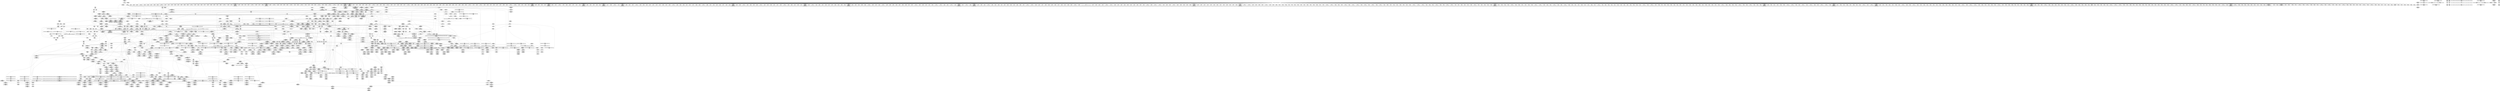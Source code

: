 digraph {
	CE0x4dff970 [shape=record,shape=Mrecord,label="{CE0x4dff970|aa_cred_profile:_tmp30|security/apparmor/include/context.h,100}"]
	CE0x4d50a90 [shape=record,shape=Mrecord,label="{CE0x4d50a90|GLOBAL:_common_perm_create.__warned|Global_var:common_perm_create.__warned|*SummSource*}"]
	CE0x4e1fbf0 [shape=record,shape=Mrecord,label="{CE0x4e1fbf0|common_perm:_tmp}"]
	CE0x4d4f530 [shape=record,shape=Mrecord,label="{CE0x4d4f530|common_perm_create:_if.end|*SummSource*}"]
	CE0x4dc5090 [shape=record,shape=Mrecord,label="{CE0x4dc5090|__aa_current_profile:_do.end}"]
	CE0x4e45ef0 [shape=record,shape=Mrecord,label="{CE0x4e45ef0|aa_cred_profile:_tmp|*SummSink*}"]
	CE0x4d6a8c0 [shape=record,shape=Mrecord,label="{CE0x4d6a8c0|i64*_getelementptr_inbounds_(_17_x_i64_,_17_x_i64_*___llvm_gcov_ctr60,_i64_0,_i64_8)|*Constant*}"]
	CE0x4d487c0 [shape=record,shape=Mrecord,label="{CE0x4d487c0|common_perm_create:_dir|Function::common_perm_create&Arg::dir::|*SummSource*}"]
	CE0x4d630a0 [shape=record,shape=Mrecord,label="{CE0x4d630a0|common_perm:_tmp6|security/apparmor/lsm.c,169|*SummSink*}"]
	CE0x4e54150 [shape=record,shape=Mrecord,label="{CE0x4e54150|i64*_getelementptr_inbounds_(_11_x_i64_,_11_x_i64_*___llvm_gcov_ctr58,_i64_0,_i64_10)|*Constant*}"]
	CE0x4e5db50 [shape=record,shape=Mrecord,label="{CE0x4e5db50|aa_cred_profile:_tmp4|*LoadInst*|security/apparmor/include/context.h,99|*SummSink*}"]
	CE0x4eae740 [shape=record,shape=Mrecord,label="{CE0x4eae740|72:_i32,_:_CRE_684,688_}"]
	CE0x4d83ca0 [shape=record,shape=Mrecord,label="{CE0x4d83ca0|common_perm_create:_lor.lhs.false|*SummSource*}"]
	CE0x4d75d00 [shape=record,shape=Mrecord,label="{CE0x4d75d00|get_current:_tmp|*SummSource*}"]
	CE0x4e06f80 [shape=record,shape=Mrecord,label="{CE0x4e06f80|72:_i32,_:_CRE_16,24_}"]
	CE0x4e58990 [shape=record,shape=Mrecord,label="{CE0x4e58990|__aa_current_profile:_tmp21|security/apparmor/include/context.h,138|*SummSource*}"]
	CE0x4e45860 [shape=record,shape=Mrecord,label="{CE0x4e45860|__aa_current_profile:_tmp5|security/apparmor/include/context.h,138}"]
	CE0x4e9d3e0 [shape=record,shape=Mrecord,label="{CE0x4e9d3e0|72:_i32,_:_CRE_152,153_}"]
	CE0x4ea9240 [shape=record,shape=Mrecord,label="{CE0x4ea9240|72:_i32,_:_CRE_552,553_}"]
	CE0x4dbae10 [shape=record,shape=Mrecord,label="{CE0x4dbae10|common_perm_create:_tmp30|security/apparmor/lsm.c,253}"]
	CE0x4e72b10 [shape=record,shape=Mrecord,label="{CE0x4e72b10|aa_cred_profile:_tmp16|security/apparmor/include/context.h,100|*SummSource*}"]
	CE0x4d72870 [shape=record,shape=Mrecord,label="{CE0x4d72870|i32_8|*Constant*}"]
	CE0x4e49fc0 [shape=record,shape=Mrecord,label="{CE0x4e49fc0|__aa_current_profile:_land.lhs.true2|*SummSink*}"]
	CE0x4eb4f60 [shape=record,shape=Mrecord,label="{CE0x4eb4f60|72:_i32,_:_CRE_976,977_}"]
	CE0x4e1d760 [shape=record,shape=Mrecord,label="{CE0x4e1d760|common_perm:_call|security/apparmor/lsm.c,168}"]
	CE0x4e04590 [shape=record,shape=Mrecord,label="{CE0x4e04590|VOIDTB_TE:_CE_318,319_}"]
	CE0x4e28b40 [shape=record,shape=Mrecord,label="{CE0x4e28b40|i64*_getelementptr_inbounds_(_5_x_i64_,_5_x_i64_*___llvm_gcov_ctr57,_i64_0,_i64_4)|*Constant*|*SummSink*}"]
	CE0x4d652c0 [shape=record,shape=Mrecord,label="{CE0x4d652c0|i64_3|*Constant*}"]
	CE0x4db1580 [shape=record,shape=Mrecord,label="{CE0x4db1580|GLOBAL:_current_task|Global_var:current_task|*SummSink*}"]
	CE0x4d4acd0 [shape=record,shape=Mrecord,label="{CE0x4d4acd0|common_perm_dir_dentry:_path|security/apparmor/lsm.c, 189}"]
	CE0x4e60200 [shape=record,shape=Mrecord,label="{CE0x4e60200|VOIDTB_TE:_CE_146,147_}"]
	CE0x4eb1190 [shape=record,shape=Mrecord,label="{CE0x4eb1190|72:_i32,_:_CRE_883,884_}"]
	CE0x4d77b30 [shape=record,shape=Mrecord,label="{CE0x4d77b30|common_perm:_tmp4|security/apparmor/lsm.c,169|*SummSource*}"]
	CE0x4eaec90 [shape=record,shape=Mrecord,label="{CE0x4eaec90|72:_i32,_:_CRE_728,736_}"]
	CE0x4e21890 [shape=record,shape=Mrecord,label="{CE0x4e21890|_ret_%struct.aa_profile*_%call4,_!dbg_!15494|security/apparmor/include/context.h,138|*SummSink*}"]
	CE0x4e08890 [shape=record,shape=Mrecord,label="{CE0x4e08890|72:_i32,_:_CRE_144,145_}"]
	CE0x4ea8110 [shape=record,shape=Mrecord,label="{CE0x4ea8110|72:_i32,_:_CRE_483,484_}"]
	CE0x4e46bf0 [shape=record,shape=Mrecord,label="{CE0x4e46bf0|__aa_current_profile:_tmp6|security/apparmor/include/context.h,138|*SummSource*}"]
	CE0x4d64cb0 [shape=record,shape=Mrecord,label="{CE0x4d64cb0|get_current:_tmp4|./arch/x86/include/asm/current.h,14}"]
	CE0x4e628e0 [shape=record,shape=Mrecord,label="{CE0x4e628e0|VOIDTB_TE:_CE_214,215_}"]
	CE0x4e53bf0 [shape=record,shape=Mrecord,label="{CE0x4e53bf0|__aa_current_profile:_tmp18|security/apparmor/include/context.h,138|*SummSource*}"]
	CE0x4eb0a20 [shape=record,shape=Mrecord,label="{CE0x4eb0a20|72:_i32,_:_CRE_876,877_}"]
	CE0x4ea2170 [shape=record,shape=Mrecord,label="{CE0x4ea2170|72:_i32,_:_CRE_252,253_}"]
	CE0x4e61710 [shape=record,shape=Mrecord,label="{CE0x4e61710|VOIDTB_TE:_CE_181,182_}"]
	CE0x4d7b200 [shape=record,shape=Mrecord,label="{CE0x4d7b200|common_perm_create:_tmp18|security/apparmor/lsm.c,251|*SummSink*}"]
	CE0x4db64f0 [shape=record,shape=Mrecord,label="{CE0x4db64f0|104:_%struct.inode*,_:_CRE_200,201_}"]
	CE0x4d65440 [shape=record,shape=Mrecord,label="{CE0x4d65440|common_perm_create:_tobool|security/apparmor/lsm.c,251|*SummSink*}"]
	CE0x4dc1400 [shape=record,shape=Mrecord,label="{CE0x4dc1400|__aa_current_profile:_bb|*SummSource*}"]
	CE0x4d62020 [shape=record,shape=Mrecord,label="{CE0x4d62020|common_perm_create:_tmp16|security/apparmor/lsm.c,251|*SummSource*}"]
	CE0x4e7ada0 [shape=record,shape=Mrecord,label="{CE0x4e7ada0|i64*_getelementptr_inbounds_(_16_x_i64_,_16_x_i64_*___llvm_gcov_ctr46,_i64_0,_i64_7)|*Constant*|*SummSource*}"]
	CE0x4eb58c0 [shape=record,shape=Mrecord,label="{CE0x4eb58c0|72:_i32,_:_CRE_988,992_}"]
	CE0x4d654b0 [shape=record,shape=Mrecord,label="{CE0x4d654b0|common_perm_create:_tmp4|security/apparmor/lsm.c,251}"]
	CE0x4d85e00 [shape=record,shape=Mrecord,label="{CE0x4d85e00|aa_cred_profile:_do.body6}"]
	CE0x4d75870 [shape=record,shape=Mrecord,label="{CE0x4d75870|mediated_filesystem:_i_sb|security/apparmor/include/apparmor.h,117}"]
	CE0x4d94840 [shape=record,shape=Mrecord,label="{CE0x4d94840|104:_%struct.inode*,_:_CRE_146,147_}"]
	CE0x4e1ab00 [shape=record,shape=Mrecord,label="{CE0x4e1ab00|common_perm:_op|Function::common_perm&Arg::op::}"]
	CE0x4dbf520 [shape=record,shape=Mrecord,label="{CE0x4dbf520|i64*_getelementptr_inbounds_(_5_x_i64_,_5_x_i64_*___llvm_gcov_ctr57,_i64_0,_i64_4)|*Constant*}"]
	CE0x4e62f60 [shape=record,shape=Mrecord,label="{CE0x4e62f60|aa_cred_profile:_profile|security/apparmor/include/context.h,100}"]
	CE0x4eac950 [shape=record,shape=Mrecord,label="{CE0x4eac950|72:_i32,_:_CRE_604,605_}"]
	CE0x49aa880 [shape=record,shape=Mrecord,label="{CE0x49aa880|apparmor_path_mkdir:_dir|Function::apparmor_path_mkdir&Arg::dir::}"]
	CE0x4e22be0 [shape=record,shape=Mrecord,label="{CE0x4e22be0|common_perm:_tmp2|security/apparmor/lsm.c,169}"]
	CE0x4d62b10 [shape=record,shape=Mrecord,label="{CE0x4d62b10|common_perm:_tmp5|security/apparmor/lsm.c,169|*SummSource*}"]
	CE0x4d4bc90 [shape=record,shape=Mrecord,label="{CE0x4d4bc90|common_perm_create:_mask|Function::common_perm_create&Arg::mask::|*SummSource*}"]
	CE0x4dc4440 [shape=record,shape=Mrecord,label="{CE0x4dc4440|GLOBAL:___llvm_gcov_ctr58|Global_var:__llvm_gcov_ctr58|*SummSource*}"]
	CE0x4d6c2e0 [shape=record,shape=Mrecord,label="{CE0x4d6c2e0|common_perm_create:_if.end9|*SummSink*}"]
	CE0x4eaa420 [shape=record,shape=Mrecord,label="{CE0x4eaa420|72:_i32,_:_CRE_569,570_}"]
	CE0x4db0650 [shape=record,shape=Mrecord,label="{CE0x4db0650|mediated_filesystem:_tmp1}"]
	CE0x4e41670 [shape=record,shape=Mrecord,label="{CE0x4e41670|__aa_current_profile:_tmp2}"]
	CE0x4e02ec0 [shape=record,shape=Mrecord,label="{CE0x4e02ec0|VOIDTB_TE:_CE_240,248_}"]
	CE0x4e42eb0 [shape=record,shape=Mrecord,label="{CE0x4e42eb0|__aa_current_profile:_call|security/apparmor/include/context.h,138}"]
	CE0x4d4b9a0 [shape=record,shape=Mrecord,label="{CE0x4d4b9a0|i16_16384|*Constant*}"]
	CE0x4d76490 [shape=record,shape=Mrecord,label="{CE0x4d76490|common_perm_create:_mnt|security/apparmor/lsm.c,253|*SummSource*}"]
	CE0x4d6e620 [shape=record,shape=Mrecord,label="{CE0x4d6e620|i8*_getelementptr_inbounds_(_24_x_i8_,_24_x_i8_*_.str8,_i32_0,_i32_0)|*Constant*}"]
	CE0x4db8040 [shape=record,shape=Mrecord,label="{CE0x4db8040|104:_%struct.inode*,_:_CRE_223,224_}"]
	CE0x4e273a0 [shape=record,shape=Mrecord,label="{CE0x4e273a0|GLOBAL:___aa_current_profile.__warned|Global_var:__aa_current_profile.__warned|*SummSource*}"]
	CE0x4eb24b0 [shape=record,shape=Mrecord,label="{CE0x4eb24b0|72:_i32,_:_CRE_901,902_}"]
	CE0x4d54940 [shape=record,shape=Mrecord,label="{CE0x4d54940|i64_2|*Constant*|*SummSink*}"]
	CE0x4d536c0 [shape=record,shape=Mrecord,label="{CE0x4d536c0|common_perm_create:_tmp24|security/apparmor/lsm.c,253|*SummSink*}"]
	CE0x4e47580 [shape=record,shape=Mrecord,label="{CE0x4e47580|aa_cred_profile:_do.end8}"]
	CE0x4d51a50 [shape=record,shape=Mrecord,label="{CE0x4d51a50|common_perm_create:_tmp6|security/apparmor/lsm.c,251}"]
	CE0x4d5fb40 [shape=record,shape=Mrecord,label="{CE0x4d5fb40|i64*_getelementptr_inbounds_(_17_x_i64_,_17_x_i64_*___llvm_gcov_ctr60,_i64_0,_i64_15)|*Constant*}"]
	CE0x4e2d6d0 [shape=record,shape=Mrecord,label="{CE0x4e2d6d0|common_perm_dir_dentry:_mnt|security/apparmor/lsm.c,189|*SummSource*}"]
	CE0x4db9bb0 [shape=record,shape=Mrecord,label="{CE0x4db9bb0|104:_%struct.inode*,_:_CRE_311,312_}"]
	CE0x4e1b3a0 [shape=record,shape=Mrecord,label="{CE0x4e1b3a0|common_perm:_mask|Function::common_perm&Arg::mask::}"]
	CE0x4e4dc20 [shape=record,shape=Mrecord,label="{CE0x4e4dc20|VOIDTB_TE:_CE_164,165_}"]
	CE0x4d52300 [shape=record,shape=Mrecord,label="{CE0x4d52300|common_perm_create:_tmp23|security/apparmor/lsm.c,253}"]
	CE0x4e45ae0 [shape=record,shape=Mrecord,label="{CE0x4e45ae0|__aa_current_profile:_tmp8|security/apparmor/include/context.h,138}"]
	CE0x4d64b50 [shape=record,shape=Mrecord,label="{CE0x4d64b50|get_current:_tmp2|*SummSource*}"]
	CE0x4de8c30 [shape=record,shape=Mrecord,label="{CE0x4de8c30|aa_cred_profile:_tmp22|security/apparmor/include/context.h,100}"]
	CE0x4eaa970 [shape=record,shape=Mrecord,label="{CE0x4eaa970|72:_i32,_:_CRE_574,575_}"]
	CE0x4e672b0 [shape=record,shape=Mrecord,label="{CE0x4e672b0|VOIDTB_TE:_CE_186,187_}"]
	"CONST[source:2(external),value:2(dynamic)][purpose:{subject}]"
	CE0x4d81800 [shape=record,shape=Mrecord,label="{CE0x4d81800|_call_void_mcount()_#2|*SummSink*}"]
	CE0x4d7b4e0 [shape=record,shape=Mrecord,label="{CE0x4d7b4e0|common_perm_create:_call3|security/apparmor/lsm.c,251}"]
	CE0x4d96220 [shape=record,shape=Mrecord,label="{CE0x4d96220|104:_%struct.inode*,_:_CRE_168,169_}"]
	CE0x4eafc80 [shape=record,shape=Mrecord,label="{CE0x4eafc80|72:_i32,_:_CRE_856,864_}"]
	CE0x4e2f8b0 [shape=record,shape=Mrecord,label="{CE0x4e2f8b0|common_perm_dir_dentry:_tmp2|*SummSource*}"]
	CE0x4d7b790 [shape=record,shape=Mrecord,label="{CE0x4d7b790|common_perm_create:_call3|security/apparmor/lsm.c,251|*SummSink*}"]
	CE0x4e2c840 [shape=record,shape=Mrecord,label="{CE0x4e2c840|_call_void_mcount()_#2}"]
	CE0x4e77100 [shape=record,shape=Mrecord,label="{CE0x4e77100|aa_cred_profile:_tmp2|*SummSource*}"]
	CE0x4eb49e0 [shape=record,shape=Mrecord,label="{CE0x4eb49e0|72:_i32,_:_CRE_936,944_}"]
	CE0x4d533f0 [shape=record,shape=Mrecord,label="{CE0x4d533f0|common_perm_create:_tmp24|security/apparmor/lsm.c,253}"]
	CE0x4d526c0 [shape=record,shape=Mrecord,label="{CE0x4d526c0|i64_3|*Constant*|*SummSink*}"]
	CE0x4de8f10 [shape=record,shape=Mrecord,label="{CE0x4de8f10|i64*_getelementptr_inbounds_(_16_x_i64_,_16_x_i64_*___llvm_gcov_ctr46,_i64_0,_i64_10)|*Constant*|*SummSink*}"]
	CE0x4d4b1d0 [shape=record,shape=Mrecord,label="{CE0x4d4b1d0|common_perm_create:_dir|Function::common_perm_create&Arg::dir::}"]
	CE0x4e02ca0 [shape=record,shape=Mrecord,label="{CE0x4e02ca0|VOIDTB_TE:_CE_224,232_}"]
	CE0x4e77680 [shape=record,shape=Mrecord,label="{CE0x4e77680|aa_cred_profile:_lnot|security/apparmor/include/context.h,100|*SummSink*}"]
	CE0x4e9dd70 [shape=record,shape=Mrecord,label="{CE0x4e9dd70|72:_i32,_:_CRE_161,162_}"]
	CE0x4e9ef80 [shape=record,shape=Mrecord,label="{CE0x4e9ef80|72:_i32,_:_CRE_178,179_}"]
	CE0x4db7a50 [shape=record,shape=Mrecord,label="{CE0x4db7a50|104:_%struct.inode*,_:_CRE_218,219_}"]
	CE0x4eb1a10 [shape=record,shape=Mrecord,label="{CE0x4eb1a10|72:_i32,_:_CRE_891,892_}"]
	CE0x4d94df0 [shape=record,shape=Mrecord,label="{CE0x4d94df0|104:_%struct.inode*,_:_CRE_151,152_}"]
	CE0x4dc4fb0 [shape=record,shape=Mrecord,label="{CE0x4dc4fb0|__aa_current_profile:_land.lhs.true|*SummSink*}"]
	CE0x4e25200 [shape=record,shape=Mrecord,label="{CE0x4e25200|aa_path_perm:_op|Function::aa_path_perm&Arg::op::|*SummSource*}"]
	CE0x4ea46a0 [shape=record,shape=Mrecord,label="{CE0x4ea46a0|72:_i32,_:_CRE_287,288_}"]
	CE0x4e48ea0 [shape=record,shape=Mrecord,label="{CE0x4e48ea0|__aa_current_profile:_do.body|*SummSink*}"]
	CE0x4ea4040 [shape=record,shape=Mrecord,label="{CE0x4ea4040|72:_i32,_:_CRE_281,282_}"]
	CE0x4e62c10 [shape=record,shape=Mrecord,label="{CE0x4e62c10|VOIDTB_TE:_CE_217,218_}"]
	CE0x4e4df10 [shape=record,shape=Mrecord,label="{CE0x4e4df10|VOIDTB_TE:_CE_167,168_}"]
	CE0x4e490d0 [shape=record,shape=Mrecord,label="{CE0x4e490d0|i64_0|*Constant*}"]
	CE0x4d66ca0 [shape=record,shape=Mrecord,label="{CE0x4d66ca0|i64_4|*Constant*}"]
	CE0x4e4ae50 [shape=record,shape=Mrecord,label="{CE0x4e4ae50|__aa_current_profile:_if.end}"]
	CE0x4e57e70 [shape=record,shape=Mrecord,label="{CE0x4e57e70|i32_78|*Constant*}"]
	CE0x4ea49d0 [shape=record,shape=Mrecord,label="{CE0x4ea49d0|72:_i32,_:_CRE_290,291_}"]
	CE0x4eb3c10 [shape=record,shape=Mrecord,label="{CE0x4eb3c10|72:_i32,_:_CRE_923,924_}"]
	CE0x4eb46b0 [shape=record,shape=Mrecord,label="{CE0x4eb46b0|72:_i32,_:_CRE_933,934_}"]
	CE0x4d65140 [shape=record,shape=Mrecord,label="{CE0x4d65140|44:_i32,_48:_i16,_128:_i8*,_:_SCMRE_0,4_|*MultipleSource*|security/apparmor/lsm.c, 251|security/apparmor/lsm.c,251}"]
	CE0x4e675e0 [shape=record,shape=Mrecord,label="{CE0x4e675e0|VOIDTB_TE:_CE_189,190_}"]
	CE0x4e421b0 [shape=record,shape=Mrecord,label="{CE0x4e421b0|__aa_current_profile:_tmp12|security/apparmor/include/context.h,138|*SummSource*}"]
	CE0x4eac620 [shape=record,shape=Mrecord,label="{CE0x4eac620|72:_i32,_:_CRE_601,602_}"]
	CE0x4e00020 [shape=record,shape=Mrecord,label="{CE0x4e00020|aa_cred_profile:_tmp31|security/apparmor/include/context.h,100|*SummSource*}"]
	CE0x4ea1f50 [shape=record,shape=Mrecord,label="{CE0x4ea1f50|72:_i32,_:_CRE_250,251_}"]
	CE0x4eaffb0 [shape=record,shape=Mrecord,label="{CE0x4eaffb0|72:_i32,_:_CRE_866,867_}"]
	CE0x4d61830 [shape=record,shape=Mrecord,label="{CE0x4d61830|i8_1|*Constant*}"]
	CE0x4e9d600 [shape=record,shape=Mrecord,label="{CE0x4e9d600|72:_i32,_:_CRE_154,155_}"]
	CE0x4d7f0c0 [shape=record,shape=Mrecord,label="{CE0x4d7f0c0|i64_4|*Constant*}"]
	CE0x4e5a520 [shape=record,shape=Mrecord,label="{CE0x4e5a520|VOIDTB_TE:_CE_48,52_}"]
	CE0x4e4b150 [shape=record,shape=Mrecord,label="{CE0x4e4b150|aa_cred_profile:_tmp11|security/apparmor/include/context.h,100}"]
	CE0x4e1f710 [shape=record,shape=Mrecord,label="{CE0x4e1f710|__aa_current_profile:_tmp3|*SummSource*}"]
	CE0x4e9e5f0 [shape=record,shape=Mrecord,label="{CE0x4e9e5f0|72:_i32,_:_CRE_169,170_}"]
	CE0x4ea7ef0 [shape=record,shape=Mrecord,label="{CE0x4ea7ef0|72:_i32,_:_CRE_481,482_}"]
	CE0x4db97d0 [shape=record,shape=Mrecord,label="{CE0x4db97d0|104:_%struct.inode*,_:_CRE_307,308_}"]
	CE0x4e03820 [shape=record,shape=Mrecord,label="{CE0x4e03820|VOIDTB_TE:_CE_305,306_}"]
	CE0x4e41000 [shape=record,shape=Mrecord,label="{CE0x4e41000|aa_cred_profile:_lor.rhs|*SummSink*}"]
	CE0x4ad1440 [shape=record,shape=Mrecord,label="{CE0x4ad1440|i32_4|*Constant*|*SummSink*}"]
	CE0x4e00640 [shape=record,shape=Mrecord,label="{CE0x4e00640|aa_cred_profile:_tmp26|security/apparmor/include/context.h,100}"]
	CE0x4eb12a0 [shape=record,shape=Mrecord,label="{CE0x4eb12a0|72:_i32,_:_CRE_884,885_}"]
	CE0x4e03900 [shape=record,shape=Mrecord,label="{CE0x4e03900|VOIDTB_TE:_CE_306,307_}"]
	CE0x4ea4bf0 [shape=record,shape=Mrecord,label="{CE0x4ea4bf0|72:_i32,_:_CRE_292,293_}"]
	CE0x4ea9980 [shape=record,shape=Mrecord,label="{CE0x4ea9980|72:_i32,_:_CRE_559,560_}"]
	CE0x4e1fa80 [shape=record,shape=Mrecord,label="{CE0x4e1fa80|i64*_getelementptr_inbounds_(_5_x_i64_,_5_x_i64_*___llvm_gcov_ctr57,_i64_0,_i64_0)|*Constant*|*SummSource*}"]
	CE0x4dc58c0 [shape=record,shape=Mrecord,label="{CE0x4dc58c0|common_perm_dir_dentry:_dir|Function::common_perm_dir_dentry&Arg::dir::}"]
	CE0x4d4cb00 [shape=record,shape=Mrecord,label="{CE0x4d4cb00|common_perm_create:_dentry|Function::common_perm_create&Arg::dentry::|*SummSource*}"]
	CE0x4e577e0 [shape=record,shape=Mrecord,label="{CE0x4e577e0|__aa_current_profile:_call3|security/apparmor/include/context.h,138|*SummSink*}"]
	CE0x4e2a090 [shape=record,shape=Mrecord,label="{CE0x4e2a090|mediated_filesystem:_tobool|security/apparmor/include/apparmor.h,117}"]
	CE0x4e4d2a0 [shape=record,shape=Mrecord,label="{CE0x4e4d2a0|0:_i8,_:_GCMR___aa_current_profile.__warned_internal_global_i8_0,_section_.data.unlikely_,_align_1:_elem_0:default:}"]
	CE0x4acfcf0 [shape=record,shape=Mrecord,label="{CE0x4acfcf0|common_perm_create:_entry|*SummSink*}"]
	CE0x4dbf960 [shape=record,shape=Mrecord,label="{CE0x4dbf960|common_perm:_tmp9|security/apparmor/lsm.c,172}"]
	CE0x4e38510 [shape=record,shape=Mrecord,label="{CE0x4e38510|common_perm:_tmp10|security/apparmor/lsm.c,172|*SummSink*}"]
	CE0x4e46340 [shape=record,shape=Mrecord,label="{CE0x4e46340|COLLAPSED:_GCMRE___llvm_gcov_ctr58_internal_global_11_x_i64_zeroinitializer:_elem_0:default:}"]
	CE0x4e224a0 [shape=record,shape=Mrecord,label="{CE0x4e224a0|%struct.aa_task_cxt*_null|*Constant*|*SummSource*}"]
	CE0x4d74430 [shape=record,shape=Mrecord,label="{CE0x4d74430|40:_%struct.super_block*,_:_CRE_40,48_|*MultipleSource*|security/apparmor/include/apparmor.h,117|security/apparmor/lsm.c,253|Function::mediated_filesystem&Arg::inode::}"]
	CE0x4e45df0 [shape=record,shape=Mrecord,label="{CE0x4e45df0|COLLAPSED:_GCMRE___llvm_gcov_ctr46_internal_global_16_x_i64_zeroinitializer:_elem_0:default:}"]
	CE0x4e41c50 [shape=record,shape=Mrecord,label="{CE0x4e41c50|__aa_current_profile:_tmp11|security/apparmor/include/context.h,138|*SummSource*}"]
	CE0x4db9980 [shape=record,shape=Mrecord,label="{CE0x4db9980|104:_%struct.inode*,_:_CRE_309,310_}"]
	CE0x4d7a6b0 [shape=record,shape=Mrecord,label="{CE0x4d7a6b0|i8*_getelementptr_inbounds_(_45_x_i8_,_45_x_i8_*_.str14,_i32_0,_i32_0)|*Constant*}"]
	CE0x4e613e0 [shape=record,shape=Mrecord,label="{CE0x4e613e0|VOIDTB_TE:_CE_178,179_}"]
	CE0x4d3eb10 [shape=record,shape=Mrecord,label="{CE0x4d3eb10|apparmor_path_mkdir:_entry|*SummSink*}"]
	CE0x4d6f1b0 [shape=record,shape=Mrecord,label="{CE0x4d6f1b0|i32_251|*Constant*|*SummSink*}"]
	CE0x4e72fe0 [shape=record,shape=Mrecord,label="{CE0x4e72fe0|%struct.aa_profile*_null|*Constant*|*SummSink*}"]
	CE0x4e57fd0 [shape=record,shape=Mrecord,label="{CE0x4e57fd0|_ret_%struct.task_struct*_%tmp4,_!dbg_!15471|./arch/x86/include/asm/current.h,14}"]
	CE0x4e73290 [shape=record,shape=Mrecord,label="{CE0x4e73290|VOIDTB_TE:_CE_157,158_}"]
	CE0x4e9dc60 [shape=record,shape=Mrecord,label="{CE0x4e9dc60|72:_i32,_:_CRE_160,161_}"]
	CE0x4e1de30 [shape=record,shape=Mrecord,label="{CE0x4e1de30|_call_void_mcount()_#2}"]
	CE0x4d71740 [shape=record,shape=Mrecord,label="{CE0x4d71740|get_current:_tmp4|./arch/x86/include/asm/current.h,14}"]
	CE0x4e748c0 [shape=record,shape=Mrecord,label="{CE0x4e748c0|aa_cred_profile:_lor.end}"]
	CE0x4e2d790 [shape=record,shape=Mrecord,label="{CE0x4e2d790|common_perm_dir_dentry:_mnt|security/apparmor/lsm.c,189|*SummSink*}"]
	CE0x4ea4150 [shape=record,shape=Mrecord,label="{CE0x4ea4150|72:_i32,_:_CRE_282,283_}"]
	CE0x4e9f3c0 [shape=record,shape=Mrecord,label="{CE0x4e9f3c0|72:_i32,_:_CRE_182,183_}"]
	CE0x4eaeeb0 [shape=record,shape=Mrecord,label="{CE0x4eaeeb0|72:_i32,_:_CRE_744,752_}"]
	CE0x4e2ec20 [shape=record,shape=Mrecord,label="{CE0x4e2ec20|common_perm_dir_dentry:_dentry2|security/apparmor/lsm.c,189|*SummSource*}"]
	CE0x4d54890 [shape=record,shape=Mrecord,label="{CE0x4d54890|i64_2|*Constant*|*SummSource*}"]
	CE0x4e432e0 [shape=record,shape=Mrecord,label="{CE0x4e432e0|aa_cred_profile:_tmp7|security/apparmor/include/context.h,100|*SummSource*}"]
	CE0x4d3f1c0 [shape=record,shape=Mrecord,label="{CE0x4d3f1c0|apparmor_path_mkdir:_bb|*SummSource*}"]
	CE0x4e2a3d0 [shape=record,shape=Mrecord,label="{CE0x4e2a3d0|mediated_filesystem:_tobool|security/apparmor/include/apparmor.h,117|*SummSink*}"]
	CE0x4d7bcb0 [shape=record,shape=Mrecord,label="{CE0x4d7bcb0|GLOBAL:_get_current|*Constant*|*SummSink*}"]
	CE0x4d7fd20 [shape=record,shape=Mrecord,label="{CE0x4d7fd20|common_perm_create:_tmp20|security/apparmor/lsm.c,251|*SummSink*}"]
	CE0x4d4cd70 [shape=record,shape=Mrecord,label="{CE0x4d4cd70|i32_16|*Constant*}"]
	CE0x4d91f80 [shape=record,shape=Mrecord,label="{CE0x4d91f80|common_perm_create:_d_inode|security/apparmor/lsm.c,253|*SummSource*}"]
	CE0x4e20ae0 [shape=record,shape=Mrecord,label="{CE0x4e20ae0|__aa_current_profile:_tmp7|security/apparmor/include/context.h,138|*SummSink*}"]
	CE0x4ea9540 [shape=record,shape=Mrecord,label="{CE0x4ea9540|72:_i32,_:_CRE_555,556_}"]
	CE0x4ea9dc0 [shape=record,shape=Mrecord,label="{CE0x4ea9dc0|72:_i32,_:_CRE_563,564_}"]
	CE0x4d937b0 [shape=record,shape=Mrecord,label="{CE0x4d937b0|104:_%struct.inode*,_:_CRE_89,90_}"]
	CE0x4d5a1b0 [shape=record,shape=Mrecord,label="{CE0x4d5a1b0|common_perm_create:_bb|*SummSink*}"]
	CE0x4e65780 [shape=record,shape=Mrecord,label="{CE0x4e65780|aa_cred_profile:_profile|security/apparmor/include/context.h,100|*SummSink*}"]
	CE0x4ead1d0 [shape=record,shape=Mrecord,label="{CE0x4ead1d0|72:_i32,_:_CRE_612,613_}"]
	CE0x4eb13b0 [shape=record,shape=Mrecord,label="{CE0x4eb13b0|72:_i32,_:_CRE_885,886_}"]
	CE0x4eb2290 [shape=record,shape=Mrecord,label="{CE0x4eb2290|72:_i32,_:_CRE_899,900_}"]
	CE0x4d5d8b0 [shape=record,shape=Mrecord,label="{CE0x4d5d8b0|mediated_filesystem:_inode|Function::mediated_filesystem&Arg::inode::|*SummSource*}"]
	CE0x4e747b0 [shape=record,shape=Mrecord,label="{CE0x4e747b0|VOIDTB_TE:_CE_156,157_}"]
	CE0x4ea5ad0 [shape=record,shape=Mrecord,label="{CE0x4ea5ad0|72:_i32,_:_CRE_306,307_}"]
	CE0x4ea9350 [shape=record,shape=Mrecord,label="{CE0x4ea9350|72:_i32,_:_CRE_553,554_}"]
	CE0x4d60f70 [shape=record,shape=Mrecord,label="{CE0x4d60f70|common_perm_create:_tmp36|security/apparmor/lsm.c,256}"]
	CE0x4e66680 [shape=record,shape=Mrecord,label="{CE0x4e66680|aa_cred_profile:_tmp19|security/apparmor/include/context.h,100|*SummSink*}"]
	CE0x4e49020 [shape=record,shape=Mrecord,label="{CE0x4e49020|i64*_getelementptr_inbounds_(_11_x_i64_,_11_x_i64_*___llvm_gcov_ctr58,_i64_0,_i64_0)|*Constant*}"]
	CE0x4d6c410 [shape=record,shape=Mrecord,label="{CE0x4d6c410|common_perm_create:_land.lhs.true2}"]
	CE0x4eaf510 [shape=record,shape=Mrecord,label="{CE0x4eaf510|72:_i32,_:_CRE_800,804_}"]
	CE0x4eb36c0 [shape=record,shape=Mrecord,label="{CE0x4eb36c0|72:_i32,_:_CRE_918,919_}"]
	CE0x4eacea0 [shape=record,shape=Mrecord,label="{CE0x4eacea0|72:_i32,_:_CRE_609,610_}"]
	CE0x4d4aee0 [shape=record,shape=Mrecord,label="{CE0x4d4aee0|apparmor_path_mkdir:_dir|Function::apparmor_path_mkdir&Arg::dir::|*SummSource*}"]
	CE0x4e41dd0 [shape=record,shape=Mrecord,label="{CE0x4e41dd0|__aa_current_profile:_tmp11|security/apparmor/include/context.h,138|*SummSink*}"]
	CE0x4d46e40 [shape=record,shape=Mrecord,label="{CE0x4d46e40|i64*_getelementptr_inbounds_(_17_x_i64_,_17_x_i64_*___llvm_gcov_ctr60,_i64_0,_i64_1)|*Constant*|*SummSource*}"]
	CE0x4d949b0 [shape=record,shape=Mrecord,label="{CE0x4d949b0|104:_%struct.inode*,_:_CRE_147,148_}"]
	CE0x4ea2280 [shape=record,shape=Mrecord,label="{CE0x4ea2280|72:_i32,_:_CRE_253,254_}"]
	CE0x4e07f30 [shape=record,shape=Mrecord,label="{CE0x4e07f30|72:_i32,_:_CRE_128,136_}"]
	CE0x4db8b50 [shape=record,shape=Mrecord,label="{CE0x4db8b50|104:_%struct.inode*,_:_CRE_272,280_|*MultipleSource*|*LoadInst*|security/apparmor/lsm.c,253|security/apparmor/lsm.c,253}"]
	CE0x4e9f4d0 [shape=record,shape=Mrecord,label="{CE0x4e9f4d0|72:_i32,_:_CRE_183,184_}"]
	CE0x4eb4160 [shape=record,shape=Mrecord,label="{CE0x4eb4160|72:_i32,_:_CRE_928,929_}"]
	CE0x4e55150 [shape=record,shape=Mrecord,label="{CE0x4e55150|VOIDTB_TE:_CE_92,93_}"]
	CE0x4d76c10 [shape=record,shape=Mrecord,label="{CE0x4d76c10|common_perm_create:_tmp22|*LoadInst*|security/apparmor/lsm.c,253|*SummSource*}"]
	CE0x4d7df60 [shape=record,shape=Mrecord,label="{CE0x4d7df60|common_perm_dir_dentry:_entry|*SummSource*}"]
	CE0x4d5e4d0 [shape=record,shape=Mrecord,label="{CE0x4d5e4d0|common_perm_create:_tmp32|security/apparmor/lsm.c,253|*SummSink*}"]
	CE0x4d5cfd0 [shape=record,shape=Mrecord,label="{CE0x4d5cfd0|_ret_i32_%call,_!dbg_!15472|security/apparmor/lsm.c,267|*SummSink*}"]
	CE0x4e56280 [shape=record,shape=Mrecord,label="{CE0x4e56280|aa_cred_profile:_do.end|*SummSource*}"]
	CE0x4ea15f0 [shape=record,shape=Mrecord,label="{CE0x4ea15f0|72:_i32,_:_CRE_241,242_}"]
	CE0x4d48540 [shape=record,shape=Mrecord,label="{CE0x4d48540|COLLAPSED:_GCMRE___llvm_gcov_ctr59_internal_global_2_x_i64_zeroinitializer:_elem_0:default:}"]
	CE0x4d944d0 [shape=record,shape=Mrecord,label="{CE0x4d944d0|104:_%struct.inode*,_:_CRE_144,145_}"]
	CE0x4e53af0 [shape=record,shape=Mrecord,label="{CE0x4e53af0|__aa_current_profile:_tmp18|security/apparmor/include/context.h,138}"]
	CE0x4eb4d40 [shape=record,shape=Mrecord,label="{CE0x4eb4d40|72:_i32,_:_CRE_960,968_}"]
	CE0x4dc3c20 [shape=record,shape=Mrecord,label="{CE0x4dc3c20|__aa_current_profile:_tmp9|security/apparmor/include/context.h,138}"]
	CE0x4e66cf0 [shape=record,shape=Mrecord,label="{CE0x4e66cf0|aa_cred_profile:_if.end}"]
	CE0x4d86200 [shape=record,shape=Mrecord,label="{CE0x4d86200|common_perm_create:_land.lhs.true|*SummSink*}"]
	CE0x4d7fbb0 [shape=record,shape=Mrecord,label="{CE0x4d7fbb0|common_perm_create:_tmp20|security/apparmor/lsm.c,251|*SummSource*}"]
	CE0x4d5e170 [shape=record,shape=Mrecord,label="{CE0x4d5e170|common_perm_create:_tmp12|security/apparmor/lsm.c,251}"]
	CE0x4e674d0 [shape=record,shape=Mrecord,label="{CE0x4e674d0|VOIDTB_TE:_CE_188,189_}"]
	CE0x4e45970 [shape=record,shape=Mrecord,label="{CE0x4e45970|__aa_current_profile:_tmp5|security/apparmor/include/context.h,138|*SummSource*}"]
	CE0x4e21310 [shape=record,shape=Mrecord,label="{CE0x4e21310|common_perm:_bb|*SummSource*}"]
	CE0x4d76d10 [shape=record,shape=Mrecord,label="{CE0x4d76d10|common_perm:_cmp|security/apparmor/lsm.c,169|*SummSink*}"]
	CE0x4d80410 [shape=record,shape=Mrecord,label="{CE0x4d80410|common_perm_create:_tmp21|security/apparmor/lsm.c,251}"]
	CE0x4ea8e00 [shape=record,shape=Mrecord,label="{CE0x4ea8e00|72:_i32,_:_CRE_528,536_}"]
	CE0x4db82a0 [shape=record,shape=Mrecord,label="{CE0x4db82a0|104:_%struct.inode*,_:_CRE_232,240_|*MultipleSource*|*LoadInst*|security/apparmor/lsm.c,253|security/apparmor/lsm.c,253}"]
	CE0x4e20660 [shape=record,shape=Mrecord,label="{CE0x4e20660|_ret_%struct.aa_profile*_%call4,_!dbg_!15494|security/apparmor/include/context.h,138|*SummSource*}"]
	CE0x4eb2b10 [shape=record,shape=Mrecord,label="{CE0x4eb2b10|72:_i32,_:_CRE_907,908_}"]
	CE0x4e59dc0 [shape=record,shape=Mrecord,label="{CE0x4e59dc0|aa_cred_profile:_cred|Function::aa_cred_profile&Arg::cred::|*SummSink*}"]
	CE0x4d95d60 [shape=record,shape=Mrecord,label="{CE0x4d95d60|104:_%struct.inode*,_:_CRE_164,165_}"]
	CE0x4e54b00 [shape=record,shape=Mrecord,label="{CE0x4e54b00|i64_1|*Constant*}"]
	CE0x4e60550 [shape=record,shape=Mrecord,label="{CE0x4e60550|aa_cred_profile:_tobool4|security/apparmor/include/context.h,100}"]
	CE0x4ea3270 [shape=record,shape=Mrecord,label="{CE0x4ea3270|72:_i32,_:_CRE_268,269_}"]
	CE0x4d4ac30 [shape=record,shape=Mrecord,label="{CE0x4d4ac30|i32_1|*Constant*}"]
	CE0x4e55990 [shape=record,shape=Mrecord,label="{CE0x4e55990|VOIDTB_TE:_CE_80,88_}"]
	CE0x4d7af30 [shape=record,shape=Mrecord,label="{CE0x4d7af30|get_current:_entry}"]
	CE0x4e22ce0 [shape=record,shape=Mrecord,label="{CE0x4e22ce0|GLOBAL:___llvm_gcov_ctr46|Global_var:__llvm_gcov_ctr46|*SummSink*}"]
	CE0x4e4d310 [shape=record,shape=Mrecord,label="{CE0x4e4d310|__aa_current_profile:_tmp8|security/apparmor/include/context.h,138|*SummSource*}"]
	CE0x4e22680 [shape=record,shape=Mrecord,label="{CE0x4e22680|%struct.aa_task_cxt*_null|*Constant*|*SummSink*}"]
	CE0x4eb4050 [shape=record,shape=Mrecord,label="{CE0x4eb4050|72:_i32,_:_CRE_927,928_}"]
	CE0x4e594e0 [shape=record,shape=Mrecord,label="{CE0x4e594e0|GLOBAL:_aa_cred_profile|*Constant*|*SummSink*}"]
	CE0x4eac510 [shape=record,shape=Mrecord,label="{CE0x4eac510|72:_i32,_:_CRE_600,601_}"]
	CE0x4d83db0 [shape=record,shape=Mrecord,label="{CE0x4d83db0|common_perm_create:_lor.lhs.false|*SummSink*}"]
	CE0x4d6cce0 [shape=record,shape=Mrecord,label="{CE0x4d6cce0|common_perm_create:_if.end9}"]
	CE0x4d75dc0 [shape=record,shape=Mrecord,label="{CE0x4d75dc0|common_perm_create:_mode4|security/apparmor/lsm.c,251|*SummSink*}"]
	CE0x4e4da00 [shape=record,shape=Mrecord,label="{CE0x4e4da00|aa_cred_profile:_tobool1|security/apparmor/include/context.h,100|*SummSink*}"]
	CE0x4d965b0 [shape=record,shape=Mrecord,label="{CE0x4d965b0|104:_%struct.inode*,_:_CRE_171,172_}"]
	CE0x4e07280 [shape=record,shape=Mrecord,label="{CE0x4e07280|72:_i32,_:_CRE_40,48_}"]
	CE0x4eb57b0 [shape=record,shape=Mrecord,label="{CE0x4eb57b0|72:_i32,_:_CRE_984,988_}"]
	CE0x4e75370 [shape=record,shape=Mrecord,label="{CE0x4e75370|i64_5|*Constant*}"]
	CE0x4db7200 [shape=record,shape=Mrecord,label="{CE0x4db7200|104:_%struct.inode*,_:_CRE_211,212_}"]
	CE0x4d54630 [shape=record,shape=Mrecord,label="{CE0x4d54630|GLOBAL:_common_perm_create|*Constant*}"]
	CE0x4db0370 [shape=record,shape=Mrecord,label="{CE0x4db0370|_call_void_mcount()_#2|*SummSource*}"]
	CE0x4e03110 [shape=record,shape=Mrecord,label="{CE0x4e03110|VOIDTB_TE:_CE_256,264_}"]
	CE0x4e04370 [shape=record,shape=Mrecord,label="{CE0x4e04370|VOIDTB_TE:_CE_316,317_}"]
	CE0x4e07380 [shape=record,shape=Mrecord,label="{CE0x4e07380|72:_i32,_:_CRE_48,56_}"]
	CE0x4d7db30 [shape=record,shape=Mrecord,label="{CE0x4d7db30|GLOBAL:_common_perm_dir_dentry|*Constant*|*SummSource*}"]
	CE0x4e1d6d0 [shape=record,shape=Mrecord,label="{CE0x4e1d6d0|common_perm:_tmp|*SummSink*}"]
	CE0x4ea8000 [shape=record,shape=Mrecord,label="{CE0x4ea8000|72:_i32,_:_CRE_482,483_}"]
	CE0x4d97c40 [shape=record,shape=Mrecord,label="{CE0x4d97c40|104:_%struct.inode*,_:_CRE_190,191_}"]
	CE0x4ea38d0 [shape=record,shape=Mrecord,label="{CE0x4ea38d0|72:_i32,_:_CRE_274,275_}"]
	CE0x4eab1f0 [shape=record,shape=Mrecord,label="{CE0x4eab1f0|72:_i32,_:_CRE_582,583_}"]
	CE0x4db7330 [shape=record,shape=Mrecord,label="{CE0x4db7330|104:_%struct.inode*,_:_CRE_212,213_}"]
	CE0x4db6d40 [shape=record,shape=Mrecord,label="{CE0x4db6d40|104:_%struct.inode*,_:_CRE_207,208_}"]
	CE0x4dbaa80 [shape=record,shape=Mrecord,label="{CE0x4dbaa80|common_perm_create:_tmp29|security/apparmor/lsm.c,253|*SummSource*}"]
	CE0x4e43b20 [shape=record,shape=Mrecord,label="{CE0x4e43b20|__aa_current_profile:_tmp11|security/apparmor/include/context.h,138}"]
	CE0x4eb0910 [shape=record,shape=Mrecord,label="{CE0x4eb0910|72:_i32,_:_CRE_875,876_}"]
	CE0x4d4c630 [shape=record,shape=Mrecord,label="{CE0x4d4c630|_ret_i32_%retval.0,_!dbg_!15515|security/apparmor/lsm.c,257|*SummSource*}"]
	CE0x4e553c0 [shape=record,shape=Mrecord,label="{CE0x4e553c0|VOIDTB_TE:_CE_95,96_}"]
	CE0x4e45f60 [shape=record,shape=Mrecord,label="{CE0x4e45f60|i64*_getelementptr_inbounds_(_16_x_i64_,_16_x_i64_*___llvm_gcov_ctr46,_i64_0,_i64_1)|*Constant*|*SummSink*}"]
	CE0x4db85e0 [shape=record,shape=Mrecord,label="{CE0x4db85e0|104:_%struct.inode*,_:_CRE_248,256_|*MultipleSource*|*LoadInst*|security/apparmor/lsm.c,253|security/apparmor/lsm.c,253}"]
	CE0x4db8d50 [shape=record,shape=Mrecord,label="{CE0x4db8d50|104:_%struct.inode*,_:_CRE_280,288_|*MultipleSource*|*LoadInst*|security/apparmor/lsm.c,253|security/apparmor/lsm.c,253}"]
	CE0x4e0c960 [shape=record,shape=Mrecord,label="{CE0x4e0c960|VOIDTB_TE:_CE_198,199_}"]
	CE0x4e9f1a0 [shape=record,shape=Mrecord,label="{CE0x4e9f1a0|72:_i32,_:_CRE_180,181_}"]
	CE0x4eb23a0 [shape=record,shape=Mrecord,label="{CE0x4eb23a0|72:_i32,_:_CRE_900,901_}"]
	CE0x4dc0790 [shape=record,shape=Mrecord,label="{CE0x4dc0790|i64*_getelementptr_inbounds_(_17_x_i64_,_17_x_i64_*___llvm_gcov_ctr60,_i64_0,_i64_14)|*Constant*}"]
	CE0x4e1c7c0 [shape=record,shape=Mrecord,label="{CE0x4e1c7c0|common_perm:_tmp1|*SummSource*}"]
	CE0x4e47b40 [shape=record,shape=Mrecord,label="{CE0x4e47b40|__aa_current_profile:_if.then|*SummSource*}"]
	CE0x4e9ed60 [shape=record,shape=Mrecord,label="{CE0x4e9ed60|72:_i32,_:_CRE_176,177_}"]
	CE0x4eb59d0 [shape=record,shape=Mrecord,label="{CE0x4eb59d0|72:_i32,_:_CRE_992,1000_}"]
	CE0x4e1f400 [shape=record,shape=Mrecord,label="{CE0x4e1f400|__aa_current_profile:_entry|*SummSource*}"]
	CE0x4e445f0 [shape=record,shape=Mrecord,label="{CE0x4e445f0|aa_cred_profile:_do.body5}"]
	CE0x4e5bf10 [shape=record,shape=Mrecord,label="{CE0x4e5bf10|VOIDTB_TE:_CE_147,148_}"]
	CE0x4db63c0 [shape=record,shape=Mrecord,label="{CE0x4db63c0|104:_%struct.inode*,_:_CRE_199,200_}"]
	CE0x4e1e590 [shape=record,shape=Mrecord,label="{CE0x4e1e590|__aa_current_profile:_tmp1|*SummSink*}"]
	CE0x4e7a500 [shape=record,shape=Mrecord,label="{CE0x4e7a500|VOIDTB_TE:_CE_192,193_}"]
	CE0x4e28d30 [shape=record,shape=Mrecord,label="{CE0x4e28d30|common_perm:_call1|security/apparmor/lsm.c,170|*SummSource*}"]
	CE0x4eb0c40 [shape=record,shape=Mrecord,label="{CE0x4eb0c40|72:_i32,_:_CRE_878,879_}"]
	CE0x4d521e0 [shape=record,shape=Mrecord,label="{CE0x4d521e0|common_perm_create:_dentry6|security/apparmor/lsm.c,253}"]
	CE0x4ea2f40 [shape=record,shape=Mrecord,label="{CE0x4ea2f40|72:_i32,_:_CRE_265,266_}"]
	CE0x4d788e0 [shape=record,shape=Mrecord,label="{CE0x4d788e0|common_perm_create:_dentry6|security/apparmor/lsm.c,253|*SummSource*}"]
	CE0x4dc0020 [shape=record,shape=Mrecord,label="{CE0x4dc0020|_ret_i1_%lnot,_!dbg_!15473|security/apparmor/include/apparmor.h,117|*SummSink*}"]
	CE0x4d97ea0 [shape=record,shape=Mrecord,label="{CE0x4d97ea0|104:_%struct.inode*,_:_CRE_192,193_}"]
	CE0x4e45ff0 [shape=record,shape=Mrecord,label="{CE0x4e45ff0|get_current:_tmp3}"]
	CE0x4eaa640 [shape=record,shape=Mrecord,label="{CE0x4eaa640|72:_i32,_:_CRE_571,572_}"]
	CE0x4d6e870 [shape=record,shape=Mrecord,label="{CE0x4d6e870|i8*_getelementptr_inbounds_(_24_x_i8_,_24_x_i8_*_.str8,_i32_0,_i32_0)|*Constant*|*SummSource*}"]
	CE0x4e5fcf0 [shape=record,shape=Mrecord,label="{CE0x4e5fcf0|aa_cred_profile:_tmp1|*SummSink*}"]
	CE0x4e60b90 [shape=record,shape=Mrecord,label="{CE0x4e60b90|VOIDTB_TE:_CE_174,175_}"]
	CE0x4ea9020 [shape=record,shape=Mrecord,label="{CE0x4ea9020|72:_i32,_:_CRE_540,544_}"]
	CE0x4e7b900 [shape=record,shape=Mrecord,label="{CE0x4e7b900|aa_cred_profile:_tmp3|*SummSink*}"]
	CE0x4ea68d0 [shape=record,shape=Mrecord,label="{CE0x4ea68d0|72:_i32,_:_CRE_376,384_}"]
	CE0x4d4fba0 [shape=record,shape=Mrecord,label="{CE0x4d4fba0|common_perm_create:_do.body|*SummSink*}"]
	CE0x4e03e20 [shape=record,shape=Mrecord,label="{CE0x4e03e20|VOIDTB_TE:_CE_311,312_}"]
	CE0x4e26c30 [shape=record,shape=Mrecord,label="{CE0x4e26c30|aa_path_perm:_cond|Function::aa_path_perm&Arg::cond::|*SummSink*}"]
	CE0x4d959d0 [shape=record,shape=Mrecord,label="{CE0x4d959d0|104:_%struct.inode*,_:_CRE_161,162_}"]
	CE0x4d7d6e0 [shape=record,shape=Mrecord,label="{CE0x4d7d6e0|common_perm_dir_dentry:_mask|Function::common_perm_dir_dentry&Arg::mask::}"]
	CE0x4e64860 [shape=record,shape=Mrecord,label="{CE0x4e64860|0:_%struct.aa_profile*,_:_CMRE_8,16_|*MultipleSource*|security/apparmor/include/context.h,99|*LoadInst*|security/apparmor/include/context.h,99|security/apparmor/include/context.h,100}"]
	CE0x4d658b0 [shape=record,shape=Mrecord,label="{CE0x4d658b0|GLOBAL:_common_perm_create.__warned|Global_var:common_perm_create.__warned}"]
	CE0x4ea69e0 [shape=record,shape=Mrecord,label="{CE0x4ea69e0|72:_i32,_:_CRE_384,388_}"]
	CE0x4dc7030 [shape=record,shape=Mrecord,label="{CE0x4dc7030|_ret_i32_%call,_!dbg_!15477|security/apparmor/lsm.c,191|*SummSource*}"]
	CE0x4ea58b0 [shape=record,shape=Mrecord,label="{CE0x4ea58b0|72:_i32,_:_CRE_304,305_}"]
	CE0x4de7bd0 [shape=record,shape=Mrecord,label="{CE0x4de7bd0|_call_void_asm_sideeffect_1:_09ud2_0A.pushsection___bug_table,_22a_22_0A2:_09.long_1b_-_2b,_$_0:c_-_2b_0A_09.word_$_1:c_,_0_0A_09.org_2b+$_2:c_0A.popsection_,_i,i,i,_dirflag_,_fpsr_,_flags_(i8*_getelementptr_inbounds_(_36_x_i8_,_36_x_i8_*_.str12,_i32_0,_i32_0),_i32_100,_i64_12)_#2,_!dbg_!15490,_!srcloc_!15493|security/apparmor/include/context.h,100|*SummSource*}"]
	CE0x4e08670 [shape=record,shape=Mrecord,label="{CE0x4e08670|72:_i32,_:_CRE_142,143_}"]
	CE0x4e29f00 [shape=record,shape=Mrecord,label="{CE0x4e29f00|i64_0|*Constant*}"]
	CE0x4d47990 [shape=record,shape=Mrecord,label="{CE0x4d47990|common_perm_create:_tmp2|*SummSource*}"]
	CE0x4d78290 [shape=record,shape=Mrecord,label="{CE0x4d78290|common_perm_create:_tmp26|security/apparmor/lsm.c,253}"]
	CE0x4dc89a0 [shape=record,shape=Mrecord,label="{CE0x4dc89a0|i64*_getelementptr_inbounds_(_2_x_i64_,_2_x_i64_*___llvm_gcov_ctr112,_i64_0,_i64_0)|*Constant*}"]
	CE0x4e45d80 [shape=record,shape=Mrecord,label="{CE0x4e45d80|aa_cred_profile:_tmp|*SummSource*}"]
	CE0x4e463b0 [shape=record,shape=Mrecord,label="{CE0x4e463b0|__aa_current_profile:_tmp|*SummSource*}"]
	CE0x4dfdae0 [shape=record,shape=Mrecord,label="{CE0x4dfdae0|aa_cred_profile:_tmp25|security/apparmor/include/context.h,100|*SummSink*}"]
	CE0x4d763b0 [shape=record,shape=Mrecord,label="{CE0x4d763b0|common_perm_create:_mnt|security/apparmor/lsm.c,253}"]
	CE0x4e45660 [shape=record,shape=Mrecord,label="{CE0x4e45660|aa_cred_profile:_tmp9|security/apparmor/include/context.h,100|*SummSource*}"]
	CE0x4ea57a0 [shape=record,shape=Mrecord,label="{CE0x4ea57a0|72:_i32,_:_CRE_303,304_}"]
	CE0x4d66e20 [shape=record,shape=Mrecord,label="{CE0x4d66e20|i64_4|*Constant*|*SummSink*}"]
	CE0x4e9e3d0 [shape=record,shape=Mrecord,label="{CE0x4e9e3d0|72:_i32,_:_CRE_167,168_}"]
	CE0x4e44b60 [shape=record,shape=Mrecord,label="{CE0x4e44b60|__aa_current_profile:_tmp7|security/apparmor/include/context.h,138}"]
	CE0x4d62f70 [shape=record,shape=Mrecord,label="{CE0x4d62f70|common_perm:_tmp6|security/apparmor/lsm.c,169|*SummSource*}"]
	CE0x4d76970 [shape=record,shape=Mrecord,label="{CE0x4d76970|0:_%struct.vfsmount*,_8:_%struct.dentry*,_:_CRE_0,8_|*MultipleSource*|Function::common_perm_create&Arg::dir::|Function::apparmor_path_mkdir&Arg::dir::|security/apparmor/lsm.c,253}"]
	CE0x4e07680 [shape=record,shape=Mrecord,label="{CE0x4e07680|72:_i32,_:_CRE_72,76_}"]
	CE0x4dc5ff0 [shape=record,shape=Mrecord,label="{CE0x4dc5ff0|common_perm_dir_dentry:_dentry|Function::common_perm_dir_dentry&Arg::dentry::|*SummSource*}"]
	CE0x4e9fe60 [shape=record,shape=Mrecord,label="{CE0x4e9fe60|72:_i32,_:_CRE_192,193_}"]
	CE0x4e5c320 [shape=record,shape=Mrecord,label="{CE0x4e5c320|aa_cred_profile:_lor.end|*SummSource*}"]
	CE0x4ea5f10 [shape=record,shape=Mrecord,label="{CE0x4ea5f10|72:_i32,_:_CRE_310,311_}"]
	CE0x4d621c0 [shape=record,shape=Mrecord,label="{CE0x4d621c0|common_perm_create:_tmp16|security/apparmor/lsm.c,251|*SummSink*}"]
	CE0x4e74e80 [shape=record,shape=Mrecord,label="{CE0x4e74e80|aa_cred_profile:_conv|security/apparmor/include/context.h,100|*SummSink*}"]
	CE0x4dfde50 [shape=record,shape=Mrecord,label="{CE0x4dfde50|i64*_getelementptr_inbounds_(_16_x_i64_,_16_x_i64_*___llvm_gcov_ctr46,_i64_0,_i64_12)|*Constant*}"]
	CE0x4de82d0 [shape=record,shape=Mrecord,label="{CE0x4de82d0|i32_100|*Constant*|*SummSource*}"]
	CE0x4e9e700 [shape=record,shape=Mrecord,label="{CE0x4e9e700|72:_i32,_:_CRE_170,171_}"]
	CE0x4ea35a0 [shape=record,shape=Mrecord,label="{CE0x4ea35a0|72:_i32,_:_CRE_271,272_}"]
	CE0x4e7bfd0 [shape=record,shape=Mrecord,label="{CE0x4e7bfd0|VOIDTB_TE:_CE_163,164_}"]
	CE0x4ea4f20 [shape=record,shape=Mrecord,label="{CE0x4ea4f20|72:_i32,_:_CRE_295,296_}"]
	CE0x4d59fd0 [shape=record,shape=Mrecord,label="{CE0x4d59fd0|common_perm_create:_if.end9|*SummSource*}"]
	CE0x4d771a0 [shape=record,shape=Mrecord,label="{CE0x4d771a0|common_perm:_tmp3|security/apparmor/lsm.c,169|*SummSource*}"]
	CE0x4e2f920 [shape=record,shape=Mrecord,label="{CE0x4e2f920|common_perm_dir_dentry:_tmp2|*SummSink*}"]
	CE0x4eb34a0 [shape=record,shape=Mrecord,label="{CE0x4eb34a0|72:_i32,_:_CRE_916,917_}"]
	CE0x4ea5030 [shape=record,shape=Mrecord,label="{CE0x4ea5030|72:_i32,_:_CRE_296,297_}"]
	CE0x4e48b10 [shape=record,shape=Mrecord,label="{CE0x4e48b10|VOIDTB_TE:_CE_170,171_}"]
	CE0x4e9fd50 [shape=record,shape=Mrecord,label="{CE0x4e9fd50|72:_i32,_:_CRE_191,192_}"]
	CE0x4eb5590 [shape=record,shape=Mrecord,label="{CE0x4eb5590|72:_i32,_:_CRE_982,983_}"]
	CE0x4dc67c0 [shape=record,shape=Mrecord,label="{CE0x4dc67c0|common_perm_dir_dentry:_cond|Function::common_perm_dir_dentry&Arg::cond::}"]
	CE0x4ea8cf0 [shape=record,shape=Mrecord,label="{CE0x4ea8cf0|72:_i32,_:_CRE_520,528_}"]
	CE0x4d978b0 [shape=record,shape=Mrecord,label="{CE0x4d978b0|104:_%struct.inode*,_:_CRE_187,188_}"]
	CE0x4e549a0 [shape=record,shape=Mrecord,label="{CE0x4e549a0|get_current:_tmp}"]
	CE0x4e001e0 [shape=record,shape=Mrecord,label="{CE0x4e001e0|aa_cred_profile:_tmp31|security/apparmor/include/context.h,100|*SummSink*}"]
	CE0x4d5c370 [shape=record,shape=Mrecord,label="{CE0x4d5c370|i64_0|*Constant*|*SummSink*}"]
	CE0x4dc0de0 [shape=record,shape=Mrecord,label="{CE0x4dc0de0|GLOBAL:_mediated_filesystem|*Constant*|*SummSource*}"]
	CE0x4e62280 [shape=record,shape=Mrecord,label="{CE0x4e62280|VOIDTB_TE:_CE_208,209_}"]
	CE0x4eb3f40 [shape=record,shape=Mrecord,label="{CE0x4eb3f40|72:_i32,_:_CRE_926,927_}"]
	CE0x4db7cb0 [shape=record,shape=Mrecord,label="{CE0x4db7cb0|104:_%struct.inode*,_:_CRE_220,221_}"]
	CE0x4d67050 [shape=record,shape=Mrecord,label="{CE0x4d67050|common_perm_create:_tmp9|security/apparmor/lsm.c,251}"]
	CE0x4d4d480 [shape=record,shape=Mrecord,label="{CE0x4d4d480|common_perm_create:_call|security/apparmor/lsm.c,251|*SummSource*}"]
	CE0x4e05ea0 [shape=record,shape=Mrecord,label="{CE0x4e05ea0|aa_cred_profile:_tmp34|security/apparmor/include/context.h,101|*SummSink*}"]
	CE0x4d779b0 [shape=record,shape=Mrecord,label="{CE0x4d779b0|i64*_getelementptr_inbounds_(_5_x_i64_,_5_x_i64_*___llvm_gcov_ctr57,_i64_0,_i64_3)|*Constant*|*SummSink*}"]
	CE0x4d66510 [shape=record,shape=Mrecord,label="{CE0x4d66510|common_perm_create:_tmp9|security/apparmor/lsm.c,251|*SummSink*}"]
	CE0x4d78540 [shape=record,shape=Mrecord,label="{CE0x4d78540|common_perm_create:_tmp26|security/apparmor/lsm.c,253|*SummSink*}"]
	CE0x4e4f0d0 [shape=record,shape=Mrecord,label="{CE0x4e4f0d0|__aa_current_profile:_tmp14|security/apparmor/include/context.h,138|*SummSink*}"]
	CE0x4d75a20 [shape=record,shape=Mrecord,label="{CE0x4d75a20|mediated_filesystem:_i_sb|security/apparmor/include/apparmor.h,117|*SummSink*}"]
	CE0x4d43910 [shape=record,shape=Mrecord,label="{CE0x4d43910|apparmor_path_mkdir:_bb}"]
	CE0x4dc5440 [shape=record,shape=Mrecord,label="{CE0x4dc5440|common_perm_dir_dentry:_op|Function::common_perm_dir_dentry&Arg::op::}"]
	CE0x4d6cbb0 [shape=record,shape=Mrecord,label="{CE0x4d6cbb0|common_perm_create:_if.then|*SummSink*}"]
	CE0x4ea0e50 [shape=record,shape=Mrecord,label="{CE0x4ea0e50|72:_i32,_:_CRE_207,208_}"]
	CE0x4d61910 [shape=record,shape=Mrecord,label="{CE0x4d61910|common_perm_create:_tmp15|security/apparmor/lsm.c,251|*SummSource*}"]
	CE0x4d5ec10 [shape=record,shape=Mrecord,label="{CE0x4d5ec10|i64*_getelementptr_inbounds_(_17_x_i64_,_17_x_i64_*___llvm_gcov_ctr60,_i64_0,_i64_6)|*Constant*|*SummSource*}"]
	CE0x4e4ad40 [shape=record,shape=Mrecord,label="{CE0x4e4ad40|__aa_current_profile:_if.then|*SummSink*}"]
	CE0x4eb2c20 [shape=record,shape=Mrecord,label="{CE0x4eb2c20|72:_i32,_:_CRE_908,909_}"]
	CE0x4e55cd0 [shape=record,shape=Mrecord,label="{CE0x4e55cd0|VOIDTB_TE:_CE_91,92_}"]
	CE0x4eb3390 [shape=record,shape=Mrecord,label="{CE0x4eb3390|72:_i32,_:_CRE_915,916_}"]
	CE0x4e525e0 [shape=record,shape=Mrecord,label="{CE0x4e525e0|__aa_current_profile:_tmp15|security/apparmor/include/context.h,138|*SummSource*}"]
	CE0x4d49ce0 [shape=record,shape=Mrecord,label="{CE0x4d49ce0|i32_16|*Constant*|*SummSink*}"]
	CE0x4d668c0 [shape=record,shape=Mrecord,label="{CE0x4d668c0|i64_5|*Constant*|*SummSource*}"]
	CE0x4d7ab40 [shape=record,shape=Mrecord,label="{CE0x4d7ab40|common_perm_create:_tmp17|security/apparmor/lsm.c,251|*SummSource*}"]
	CE0x4e60a80 [shape=record,shape=Mrecord,label="{CE0x4e60a80|VOIDTB_TE:_CE_173,174_}"]
	CE0x4e629f0 [shape=record,shape=Mrecord,label="{CE0x4e629f0|VOIDTB_TE:_CE_215,216_}"]
	CE0x4d77a20 [shape=record,shape=Mrecord,label="{CE0x4d77a20|common_perm:_tmp4|security/apparmor/lsm.c,169}"]
	CE0x4e7a1d0 [shape=record,shape=Mrecord,label="{CE0x4e7a1d0|void_(i8*,_i32,_i64)*_asm_sideeffect_1:_09ud2_0A.pushsection___bug_table,_22a_22_0A2:_09.long_1b_-_2b,_$_0:c_-_2b_0A_09.word_$_1:c_,_0_0A_09.org_2b+$_2:c_0A.popsection_,_i,i,i,_dirflag_,_fpsr_,_flags_|*SummSink*}"]
	CE0x4eaa0f0 [shape=record,shape=Mrecord,label="{CE0x4eaa0f0|72:_i32,_:_CRE_566,567_}"]
	CE0x4e2fb30 [shape=record,shape=Mrecord,label="{CE0x4e2fb30|get_current:_tmp2}"]
	CE0x4eaf730 [shape=record,shape=Mrecord,label="{CE0x4eaf730|72:_i32,_:_CRE_816,824_}"]
	CE0x4d95640 [shape=record,shape=Mrecord,label="{CE0x4d95640|104:_%struct.inode*,_:_CRE_158,159_}"]
	CE0x4d958a0 [shape=record,shape=Mrecord,label="{CE0x4d958a0|104:_%struct.inode*,_:_CRE_160,161_}"]
	CE0x4db5ce0 [shape=record,shape=Mrecord,label="{CE0x4db5ce0|i64*_getelementptr_inbounds_(_2_x_i64_,_2_x_i64_*___llvm_gcov_ctr112,_i64_0,_i64_1)|*Constant*}"]
	CE0x4dfd920 [shape=record,shape=Mrecord,label="{CE0x4dfd920|aa_cred_profile:_tmp25|security/apparmor/include/context.h,100|*SummSource*}"]
	CE0x4eb15d0 [shape=record,shape=Mrecord,label="{CE0x4eb15d0|72:_i32,_:_CRE_887,888_}"]
	CE0x4d83260 [shape=record,shape=Mrecord,label="{CE0x4d83260|common_perm_dir_dentry:_tmp}"]
	CE0x4e04260 [shape=record,shape=Mrecord,label="{CE0x4e04260|VOIDTB_TE:_CE_315,316_}"]
	CE0x4eb47c0 [shape=record,shape=Mrecord,label="{CE0x4eb47c0|72:_i32,_:_CRE_934,935_}"]
	CE0x4d545c0 [shape=record,shape=Mrecord,label="{CE0x4d545c0|apparmor_path_mkdir:_tmp2|*SummSource*}"]
	CE0x4ead0c0 [shape=record,shape=Mrecord,label="{CE0x4ead0c0|72:_i32,_:_CRE_611,612_}"]
	CE0x4e04c10 [shape=record,shape=Mrecord,label="{CE0x4e04c10|aa_cred_profile:_tmp33|security/apparmor/include/context.h,101|*SummSink*}"]
	CE0x4d93440 [shape=record,shape=Mrecord,label="{CE0x4d93440|104:_%struct.inode*,_:_CRE_80,88_|*MultipleSource*|*LoadInst*|security/apparmor/lsm.c,253|security/apparmor/lsm.c,253}"]
	CE0x4e78e40 [shape=record,shape=Mrecord,label="{CE0x4e78e40|aa_cred_profile:_tmp13|*SummSource*}"]
	CE0x4e06a50 [shape=record,shape=Mrecord,label="{CE0x4e06a50|72:_i32,_:_CRE_0,2_}"]
	CE0x4ea5250 [shape=record,shape=Mrecord,label="{CE0x4ea5250|72:_i32,_:_CRE_298,299_}"]
	CE0x4eb14c0 [shape=record,shape=Mrecord,label="{CE0x4eb14c0|72:_i32,_:_CRE_886,887_}"]
	CE0x4d4c6a0 [shape=record,shape=Mrecord,label="{CE0x4d4c6a0|common_perm_create:_mode|Function::common_perm_create&Arg::mode::|*SummSink*}"]
	CE0x4e22d50 [shape=record,shape=Mrecord,label="{CE0x4e22d50|aa_cred_profile:_tmp6|security/apparmor/include/context.h,100|*SummSink*}"]
	CE0x4e9eb40 [shape=record,shape=Mrecord,label="{CE0x4e9eb40|72:_i32,_:_CRE_174,175_}"]
	CE0x4d92ed0 [shape=record,shape=Mrecord,label="{CE0x4d92ed0|104:_%struct.inode*,_:_CRE_56,64_|*MultipleSource*|*LoadInst*|security/apparmor/lsm.c,253|security/apparmor/lsm.c,253}"]
	CE0x4dc5e60 [shape=record,shape=Mrecord,label="{CE0x4dc5e60|common_perm_dir_dentry:_dentry|Function::common_perm_dir_dentry&Arg::dentry::}"]
	CE0x4eb1b20 [shape=record,shape=Mrecord,label="{CE0x4eb1b20|72:_i32,_:_CRE_892,893_}"]
	CE0x4e03630 [shape=record,shape=Mrecord,label="{CE0x4e03630|VOIDTB_TE:_CE_296,304_}"]
	CE0x4e574c0 [shape=record,shape=Mrecord,label="{CE0x4e574c0|__aa_current_profile:_call3|security/apparmor/include/context.h,138}"]
	CE0x4dc3460 [shape=record,shape=Mrecord,label="{CE0x4dc3460|__aa_current_profile:_tmp4|security/apparmor/include/context.h,138|*SummSource*}"]
	CE0x4e71cf0 [shape=record,shape=Mrecord,label="{CE0x4e71cf0|aa_cred_profile:_tmp14|security/apparmor/include/context.h,100|*SummSource*}"]
	CE0x4e640b0 [shape=record,shape=Mrecord,label="{CE0x4e640b0|aa_cred_profile:_tmp10|security/apparmor/include/context.h,100}"]
	CE0x4db9a80 [shape=record,shape=Mrecord,label="{CE0x4db9a80|104:_%struct.inode*,_:_CRE_310,311_}"]
	CE0x4dc32a0 [shape=record,shape=Mrecord,label="{CE0x4dc32a0|__aa_current_profile:_tmp4|security/apparmor/include/context.h,138}"]
	CE0x4dc0ef0 [shape=record,shape=Mrecord,label="{CE0x4dc0ef0|GLOBAL:_mediated_filesystem|*Constant*|*SummSink*}"]
	CE0x4ea3380 [shape=record,shape=Mrecord,label="{CE0x4ea3380|72:_i32,_:_CRE_269,270_}"]
	CE0x4ea5360 [shape=record,shape=Mrecord,label="{CE0x4ea5360|72:_i32,_:_CRE_299,300_}"]
	CE0x4d832d0 [shape=record,shape=Mrecord,label="{CE0x4d832d0|COLLAPSED:_GCMRE___llvm_gcov_ctr56_internal_global_2_x_i64_zeroinitializer:_elem_0:default:}"]
	CE0x4e49d90 [shape=record,shape=Mrecord,label="{CE0x4e49d90|__aa_current_profile:_land.lhs.true2}"]
	CE0x4eb5b10 [shape=record,shape=Mrecord,label="{CE0x4eb5b10|72:_i32,_:_CRE_1000,1008_}"]
	CE0x4d4f610 [shape=record,shape=Mrecord,label="{CE0x4d4f610|common_perm_create:_if.end|*SummSink*}"]
	CE0x4d733c0 [shape=record,shape=Mrecord,label="{CE0x4d733c0|get_current:_tmp4|./arch/x86/include/asm/current.h,14|*SummSink*}"]
	CE0x4d63da0 [shape=record,shape=Mrecord,label="{CE0x4d63da0|mediated_filesystem:_bb|*SummSink*}"]
	CE0x4e1fcd0 [shape=record,shape=Mrecord,label="{CE0x4e1fcd0|common_perm:_tmp|*SummSource*}"]
	CE0x4e625b0 [shape=record,shape=Mrecord,label="{CE0x4e625b0|VOIDTB_TE:_CE_211,212_}"]
	CE0x4e21050 [shape=record,shape=Mrecord,label="{CE0x4e21050|common_perm:_if.end}"]
	CE0x4e62b00 [shape=record,shape=Mrecord,label="{CE0x4e62b00|VOIDTB_TE:_CE_216,217_}"]
	CE0x4dfd310 [shape=record,shape=Mrecord,label="{CE0x4dfd310|aa_cred_profile:_tmp24|security/apparmor/include/context.h,100|*SummSink*}"]
	CE0x4d5c260 [shape=record,shape=Mrecord,label="{CE0x4d5c260|i64_0|*Constant*|*SummSource*}"]
	CE0x4e5d270 [shape=record,shape=Mrecord,label="{CE0x4e5d270|i64*_getelementptr_inbounds_(_16_x_i64_,_16_x_i64_*___llvm_gcov_ctr46,_i64_0,_i64_4)|*Constant*|*SummSink*}"]
	CE0x4e542b0 [shape=record,shape=Mrecord,label="{CE0x4e542b0|i64*_getelementptr_inbounds_(_11_x_i64_,_11_x_i64_*___llvm_gcov_ctr58,_i64_0,_i64_10)|*Constant*|*SummSource*}"]
	CE0x4e53460 [shape=record,shape=Mrecord,label="{CE0x4e53460|_call_void_lockdep_rcu_suspicious(i8*_getelementptr_inbounds_(_36_x_i8_,_36_x_i8_*_.str12,_i32_0,_i32_0),_i32_138,_i8*_getelementptr_inbounds_(_45_x_i8_,_45_x_i8_*_.str14,_i32_0,_i32_0))_#7,_!dbg_!15483|security/apparmor/include/context.h,138|*SummSource*}"]
	CE0x4d65920 [shape=record,shape=Mrecord,label="{CE0x4d65920|GLOBAL:___llvm_gcov_ctr60|Global_var:__llvm_gcov_ctr60}"]
	CE0x4e5c120 [shape=record,shape=Mrecord,label="{CE0x4e5c120|VOIDTB_TE:_CE_150,151_}"]
	CE0x4d92d40 [shape=record,shape=Mrecord,label="{CE0x4d92d40|104:_%struct.inode*,_:_CRE_48,52_|*MultipleSource*|*LoadInst*|security/apparmor/lsm.c,253|security/apparmor/lsm.c,253}"]
	CE0x4d63b00 [shape=record,shape=Mrecord,label="{CE0x4d63b00|mediated_filesystem:_bb|*SummSource*}"]
	CE0x4dbb0e0 [shape=record,shape=Mrecord,label="{CE0x4dbb0e0|common_perm_create:_tmp30|security/apparmor/lsm.c,253|*SummSink*}"]
	CE0x4d7ec70 [shape=record,shape=Mrecord,label="{CE0x4d7ec70|common_perm_create:_tmp19|security/apparmor/lsm.c,251|*SummSink*}"]
	CE0x4eafa60 [shape=record,shape=Mrecord,label="{CE0x4eafa60|72:_i32,_:_CRE_840,848_}"]
	CE0x4e9fa20 [shape=record,shape=Mrecord,label="{CE0x4e9fa20|72:_i32,_:_CRE_188,189_}"]
	CE0x4d66260 [shape=record,shape=Mrecord,label="{CE0x4d66260|common_perm_create:_tobool1|security/apparmor/lsm.c,251|*SummSource*}"]
	CE0x4dbc540 [shape=record,shape=Mrecord,label="{CE0x4dbc540|common_perm_create:_tmp31|security/apparmor/lsm.c,253|*SummSource*}"]
	CE0x4e9df90 [shape=record,shape=Mrecord,label="{CE0x4e9df90|72:_i32,_:_CRE_163,164_}"]
	CE0x4ea0d40 [shape=record,shape=Mrecord,label="{CE0x4ea0d40|72:_i32,_:_CRE_206,207_}"]
	CE0x4e55220 [shape=record,shape=Mrecord,label="{CE0x4e55220|VOIDTB_TE:_CE_93,94_}"]
	CE0x4dbb420 [shape=record,shape=Mrecord,label="{CE0x4dbb420|common_perm_create:_tmp31|security/apparmor/lsm.c,253}"]
	CE0x4e50a60 [shape=record,shape=Mrecord,label="{CE0x4e50a60|i8*_getelementptr_inbounds_(_36_x_i8_,_36_x_i8_*_.str12,_i32_0,_i32_0)|*Constant*|*SummSink*}"]
	CE0x4d94290 [shape=record,shape=Mrecord,label="{CE0x4d94290|104:_%struct.inode*,_:_CRE_112,144_|*MultipleSource*|*LoadInst*|security/apparmor/lsm.c,253|security/apparmor/lsm.c,253}"]
	CE0x4e611c0 [shape=record,shape=Mrecord,label="{CE0x4e611c0|VOIDTB_TE:_CE_176,177_}"]
	CE0x4d846c0 [shape=record,shape=Mrecord,label="{CE0x4d846c0|common_perm_create:_tmp8|security/apparmor/lsm.c,251|*SummSink*}"]
	CE0x4dc11a0 [shape=record,shape=Mrecord,label="{CE0x4dc11a0|mediated_filesystem:_entry|*SummSource*}"]
	CE0x4d5f5d0 [shape=record,shape=Mrecord,label="{CE0x4d5f5d0|common_perm_create:_tmp33|security/apparmor/lsm.c,254}"]
	CE0x4d670f0 [shape=record,shape=Mrecord,label="{CE0x4d670f0|common_perm_create:_tmp10|security/apparmor/lsm.c,251}"]
	CE0x4eac0d0 [shape=record,shape=Mrecord,label="{CE0x4eac0d0|72:_i32,_:_CRE_596,597_}"]
	CE0x4d7e580 [shape=record,shape=Mrecord,label="{CE0x4d7e580|common_perm_create:_cred|security/apparmor/lsm.c,251}"]
	CE0x4e47e90 [shape=record,shape=Mrecord,label="{CE0x4e47e90|aa_cred_profile:_do.body|*SummSource*}"]
	CE0x4d94b90 [shape=record,shape=Mrecord,label="{CE0x4d94b90|104:_%struct.inode*,_:_CRE_149,150_}"]
	CE0x4e04480 [shape=record,shape=Mrecord,label="{CE0x4e04480|VOIDTB_TE:_CE_317,318_}"]
	CE0x4d5c4e0 [shape=record,shape=Mrecord,label="{CE0x4d5c4e0|common_perm_create:_tmp5|security/apparmor/lsm.c,251|*SummSink*}"]
	CE0x4db8170 [shape=record,shape=Mrecord,label="{CE0x4db8170|104:_%struct.inode*,_:_CRE_224,232_|*MultipleSource*|*LoadInst*|security/apparmor/lsm.c,253|security/apparmor/lsm.c,253}"]
	CE0x4d53380 [shape=record,shape=Mrecord,label="{CE0x4d53380|common_perm_create:_tmp27|*LoadInst*|security/apparmor/lsm.c,253}"]
	"CONST[source:0(mediator),value:2(dynamic)][purpose:{object}]"
	CE0x4ea5be0 [shape=record,shape=Mrecord,label="{CE0x4ea5be0|72:_i32,_:_CRE_307,308_}"]
	CE0x4dbaf70 [shape=record,shape=Mrecord,label="{CE0x4dbaf70|common_perm_create:_tmp30|security/apparmor/lsm.c,253|*SummSource*}"]
	CE0x4daed00 [shape=record,shape=Mrecord,label="{CE0x4daed00|_call_void_mcount()_#2}"]
	CE0x4e66b50 [shape=record,shape=Mrecord,label="{CE0x4e66b50|aa_cred_profile:_if.end|*SummSink*}"]
	CE0x4d46820 [shape=record,shape=Mrecord,label="{CE0x4d46820|common_perm_create:_mask|Function::common_perm_create&Arg::mask::}"]
	CE0x4e462d0 [shape=record,shape=Mrecord,label="{CE0x4e462d0|__aa_current_profile:_tmp}"]
	CE0x4e266f0 [shape=record,shape=Mrecord,label="{CE0x4e266f0|aa_path_perm:_request|Function::aa_path_perm&Arg::request::|*SummSink*}"]
	CE0x4d7d3c0 [shape=record,shape=Mrecord,label="{CE0x4d7d3c0|GLOBAL:_common_perm_dir_dentry|*Constant*}"]
	CE0x4eb3170 [shape=record,shape=Mrecord,label="{CE0x4eb3170|72:_i32,_:_CRE_913,914_}"]
	CE0x4e9e2c0 [shape=record,shape=Mrecord,label="{CE0x4e9e2c0|72:_i32,_:_CRE_166,167_}"]
	CE0x4d5f640 [shape=record,shape=Mrecord,label="{CE0x4d5f640|common_perm_create:_tmp33|security/apparmor/lsm.c,254|*SummSource*}"]
	CE0x4dbfcb0 [shape=record,shape=Mrecord,label="{CE0x4dbfcb0|_ret_i1_%lnot,_!dbg_!15473|security/apparmor/include/apparmor.h,117}"]
	CE0x4d91ff0 [shape=record,shape=Mrecord,label="{CE0x4d91ff0|common_perm_create:_d_inode|security/apparmor/lsm.c,253|*SummSink*}"]
	CE0x4db6620 [shape=record,shape=Mrecord,label="{CE0x4db6620|104:_%struct.inode*,_:_CRE_201,202_}"]
	CE0x4d4e550 [shape=record,shape=Mrecord,label="{CE0x4d4e550|common_perm_create:_entry}"]
	CE0x4d6ca20 [shape=record,shape=Mrecord,label="{CE0x4d6ca20|common_perm_create:_if.then}"]
	CE0x4dc2000 [shape=record,shape=Mrecord,label="{CE0x4dc2000|i64*_getelementptr_inbounds_(_11_x_i64_,_11_x_i64_*___llvm_gcov_ctr58,_i64_0,_i64_6)|*Constant*}"]
	CE0x4ea7260 [shape=record,shape=Mrecord,label="{CE0x4ea7260|72:_i32,_:_CRE_448,456_}"]
	CE0x4e4af80 [shape=record,shape=Mrecord,label="{CE0x4e4af80|__aa_current_profile:_if.end|*SummSource*}"]
	CE0x4acfe10 [shape=record,shape=Mrecord,label="{CE0x4acfe10|common_perm_create:_entry|*SummSource*}"]
	CE0x4d65c50 [shape=record,shape=Mrecord,label="{CE0x4d65c50|%struct.task_struct*_(%struct.task_struct**)*_asm_movq_%gs:$_1:P_,$0_,_r,im,_dirflag_,_fpsr_,_flags_}"]
	CE0x4ea4480 [shape=record,shape=Mrecord,label="{CE0x4ea4480|72:_i32,_:_CRE_285,286_}"]
	CE0x4e1bb20 [shape=record,shape=Mrecord,label="{CE0x4e1bb20|common_perm:_cond|Function::common_perm&Arg::cond::|*SummSink*}"]
	CE0x4dba660 [shape=record,shape=Mrecord,label="{CE0x4dba660|GLOBAL:_mediated_filesystem|*Constant*}"]
	CE0x4ea1180 [shape=record,shape=Mrecord,label="{CE0x4ea1180|72:_i32,_:_CRE_216,224_}"]
	CE0x4e54880 [shape=record,shape=Mrecord,label="{CE0x4e54880|get_current:_bb}"]
	CE0x4d435d0 [shape=record,shape=Mrecord,label="{CE0x4d435d0|apparmor_path_mkdir:_tmp}"]
	CE0x4d5ddb0 [shape=record,shape=Mrecord,label="{CE0x4d5ddb0|common_perm_create:_tmp11|security/apparmor/lsm.c,251|*SummSource*}"]
	CE0x4e05bc0 [shape=record,shape=Mrecord,label="{CE0x4e05bc0|aa_cred_profile:_tmp34|security/apparmor/include/context.h,101}"]
	CE0x4d79a50 [shape=record,shape=Mrecord,label="{CE0x4d79a50|%struct.vfsmount*_null|*Constant*|*SummSink*}"]
	CE0x4e733a0 [shape=record,shape=Mrecord,label="{CE0x4e733a0|VOIDTB_TE:_CE_158,159_}"]
	CE0x4dbef20 [shape=record,shape=Mrecord,label="{CE0x4dbef20|common_perm:_error.0}"]
	CE0x4e0cde0 [shape=record,shape=Mrecord,label="{CE0x4e0cde0|VOIDTB_TE:_CE_202,203_}"]
	CE0x4dc2990 [shape=record,shape=Mrecord,label="{CE0x4dc2990|__aa_current_profile:_tmp|*SummSink*}"]
	CE0x4e1e300 [shape=record,shape=Mrecord,label="{CE0x4e1e300|GLOBAL:___aa_current_profile|*Constant*}"]
	CE0x4e74590 [shape=record,shape=Mrecord,label="{CE0x4e74590|VOIDTB_TE:_CE_154,155_}"]
	CE0x4d673e0 [shape=record,shape=Mrecord,label="{CE0x4d673e0|common_perm_create:_tmp10|security/apparmor/lsm.c,251|*SummSink*}"]
	CE0x4e52ae0 [shape=record,shape=Mrecord,label="{CE0x4e52ae0|__aa_current_profile:_tmp16|security/apparmor/include/context.h,138}"]
	CE0x4e0cbc0 [shape=record,shape=Mrecord,label="{CE0x4e0cbc0|VOIDTB_TE:_CE_200,201_}"]
	CE0x4eb3e30 [shape=record,shape=Mrecord,label="{CE0x4eb3e30|72:_i32,_:_CRE_925,926_}"]
	CE0x4e42c00 [shape=record,shape=Mrecord,label="{CE0x4e42c00|__aa_current_profile:_tmp2|*SummSink*}"]
	CE0x4e22a60 [shape=record,shape=Mrecord,label="{CE0x4e22a60|COLLAPSED:_CRE:_elem_0::|security/apparmor/lsm.c,169}"]
	CE0x4e754d0 [shape=record,shape=Mrecord,label="{CE0x4e754d0|i64_6|*Constant*}"]
	CE0x4d84050 [shape=record,shape=Mrecord,label="{CE0x4d84050|aa_cred_profile:_if.then|*SummSink*}"]
	CE0x4e21fb0 [shape=record,shape=Mrecord,label="{CE0x4e21fb0|i32_0|*Constant*}"]
	CE0x4e297b0 [shape=record,shape=Mrecord,label="{CE0x4e297b0|aa_path_perm:_entry|*SummSink*}"]
	CE0x4e5ee70 [shape=record,shape=Mrecord,label="{CE0x4e5ee70|aa_cred_profile:_security|security/apparmor/include/context.h,99}"]
	CE0x4d81740 [shape=record,shape=Mrecord,label="{CE0x4d81740|_call_void_mcount()_#2|*SummSource*}"]
	CE0x4dc6c70 [shape=record,shape=Mrecord,label="{CE0x4dc6c70|common_perm_dir_dentry:_cond|Function::common_perm_dir_dentry&Arg::cond::|*SummSink*}"]
	CE0x4d71690 [shape=record,shape=Mrecord,label="{CE0x4d71690|i64*_getelementptr_inbounds_(_2_x_i64_,_2_x_i64_*___llvm_gcov_ctr112,_i64_0,_i64_0)|*Constant*}"]
	CE0x4e58180 [shape=record,shape=Mrecord,label="{CE0x4e58180|__aa_current_profile:_cred|security/apparmor/include/context.h,138}"]
	CE0x4e52570 [shape=record,shape=Mrecord,label="{CE0x4e52570|__aa_current_profile:_tmp15|security/apparmor/include/context.h,138}"]
	CE0x4db5d80 [shape=record,shape=Mrecord,label="{CE0x4db5d80|i64*_getelementptr_inbounds_(_2_x_i64_,_2_x_i64_*___llvm_gcov_ctr112,_i64_0,_i64_1)|*Constant*|*SummSource*}"]
	CE0x4e02970 [shape=record,shape=Mrecord,label="{CE0x4e02970|VOIDTB_TE:_CE_221,222_}"]
	CE0x4e1cac0 [shape=record,shape=Mrecord,label="{CE0x4e1cac0|_call_void_mcount()_#2}"]
	CE0x4e210c0 [shape=record,shape=Mrecord,label="{CE0x4e210c0|common_perm:_if.end|*SummSource*}"]
	CE0x4e1ceb0 [shape=record,shape=Mrecord,label="{CE0x4e1ceb0|i32_11|*Constant*|*SummSink*}"]
	CE0x4d7fa50 [shape=record,shape=Mrecord,label="{CE0x4d7fa50|common_perm_create:_tmp20|security/apparmor/lsm.c,251}"]
	CE0x4d49240 [shape=record,shape=Mrecord,label="{CE0x4d49240|common_perm:_call|security/apparmor/lsm.c,168|*SummSource*}"]
	CE0x4ea0a10 [shape=record,shape=Mrecord,label="{CE0x4ea0a10|72:_i32,_:_CRE_203,204_}"]
	CE0x4d979e0 [shape=record,shape=Mrecord,label="{CE0x4d979e0|104:_%struct.inode*,_:_CRE_188,189_}"]
	CE0x4eb4380 [shape=record,shape=Mrecord,label="{CE0x4eb4380|72:_i32,_:_CRE_930,931_}"]
	CE0x4d643c0 [shape=record,shape=Mrecord,label="{CE0x4d643c0|_ret_%struct.task_struct*_%tmp4,_!dbg_!15471|./arch/x86/include/asm/current.h,14}"]
	CE0x4d61c20 [shape=record,shape=Mrecord,label="{CE0x4d61c20|common_perm_create:_tmp15|security/apparmor/lsm.c,251|*SummSink*}"]
	CE0x4eac1e0 [shape=record,shape=Mrecord,label="{CE0x4eac1e0|72:_i32,_:_CRE_597,598_}"]
	CE0x4d83340 [shape=record,shape=Mrecord,label="{CE0x4d83340|common_perm_dir_dentry:_tmp|*SummSource*}"]
	CE0x4e1cf20 [shape=record,shape=Mrecord,label="{CE0x4e1cf20|i32_11|*Constant*|*SummSource*}"]
	CE0x4ea2e30 [shape=record,shape=Mrecord,label="{CE0x4ea2e30|72:_i32,_:_CRE_264,265_}"]
	CE0x4db06c0 [shape=record,shape=Mrecord,label="{CE0x4db06c0|mediated_filesystem:_tmp1|*SummSource*}"]
	CE0x4e04890 [shape=record,shape=Mrecord,label="{CE0x4e04890|aa_cred_profile:_tmp32|security/apparmor/include/context.h,101|*SummSource*}"]
	CE0x4e27840 [shape=record,shape=Mrecord,label="{CE0x4e27840|VOIDTB_TE:_CE_16,24_}"]
	CE0x4e03440 [shape=record,shape=Mrecord,label="{CE0x4e03440|VOIDTB_TE:_CE_280,288_}"]
	CE0x4e7a830 [shape=record,shape=Mrecord,label="{CE0x4e7a830|VOIDTB_TE:_CE_195,196_}"]
	CE0x4eab520 [shape=record,shape=Mrecord,label="{CE0x4eab520|72:_i32,_:_CRE_585,586_}"]
	CE0x4d468f0 [shape=record,shape=Mrecord,label="{CE0x4d468f0|i64_1|*Constant*}"]
	CE0x4ea9870 [shape=record,shape=Mrecord,label="{CE0x4ea9870|72:_i32,_:_CRE_558,559_}"]
	CE0x4d94a60 [shape=record,shape=Mrecord,label="{CE0x4d94a60|104:_%struct.inode*,_:_CRE_148,149_}"]
	CE0x4e59bf0 [shape=record,shape=Mrecord,label="{CE0x4e59bf0|aa_cred_profile:_cred|Function::aa_cred_profile&Arg::cred::}"]
	CE0x4eab630 [shape=record,shape=Mrecord,label="{CE0x4eab630|72:_i32,_:_CRE_586,587_}"]
	CE0x4dc7320 [shape=record,shape=Mrecord,label="{CE0x4dc7320|common_perm_create:_retval.0}"]
	CE0x4e67090 [shape=record,shape=Mrecord,label="{CE0x4e67090|VOIDTB_TE:_CE_184,185_}"]
	CE0x4d61420 [shape=record,shape=Mrecord,label="{CE0x4d61420|i64*_getelementptr_inbounds_(_17_x_i64_,_17_x_i64_*___llvm_gcov_ctr60,_i64_0,_i64_8)|*Constant*|*SummSource*}"]
	CE0x4d421f0 [shape=record,shape=Mrecord,label="{CE0x4d421f0|i64*_getelementptr_inbounds_(_2_x_i64_,_2_x_i64_*___llvm_gcov_ctr59,_i64_0,_i64_0)|*Constant*}"]
	CE0x4d52410 [shape=record,shape=Mrecord,label="{CE0x4d52410|common_perm_create:_tmp23|security/apparmor/lsm.c,253|*SummSource*}"]
	CE0x4e1cce0 [shape=record,shape=Mrecord,label="{CE0x4e1cce0|aa_cred_profile:_do.end10}"]
	CE0x4dea560 [shape=record,shape=Mrecord,label="{CE0x4dea560|i8*_getelementptr_inbounds_(_36_x_i8_,_36_x_i8_*_.str12,_i32_0,_i32_0)|*Constant*}"]
	CE0x4ea8770 [shape=record,shape=Mrecord,label="{CE0x4ea8770|72:_i32,_:_CRE_496,500_}"]
	CE0x4dc09a0 [shape=record,shape=Mrecord,label="{CE0x4dc09a0|common_perm_create:_call7|security/apparmor/lsm.c,253}"]
	CE0x4d66d10 [shape=record,shape=Mrecord,label="{CE0x4d66d10|i64_4|*Constant*|*SummSource*}"]
	CE0x4d4c7d0 [shape=record,shape=Mrecord,label="{CE0x4d4c7d0|_ret_i32_%call,_!dbg_!15472|security/apparmor/lsm.c,267}"]
	CE0x4e9fc40 [shape=record,shape=Mrecord,label="{CE0x4e9fc40|72:_i32,_:_CRE_190,191_}"]
	CE0x4eae1f0 [shape=record,shape=Mrecord,label="{CE0x4eae1f0|72:_i32,_:_CRE_648,656_}"]
	CE0x4e624a0 [shape=record,shape=Mrecord,label="{CE0x4e624a0|VOIDTB_TE:_CE_210,211_}"]
	CE0x4ea14e0 [shape=record,shape=Mrecord,label="{CE0x4ea14e0|72:_i32,_:_CRE_240,241_}"]
	CE0x4e1c9b0 [shape=record,shape=Mrecord,label="{CE0x4e1c9b0|common_perm:_tmp1|*SummSink*}"]
	CE0x4e50e20 [shape=record,shape=Mrecord,label="{CE0x4e50e20|GLOBAL:_lockdep_rcu_suspicious|*Constant*}"]
	CE0x4e07c80 [shape=record,shape=Mrecord,label="{CE0x4e07c80|72:_i32,_:_CRE_112,120_}"]
	CE0x4d60870 [shape=record,shape=Mrecord,label="{CE0x4d60870|common_perm_create:_tmp35|security/apparmor/lsm.c,256}"]
	CE0x4e78820 [shape=record,shape=Mrecord,label="{CE0x4e78820|i64*_getelementptr_inbounds_(_16_x_i64_,_16_x_i64_*___llvm_gcov_ctr46,_i64_0,_i64_1)|*Constant*}"]
	CE0x4e4ef10 [shape=record,shape=Mrecord,label="{CE0x4e4ef10|__aa_current_profile:_tmp14|security/apparmor/include/context.h,138|*SummSource*}"]
	CE0x4e75090 [shape=record,shape=Mrecord,label="{CE0x4e75090|GLOBAL:_llvm.expect.i64|*Constant*|*SummSink*}"]
	CE0x4d922f0 [shape=record,shape=Mrecord,label="{CE0x4d922f0|104:_%struct.inode*,_:_CRE_0,4_|*MultipleSource*|*LoadInst*|security/apparmor/lsm.c,253|security/apparmor/lsm.c,253}"]
	CE0x4d6ba60 [shape=record,shape=Mrecord,label="{CE0x4d6ba60|common_perm_create:_tmp|*SummSink*}"]
	CE0x4dc0590 [shape=record,shape=Mrecord,label="{CE0x4dc0590|i64_13|*Constant*|*SummSource*}"]
	CE0x4e9de80 [shape=record,shape=Mrecord,label="{CE0x4e9de80|72:_i32,_:_CRE_162,163_}"]
	CE0x4eb56a0 [shape=record,shape=Mrecord,label="{CE0x4eb56a0|72:_i32,_:_CRE_983,984_}"]
	CE0x4db6030 [shape=record,shape=Mrecord,label="{CE0x4db6030|104:_%struct.inode*,_:_CRE_196,197_}"]
	CE0x4e2c380 [shape=record,shape=Mrecord,label="{CE0x4e2c380|common_perm_dir_dentry:_tmp3}"]
	CE0x4e55a60 [shape=record,shape=Mrecord,label="{CE0x4e55a60|VOIDTB_TE:_CE_88,89_}"]
	CE0x4e1fc60 [shape=record,shape=Mrecord,label="{CE0x4e1fc60|COLLAPSED:_GCMRE___llvm_gcov_ctr57_internal_global_5_x_i64_zeroinitializer:_elem_0:default:}"]
	CE0x4dfff00 [shape=record,shape=Mrecord,label="{CE0x4dfff00|aa_cred_profile:_tmp31|security/apparmor/include/context.h,100}"]
	CE0x4e56980 [shape=record,shape=Mrecord,label="{CE0x4e56980|__aa_current_profile:_tmp19|security/apparmor/include/context.h,138|*SummSink*}"]
	CE0x4e4cb60 [shape=record,shape=Mrecord,label="{CE0x4e4cb60|i64*_getelementptr_inbounds_(_11_x_i64_,_11_x_i64_*___llvm_gcov_ctr58,_i64_0,_i64_8)|*Constant*|*SummSink*}"]
	CE0x4e51970 [shape=record,shape=Mrecord,label="{CE0x4e51970|i8*_getelementptr_inbounds_(_45_x_i8_,_45_x_i8_*_.str14,_i32_0,_i32_0)|*Constant*}"]
	CE0x4e28790 [shape=record,shape=Mrecord,label="{CE0x4e28790|common_perm:_tmp8|security/apparmor/lsm.c,170}"]
	CE0x4e2da20 [shape=record,shape=Mrecord,label="{CE0x4e2da20|common_perm_dir_dentry:_mnt1|security/apparmor/lsm.c,189|*SummSource*}"]
	CE0x4e2b930 [shape=record,shape=Mrecord,label="{CE0x4e2b930|i64*_getelementptr_inbounds_(_2_x_i64_,_2_x_i64_*___llvm_gcov_ctr56,_i64_0,_i64_1)|*Constant*|*SummSink*}"]
	CE0x4e563c0 [shape=record,shape=Mrecord,label="{CE0x4e563c0|aa_cred_profile:_do.cond|*SummSource*}"]
	CE0x4ea8f10 [shape=record,shape=Mrecord,label="{CE0x4ea8f10|72:_i32,_:_CRE_536,540_}"]
	CE0x4eaf0d0 [shape=record,shape=Mrecord,label="{CE0x4eaf0d0|72:_i32,_:_CRE_760,768_}"]
	CE0x4e4b270 [shape=record,shape=Mrecord,label="{CE0x4e4b270|aa_cred_profile:_tmp11|security/apparmor/include/context.h,100|*SummSource*}"]
	CE0x4d71eb0 [shape=record,shape=Mrecord,label="{CE0x4d71eb0|_call_void_mcount()_#2|*SummSink*}"]
	CE0x4e22160 [shape=record,shape=Mrecord,label="{CE0x4e22160|common_perm:_mode|security/apparmor/lsm.c,169}"]
	CE0x4e00f30 [shape=record,shape=Mrecord,label="{CE0x4e00f30|aa_cred_profile:_tmp27|security/apparmor/include/context.h,100|*SummSink*}"]
	CE0x4e41a30 [shape=record,shape=Mrecord,label="{CE0x4e41a30|aa_cred_profile:_do.body}"]
	CE0x4d86030 [shape=record,shape=Mrecord,label="{CE0x4d86030|common_perm_create:_land.lhs.true}"]
	CE0x4d61e50 [shape=record,shape=Mrecord,label="{CE0x4d61e50|_call_void_lockdep_rcu_suspicious(i8*_getelementptr_inbounds_(_24_x_i8_,_24_x_i8_*_.str8,_i32_0,_i32_0),_i32_251,_i8*_getelementptr_inbounds_(_45_x_i8_,_45_x_i8_*_.str14,_i32_0,_i32_0))_#7,_!dbg_!15492|security/apparmor/lsm.c,251}"]
	CE0x4ead3f0 [shape=record,shape=Mrecord,label="{CE0x4ead3f0|72:_i32,_:_CRE_614,615_}"]
	CE0x4d94cc0 [shape=record,shape=Mrecord,label="{CE0x4d94cc0|104:_%struct.inode*,_:_CRE_150,151_}"]
	CE0x4d72af0 [shape=record,shape=Mrecord,label="{CE0x4d72af0|aa_cred_profile:_tmp9|security/apparmor/include/context.h,100|*SummSink*}"]
	CE0x4e1aba0 [shape=record,shape=Mrecord,label="{CE0x4e1aba0|common_perm:_op|Function::common_perm&Arg::op::|*SummSource*}"]
	CE0x4e08450 [shape=record,shape=Mrecord,label="{CE0x4e08450|72:_i32,_:_CRE_140,141_}"]
	CE0x4e2e620 [shape=record,shape=Mrecord,label="{CE0x4e2e620|common_perm_dir_dentry:_tmp4|*LoadInst*|security/apparmor/lsm.c,189|*SummSource*}"]
	CE0x4d514f0 [shape=record,shape=Mrecord,label="{CE0x4d514f0|common_perm_dir_dentry:_tmp1|*SummSource*}"]
	CE0x4ea1c20 [shape=record,shape=Mrecord,label="{CE0x4ea1c20|72:_i32,_:_CRE_247,248_}"]
	CE0x4eaf840 [shape=record,shape=Mrecord,label="{CE0x4eaf840|72:_i32,_:_CRE_824,832_}"]
	CE0x4d5c040 [shape=record,shape=Mrecord,label="{CE0x4d5c040|GLOBAL:___llvm_gcov_ctr60|Global_var:__llvm_gcov_ctr60|*SummSink*}"]
	CE0x4e626c0 [shape=record,shape=Mrecord,label="{CE0x4e626c0|VOIDTB_TE:_CE_212,213_}"]
	CE0x4e48c20 [shape=record,shape=Mrecord,label="{CE0x4e48c20|VOIDTB_TE:_CE_171,172_}"]
	CE0x4ea18f0 [shape=record,shape=Mrecord,label="{CE0x4ea18f0|72:_i32,_:_CRE_244,245_}"]
	CE0x4d7aa60 [shape=record,shape=Mrecord,label="{CE0x4d7aa60|GLOBAL:_get_current|*Constant*}"]
	CE0x4dba530 [shape=record,shape=Mrecord,label="{CE0x4dba530|104:_%struct.inode*,_:_CRE_319,320_}"]
	CE0x4ea8ad0 [shape=record,shape=Mrecord,label="{CE0x4ea8ad0|72:_i32,_:_CRE_508,512_}"]
	CE0x4d4c030 [shape=record,shape=Mrecord,label="{CE0x4d4c030|common_perm_create:_call|security/apparmor/lsm.c,251|*SummSink*}"]
	CE0x4eab300 [shape=record,shape=Mrecord,label="{CE0x4eab300|72:_i32,_:_CRE_583,584_}"]
	CE0x4e417b0 [shape=record,shape=Mrecord,label="{CE0x4e417b0|aa_cred_profile:_bb|*SummSource*}"]
	CE0x4e0d000 [shape=record,shape=Mrecord,label="{CE0x4e0d000|VOIDTB_TE:_CE_204,205_}"]
	CE0x4eaa200 [shape=record,shape=Mrecord,label="{CE0x4eaa200|72:_i32,_:_CRE_567,568_}"]
	CE0x4e01da0 [shape=record,shape=Mrecord,label="{CE0x4e01da0|i64*_getelementptr_inbounds_(_16_x_i64_,_16_x_i64_*___llvm_gcov_ctr46,_i64_0,_i64_14)|*Constant*|*SummSink*}"]
	CE0x4e4b560 [shape=record,shape=Mrecord,label="{CE0x4e4b560|i64_5|*Constant*}"]
	CE0x4e614f0 [shape=record,shape=Mrecord,label="{CE0x4e614f0|VOIDTB_TE:_CE_179,180_}"]
	CE0x4d92930 [shape=record,shape=Mrecord,label="{CE0x4d92930|104:_%struct.inode*,_:_CRE_24,40_|*MultipleSource*|*LoadInst*|security/apparmor/lsm.c,253|security/apparmor/lsm.c,253}"]
	CE0x4ea47b0 [shape=record,shape=Mrecord,label="{CE0x4ea47b0|72:_i32,_:_CRE_288,289_}"]
	CE0x4d64140 [shape=record,shape=Mrecord,label="{CE0x4d64140|get_current:_entry|*SummSink*}"]
	CE0x4d838b0 [shape=record,shape=Mrecord,label="{CE0x4d838b0|GLOBAL:___aa_current_profile.__warned|Global_var:__aa_current_profile.__warned|*SummSink*}"]
	CE0x4d97060 [shape=record,shape=Mrecord,label="{CE0x4d97060|104:_%struct.inode*,_:_CRE_180,181_}"]
	CE0x4d83640 [shape=record,shape=Mrecord,label="{CE0x4d83640|i64*_getelementptr_inbounds_(_17_x_i64_,_17_x_i64_*___llvm_gcov_ctr60,_i64_0,_i64_0)|*Constant*}"]
	CE0x4e1b9b0 [shape=record,shape=Mrecord,label="{CE0x4e1b9b0|common_perm:_cond|Function::common_perm&Arg::cond::|*SummSource*}"]
	CE0x4e73900 [shape=record,shape=Mrecord,label="{CE0x4e73900|aa_cred_profile:_lnot.ext|security/apparmor/include/context.h,100}"]
	CE0x4e5ebd0 [shape=record,shape=Mrecord,label="{CE0x4e5ebd0|aa_cred_profile:_security|security/apparmor/include/context.h,99|*SummSource*}"]
	CE0x4e07180 [shape=record,shape=Mrecord,label="{CE0x4e07180|72:_i32,_:_CRE_32,40_}"]
	CE0x4ea6e20 [shape=record,shape=Mrecord,label="{CE0x4ea6e20|72:_i32,_:_CRE_416,424_}"]
	CE0x4d3e5c0 [shape=record,shape=Mrecord,label="{CE0x4d3e5c0|common_perm_create:_cond|security/apparmor/lsm.c, 251|*SummSource*}"]
	CE0x4e03220 [shape=record,shape=Mrecord,label="{CE0x4e03220|VOIDTB_TE:_CE_264,272_}"]
	CE0x4e26230 [shape=record,shape=Mrecord,label="{CE0x4e26230|aa_path_perm:_flags|Function::aa_path_perm&Arg::flags::|*SummSink*}"]
	CE0x4e9ff70 [shape=record,shape=Mrecord,label="{CE0x4e9ff70|72:_i32,_:_CRE_193,194_}"]
	CE0x4d5c5e0 [shape=record,shape=Mrecord,label="{CE0x4d5c5e0|common_perm_create:_tmp5|security/apparmor/lsm.c,251}"]
	CE0x4e65f70 [shape=record,shape=Mrecord,label="{CE0x4e65f70|aa_cred_profile:_tmp18|security/apparmor/include/context.h,100|*SummSink*}"]
	CE0x4e9e810 [shape=record,shape=Mrecord,label="{CE0x4e9e810|72:_i32,_:_CRE_171,172_}"]
	CE0x4e2c920 [shape=record,shape=Mrecord,label="{CE0x4e2c920|_call_void_mcount()_#2|*SummSource*}"]
	CE0x4e9ee70 [shape=record,shape=Mrecord,label="{CE0x4e9ee70|72:_i32,_:_CRE_177,178_}"]
	CE0x4d90be0 [shape=record,shape=Mrecord,label="{CE0x4d90be0|common_perm:_cmp|security/apparmor/lsm.c,169}"]
	CE0x4d47780 [shape=record,shape=Mrecord,label="{CE0x4d47780|i64*_getelementptr_inbounds_(_2_x_i64_,_2_x_i64_*___llvm_gcov_ctr59,_i64_0,_i64_1)|*Constant*}"]
	CE0x4ea8330 [shape=record,shape=Mrecord,label="{CE0x4ea8330|72:_i32,_:_CRE_485,486_}"]
	CE0x4eb1c30 [shape=record,shape=Mrecord,label="{CE0x4eb1c30|72:_i32,_:_CRE_893,894_}"]
	CE0x4d3e550 [shape=record,shape=Mrecord,label="{CE0x4d3e550|common_perm_create:_cond|security/apparmor/lsm.c, 251}"]
	CE0x4e57b90 [shape=record,shape=Mrecord,label="{CE0x4e57b90|GLOBAL:_get_current|*Constant*}"]
	CE0x4ea9fe0 [shape=record,shape=Mrecord,label="{CE0x4ea9fe0|72:_i32,_:_CRE_565,566_}"]
	CE0x4ea3050 [shape=record,shape=Mrecord,label="{CE0x4ea3050|72:_i32,_:_CRE_266,267_}"]
	CE0x4d4d120 [shape=record,shape=Mrecord,label="{CE0x4d4d120|apparmor_path_mkdir:_tmp3}"]
	CE0x4d7f350 [shape=record,shape=Mrecord,label="{CE0x4d7f350|common_perm_create:_fsuid|security/apparmor/lsm.c,251|*SummSink*}"]
	CE0x4dc56a0 [shape=record,shape=Mrecord,label="{CE0x4dc56a0|common_perm_dir_dentry:_op|Function::common_perm_dir_dentry&Arg::op::|*SummSink*}"]
	CE0x4db90f0 [shape=record,shape=Mrecord,label="{CE0x4db90f0|104:_%struct.inode*,_:_CRE_296,304_|*MultipleSource*|*LoadInst*|security/apparmor/lsm.c,253|security/apparmor/lsm.c,253}"]
	CE0x4e21c80 [shape=record,shape=Mrecord,label="{CE0x4e21c80|__aa_current_profile:_call|security/apparmor/include/context.h,138|*SummSink*}"]
	CE0x4e66a00 [shape=record,shape=Mrecord,label="{CE0x4e66a00|aa_cred_profile:_do.end}"]
	CE0x4d67160 [shape=record,shape=Mrecord,label="{CE0x4d67160|i1_true|*Constant*}"]
	CE0x4e311f0 [shape=record,shape=Mrecord,label="{CE0x4e311f0|i64_-2147483648|*Constant*|*SummSource*}"]
	CE0x4d6c4e0 [shape=record,shape=Mrecord,label="{CE0x4d6c4e0|common_perm_create:_land.lhs.true2|*SummSource*}"]
	CE0x4e2aa70 [shape=record,shape=Mrecord,label="{CE0x4e2aa70|mediated_filesystem:_lnot|security/apparmor/include/apparmor.h,117|*SummSink*}"]
	CE0x4ea4370 [shape=record,shape=Mrecord,label="{CE0x4ea4370|72:_i32,_:_CRE_284,285_}"]
	CE0x4dff9e0 [shape=record,shape=Mrecord,label="{CE0x4dff9e0|aa_cred_profile:_tmp30|security/apparmor/include/context.h,100|*SummSource*}"]
	CE0x4e9d820 [shape=record,shape=Mrecord,label="{CE0x4e9d820|72:_i32,_:_CRE_156,157_}"]
	CE0x4ea0080 [shape=record,shape=Mrecord,label="{CE0x4ea0080|72:_i32,_:_CRE_194,195_}"]
	CE0x4e1df50 [shape=record,shape=Mrecord,label="{CE0x4e1df50|_call_void_mcount()_#2|*SummSource*}"]
	CE0x4de9990 [shape=record,shape=Mrecord,label="{CE0x4de9990|i64*_getelementptr_inbounds_(_16_x_i64_,_16_x_i64_*___llvm_gcov_ctr46,_i64_0,_i64_10)|*Constant*|*SummSource*}"]
	CE0x4eabeb0 [shape=record,shape=Mrecord,label="{CE0x4eabeb0|72:_i32,_:_CRE_594,595_}"]
	CE0x4e20780 [shape=record,shape=Mrecord,label="{CE0x4e20780|_ret_%struct.aa_profile*_%call4,_!dbg_!15494|security/apparmor/include/context.h,138}"]
	CE0x4d5dca0 [shape=record,shape=Mrecord,label="{CE0x4d5dca0|common_perm_create:_tmp11|security/apparmor/lsm.c,251}"]
	CE0x4eb48d0 [shape=record,shape=Mrecord,label="{CE0x4eb48d0|72:_i32,_:_CRE_935,936_}"]
	CE0x4db6fa0 [shape=record,shape=Mrecord,label="{CE0x4db6fa0|104:_%struct.inode*,_:_CRE_209,210_}"]
	CE0x4de7d90 [shape=record,shape=Mrecord,label="{CE0x4de7d90|_call_void_asm_sideeffect_1:_09ud2_0A.pushsection___bug_table,_22a_22_0A2:_09.long_1b_-_2b,_$_0:c_-_2b_0A_09.word_$_1:c_,_0_0A_09.org_2b+$_2:c_0A.popsection_,_i,i,i,_dirflag_,_fpsr_,_flags_(i8*_getelementptr_inbounds_(_36_x_i8_,_36_x_i8_*_.str12,_i32_0,_i32_0),_i32_100,_i64_12)_#2,_!dbg_!15490,_!srcloc_!15493|security/apparmor/include/context.h,100|*SummSink*}"]
	CE0x4d76900 [shape=record,shape=Mrecord,label="{CE0x4d76900|%struct.vfsmount*_null|*Constant*}"]
	CE0x4d52070 [shape=record,shape=Mrecord,label="{CE0x4d52070|i64_10|*Constant*|*SummSource*}"]
	CE0x4eaeda0 [shape=record,shape=Mrecord,label="{CE0x4eaeda0|72:_i32,_:_CRE_736,740_}"]
	CE0x4d52520 [shape=record,shape=Mrecord,label="{CE0x4d52520|i64_3|*Constant*|*SummSource*}"]
	CE0x4e42050 [shape=record,shape=Mrecord,label="{CE0x4e42050|__aa_current_profile:_tmp12|security/apparmor/include/context.h,138}"]
	CE0x4e7bdb0 [shape=record,shape=Mrecord,label="{CE0x4e7bdb0|VOIDTB_TE:_CE_161,162_}"]
	CE0x4d7f240 [shape=record,shape=Mrecord,label="{CE0x4d7f240|i32_10|*Constant*|*SummSink*}"]
	CE0x4ea1e40 [shape=record,shape=Mrecord,label="{CE0x4ea1e40|72:_i32,_:_CRE_249,250_}"]
	CE0x4d96e00 [shape=record,shape=Mrecord,label="{CE0x4d96e00|104:_%struct.inode*,_:_CRE_178,179_}"]
	CE0x4e663a0 [shape=record,shape=Mrecord,label="{CE0x4e663a0|aa_cred_profile:_tmp19|security/apparmor/include/context.h,100}"]
	CE0x4d84280 [shape=record,shape=Mrecord,label="{CE0x4d84280|aa_cred_profile:_lor.rhs|*SummSource*}"]
	CE0x4e9cfa0 [shape=record,shape=Mrecord,label="{CE0x4e9cfa0|72:_i32,_:_CRE_148,149_}"]
	CE0x4d64bc0 [shape=record,shape=Mrecord,label="{CE0x4d64bc0|get_current:_tmp2|*SummSink*}"]
	CE0x4eaa530 [shape=record,shape=Mrecord,label="{CE0x4eaa530|72:_i32,_:_CRE_570,571_}"]
	CE0x4e66ae0 [shape=record,shape=Mrecord,label="{CE0x4e66ae0|aa_cred_profile:_if.end|*SummSource*}"]
	CE0x4ea6f30 [shape=record,shape=Mrecord,label="{CE0x4ea6f30|72:_i32,_:_CRE_424,432_}"]
	CE0x4dc71e0 [shape=record,shape=Mrecord,label="{CE0x4dc71e0|_ret_i32_%call,_!dbg_!15477|security/apparmor/lsm.c,191|*SummSink*}"]
	CE0x4d7ff60 [shape=record,shape=Mrecord,label="{CE0x4d7ff60|common_perm_create:_tmp21|security/apparmor/lsm.c,251}"]
	CE0x4ea2c10 [shape=record,shape=Mrecord,label="{CE0x4ea2c10|72:_i32,_:_CRE_262,263_}"]
	CE0x4e9ec50 [shape=record,shape=Mrecord,label="{CE0x4e9ec50|72:_i32,_:_CRE_175,176_}"]
	CE0x4e25160 [shape=record,shape=Mrecord,label="{CE0x4e25160|aa_path_perm:_op|Function::aa_path_perm&Arg::op::}"]
	CE0x4e5cce0 [shape=record,shape=Mrecord,label="{CE0x4e5cce0|aa_cred_profile:_lnot3|security/apparmor/include/context.h,100|*SummSource*}"]
	CE0x4deaa90 [shape=record,shape=Mrecord,label="{CE0x4deaa90|void_(i8*,_i32,_i64)*_asm_sideeffect_1:_09ud2_0A.pushsection___bug_table,_22a_22_0A2:_09.long_1b_-_2b,_$_0:c_-_2b_0A_09.word_$_1:c_,_0_0A_09.org_2b+$_2:c_0A.popsection_,_i,i,i,_dirflag_,_fpsr_,_flags_}"]
	CE0x4e31120 [shape=record,shape=Mrecord,label="{CE0x4e31120|i64_-2147483648|*Constant*}"]
	CE0x4e29530 [shape=record,shape=Mrecord,label="{CE0x4e29530|aa_path_perm:_entry}"]
	CE0x4eae630 [shape=record,shape=Mrecord,label="{CE0x4eae630|72:_i32,_:_CRE_680,684_}"]
	CE0x4d82780 [shape=record,shape=Mrecord,label="{CE0x4d82780|aa_cred_profile:_tobool|security/apparmor/include/context.h,100|*SummSink*}"]
	CE0x4eb26d0 [shape=record,shape=Mrecord,label="{CE0x4eb26d0|72:_i32,_:_CRE_903,904_}"]
	CE0x4e1f310 [shape=record,shape=Mrecord,label="{CE0x4e1f310|__aa_current_profile:_entry}"]
	CE0x4e77090 [shape=record,shape=Mrecord,label="{CE0x4e77090|aa_cred_profile:_tmp2}"]
	CE0x4e06f10 [shape=record,shape=Mrecord,label="{CE0x4e06f10|72:_i32,_:_CRE_12,16_}"]
	CE0x4e036d0 [shape=record,shape=Mrecord,label="{CE0x4e036d0|VOIDTB_TE:_CE_304,305_}"]
	CE0x4d97520 [shape=record,shape=Mrecord,label="{CE0x4d97520|104:_%struct.inode*,_:_CRE_184,185_}"]
	CE0x4ea6020 [shape=record,shape=Mrecord,label="{CE0x4ea6020|72:_i32,_:_CRE_311,312_}"]
	CE0x4e519e0 [shape=record,shape=Mrecord,label="{CE0x4e519e0|i64*_getelementptr_inbounds_(_11_x_i64_,_11_x_i64_*___llvm_gcov_ctr58,_i64_0,_i64_9)|*Constant*}"]
	CE0x4eb28f0 [shape=record,shape=Mrecord,label="{CE0x4eb28f0|72:_i32,_:_CRE_905,906_}"]
	CE0x4e00c50 [shape=record,shape=Mrecord,label="{CE0x4e00c50|aa_cred_profile:_tmp27|security/apparmor/include/context.h,100}"]
	CE0x4d77590 [shape=record,shape=Mrecord,label="{CE0x4d77590|i64_0|*Constant*}"]
	CE0x4e1e6b0 [shape=record,shape=Mrecord,label="{CE0x4e1e6b0|i64*_getelementptr_inbounds_(_11_x_i64_,_11_x_i64_*___llvm_gcov_ctr58,_i64_0,_i64_1)|*Constant*}"]
	CE0x4e487f0 [shape=record,shape=Mrecord,label="{CE0x4e487f0|%struct.aa_task_cxt*_null|*Constant*}"]
	CE0x4e02750 [shape=record,shape=Mrecord,label="{CE0x4e02750|VOIDTB_TE:_CE_219,220_}"]
	CE0x4e446c0 [shape=record,shape=Mrecord,label="{CE0x4e446c0|aa_cred_profile:_do.body5|*SummSource*}"]
	CE0x4e46730 [shape=record,shape=Mrecord,label="{CE0x4e46730|VOIDTB_TE:_CE_40,48_}"]
	CE0x4eb27e0 [shape=record,shape=Mrecord,label="{CE0x4eb27e0|72:_i32,_:_CRE_904,905_}"]
	CE0x4db9f40 [shape=record,shape=Mrecord,label="{CE0x4db9f40|104:_%struct.inode*,_:_CRE_314,315_}"]
	CE0x4d796e0 [shape=record,shape=Mrecord,label="{CE0x4d796e0|common_perm_create:_tobool5|security/apparmor/lsm.c,253}"]
	CE0x4d93dd0 [shape=record,shape=Mrecord,label="{CE0x4d93dd0|104:_%struct.inode*,_:_CRE_94,95_}"]
	CE0x4e71dc0 [shape=record,shape=Mrecord,label="{CE0x4e71dc0|aa_cred_profile:_tmp14|security/apparmor/include/context.h,100|*SummSink*}"]
	CE0x4e2eda0 [shape=record,shape=Mrecord,label="{CE0x4e2eda0|common_perm_dir_dentry:_dentry2|security/apparmor/lsm.c,189|*SummSink*}"]
	CE0x4e222c0 [shape=record,shape=Mrecord,label="{CE0x4e222c0|GLOBAL:___llvm_gcov_ctr57|Global_var:__llvm_gcov_ctr57|*SummSink*}"]
	CE0x4eab850 [shape=record,shape=Mrecord,label="{CE0x4eab850|72:_i32,_:_CRE_588,589_}"]
	CE0x4e1d4d0 [shape=record,shape=Mrecord,label="{CE0x4e1d4d0|GLOBAL:___llvm_gcov_ctr58|Global_var:__llvm_gcov_ctr58|*SummSink*}"]
	CE0x4ea3e20 [shape=record,shape=Mrecord,label="{CE0x4ea3e20|72:_i32,_:_CRE_279,280_}"]
	CE0x4d7ad30 [shape=record,shape=Mrecord,label="{CE0x4d7ad30|common_perm_create:_tmp17|security/apparmor/lsm.c,251|*SummSink*}"]
	CE0x4d62990 [shape=record,shape=Mrecord,label="{CE0x4d62990|common_perm:_tmp5|security/apparmor/lsm.c,169}"]
	CE0x4e006b0 [shape=record,shape=Mrecord,label="{CE0x4e006b0|aa_cred_profile:_tmp26|security/apparmor/include/context.h,100|*SummSource*}"]
	CE0x4d83560 [shape=record,shape=Mrecord,label="{CE0x4d83560|common_perm_create:_do.end|*SummSink*}"]
	CE0x4d7f690 [shape=record,shape=Mrecord,label="{CE0x4d7f690|common_perm_create:_fsuid|security/apparmor/lsm.c,251|*SummSource*}"]
	CE0x4db7de0 [shape=record,shape=Mrecord,label="{CE0x4db7de0|104:_%struct.inode*,_:_CRE_221,222_}"]
	CE0x4d5d7a0 [shape=record,shape=Mrecord,label="{CE0x4d5d7a0|mediated_filesystem:_inode|Function::mediated_filesystem&Arg::inode::}"]
	CE0x4e29c50 [shape=record,shape=Mrecord,label="{CE0x4e29c50|mediated_filesystem:_and|security/apparmor/include/apparmor.h,117|*SummSink*}"]
	CE0x4e2da90 [shape=record,shape=Mrecord,label="{CE0x4e2da90|common_perm_dir_dentry:_mnt1|security/apparmor/lsm.c,189}"]
	CE0x4ea0b20 [shape=record,shape=Mrecord,label="{CE0x4ea0b20|72:_i32,_:_CRE_204,205_}"]
	CE0x4d92b80 [shape=record,shape=Mrecord,label="{CE0x4d92b80|104:_%struct.inode*,_:_CRE_40,48_|*MultipleSource*|*LoadInst*|security/apparmor/lsm.c,253|security/apparmor/lsm.c,253}"]
	CE0x4dfd380 [shape=record,shape=Mrecord,label="{CE0x4dfd380|aa_cred_profile:_tmp24|security/apparmor/include/context.h,100|*SummSource*}"]
	CE0x4e9d930 [shape=record,shape=Mrecord,label="{CE0x4e9d930|72:_i32,_:_CRE_157,158_}"]
	CE0x4e1c000 [shape=record,shape=Mrecord,label="{CE0x4e1c000|_ret_i32_%error.0,_!dbg_!15483|security/apparmor/lsm.c,172|*SummSink*}"]
	CE0x4dc9530 [shape=record,shape=Mrecord,label="{CE0x4dc9530|mediated_filesystem:_tmp2}"]
	CE0x4d96350 [shape=record,shape=Mrecord,label="{CE0x4d96350|104:_%struct.inode*,_:_CRE_169,170_}"]
	CE0x4dbf1f0 [shape=record,shape=Mrecord,label="{CE0x4dbf1f0|common_perm:_error.0|*SummSink*}"]
	CE0x4ea5690 [shape=record,shape=Mrecord,label="{CE0x4ea5690|72:_i32,_:_CRE_302,303_}"]
	CE0x4e1c2f0 [shape=record,shape=Mrecord,label="{CE0x4e1c2f0|common_perm:_if.then}"]
	CE0x4db8980 [shape=record,shape=Mrecord,label="{CE0x4db8980|104:_%struct.inode*,_:_CRE_264,272_|*MultipleSource*|*LoadInst*|security/apparmor/lsm.c,253|security/apparmor/lsm.c,253}"]
	CE0x4e7bec0 [shape=record,shape=Mrecord,label="{CE0x4e7bec0|VOIDTB_TE:_CE_162,163_}"]
	CE0x4eacc80 [shape=record,shape=Mrecord,label="{CE0x4eacc80|72:_i32,_:_CRE_607,608_}"]
	CE0x4dc6670 [shape=record,shape=Mrecord,label="{CE0x4dc6670|common_perm_dir_dentry:_mask|Function::common_perm_dir_dentry&Arg::mask::|*SummSource*}"]
	CE0x4ea17e0 [shape=record,shape=Mrecord,label="{CE0x4ea17e0|72:_i32,_:_CRE_243,244_}"]
	CE0x4d6eef0 [shape=record,shape=Mrecord,label="{CE0x4d6eef0|GLOBAL:_lockdep_rcu_suspicious|*Constant*}"]
	CE0x4db0140 [shape=record,shape=Mrecord,label="{CE0x4db0140|__aa_current_profile:_call|security/apparmor/include/context.h,138|*SummSource*}"]
	CE0x4db7b80 [shape=record,shape=Mrecord,label="{CE0x4db7b80|104:_%struct.inode*,_:_CRE_219,220_}"]
	CE0x4e51150 [shape=record,shape=Mrecord,label="{CE0x4e51150|i32_138|*Constant*|*SummSink*}"]
	CE0x4ea5cf0 [shape=record,shape=Mrecord,label="{CE0x4ea5cf0|72:_i32,_:_CRE_308,309_}"]
	CE0x4ea7150 [shape=record,shape=Mrecord,label="{CE0x4ea7150|72:_i32,_:_CRE_440,448_}"]
	CE0x4e64e40 [shape=record,shape=Mrecord,label="{CE0x4e64e40|aa_cred_profile:_lnot2|security/apparmor/include/context.h,100|*SummSource*}"]
	CE0x4d59f60 [shape=record,shape=Mrecord,label="{CE0x4d59f60|common_perm_create:_return|*SummSink*}"]
	CE0x4e20480 [shape=record,shape=Mrecord,label="{CE0x4e20480|__aa_current_profile:_entry|*SummSink*}"]
	CE0x4e75100 [shape=record,shape=Mrecord,label="{CE0x4e75100|GLOBAL:_llvm.expect.i64|*Constant*|*SummSource*}"]
	CE0x4e72110 [shape=record,shape=Mrecord,label="{CE0x4e72110|aa_cred_profile:_tmp15|security/apparmor/include/context.h,100}"]
	CE0x4e7c320 [shape=record,shape=Mrecord,label="{CE0x4e7c320|i64*_getelementptr_inbounds_(_16_x_i64_,_16_x_i64_*___llvm_gcov_ctr46,_i64_0,_i64_0)|*Constant*|*SummSink*}"]
	CE0x4eaca60 [shape=record,shape=Mrecord,label="{CE0x4eaca60|72:_i32,_:_CRE_605,606_}"]
	CE0x4e07780 [shape=record,shape=Mrecord,label="{CE0x4e07780|72:_i32,_:_CRE_76,80_}"]
	CE0x4ea76a0 [shape=record,shape=Mrecord,label="{CE0x4ea76a0|72:_i32,_:_CRE_473,474_}"]
	CE0x4d63530 [shape=record,shape=Mrecord,label="{CE0x4d63530|i64*_getelementptr_inbounds_(_5_x_i64_,_5_x_i64_*___llvm_gcov_ctr57,_i64_0,_i64_3)|*Constant*|*SummSource*}"]
	CE0x4d661f0 [shape=record,shape=Mrecord,label="{CE0x4d661f0|i64_5|*Constant*}"]
	CE0x4d63fe0 [shape=record,shape=Mrecord,label="{CE0x4d63fe0|get_current:_entry|*SummSource*}"]
	CE0x4e58d90 [shape=record,shape=Mrecord,label="{CE0x4e58d90|__aa_current_profile:_call4|security/apparmor/include/context.h,138}"]
	CE0x4d6f090 [shape=record,shape=Mrecord,label="{CE0x4d6f090|GLOBAL:_lockdep_rcu_suspicious|*Constant*|*SummSink*}"]
	CE0x4ea3f30 [shape=record,shape=Mrecord,label="{CE0x4ea3f30|72:_i32,_:_CRE_280,281_}"]
	CE0x4d90a60 [shape=record,shape=Mrecord,label="{CE0x4d90a60|i64_3|*Constant*}"]
	CE0x4d761e0 [shape=record,shape=Mrecord,label="{CE0x4d761e0|common_perm_create:_mnt|security/apparmor/lsm.c,253|*SummSink*}"]
	CE0x4d91400 [shape=record,shape=Mrecord,label="{CE0x4d91400|common_perm_create:_tmp27|*LoadInst*|security/apparmor/lsm.c,253|*SummSink*}"]
	CE0x4eab410 [shape=record,shape=Mrecord,label="{CE0x4eab410|72:_i32,_:_CRE_584,585_}"]
	CE0x4d51480 [shape=record,shape=Mrecord,label="{CE0x4d51480|common_perm_dir_dentry:_path|security/apparmor/lsm.c, 189|*SummSource*}"]
	CE0x4e76070 [shape=record,shape=Mrecord,label="{CE0x4e76070|aa_cred_profile:_lnot|security/apparmor/include/context.h,100|*SummSource*}"]
	CE0x4d83f40 [shape=record,shape=Mrecord,label="{CE0x4d83f40|common_perm_create:_do.body}"]
	CE0x4eb0f70 [shape=record,shape=Mrecord,label="{CE0x4eb0f70|72:_i32,_:_CRE_881,882_}"]
	CE0x4eab0e0 [shape=record,shape=Mrecord,label="{CE0x4eab0e0|72:_i32,_:_CRE_581,582_}"]
	CE0x4d5fc50 [shape=record,shape=Mrecord,label="{CE0x4d5fc50|common_perm_create:_tmp34|security/apparmor/lsm.c,254}"]
	CE0x4e43f10 [shape=record,shape=Mrecord,label="{CE0x4e43f10|aa_cred_profile:_tmp6|security/apparmor/include/context.h,100}"]
	CE0x4d5e330 [shape=record,shape=Mrecord,label="{CE0x4d5e330|common_perm_create:_tmp32|security/apparmor/lsm.c,253|*SummSource*}"]
	CE0x4e1bd30 [shape=record,shape=Mrecord,label="{CE0x4e1bd30|_ret_i32_%error.0,_!dbg_!15483|security/apparmor/lsm.c,172}"]
	CE0x4d7f620 [shape=record,shape=Mrecord,label="{CE0x4d7f620|common_perm_create:_fsuid|security/apparmor/lsm.c,251}"]
	CE0x4e1a840 [shape=record,shape=Mrecord,label="{CE0x4e1a840|common_perm:_entry|*SummSource*}"]
	CE0x4e5cb60 [shape=record,shape=Mrecord,label="{CE0x4e5cb60|aa_cred_profile:_lnot3|security/apparmor/include/context.h,100}"]
	CE0x4ea2d20 [shape=record,shape=Mrecord,label="{CE0x4ea2d20|72:_i32,_:_CRE_263,264_}"]
	CE0x4e5fec0 [shape=record,shape=Mrecord,label="{CE0x4e5fec0|VOIDTB_TE:_CE_104,112_}"]
	CE0x4db7590 [shape=record,shape=Mrecord,label="{CE0x4db7590|104:_%struct.inode*,_:_CRE_214,215_}"]
	CE0x4e2c460 [shape=record,shape=Mrecord,label="{CE0x4e2c460|common_perm_dir_dentry:_tmp3|*SummSource*}"]
	CE0x4d6f020 [shape=record,shape=Mrecord,label="{CE0x4d6f020|GLOBAL:_lockdep_rcu_suspicious|*Constant*|*SummSource*}"]
	CE0x4e25710 [shape=record,shape=Mrecord,label="{CE0x4e25710|aa_path_perm:_profile|Function::aa_path_perm&Arg::profile::|*SummSource*}"]
	CE0x4d96cd0 [shape=record,shape=Mrecord,label="{CE0x4d96cd0|104:_%struct.inode*,_:_CRE_177,178_}"]
	CE0x4d7e390 [shape=record,shape=Mrecord,label="{CE0x4d7e390|COLLAPSED:_GCRE_current_task_external_global_%struct.task_struct*:_elem_0::|security/apparmor/lsm.c,251}"]
	CE0x4d77da0 [shape=record,shape=Mrecord,label="{CE0x4d77da0|common_perm_create:_tmp25|security/apparmor/lsm.c,253}"]
	CE0x4ea7370 [shape=record,shape=Mrecord,label="{CE0x4ea7370|72:_i32,_:_CRE_456,464_}"]
	CE0x4e03f30 [shape=record,shape=Mrecord,label="{CE0x4e03f30|VOIDTB_TE:_CE_312,313_}"]
	CE0x4e42370 [shape=record,shape=Mrecord,label="{CE0x4e42370|__aa_current_profile:_tmp12|security/apparmor/include/context.h,138|*SummSink*}"]
	CE0x4e612d0 [shape=record,shape=Mrecord,label="{CE0x4e612d0|VOIDTB_TE:_CE_177,178_}"]
	CE0x4eae410 [shape=record,shape=Mrecord,label="{CE0x4eae410|72:_i32,_:_CRE_664,672_}"]
	CE0x4eb01a0 [shape=record,shape=Mrecord,label="{CE0x4eb01a0|72:_i32,_:_CRE_868,869_}"]
	CE0x4e47060 [shape=record,shape=Mrecord,label="{CE0x4e47060|aa_cred_profile:_bb}"]
	CE0x4dc0660 [shape=record,shape=Mrecord,label="{CE0x4dc0660|i64_13|*Constant*|*SummSink*}"]
	CE0x4de87a0 [shape=record,shape=Mrecord,label="{CE0x4de87a0|i64*_getelementptr_inbounds_(_16_x_i64_,_16_x_i64_*___llvm_gcov_ctr46,_i64_0,_i64_9)|*Constant*|*SummSource*}"]
	CE0x4e03af0 [shape=record,shape=Mrecord,label="{CE0x4e03af0|VOIDTB_TE:_CE_308,309_}"]
	CE0x4e41100 [shape=record,shape=Mrecord,label="{CE0x4e41100|i64*_getelementptr_inbounds_(_16_x_i64_,_16_x_i64_*___llvm_gcov_ctr46,_i64_0,_i64_0)|*Constant*}"]
	CE0x4e01a90 [shape=record,shape=Mrecord,label="{CE0x4e01a90|aa_cred_profile:_tmp28|security/apparmor/include/context.h,100|*SummSink*}"]
	CE0x4d5e870 [shape=record,shape=Mrecord,label="{CE0x4d5e870|i64*_getelementptr_inbounds_(_17_x_i64_,_17_x_i64_*___llvm_gcov_ctr60,_i64_0,_i64_14)|*Constant*|*SummSource*}"]
	CE0x4ea26c0 [shape=record,shape=Mrecord,label="{CE0x4ea26c0|72:_i32,_:_CRE_257,258_}"]
	CE0x4d77eb0 [shape=record,shape=Mrecord,label="{CE0x4d77eb0|common_perm_create:_tmp25|security/apparmor/lsm.c,253|*SummSource*}"]
	CE0x4e511c0 [shape=record,shape=Mrecord,label="{CE0x4e511c0|i32_138|*Constant*|*SummSource*}"]
	CE0x4e1b070 [shape=record,shape=Mrecord,label="{CE0x4e1b070|common_perm:_path|Function::common_perm&Arg::path::|*SummSource*}"]
	CE0x4e673c0 [shape=record,shape=Mrecord,label="{CE0x4e673c0|VOIDTB_TE:_CE_187,188_}"]
	CE0x4e5bc80 [shape=record,shape=Mrecord,label="{CE0x4e5bc80|aa_cred_profile:_tmp5|security/apparmor/include/context.h,99|*SummSink*}"]
	CE0x4daeab0 [shape=record,shape=Mrecord,label="{CE0x4daeab0|mediated_filesystem:_tmp3|*SummSink*}"]
	CE0x4e48060 [shape=record,shape=Mrecord,label="{CE0x4e48060|aa_cred_profile:_if.then}"]
	CE0x4dfd800 [shape=record,shape=Mrecord,label="{CE0x4dfd800|aa_cred_profile:_tmp25|security/apparmor/include/context.h,100}"]
	CE0x4d54a40 [shape=record,shape=Mrecord,label="{CE0x4d54a40|i64_0|*Constant*}"]
	CE0x4eb1080 [shape=record,shape=Mrecord,label="{CE0x4eb1080|72:_i32,_:_CRE_882,883_}"]
	CE0x4e4d990 [shape=record,shape=Mrecord,label="{CE0x4e4d990|aa_cred_profile:_tobool1|security/apparmor/include/context.h,100}"]
	CE0x4d520e0 [shape=record,shape=Mrecord,label="{CE0x4d520e0|i64_10|*Constant*|*SummSink*}"]
	CE0x4e27240 [shape=record,shape=Mrecord,label="{CE0x4e27240|GLOBAL:___aa_current_profile.__warned|Global_var:__aa_current_profile.__warned}"]
	CE0x4e0d110 [shape=record,shape=Mrecord,label="{CE0x4e0d110|VOIDTB_TE:_CE_205,206_}"]
	CE0x4ea24a0 [shape=record,shape=Mrecord,label="{CE0x4ea24a0|72:_i32,_:_CRE_255,256_}"]
	CE0x4d717b0 [shape=record,shape=Mrecord,label="{CE0x4d717b0|%struct.task_struct*_(%struct.task_struct**)*_asm_movq_%gs:$_1:P_,$0_,_r,im,_dirflag_,_fpsr_,_flags_}"]
	CE0x4e26090 [shape=record,shape=Mrecord,label="{CE0x4e26090|aa_path_perm:_flags|Function::aa_path_perm&Arg::flags::|*SummSource*}"]
	CE0x4d76250 [shape=record,shape=Mrecord,label="{CE0x4d76250|common_perm_create:_tmp22|*LoadInst*|security/apparmor/lsm.c,253}"]
	CE0x4ea9130 [shape=record,shape=Mrecord,label="{CE0x4ea9130|72:_i32,_:_CRE_544,552_}"]
	CE0x4d3f410 [shape=record,shape=Mrecord,label="{CE0x4d3f410|i64_1|*Constant*|*SummSink*}"]
	CE0x4d65e60 [shape=record,shape=Mrecord,label="{CE0x4d65e60|%struct.task_struct*_(%struct.task_struct**)*_asm_movq_%gs:$_1:P_,$0_,_r,im,_dirflag_,_fpsr_,_flags_|*SummSink*}"]
	CE0x4d4b420 [shape=record,shape=Mrecord,label="{CE0x4d4b420|common_perm_create:_tmp3|*SummSource*}"]
	CE0x4e70430 [shape=record,shape=Mrecord,label="{CE0x4e70430|i32_22|*Constant*}"]
	CE0x4d95510 [shape=record,shape=Mrecord,label="{CE0x4d95510|104:_%struct.inode*,_:_CRE_157,158_}"]
	CE0x4d78b90 [shape=record,shape=Mrecord,label="{CE0x4d78b90|common_perm_create:_tmp28|security/apparmor/lsm.c,253|*SummSink*}"]
	CE0x4d4b4e0 [shape=record,shape=Mrecord,label="{CE0x4d4b4e0|common_perm_create:_tmp3|*SummSink*}"]
	CE0x4eaaec0 [shape=record,shape=Mrecord,label="{CE0x4eaaec0|72:_i32,_:_CRE_579,580_}"]
	CE0x4dc2520 [shape=record,shape=Mrecord,label="{CE0x4dc2520|72:_%struct.hlist_bl_node**,_80:_%struct.dentry*,_104:_%struct.inode*,_:_CRE:_elem_0:default:}"]
	CE0x4e48a00 [shape=record,shape=Mrecord,label="{CE0x4e48a00|VOIDTB_TE:_CE_169,170_}"]
	CE0x4ead720 [shape=record,shape=Mrecord,label="{CE0x4ead720|72:_i32,_:_CRE_617,618_}"]
	CE0x4e488b0 [shape=record,shape=Mrecord,label="{CE0x4e488b0|VOIDTB_TE:_CE_168,169_}"]
	CE0x4e02860 [shape=record,shape=Mrecord,label="{CE0x4e02860|VOIDTB_TE:_CE_220,221_}"]
	CE0x4e1f280 [shape=record,shape=Mrecord,label="{CE0x4e1f280|GLOBAL:___aa_current_profile|*Constant*|*SummSink*}"]
	CE0x4d953e0 [shape=record,shape=Mrecord,label="{CE0x4d953e0|104:_%struct.inode*,_:_CRE_156,157_}"]
	CE0x4d97d70 [shape=record,shape=Mrecord,label="{CE0x4d97d70|104:_%struct.inode*,_:_CRE_191,192_}"]
	CE0x4dc7dc0 [shape=record,shape=Mrecord,label="{CE0x4dc7dc0|common_perm_create:_tmp37|security/apparmor/lsm.c,257|*SummSource*}"]
	CE0x4dc6af0 [shape=record,shape=Mrecord,label="{CE0x4dc6af0|common_perm_dir_dentry:_cond|Function::common_perm_dir_dentry&Arg::cond::|*SummSource*}"]
	CE0x4d4fac0 [shape=record,shape=Mrecord,label="{CE0x4d4fac0|common_perm_create:_do.body|*SummSource*}"]
	CE0x4d7eb00 [shape=record,shape=Mrecord,label="{CE0x4d7eb00|common_perm_create:_tmp19|security/apparmor/lsm.c,251}"]
	CE0x4dc8390 [shape=record,shape=Mrecord,label="{CE0x4dc8390|get_current:_bb}"]
	CE0x4e2ce60 [shape=record,shape=Mrecord,label="{CE0x4e2ce60|common_perm_dir_dentry:_mnt|security/apparmor/lsm.c,189}"]
	CE0x4ea05d0 [shape=record,shape=Mrecord,label="{CE0x4ea05d0|72:_i32,_:_CRE_199,200_}"]
	CE0x4dae560 [shape=record,shape=Mrecord,label="{CE0x4dae560|get_current:_tmp3|*SummSink*}"]
	CE0x4d5c9b0 [shape=record,shape=Mrecord,label="{CE0x4d5c9b0|common_perm_create:_tmp7|security/apparmor/lsm.c,251}"]
	CE0x4d7e930 [shape=record,shape=Mrecord,label="{CE0x4d7e930|common_perm_create:_tmp19|security/apparmor/lsm.c,251|*SummSource*}"]
	CE0x4e30e40 [shape=record,shape=Mrecord,label="{CE0x4e30e40|common_perm_dir_dentry:_tmp1|*SummSink*}"]
	CE0x4d3dee0 [shape=record,shape=Mrecord,label="{CE0x4d3dee0|common_perm_create:_tmp1|*SummSink*}"]
	CE0x4e0ccd0 [shape=record,shape=Mrecord,label="{CE0x4e0ccd0|VOIDTB_TE:_CE_201,202_}"]
	CE0x4e606d0 [shape=record,shape=Mrecord,label="{CE0x4e606d0|aa_cred_profile:_tobool4|security/apparmor/include/context.h,100|*SummSource*}"]
	CE0x4ead610 [shape=record,shape=Mrecord,label="{CE0x4ead610|72:_i32,_:_CRE_616,617_}"]
	CE0x4e50fd0 [shape=record,shape=Mrecord,label="{CE0x4e50fd0|i32_138|*Constant*}"]
	CE0x4e51a50 [shape=record,shape=Mrecord,label="{CE0x4e51a50|i64*_getelementptr_inbounds_(_11_x_i64_,_11_x_i64_*___llvm_gcov_ctr58,_i64_0,_i64_9)|*Constant*|*SummSource*}"]
	CE0x4dc84f0 [shape=record,shape=Mrecord,label="{CE0x4dc84f0|common_perm_create:_tmp38|security/apparmor/lsm.c,257}"]
	CE0x4dc5240 [shape=record,shape=Mrecord,label="{CE0x4dc5240|common_perm_dir_dentry:_entry|*SummSink*}"]
	CE0x4d51120 [shape=record,shape=Mrecord,label="{CE0x4d51120|common_perm_create:_uid|security/apparmor/lsm.c,251}"]
	CE0x4dbfe70 [shape=record,shape=Mrecord,label="{CE0x4dbfe70|_ret_i1_%lnot,_!dbg_!15473|security/apparmor/include/apparmor.h,117|*SummSource*}"]
	CE0x4dc6830 [shape=record,shape=Mrecord,label="{CE0x4dc6830|i64*_getelementptr_inbounds_(_17_x_i64_,_17_x_i64_*___llvm_gcov_ctr60,_i64_0,_i64_16)|*Constant*|*SummSink*}"]
	CE0x4eb2180 [shape=record,shape=Mrecord,label="{CE0x4eb2180|72:_i32,_:_CRE_898,899_}"]
	CE0x4e4e590 [shape=record,shape=Mrecord,label="{CE0x4e4e590|i64*_getelementptr_inbounds_(_11_x_i64_,_11_x_i64_*___llvm_gcov_ctr58,_i64_0,_i64_0)|*Constant*|*SummSink*}"]
	"CONST[source:1(input),value:2(dynamic)][purpose:{subject}]"
	CE0x4ea4ae0 [shape=record,shape=Mrecord,label="{CE0x4ea4ae0|72:_i32,_:_CRE_291,292_}"]
	CE0x4deb540 [shape=record,shape=Mrecord,label="{CE0x4deb540|80:_i64,_:_CRE_80,88_|*MultipleSource*|*LoadInst*|security/apparmor/include/apparmor.h,117|security/apparmor/include/apparmor.h,117}"]
	CE0x4e02b90 [shape=record,shape=Mrecord,label="{CE0x4e02b90|VOIDTB_TE:_CE_223,224_}"]
	CE0x4e9d0b0 [shape=record,shape=Mrecord,label="{CE0x4e9d0b0|72:_i32,_:_CRE_149,150_}"]
	CE0x4eaefc0 [shape=record,shape=Mrecord,label="{CE0x4eaefc0|72:_i32,_:_CRE_752,756_}"]
	CE0x4ea7bc0 [shape=record,shape=Mrecord,label="{CE0x4ea7bc0|72:_i32,_:_CRE_478,479_}"]
	CE0x4e5c3e0 [shape=record,shape=Mrecord,label="{CE0x4e5c3e0|aa_cred_profile:_lor.end|*SummSink*}"]
	CE0x4e2dc80 [shape=record,shape=Mrecord,label="{CE0x4e2dc80|0:_%struct.vfsmount*,_8:_%struct.dentry*,_:_SCMRE_8,16_|*MultipleSource*|security/apparmor/lsm.c, 189|security/apparmor/lsm.c,189}"]
	CE0x4e42900 [shape=record,shape=Mrecord,label="{CE0x4e42900|aa_cred_profile:_tmp17|security/apparmor/include/context.h,100|*SummSink*}"]
	CE0x4dc95a0 [shape=record,shape=Mrecord,label="{CE0x4dc95a0|mediated_filesystem:_tmp2|*SummSource*}"]
	CE0x4d5f8d0 [shape=record,shape=Mrecord,label="{CE0x4d5f8d0|common_perm_create:_tmp33|security/apparmor/lsm.c,254|*SummSink*}"]
	CE0x4e022c0 [shape=record,shape=Mrecord,label="{CE0x4e022c0|i64*_getelementptr_inbounds_(_16_x_i64_,_16_x_i64_*___llvm_gcov_ctr46,_i64_0,_i64_15)|*Constant*|*SummSource*}"]
	CE0x4e53140 [shape=record,shape=Mrecord,label="{CE0x4e53140|i8_1|*Constant*}"]
	CE0x4e40b80 [shape=record,shape=Mrecord,label="{CE0x4e40b80|__aa_current_profile:_tmp4|security/apparmor/include/context.h,138|*SummSink*}"]
	CE0x4eb0e60 [shape=record,shape=Mrecord,label="{CE0x4eb0e60|72:_i32,_:_CRE_880,881_}"]
	CE0x4db9660 [shape=record,shape=Mrecord,label="{CE0x4db9660|104:_%struct.inode*,_:_CRE_306,307_}"]
	CE0x4e1b4d0 [shape=record,shape=Mrecord,label="{CE0x4e1b4d0|common_perm:_mask|Function::common_perm&Arg::mask::|*SummSource*}"]
	CE0x4eae850 [shape=record,shape=Mrecord,label="{CE0x4eae850|72:_i32,_:_CRE_688,692_}"]
	CE0x4d3e100 [shape=record,shape=Mrecord,label="{CE0x4d3e100|i32_1|*Constant*|*SummSource*}"]
	CE0x4d7afa0 [shape=record,shape=Mrecord,label="{CE0x4d7afa0|common_perm_create:_tmp18|security/apparmor/lsm.c,251}"]
	CE0x4d98100 [shape=record,shape=Mrecord,label="{CE0x4d98100|104:_%struct.inode*,_:_CRE_194,195_}"]
	CE0x4d6aec0 [shape=record,shape=Mrecord,label="{CE0x4d6aec0|i1_true|*Constant*|*SummSource*}"]
	CE0x4dc16d0 [shape=record,shape=Mrecord,label="{CE0x4dc16d0|__aa_current_profile:_bb}"]
	CE0x4d84180 [shape=record,shape=Mrecord,label="{CE0x4d84180|aa_cred_profile:_lor.rhs}"]
	CE0x4e52040 [shape=record,shape=Mrecord,label="{CE0x4e52040|__aa_current_profile:_tmp17|security/apparmor/include/context.h,138}"]
	CE0x4d7cc20 [shape=record,shape=Mrecord,label="{CE0x4d7cc20|i64*_getelementptr_inbounds_(_17_x_i64_,_17_x_i64_*___llvm_gcov_ctr60,_i64_0,_i64_9)|*Constant*|*SummSource*}"]
	CE0x4db76c0 [shape=record,shape=Mrecord,label="{CE0x4db76c0|104:_%struct.inode*,_:_CRE_215,216_}"]
	CE0x4d64830 [shape=record,shape=Mrecord,label="{CE0x4d64830|_call_void_mcount()_#2|*SummSource*}"]
	CE0x4e59660 [shape=record,shape=Mrecord,label="{CE0x4e59660|GLOBAL:_aa_cred_profile|*Constant*|*SummSource*}"]
	CE0x4e9e1b0 [shape=record,shape=Mrecord,label="{CE0x4e9e1b0|72:_i32,_:_CRE_165,166_}"]
	CE0x4eb06f0 [shape=record,shape=Mrecord,label="{CE0x4eb06f0|72:_i32,_:_CRE_873,874_}"]
	CE0x4dbce00 [shape=record,shape=Mrecord,label="{CE0x4dbce00|i32_10|*Constant*}"]
	CE0x4d849b0 [shape=record,shape=Mrecord,label="{CE0x4d849b0|common_perm_create:_tmp8|security/apparmor/lsm.c,251|*SummSource*}"]
	CE0x4e55e00 [shape=record,shape=Mrecord,label="{CE0x4e55e00|aa_cred_profile:_lnot.ext|security/apparmor/include/context.h,100|*SummSource*}"]
	CE0x4e2ca80 [shape=record,shape=Mrecord,label="{CE0x4e2ca80|_call_void_mcount()_#2|*SummSink*}"]
	CE0x4d6d7d0 [shape=record,shape=Mrecord,label="{CE0x4d6d7d0|i64*_getelementptr_inbounds_(_17_x_i64_,_17_x_i64_*___llvm_gcov_ctr60,_i64_0,_i64_6)|*Constant*|*SummSink*}"]
	CE0x4d864e0 [shape=record,shape=Mrecord,label="{CE0x4d864e0|get_current:_tmp1|*SummSink*}"]
	CE0x4e08040 [shape=record,shape=Mrecord,label="{CE0x4e08040|72:_i32,_:_CRE_136,137_}"]
	CE0x4e00720 [shape=record,shape=Mrecord,label="{CE0x4e00720|aa_cred_profile:_tmp26|security/apparmor/include/context.h,100|*SummSink*}"]
	CE0x4dc8a10 [shape=record,shape=Mrecord,label="{CE0x4dc8a10|get_current:_bb|*SummSource*}"]
	CE0x4dba2d0 [shape=record,shape=Mrecord,label="{CE0x4dba2d0|104:_%struct.inode*,_:_CRE_317,318_}"]
	CE0x4dc03a0 [shape=record,shape=Mrecord,label="{CE0x4dc03a0|i64_12|*Constant*|*SummSink*}"]
	CE0x4e47490 [shape=record,shape=Mrecord,label="{CE0x4e47490|aa_cred_profile:_do.end8|*SummSink*}"]
	CE0x4e5ead0 [shape=record,shape=Mrecord,label="{CE0x4e5ead0|i32_22|*Constant*|*SummSource*}"]
	CE0x4d7e400 [shape=record,shape=Mrecord,label="{CE0x4d7e400|common_perm_create:_cred|security/apparmor/lsm.c,251|*SummSink*}"]
	CE0x4e054f0 [shape=record,shape=Mrecord,label="{CE0x4e054f0|aa_cred_profile:_profile11|security/apparmor/include/context.h,101}"]
	CE0x4ea39e0 [shape=record,shape=Mrecord,label="{CE0x4ea39e0|72:_i32,_:_CRE_275,276_}"]
	CE0x4d755f0 [shape=record,shape=Mrecord,label="{CE0x4d755f0|mediated_filesystem:_i_sb|security/apparmor/include/apparmor.h,117|*SummSource*}"]
	CE0x4d91a60 [shape=record,shape=Mrecord,label="{CE0x4d91a60|i32_5|*Constant*|*SummSource*}"]
	CE0x4e22780 [shape=record,shape=Mrecord,label="{CE0x4e22780|aa_cred_profile:_tobool|security/apparmor/include/context.h,100}"]
	CE0x4e02140 [shape=record,shape=Mrecord,label="{CE0x4e02140|i64*_getelementptr_inbounds_(_16_x_i64_,_16_x_i64_*___llvm_gcov_ctr46,_i64_0,_i64_15)|*Constant*}"]
	CE0x4ea66b0 [shape=record,shape=Mrecord,label="{CE0x4ea66b0|72:_i32,_:_CRE_352,360_}"]
	CE0x4d7e110 [shape=record,shape=Mrecord,label="{CE0x4d7e110|i32_78|*Constant*}"]
	CE0x4ea0c30 [shape=record,shape=Mrecord,label="{CE0x4ea0c30|72:_i32,_:_CRE_205,206_}"]
	CE0x4ea1a00 [shape=record,shape=Mrecord,label="{CE0x4ea1a00|72:_i32,_:_CRE_245,246_}"]
	CE0x4ea5580 [shape=record,shape=Mrecord,label="{CE0x4ea5580|72:_i32,_:_CRE_301,302_}"]
	CE0x4d54be0 [shape=record,shape=Mrecord,label="{CE0x4d54be0|common_perm_create:_tmp12|security/apparmor/lsm.c,251|*SummSource*}"]
	CE0x4e4d810 [shape=record,shape=Mrecord,label="{CE0x4e4d810|aa_cred_profile:_tmp12|security/apparmor/include/context.h,100|*SummSink*}"]
	"CONST[source:2(external),value:2(dynamic)][purpose:{object}]"
	CE0x4dc4280 [shape=record,shape=Mrecord,label="{CE0x4dc4280|GLOBAL:___llvm_gcov_ctr58|Global_var:__llvm_gcov_ctr58}"]
	CE0x4d6afd0 [shape=record,shape=Mrecord,label="{CE0x4d6afd0|i1_true|*Constant*|*SummSink*}"]
	CE0x4db8f20 [shape=record,shape=Mrecord,label="{CE0x4db8f20|104:_%struct.inode*,_:_CRE_288,296_|*MultipleSource*|*LoadInst*|security/apparmor/lsm.c,253|security/apparmor/lsm.c,253}"]
	CE0x4d49320 [shape=record,shape=Mrecord,label="{CE0x4d49320|common_perm_create:_tmp9|security/apparmor/lsm.c,251|*SummSource*}"]
	CE0x4e04150 [shape=record,shape=Mrecord,label="{CE0x4e04150|VOIDTB_TE:_CE_314,315_}"]
	CE0x4eb0b30 [shape=record,shape=Mrecord,label="{CE0x4eb0b30|72:_i32,_:_CRE_877,878_}"]
	CE0x56c7f40 [shape=record,shape=Mrecord,label="{CE0x56c7f40|apparmor_path_mkdir:_call|security/apparmor/lsm.c,267}"]
	CE0x4d5d540 [shape=record,shape=Mrecord,label="{CE0x4d5d540|mediated_filesystem:_entry|*SummSink*}"]
	CE0x4e02a80 [shape=record,shape=Mrecord,label="{CE0x4e02a80|VOIDTB_TE:_CE_222,223_}"]
	CE0x4e5c1d0 [shape=record,shape=Mrecord,label="{CE0x4e5c1d0|VOIDTB_TE:_CE_151,152_}"]
	CE0x4d754f0 [shape=record,shape=Mrecord,label="{CE0x4d754f0|i32_8|*Constant*|*SummSink*}"]
	CE0x4d52790 [shape=record,shape=Mrecord,label="{CE0x4d52790|i64*_getelementptr_inbounds_(_2_x_i64_,_2_x_i64_*___llvm_gcov_ctr59,_i64_0,_i64_1)|*Constant*|*SummSource*}"]
	CE0x4e4e1a0 [shape=record,shape=Mrecord,label="{CE0x4e4e1a0|__aa_current_profile:_tmp9|security/apparmor/include/context.h,138|*SummSink*}"]
	CE0x4e07e20 [shape=record,shape=Mrecord,label="{CE0x4e07e20|72:_i32,_:_CRE_120,128_}"]
	CE0x4e00d70 [shape=record,shape=Mrecord,label="{CE0x4e00d70|aa_cred_profile:_tmp27|security/apparmor/include/context.h,100|*SummSource*}"]
	CE0x4e4ff70 [shape=record,shape=Mrecord,label="{CE0x4e4ff70|i64*_getelementptr_inbounds_(_11_x_i64_,_11_x_i64_*___llvm_gcov_ctr58,_i64_0,_i64_8)|*Constant*|*SummSource*}"]
	CE0x4e19bb0 [shape=record,shape=Mrecord,label="{CE0x4e19bb0|mediated_filesystem:_tmp5|security/apparmor/include/apparmor.h,117}"]
	CE0x4e01f90 [shape=record,shape=Mrecord,label="{CE0x4e01f90|aa_cred_profile:_tmp29|security/apparmor/include/context.h,100}"]
	CE0x4eb25c0 [shape=record,shape=Mrecord,label="{CE0x4eb25c0|72:_i32,_:_CRE_902,903_}"]
	CE0x4eb3d20 [shape=record,shape=Mrecord,label="{CE0x4eb3d20|72:_i32,_:_CRE_924,925_}"]
	CE0x4d6a410 [shape=record,shape=Mrecord,label="{CE0x4d6a410|common_perm_create:_tmp13|security/apparmor/lsm.c,251}"]
	CE0x4e47f50 [shape=record,shape=Mrecord,label="{CE0x4e47f50|aa_cred_profile:_do.body|*SummSink*}"]
	CE0x4de9810 [shape=record,shape=Mrecord,label="{CE0x4de9810|i64*_getelementptr_inbounds_(_16_x_i64_,_16_x_i64_*___llvm_gcov_ctr46,_i64_0,_i64_10)|*Constant*}"]
	CE0x4e735c0 [shape=record,shape=Mrecord,label="{CE0x4e735c0|VOIDTB_TE:_CE_160,161_}"]
	CE0x4d53100 [shape=record,shape=Mrecord,label="{CE0x4d53100|COLLAPSED:_GCMRE___llvm_gcov_ctr112_internal_global_2_x_i64_zeroinitializer:_elem_0:default:}"]
	CE0x4db0ba0 [shape=record,shape=Mrecord,label="{CE0x4db0ba0|i32_8|*Constant*|*SummSource*}"]
	CE0x4e280c0 [shape=record,shape=Mrecord,label="{CE0x4e280c0|common_perm:_tmp7|security/apparmor/lsm.c,170|*SummSource*}"]
	CE0x4ea6130 [shape=record,shape=Mrecord,label="{CE0x4ea6130|72:_i32,_:_CRE_312,320_}"]
	CE0x4de91c0 [shape=record,shape=Mrecord,label="{CE0x4de91c0|aa_cred_profile:_tmp23|security/apparmor/include/context.h,100}"]
	CE0x4e9fb30 [shape=record,shape=Mrecord,label="{CE0x4e9fb30|72:_i32,_:_CRE_189,190_}"]
	CE0x4d64940 [shape=record,shape=Mrecord,label="{CE0x4d64940|_call_void_mcount()_#2|*SummSink*}"]
	CE0x4d3e4e0 [shape=record,shape=Mrecord,label="{CE0x4d3e4e0|i64*_getelementptr_inbounds_(_17_x_i64_,_17_x_i64_*___llvm_gcov_ctr60,_i64_0,_i64_1)|*Constant*}"]
	CE0x4ea1700 [shape=record,shape=Mrecord,label="{CE0x4ea1700|72:_i32,_:_CRE_242,243_}"]
	CE0x4e416e0 [shape=record,shape=Mrecord,label="{CE0x4e416e0|__aa_current_profile:_tmp2|*SummSource*}"]
	CE0x4e2b690 [shape=record,shape=Mrecord,label="{CE0x4e2b690|aa_cred_profile:_tmp12|security/apparmor/include/context.h,100|*SummSource*}"]
	CE0x4e26fb0 [shape=record,shape=Mrecord,label="{CE0x4e26fb0|_ret_i32_%call17,_!dbg_!15526|security/apparmor/file.c,307|*SummSink*}"]
	CE0x4d6caf0 [shape=record,shape=Mrecord,label="{CE0x4d6caf0|common_perm_create:_if.then|*SummSource*}"]
	CE0x4e2bd10 [shape=record,shape=Mrecord,label="{CE0x4e2bd10|i64*_getelementptr_inbounds_(_2_x_i64_,_2_x_i64_*___llvm_gcov_ctr56,_i64_0,_i64_1)|*Constant*}"]
	CE0x4eaea70 [shape=record,shape=Mrecord,label="{CE0x4eaea70|72:_i32,_:_CRE_704,712_}"]
	CE0x4eb3060 [shape=record,shape=Mrecord,label="{CE0x4eb3060|72:_i32,_:_CRE_912,913_}"]
	CE0x4dc4ef0 [shape=record,shape=Mrecord,label="{CE0x4dc4ef0|__aa_current_profile:_land.lhs.true|*SummSource*}"]
	CE0x4d757d0 [shape=record,shape=Mrecord,label="{CE0x4d757d0|i32_0|*Constant*}"]
	CE0x4e04820 [shape=record,shape=Mrecord,label="{CE0x4e04820|aa_cred_profile:_tmp32|security/apparmor/include/context.h,101}"]
	CE0x4d4b060 [shape=record,shape=Mrecord,label="{CE0x4d4b060|apparmor_path_mkdir:_dir|Function::apparmor_path_mkdir&Arg::dir::|*SummSink*}"]
	CE0x4d92570 [shape=record,shape=Mrecord,label="{CE0x4d92570|104:_%struct.inode*,_:_CRE_16,24_|*MultipleSource*|*LoadInst*|security/apparmor/lsm.c,253|security/apparmor/lsm.c,253}"]
	CE0x4d4ca00 [shape=record,shape=Mrecord,label="{CE0x4d4ca00|apparmor_path_mkdir:_tmp2}"]
	CE0x4e4c870 [shape=record,shape=Mrecord,label="{CE0x4e4c870|__aa_current_profile:_tmp13|security/apparmor/include/context.h,138}"]
	CE0x4d4e5c0 [shape=record,shape=Mrecord,label="{CE0x4d4e5c0|GLOBAL:_common_perm_create|*Constant*|*SummSource*}"]
	CE0x4e52120 [shape=record,shape=Mrecord,label="{CE0x4e52120|__aa_current_profile:_tmp17|security/apparmor/include/context.h,138|*SummSink*}"]
	CE0x4e493f0 [shape=record,shape=Mrecord,label="{CE0x4e493f0|GLOBAL:___llvm_gcov_ctr46|Global_var:__llvm_gcov_ctr46|*SummSource*}"]
	CE0x4dba400 [shape=record,shape=Mrecord,label="{CE0x4dba400|104:_%struct.inode*,_:_CRE_318,319_}"]
	CE0x4d66f50 [shape=record,shape=Mrecord,label="{CE0x4d66f50|i64*_getelementptr_inbounds_(_17_x_i64_,_17_x_i64_*___llvm_gcov_ctr60,_i64_0,_i64_6)|*Constant*}"]
	CE0x4d46960 [shape=record,shape=Mrecord,label="{CE0x4d46960|i64_1|*Constant*|*SummSource*}"]
	CE0x4e5ae40 [shape=record,shape=Mrecord,label="{CE0x4e5ae40|_call_void_mcount()_#2|*SummSink*}"]
	CE0x4dc5c30 [shape=record,shape=Mrecord,label="{CE0x4dc5c30|common_perm_dir_dentry:_dir|Function::common_perm_dir_dentry&Arg::dir::|*SummSink*}"]
	CE0x4db9490 [shape=record,shape=Mrecord,label="{CE0x4db9490|104:_%struct.inode*,_:_CRE_305,306_}"]
	CE0x4d67270 [shape=record,shape=Mrecord,label="{CE0x4d67270|common_perm_create:_tmp10|security/apparmor/lsm.c,251|*SummSource*}"]
	CE0x4eb0d50 [shape=record,shape=Mrecord,label="{CE0x4eb0d50|72:_i32,_:_CRE_879,880_}"]
	CE0x4e57620 [shape=record,shape=Mrecord,label="{CE0x4e57620|__aa_current_profile:_call3|security/apparmor/include/context.h,138|*SummSource*}"]
	CE0x4d610f0 [shape=record,shape=Mrecord,label="{CE0x4d610f0|i64*_getelementptr_inbounds_(_17_x_i64_,_17_x_i64_*___llvm_gcov_ctr60,_i64_0,_i64_8)|*Constant*|*SummSink*}"]
	CE0x4e74160 [shape=record,shape=Mrecord,label="{CE0x4e74160|aa_cred_profile:_expval|security/apparmor/include/context.h,100|*SummSink*}"]
	CE0x4e08260 [shape=record,shape=Mrecord,label="{CE0x4e08260|72:_i32,_:_CRE_138,139_}"]
	CE0x4d4c2b0 [shape=record,shape=Mrecord,label="{CE0x4d4c2b0|i16_16384|*Constant*|*SummSink*}"]
	CE0x4e5d5e0 [shape=record,shape=Mrecord,label="{CE0x4e5d5e0|i64*_getelementptr_inbounds_(_16_x_i64_,_16_x_i64_*___llvm_gcov_ctr46,_i64_0,_i64_4)|*Constant*}"]
	CE0x4d3fc20 [shape=record,shape=Mrecord,label="{CE0x4d3fc20|i64*_getelementptr_inbounds_(_2_x_i64_,_2_x_i64_*___llvm_gcov_ctr59,_i64_0,_i64_0)|*Constant*|*SummSource*}"]
	CE0x4e79fc0 [shape=record,shape=Mrecord,label="{CE0x4e79fc0|aa_cred_profile:_tmp20|security/apparmor/include/context.h,100|*SummSink*}"]
	CE0x4e57cf0 [shape=record,shape=Mrecord,label="{CE0x4e57cf0|get_current:_entry}"]
	CE0x4d71dc0 [shape=record,shape=Mrecord,label="{CE0x4d71dc0|_call_void_mcount()_#2|*SummSource*}"]
	CE0x4d3ef30 [shape=record,shape=Mrecord,label="{CE0x4d3ef30|apparmor_path_mkdir:_tmp1}"]
	CE0x4eaba70 [shape=record,shape=Mrecord,label="{CE0x4eaba70|72:_i32,_:_CRE_590,591_}"]
	CE0x4eae960 [shape=record,shape=Mrecord,label="{CE0x4eae960|72:_i32,_:_CRE_696,704_}"]
	CE0x4dc7460 [shape=record,shape=Mrecord,label="{CE0x4dc7460|common_perm_create:_retval.0|*SummSource*}"]
	CE0x4db7460 [shape=record,shape=Mrecord,label="{CE0x4db7460|104:_%struct.inode*,_:_CRE_213,214_}"]
	CE0x4d60bf0 [shape=record,shape=Mrecord,label="{CE0x4d60bf0|common_perm_create:_tmp35|security/apparmor/lsm.c,256|*SummSink*}"]
	CE0x4d5cee0 [shape=record,shape=Mrecord,label="{CE0x4d5cee0|_ret_i32_%call,_!dbg_!15472|security/apparmor/lsm.c,267|*SummSource*}"]
	CE0x4e4e980 [shape=record,shape=Mrecord,label="{CE0x4e4e980|aa_cred_profile:_tmp8|security/apparmor/include/context.h,100|*SummSink*}"]
	CE0x4eb0090 [shape=record,shape=Mrecord,label="{CE0x4eb0090|72:_i32,_:_CRE_867,868_}"]
	CE0x4e507e0 [shape=record,shape=Mrecord,label="{CE0x4e507e0|i8*_getelementptr_inbounds_(_36_x_i8_,_36_x_i8_*_.str12,_i32_0,_i32_0)|*Constant*|*SummSource*}"]
	CE0x4e05d20 [shape=record,shape=Mrecord,label="{CE0x4e05d20|aa_cred_profile:_tmp34|security/apparmor/include/context.h,101|*SummSource*}"]
	CE0x4eb1f60 [shape=record,shape=Mrecord,label="{CE0x4eb1f60|72:_i32,_:_CRE_896,897_}"]
	CE0x4ea2390 [shape=record,shape=Mrecord,label="{CE0x4ea2390|72:_i32,_:_CRE_254,255_}"]
	CE0x4d6c200 [shape=record,shape=Mrecord,label="{CE0x4d6c200|i64*_getelementptr_inbounds_(_17_x_i64_,_17_x_i64_*___llvm_gcov_ctr60,_i64_0,_i64_0)|*Constant*|*SummSink*}"]
	CE0x4d608e0 [shape=record,shape=Mrecord,label="{CE0x4d608e0|common_perm_create:_tmp35|security/apparmor/lsm.c,256|*SummSource*}"]
	CE0x4e03330 [shape=record,shape=Mrecord,label="{CE0x4e03330|VOIDTB_TE:_CE_272,280_}"]
	CE0x4ea9a90 [shape=record,shape=Mrecord,label="{CE0x4ea9a90|72:_i32,_:_CRE_560,561_}"]
	CE0x4eaa310 [shape=record,shape=Mrecord,label="{CE0x4eaa310|72:_i32,_:_CRE_568,569_}"]
	CE0x4dafc20 [shape=record,shape=Mrecord,label="{CE0x4dafc20|i64*_getelementptr_inbounds_(_2_x_i64_,_2_x_i64_*___llvm_gcov_ctr112,_i64_0,_i64_1)|*Constant*|*SummSink*}"]
	CE0x4dba8c0 [shape=record,shape=Mrecord,label="{CE0x4dba8c0|common_perm_create:_tmp28|security/apparmor/lsm.c,253|*SummSource*}"]
	CE0x4dae4d0 [shape=record,shape=Mrecord,label="{CE0x4dae4d0|get_current:_tmp3|*SummSource*}"]
	CE0x4d90820 [shape=record,shape=Mrecord,label="{CE0x4d90820|common_perm:_tmp2|security/apparmor/lsm.c,169|*SummSink*}"]
	CE0x4ea77b0 [shape=record,shape=Mrecord,label="{CE0x4ea77b0|72:_i32,_:_CRE_474,475_}"]
	CE0x4e06b60 [shape=record,shape=Mrecord,label="{CE0x4e06b60|72:_i32,_:_CRE_2,4_}"]
	CE0x4e9da40 [shape=record,shape=Mrecord,label="{CE0x4e9da40|72:_i32,_:_CRE_158,159_}"]
	CE0x4d806f0 [shape=record,shape=Mrecord,label="{CE0x4d806f0|common_perm_create:_mode4|security/apparmor/lsm.c,251}"]
	CE0x4ea06e0 [shape=record,shape=Mrecord,label="{CE0x4ea06e0|72:_i32,_:_CRE_200,201_}"]
	CE0x4ea36b0 [shape=record,shape=Mrecord,label="{CE0x4ea36b0|72:_i32,_:_CRE_272,273_}"]
	CE0x4e2f330 [shape=record,shape=Mrecord,label="{CE0x4e2f330|common_perm_dir_dentry:_call|security/apparmor/lsm.c,191}"]
	CE0x4de7520 [shape=record,shape=Mrecord,label="{CE0x4de7520|aa_cred_profile:_tmp21|security/apparmor/include/context.h,100|*SummSource*}"]
	CE0x4d51b60 [shape=record,shape=Mrecord,label="{CE0x4d51b60|common_perm_create:_tmp6|security/apparmor/lsm.c,251|*SummSource*}"]
	CE0x4e213d0 [shape=record,shape=Mrecord,label="{CE0x4e213d0|common_perm:_bb|*SummSink*}"]
	CE0x4e9f2b0 [shape=record,shape=Mrecord,label="{CE0x4e9f2b0|72:_i32,_:_CRE_181,182_}"]
	CE0x4eaadb0 [shape=record,shape=Mrecord,label="{CE0x4eaadb0|72:_i32,_:_CRE_578,579_}"]
	CE0x4eaeb80 [shape=record,shape=Mrecord,label="{CE0x4eaeb80|72:_i32,_:_CRE_712,728_}"]
	CE0x4e26e10 [shape=record,shape=Mrecord,label="{CE0x4e26e10|_ret_i32_%call17,_!dbg_!15526|security/apparmor/file.c,307}"]
	CE0x4dca150 [shape=record,shape=Mrecord,label="{CE0x4dca150|i64*_getelementptr_inbounds_(_2_x_i64_,_2_x_i64_*___llvm_gcov_ctr56,_i64_0,_i64_0)|*Constant*|*SummSink*}"]
	CE0x4d4e660 [shape=record,shape=Mrecord,label="{CE0x4d4e660|apparmor_path_mkdir:_bb|*SummSink*}"]
	CE0x4dbd040 [shape=record,shape=Mrecord,label="{CE0x4dbd040|mediated_filesystem:_tmp4|*LoadInst*|security/apparmor/include/apparmor.h,117}"]
	CE0x4e42740 [shape=record,shape=Mrecord,label="{CE0x4e42740|aa_cred_profile:_tmp17|security/apparmor/include/context.h,100|*SummSource*}"]
	CE0x4dc6ea0 [shape=record,shape=Mrecord,label="{CE0x4dc6ea0|_ret_i32_%call,_!dbg_!15477|security/apparmor/lsm.c,191}"]
	CE0x4ea02a0 [shape=record,shape=Mrecord,label="{CE0x4ea02a0|72:_i32,_:_CRE_196,197_}"]
	CE0x4d918a0 [shape=record,shape=Mrecord,label="{CE0x4d918a0|i32_5|*Constant*}"]
	CE0x4d639d0 [shape=record,shape=Mrecord,label="{CE0x4d639d0|i64_11|*Constant*|*SummSource*}"]
	CE0x4eada50 [shape=record,shape=Mrecord,label="{CE0x4eada50|72:_i32,_:_CRE_620,621_}"]
	CE0x4d82a10 [shape=record,shape=Mrecord,label="{CE0x4d82a10|i64_3|*Constant*}"]
	CE0x4de76e0 [shape=record,shape=Mrecord,label="{CE0x4de76e0|aa_cred_profile:_tmp21|security/apparmor/include/context.h,100|*SummSink*}"]
	CE0x4e60060 [shape=record,shape=Mrecord,label="{CE0x4e60060|VOIDTB_TE:_CE_144,145_}"]
	CE0x4d53550 [shape=record,shape=Mrecord,label="{CE0x4d53550|common_perm_create:_tmp24|security/apparmor/lsm.c,253|*SummSource*}"]
	CE0x4e4fdb0 [shape=record,shape=Mrecord,label="{CE0x4e4fdb0|i64*_getelementptr_inbounds_(_11_x_i64_,_11_x_i64_*___llvm_gcov_ctr58,_i64_0,_i64_8)|*Constant*}"]
	CE0x4deae90 [shape=record,shape=Mrecord,label="{CE0x4deae90|void_(i8*,_i32,_i64)*_asm_sideeffect_1:_09ud2_0A.pushsection___bug_table,_22a_22_0A2:_09.long_1b_-_2b,_$_0:c_-_2b_0A_09.word_$_1:c_,_0_0A_09.org_2b+$_2:c_0A.popsection_,_i,i,i,_dirflag_,_fpsr_,_flags_|*SummSource*}"]
	CE0x4d86310 [shape=record,shape=Mrecord,label="{CE0x4d86310|get_current:_tmp1|*SummSource*}"]
	CE0x4dc9dd0 [shape=record,shape=Mrecord,label="{CE0x4dc9dd0|i32_11|*Constant*}"]
	CE0x4e5c9a0 [shape=record,shape=Mrecord,label="{CE0x4e5c9a0|VOIDTB_TE:_CE_72,80_}"]
	CE0x4dba1a0 [shape=record,shape=Mrecord,label="{CE0x4dba1a0|104:_%struct.inode*,_:_CRE_316,317_}"]
	CE0x4d96f30 [shape=record,shape=Mrecord,label="{CE0x4d96f30|104:_%struct.inode*,_:_CRE_179,180_}"]
	CE0x4e700c0 [shape=record,shape=Mrecord,label="{CE0x4e700c0|GLOBAL:_llvm.expect.i64|*Constant*}"]
	CE0x4eafd90 [shape=record,shape=Mrecord,label="{CE0x4eafd90|72:_i32,_:_CRE_864,865_}"]
	CE0x4eb02b0 [shape=record,shape=Mrecord,label="{CE0x4eb02b0|72:_i32,_:_CRE_869,870_}"]
	CE0x4e9ea30 [shape=record,shape=Mrecord,label="{CE0x4e9ea30|72:_i32,_:_CRE_173,174_}"]
	CE0x4dc3120 [shape=record,shape=Mrecord,label="{CE0x4dc3120|i64_2|*Constant*}"]
	CE0x4d93f00 [shape=record,shape=Mrecord,label="{CE0x4d93f00|104:_%struct.inode*,_:_CRE_95,96_}"]
	CE0x4dba9b0 [shape=record,shape=Mrecord,label="{CE0x4dba9b0|common_perm_create:_tmp29|security/apparmor/lsm.c,253}"]
	CE0x4eadd80 [shape=record,shape=Mrecord,label="{CE0x4eadd80|72:_i32,_:_CRE_623,624_}"]
	CE0x4d960f0 [shape=record,shape=Mrecord,label="{CE0x4d960f0|104:_%struct.inode*,_:_CRE_167,168_}"]
	CE0x4d85d70 [shape=record,shape=Mrecord,label="{CE0x4d85d70|aa_cred_profile:_do.end8|*SummSource*}"]
	CE0x4e55790 [shape=record,shape=Mrecord,label="{CE0x4e55790|aa_cred_profile:_tmp4|*LoadInst*|security/apparmor/include/context.h,99}"]
	CE0x4dc0520 [shape=record,shape=Mrecord,label="{CE0x4dc0520|i64_13|*Constant*}"]
	CE0x4db7f10 [shape=record,shape=Mrecord,label="{CE0x4db7f10|104:_%struct.inode*,_:_CRE_222,223_}"]
	CE0x4e454e0 [shape=record,shape=Mrecord,label="{CE0x4e454e0|aa_cred_profile:_tmp9|security/apparmor/include/context.h,100}"]
	CE0x4d73000 [shape=record,shape=Mrecord,label="{CE0x4d73000|i64*_getelementptr_inbounds_(_2_x_i64_,_2_x_i64_*___llvm_gcov_ctr55,_i64_0,_i64_1)|*Constant*}"]
	CE0x4d6bf70 [shape=record,shape=Mrecord,label="{CE0x4d6bf70|mediated_filesystem:_tmp|*SummSource*}"]
	CE0x4e52650 [shape=record,shape=Mrecord,label="{CE0x4e52650|__aa_current_profile:_tmp15|security/apparmor/include/context.h,138|*SummSink*}"]
	CE0x4d61ec0 [shape=record,shape=Mrecord,label="{CE0x4d61ec0|common_perm_create:_tmp16|security/apparmor/lsm.c,251}"]
	CE0x4dc0120 [shape=record,shape=Mrecord,label="{CE0x4dc0120|common_perm_create:_tmp29|security/apparmor/lsm.c,253|*SummSink*}"]
	CE0x4e28bb0 [shape=record,shape=Mrecord,label="{CE0x4e28bb0|common_perm:_call1|security/apparmor/lsm.c,170}"]
	CE0x4eb4c00 [shape=record,shape=Mrecord,label="{CE0x4eb4c00|72:_i32,_:_CRE_952,960_}"]
	CE0x4d93ca0 [shape=record,shape=Mrecord,label="{CE0x4d93ca0|104:_%struct.inode*,_:_CRE_93,94_}"]
	CE0x4ea7890 [shape=record,shape=Mrecord,label="{CE0x4ea7890|72:_i32,_:_CRE_475,476_}"]
	CE0x4d47200 [shape=record,shape=Mrecord,label="{CE0x4d47200|i64*_getelementptr_inbounds_(_17_x_i64_,_17_x_i64_*___llvm_gcov_ctr60,_i64_0,_i64_1)|*Constant*|*SummSink*}"]
	CE0x4d96ba0 [shape=record,shape=Mrecord,label="{CE0x4d96ba0|104:_%struct.inode*,_:_CRE_176,177_}"]
	CE0x4eab740 [shape=record,shape=Mrecord,label="{CE0x4eab740|72:_i32,_:_CRE_587,588_}"]
	CE0x4d97fd0 [shape=record,shape=Mrecord,label="{CE0x4d97fd0|104:_%struct.inode*,_:_CRE_193,194_}"]
	CE0x4d7b5f0 [shape=record,shape=Mrecord,label="{CE0x4d7b5f0|common_perm_create:_call3|security/apparmor/lsm.c,251|*SummSource*}"]
	CE0x4d7cbb0 [shape=record,shape=Mrecord,label="{CE0x4d7cbb0|i64*_getelementptr_inbounds_(_17_x_i64_,_17_x_i64_*___llvm_gcov_ctr60,_i64_0,_i64_9)|*Constant*}"]
	CE0x4e726b0 [shape=record,shape=Mrecord,label="{CE0x4e726b0|aa_cred_profile:_tmp15|security/apparmor/include/context.h,100|*SummSink*}"]
	CE0x4eaf1e0 [shape=record,shape=Mrecord,label="{CE0x4eaf1e0|72:_i32,_:_CRE_768,776_}"]
	CE0x4d834a0 [shape=record,shape=Mrecord,label="{CE0x4d834a0|common_perm_create:_do.end|*SummSource*}"]
	CE0x4eaab90 [shape=record,shape=Mrecord,label="{CE0x4eaab90|72:_i32,_:_CRE_576,577_}"]
	CE0x4e7aa50 [shape=record,shape=Mrecord,label="{CE0x4e7aa50|VOIDTB_TE:_CE_197,198_}"]
	CE0x4e2e400 [shape=record,shape=Mrecord,label="{CE0x4e2e400|common_perm_dir_dentry:_call|security/apparmor/lsm.c,191|*SummSink*}"]
	CE0x4e9d710 [shape=record,shape=Mrecord,label="{CE0x4e9d710|72:_i32,_:_CRE_155,156_}"]
	CE0x4dc2a90 [shape=record,shape=Mrecord,label="{CE0x4dc2a90|i64_1|*Constant*}"]
	CE0x4e4c950 [shape=record,shape=Mrecord,label="{CE0x4e4c950|__aa_current_profile:_tmp13|security/apparmor/include/context.h,138|*SummSink*}"]
	CE0x4e2e180 [shape=record,shape=Mrecord,label="{CE0x4e2e180|common_perm_dir_dentry:_mnt1|security/apparmor/lsm.c,189|*SummSink*}"]
	CE0x4e019b0 [shape=record,shape=Mrecord,label="{CE0x4e019b0|aa_cred_profile:_tmp28|security/apparmor/include/context.h,100}"]
	CE0x4d7e230 [shape=record,shape=Mrecord,label="{CE0x4d7e230|i32_78|*Constant*|*SummSource*}"]
	CE0x4e03d10 [shape=record,shape=Mrecord,label="{CE0x4e03d10|VOIDTB_TE:_CE_310,311_}"]
	CE0x4ea8550 [shape=record,shape=Mrecord,label="{CE0x4ea8550|72:_i32,_:_CRE_487,488_}"]
	CE0x4e1acb0 [shape=record,shape=Mrecord,label="{CE0x4e1acb0|common_perm:_op|Function::common_perm&Arg::op::|*SummSink*}"]
	CE0x4e43160 [shape=record,shape=Mrecord,label="{CE0x4e43160|aa_cred_profile:_tmp7|security/apparmor/include/context.h,100|*SummSink*}"]
	CE0x4e520b0 [shape=record,shape=Mrecord,label="{CE0x4e520b0|__aa_current_profile:_tmp17|security/apparmor/include/context.h,138|*SummSource*}"]
	CE0x4d7a720 [shape=record,shape=Mrecord,label="{CE0x4d7a720|i8*_getelementptr_inbounds_(_45_x_i8_,_45_x_i8_*_.str14,_i32_0,_i32_0)|*Constant*|*SummSource*}"]
	CE0x4eaf400 [shape=record,shape=Mrecord,label="{CE0x4eaf400|72:_i32,_:_CRE_792,800_}"]
	CE0x4d5a040 [shape=record,shape=Mrecord,label="{CE0x4d5a040|common_perm_create:_bb}"]
	CE0x4e0cab0 [shape=record,shape=Mrecord,label="{CE0x4e0cab0|VOIDTB_TE:_CE_199,200_}"]
	CE0x4e791a0 [shape=record,shape=Mrecord,label="{CE0x4e791a0|aa_cred_profile:_lnot2|security/apparmor/include/context.h,100}"]
	CE0x4e46d90 [shape=record,shape=Mrecord,label="{CE0x4e46d90|GLOBAL:_current_task|Global_var:current_task}"]
	CE0x4dc0220 [shape=record,shape=Mrecord,label="{CE0x4dc0220|i64_12|*Constant*|*SummSource*}"]
	CE0x4d907b0 [shape=record,shape=Mrecord,label="{CE0x4d907b0|common_perm:_tmp2|security/apparmor/lsm.c,169|*SummSource*}"]
	CE0x4e58830 [shape=record,shape=Mrecord,label="{CE0x4e58830|__aa_current_profile:_tmp21|security/apparmor/include/context.h,138}"]
	CE0x4e1d840 [shape=record,shape=Mrecord,label="{CE0x4e1d840|common_perm:_tmp1}"]
	CE0x4d646e0 [shape=record,shape=Mrecord,label="{CE0x4d646e0|_call_void_mcount()_#2}"]
	CE0x4e38950 [shape=record,shape=Mrecord,label="{CE0x4e38950|common_perm:_tmp10|security/apparmor/lsm.c,172}"]
	CE0x4e9e0a0 [shape=record,shape=Mrecord,label="{CE0x4e9e0a0|72:_i32,_:_CRE_164,165_}"]
	CE0x4e64120 [shape=record,shape=Mrecord,label="{CE0x4e64120|aa_cred_profile:_tmp10|security/apparmor/include/context.h,100|*SummSource*}"]
	CE0x4e79f50 [shape=record,shape=Mrecord,label="{CE0x4e79f50|aa_cred_profile:_tmp20|security/apparmor/include/context.h,100|*SummSource*}"]
	CE0x4e25d80 [shape=record,shape=Mrecord,label="{CE0x4e25d80|aa_path_perm:_path|Function::aa_path_perm&Arg::path::|*SummSink*}"]
	CE0x4e4b0a0 [shape=record,shape=Mrecord,label="{CE0x4e4b0a0|__aa_current_profile:_if.end|*SummSink*}"]
	CE0x4e25c10 [shape=record,shape=Mrecord,label="{CE0x4e25c10|aa_path_perm:_path|Function::aa_path_perm&Arg::path::|*SummSource*}"]
	CE0x4d4d5b0 [shape=record,shape=Mrecord,label="{CE0x4d4d5b0|apparmor_path_mkdir:_tmp1|*SummSink*}"]
	CE0x4db1110 [shape=record,shape=Mrecord,label="{CE0x4db1110|__aa_current_profile:_tobool|security/apparmor/include/context.h,138}"]
	CE0x4d3e7d0 [shape=record,shape=Mrecord,label="{CE0x4d3e7d0|common_perm_create:_tobool|security/apparmor/lsm.c,251}"]
	CE0x4d95fc0 [shape=record,shape=Mrecord,label="{CE0x4d95fc0|104:_%struct.inode*,_:_CRE_166,167_}"]
	CE0x4e48d80 [shape=record,shape=Mrecord,label="{CE0x4e48d80|__aa_current_profile:_do.body|*SummSource*}"]
	CE0x4db6880 [shape=record,shape=Mrecord,label="{CE0x4db6880|104:_%struct.inode*,_:_CRE_203,204_}"]
	CE0x4e1a920 [shape=record,shape=Mrecord,label="{CE0x4e1a920|common_perm:_entry|*SummSink*}"]
	CE0x4e19f90 [shape=record,shape=Mrecord,label="{CE0x4e19f90|mediated_filesystem:_tmp5|security/apparmor/include/apparmor.h,117|*SummSink*}"]
	CE0x4d93980 [shape=record,shape=Mrecord,label="{CE0x4d93980|104:_%struct.inode*,_:_CRE_90,91_}"]
	CE0x4d66aa0 [shape=record,shape=Mrecord,label="{CE0x4d66aa0|i64_5|*Constant*|*SummSink*}"]
	CE0x4d729c0 [shape=record,shape=Mrecord,label="{CE0x4d729c0|mediated_filesystem:_tmp3}"]
	CE0x4d46ae0 [shape=record,shape=Mrecord,label="{CE0x4d46ae0|apparmor_path_mkdir:_tmp3|*SummSink*}"]
	CE0x4de94a0 [shape=record,shape=Mrecord,label="{CE0x4de94a0|aa_cred_profile:_tmp23|security/apparmor/include/context.h,100|*SummSink*}"]
	CE0x4d80070 [shape=record,shape=Mrecord,label="{CE0x4d80070|common_perm_create:_tmp21|security/apparmor/lsm.c,251|*SummSource*}"]
	CE0x4d7e9a0 [shape=record,shape=Mrecord,label="{CE0x4d7e9a0|i32_10|*Constant*}"]
	CE0x4d78020 [shape=record,shape=Mrecord,label="{CE0x4d78020|common_perm_create:_tmp25|security/apparmor/lsm.c,253|*SummSink*}"]
	CE0x4dc48e0 [shape=record,shape=Mrecord,label="{CE0x4dc48e0|__aa_current_profile:_tobool1|security/apparmor/include/context.h,138}"]
	CE0x4d82450 [shape=record,shape=Mrecord,label="{CE0x4d82450|common_perm_create:_tmp1}"]
	CE0x4e08780 [shape=record,shape=Mrecord,label="{CE0x4e08780|72:_i32,_:_CRE_143,144_}"]
	CE0x4eb16e0 [shape=record,shape=Mrecord,label="{CE0x4eb16e0|72:_i32,_:_CRE_888,889_}"]
	CE0x4e2e110 [shape=record,shape=Mrecord,label="{CE0x4e2e110|common_perm_dir_dentry:_tmp4|*LoadInst*|security/apparmor/lsm.c,189}"]
	CE0x4d53090 [shape=record,shape=Mrecord,label="{CE0x4d53090|get_current:_tmp}"]
	CE0x4e5a240 [shape=record,shape=Mrecord,label="{CE0x4e5a240|_ret_%struct.aa_profile*_%tmp34,_!dbg_!15510|security/apparmor/include/context.h,101}"]
	CE0x4d4cef0 [shape=record,shape=Mrecord,label="{CE0x4d4cef0|i32_16|*Constant*|*SummSource*}"]
	CE0x4e70580 [shape=record,shape=Mrecord,label="{CE0x4e70580|aa_cred_profile:_tmp3}"]
	CE0x4ea12c0 [shape=record,shape=Mrecord,label="{CE0x4ea12c0|72:_i32,_:_CRE_224,232_}"]
	CE0x4e43d70 [shape=record,shape=Mrecord,label="{CE0x4e43d70|i64_2|*Constant*}"]
	"CONST[source:0(mediator),value:0(static)][purpose:{operation}]"
	CE0x4d95c30 [shape=record,shape=Mrecord,label="{CE0x4d95c30|104:_%struct.inode*,_:_CRE_163,164_}"]
	CE0x4e5f500 [shape=record,shape=Mrecord,label="{CE0x4e5f500|aa_cred_profile:_tobool1|security/apparmor/include/context.h,100|*SummSource*}"]
	CE0x4dc0b00 [shape=record,shape=Mrecord,label="{CE0x4dc0b00|common_perm_create:_call7|security/apparmor/lsm.c,253|*SummSource*}"]
	CE0x4eb4af0 [shape=record,shape=Mrecord,label="{CE0x4eb4af0|72:_i32,_:_CRE_944,952_}"]
	CE0x4dc6600 [shape=record,shape=Mrecord,label="{CE0x4dc6600|common_perm_dir_dentry:_mask|Function::common_perm_dir_dentry&Arg::mask::|*SummSink*}"]
	CE0x4ea7590 [shape=record,shape=Mrecord,label="{CE0x4ea7590|72:_i32,_:_CRE_472,473_}"]
	CE0x4d93610 [shape=record,shape=Mrecord,label="{CE0x4d93610|104:_%struct.inode*,_:_CRE_88,89_}"]
	CE0x4d96480 [shape=record,shape=Mrecord,label="{CE0x4d96480|104:_%struct.inode*,_:_CRE_170,171_}"]
	CE0x4d72e10 [shape=record,shape=Mrecord,label="{CE0x4d72e10|aa_cred_profile:_tmp8|security/apparmor/include/context.h,100}"]
	CE0x4e29440 [shape=record,shape=Mrecord,label="{CE0x4e29440|GLOBAL:_aa_path_perm|*Constant*|*SummSink*}"]
	CE0x4dba790 [shape=record,shape=Mrecord,label="{CE0x4dba790|common_perm_create:_tmp28|security/apparmor/lsm.c,253}"]
	CE0x4e4ce90 [shape=record,shape=Mrecord,label="{CE0x4e4ce90|VOIDTB_TE:_CE_8,12_}"]
	CE0x4e5c8d0 [shape=record,shape=Mrecord,label="{CE0x4e5c8d0|VOIDTB_TE:_CE_64,72_}"]
	CE0x4d6e100 [shape=record,shape=Mrecord,label="{CE0x4d6e100|_call_void_lockdep_rcu_suspicious(i8*_getelementptr_inbounds_(_24_x_i8_,_24_x_i8_*_.str8,_i32_0,_i32_0),_i32_251,_i8*_getelementptr_inbounds_(_45_x_i8_,_45_x_i8_*_.str14,_i32_0,_i32_0))_#7,_!dbg_!15492|security/apparmor/lsm.c,251|*SummSink*}"]
	CE0x4d47f40 [shape=record,shape=Mrecord,label="{CE0x4d47f40|i32_0|*Constant*|*SummSource*}"]
	CE0x4eaf950 [shape=record,shape=Mrecord,label="{CE0x4eaf950|72:_i32,_:_CRE_832,840_}"]
	CE0x4e1f5f0 [shape=record,shape=Mrecord,label="{CE0x4e1f5f0|__aa_current_profile:_tmp3}"]
	CE0x4e54d60 [shape=record,shape=Mrecord,label="{CE0x4e54d60|0:_%struct.aa_profile*,_:_CMRE_16,24_|*MultipleSource*|security/apparmor/include/context.h,99|*LoadInst*|security/apparmor/include/context.h,99|security/apparmor/include/context.h,100}"]
	CE0x4e9f090 [shape=record,shape=Mrecord,label="{CE0x4e9f090|72:_i32,_:_CRE_179,180_}"]
	CE0x4d4bd70 [shape=record,shape=Mrecord,label="{CE0x4d4bd70|common_perm_create:_mask|Function::common_perm_create&Arg::mask::|*SummSink*}"]
	CE0x4e58340 [shape=record,shape=Mrecord,label="{CE0x4e58340|__aa_current_profile:_cred|security/apparmor/include/context.h,138|*SummSink*}"]
	CE0x4e41200 [shape=record,shape=Mrecord,label="{CE0x4e41200|i64*_getelementptr_inbounds_(_16_x_i64_,_16_x_i64_*___llvm_gcov_ctr46,_i64_0,_i64_0)|*Constant*|*SummSource*}"]
	CE0x4e635d0 [shape=record,shape=Mrecord,label="{CE0x4e635d0|i32_22|*Constant*|*SummSink*}"]
	CE0x4e671a0 [shape=record,shape=Mrecord,label="{CE0x4e671a0|VOIDTB_TE:_CE_185,186_}"]
	CE0x4e65e90 [shape=record,shape=Mrecord,label="{CE0x4e65e90|aa_cred_profile:_tmp18|security/apparmor/include/context.h,100}"]
	CE0x4eaa860 [shape=record,shape=Mrecord,label="{CE0x4eaa860|72:_i32,_:_CRE_573,574_}"]
	CE0x4d49b30 [shape=record,shape=Mrecord,label="{CE0x4d49b30|apparmor_path_mkdir:_dentry|Function::apparmor_path_mkdir&Arg::dentry::|*SummSink*}"]
	CE0x4d93b70 [shape=record,shape=Mrecord,label="{CE0x4d93b70|104:_%struct.inode*,_:_CRE_92,93_}"]
	CE0x4d91ca0 [shape=record,shape=Mrecord,label="{CE0x4d91ca0|i32_5|*Constant*|*SummSink*}"]
	CE0x4e55c00 [shape=record,shape=Mrecord,label="{CE0x4e55c00|VOIDTB_TE:_CE_90,91_}"]
	CE0x4e56910 [shape=record,shape=Mrecord,label="{CE0x4e56910|__aa_current_profile:_tmp19|security/apparmor/include/context.h,138|*SummSource*}"]
	CE0x4e51cc0 [shape=record,shape=Mrecord,label="{CE0x4e51cc0|i64*_getelementptr_inbounds_(_11_x_i64_,_11_x_i64_*___llvm_gcov_ctr58,_i64_0,_i64_9)|*Constant*|*SummSink*}"]
	CE0x4d64320 [shape=record,shape=Mrecord,label="{CE0x4d64320|_ret_%struct.task_struct*_%tmp4,_!dbg_!15471|./arch/x86/include/asm/current.h,14|*SummSource*}"]
	CE0x4d6d240 [shape=record,shape=Mrecord,label="{CE0x4d6d240|common_perm_create:_return}"]
	CE0x4e08560 [shape=record,shape=Mrecord,label="{CE0x4e08560|72:_i32,_:_CRE_141,142_}"]
	CE0x4ea1b10 [shape=record,shape=Mrecord,label="{CE0x4ea1b10|72:_i32,_:_CRE_246,247_}"]
	CE0x4e1e7d0 [shape=record,shape=Mrecord,label="{CE0x4e1e7d0|i64*_getelementptr_inbounds_(_11_x_i64_,_11_x_i64_*___llvm_gcov_ctr58,_i64_0,_i64_1)|*Constant*|*SummSource*}"]
	CE0x4e9d1c0 [shape=record,shape=Mrecord,label="{CE0x4e9d1c0|72:_i32,_:_CRE_150,151_}"]
	CE0x4d6bd80 [shape=record,shape=Mrecord,label="{CE0x4d6bd80|common_perm_create:_tmp}"]
	CE0x4eaaa80 [shape=record,shape=Mrecord,label="{CE0x4eaaa80|72:_i32,_:_CRE_575,576_}"]
	CE0x4e646d0 [shape=record,shape=Mrecord,label="{CE0x4e646d0|0:_%struct.aa_profile*,_:_CMRE_0,8_|*MultipleSource*|security/apparmor/include/context.h,99|*LoadInst*|security/apparmor/include/context.h,99|security/apparmor/include/context.h,100}"]
	CE0x4d930a0 [shape=record,shape=Mrecord,label="{CE0x4d930a0|104:_%struct.inode*,_:_CRE_64,72_|*MultipleSource*|*LoadInst*|security/apparmor/lsm.c,253|security/apparmor/lsm.c,253}"]
	CE0x4e02db0 [shape=record,shape=Mrecord,label="{CE0x4e02db0|VOIDTB_TE:_CE_232,240_}"]
	CE0x4e4e520 [shape=record,shape=Mrecord,label="{CE0x4e4e520|__aa_current_profile:_bb|*SummSink*}"]
	CE0x4e55030 [shape=record,shape=Mrecord,label="{CE0x4e55030|0:_%struct.aa_profile*,_:_CMRE_24,32_|*MultipleSource*|security/apparmor/include/context.h,99|*LoadInst*|security/apparmor/include/context.h,99|security/apparmor/include/context.h,100}"]
	CE0x4ea6d10 [shape=record,shape=Mrecord,label="{CE0x4ea6d10|72:_i32,_:_CRE_408,416_}"]
	CE0x4ea4e10 [shape=record,shape=Mrecord,label="{CE0x4ea4e10|72:_i32,_:_CRE_294,295_}"]
	CE0x4e2e700 [shape=record,shape=Mrecord,label="{CE0x4e2e700|common_perm_dir_dentry:_tmp4|*LoadInst*|security/apparmor/lsm.c,189|*SummSink*}"]
	CE0x4ea4d00 [shape=record,shape=Mrecord,label="{CE0x4ea4d00|72:_i32,_:_CRE_293,294_}"]
	CE0x4db6ae0 [shape=record,shape=Mrecord,label="{CE0x4db6ae0|104:_%struct.inode*,_:_CRE_205,206_}"]
	CE0x4db1290 [shape=record,shape=Mrecord,label="{CE0x4db1290|__aa_current_profile:_tobool|security/apparmor/include/context.h,138|*SummSource*}"]
	CE0x4d6aa40 [shape=record,shape=Mrecord,label="{CE0x4d6aa40|common_perm_create:_tmp14|security/apparmor/lsm.c,251|*SummSource*}"]
	CE0x4dc0be0 [shape=record,shape=Mrecord,label="{CE0x4dc0be0|common_perm_create:_call7|security/apparmor/lsm.c,253|*SummSink*}"]
	CE0x4d91290 [shape=record,shape=Mrecord,label="{CE0x4d91290|common_perm_create:_tmp27|*LoadInst*|security/apparmor/lsm.c,253|*SummSource*}"]
	CE0x4d4be50 [shape=record,shape=Mrecord,label="{CE0x4d4be50|i16_16384|*Constant*|*SummSource*}"]
	CE0x4d65a30 [shape=record,shape=Mrecord,label="{CE0x4d65a30|GLOBAL:___llvm_gcov_ctr60|Global_var:__llvm_gcov_ctr60|*SummSource*}"]
	CE0x4eb1d40 [shape=record,shape=Mrecord,label="{CE0x4eb1d40|72:_i32,_:_CRE_894,895_}"]
	CE0x4dc2a20 [shape=record,shape=Mrecord,label="{CE0x4dc2a20|i64*_getelementptr_inbounds_(_11_x_i64_,_11_x_i64_*___llvm_gcov_ctr58,_i64_0,_i64_1)|*Constant*|*SummSink*}"]
	CE0x4e59380 [shape=record,shape=Mrecord,label="{CE0x4e59380|GLOBAL:_aa_cred_profile|*Constant*}"]
	CE0x4e38a80 [shape=record,shape=Mrecord,label="{CE0x4e38a80|common_perm:_tmp10|security/apparmor/lsm.c,172|*SummSource*}"]
	CE0x4ea65a0 [shape=record,shape=Mrecord,label="{CE0x4ea65a0|72:_i32,_:_CRE_344,352_}"]
	CE0x4e06940 [shape=record,shape=Mrecord,label="{CE0x4e06940|VOIDTB_TE:_CE_319,320_}"]
	CE0x4e7a940 [shape=record,shape=Mrecord,label="{CE0x4e7a940|VOIDTB_TE:_CE_196,197_}"]
	CE0x4d4bde0 [shape=record,shape=Mrecord,label="{CE0x4d4bde0|_ret_i32_%retval.0,_!dbg_!15515|security/apparmor/lsm.c,257}"]
	CE0x4e568a0 [shape=record,shape=Mrecord,label="{CE0x4e568a0|__aa_current_profile:_tmp19|security/apparmor/include/context.h,138}"]
	CE0x4e62010 [shape=record,shape=Mrecord,label="{CE0x4e62010|i64*_getelementptr_inbounds_(_16_x_i64_,_16_x_i64_*___llvm_gcov_ctr46,_i64_0,_i64_14)|*Constant*|*SummSource*}"]
	CE0x4dc49b0 [shape=record,shape=Mrecord,label="{CE0x4dc49b0|__aa_current_profile:_tobool1|security/apparmor/include/context.h,138|*SummSource*}"]
	CE0x4d5f210 [shape=record,shape=Mrecord,label="{CE0x4d5f210|i64*_getelementptr_inbounds_(_17_x_i64_,_17_x_i64_*___llvm_gcov_ctr60,_i64_0,_i64_14)|*Constant*|*SummSink*}"]
	CE0x4e2a5a0 [shape=record,shape=Mrecord,label="{CE0x4e2a5a0|i1_true|*Constant*}"]
	CE0x4dc1060 [shape=record,shape=Mrecord,label="{CE0x4dc1060|i64_12|*Constant*}"]
	CE0x4eb37d0 [shape=record,shape=Mrecord,label="{CE0x4eb37d0|72:_i32,_:_CRE_919,920_}"]
	CE0x4ea4590 [shape=record,shape=Mrecord,label="{CE0x4ea4590|72:_i32,_:_CRE_286,287_}"]
	CE0x4db7920 [shape=record,shape=Mrecord,label="{CE0x4db7920|104:_%struct.inode*,_:_CRE_217,218_}"]
	CE0x4d516e0 [shape=record,shape=Mrecord,label="{CE0x4d516e0|common_perm_create:_tmp5|security/apparmor/lsm.c,251|*SummSource*}"]
	CE0x4d96810 [shape=record,shape=Mrecord,label="{CE0x4d96810|104:_%struct.inode*,_:_CRE_173,174_}"]
	CE0x4e4d4a0 [shape=record,shape=Mrecord,label="{CE0x4e4d4a0|__aa_current_profile:_tobool1|security/apparmor/include/context.h,138|*SummSink*}"]
	CE0x4e05670 [shape=record,shape=Mrecord,label="{CE0x4e05670|aa_cred_profile:_profile11|security/apparmor/include/context.h,101|*SummSource*}"]
	CE0x4e4c8e0 [shape=record,shape=Mrecord,label="{CE0x4e4c8e0|__aa_current_profile:_tmp13|security/apparmor/include/context.h,138|*SummSource*}"]
	CE0x4dae7d0 [shape=record,shape=Mrecord,label="{CE0x4dae7d0|_call_void_mcount()_#2}"]
	CE0x4ea3490 [shape=record,shape=Mrecord,label="{CE0x4ea3490|72:_i32,_:_CRE_270,271_}"]
	CE0x4e31370 [shape=record,shape=Mrecord,label="{CE0x4e31370|i64_-2147483648|*Constant*|*SummSink*}"]
	CE0x4ea0190 [shape=record,shape=Mrecord,label="{CE0x4ea0190|72:_i32,_:_CRE_195,196_}"]
	CE0x4e78fc0 [shape=record,shape=Mrecord,label="{CE0x4e78fc0|aa_cred_profile:_tmp13|*SummSink*}"]
	CE0x4e741d0 [shape=record,shape=Mrecord,label="{CE0x4e741d0|i64*_getelementptr_inbounds_(_16_x_i64_,_16_x_i64_*___llvm_gcov_ctr46,_i64_0,_i64_7)|*Constant*|*SummSink*}"]
	CE0x4eb5180 [shape=record,shape=Mrecord,label="{CE0x4eb5180|72:_i32,_:_CRE_978,979_}"]
	CE0x4d64ed0 [shape=record,shape=Mrecord,label="{CE0x4d64ed0|i32_0|*Constant*|*SummSink*}"]
	CE0x4e43860 [shape=record,shape=Mrecord,label="{CE0x4e43860|__aa_current_profile:_tmp10|security/apparmor/include/context.h,138|*SummSink*}"]
	CE0x4d772b0 [shape=record,shape=Mrecord,label="{CE0x4d772b0|common_perm:_tmp3|security/apparmor/lsm.c,169|*SummSink*}"]
	CE0x4dc5580 [shape=record,shape=Mrecord,label="{CE0x4dc5580|common_perm_dir_dentry:_op|Function::common_perm_dir_dentry&Arg::op::|*SummSource*}"]
	CE0x4e74090 [shape=record,shape=Mrecord,label="{CE0x4e74090|aa_cred_profile:_expval|security/apparmor/include/context.h,100}"]
	CE0x4d952b0 [shape=record,shape=Mrecord,label="{CE0x4d952b0|104:_%struct.inode*,_:_CRE_155,156_}"]
	CE0x4eb5260 [shape=record,shape=Mrecord,label="{CE0x4eb5260|72:_i32,_:_CRE_979,980_}"]
	CE0x4e44930 [shape=record,shape=Mrecord,label="{CE0x4e44930|__aa_current_profile:_tmp6|security/apparmor/include/context.h,138|*SummSink*}"]
	CE0x4e72290 [shape=record,shape=Mrecord,label="{CE0x4e72290|aa_cred_profile:_tmp15|security/apparmor/include/context.h,100|*SummSource*}"]
	CE0x4e1a590 [shape=record,shape=Mrecord,label="{CE0x4e1a590|GLOBAL:_common_perm|*Constant*|*SummSink*}"]
	CE0x4e2dba0 [shape=record,shape=Mrecord,label="{CE0x4e2dba0|0:_%struct.vfsmount*,_8:_%struct.dentry*,_:_SCMRE_0,8_|*MultipleSource*|security/apparmor/lsm.c, 189|security/apparmor/lsm.c,189}"]
	CE0x4dffa50 [shape=record,shape=Mrecord,label="{CE0x4dffa50|aa_cred_profile:_tmp30|security/apparmor/include/context.h,100|*SummSink*}"]
	CE0x4eaa750 [shape=record,shape=Mrecord,label="{CE0x4eaa750|72:_i32,_:_CRE_572,573_}"]
	CE0x4db6c10 [shape=record,shape=Mrecord,label="{CE0x4db6c10|104:_%struct.inode*,_:_CRE_206,207_}"]
	CE0x4eac840 [shape=record,shape=Mrecord,label="{CE0x4eac840|72:_i32,_:_CRE_603,604_}"]
	CE0x4d644d0 [shape=record,shape=Mrecord,label="{CE0x4d644d0|_ret_%struct.task_struct*_%tmp4,_!dbg_!15471|./arch/x86/include/asm/current.h,14|*SummSink*}"]
	CE0x4d51e40 [shape=record,shape=Mrecord,label="{CE0x4d51e40|i64_11|*Constant*|*SummSink*}"]
	CE0x4eb2070 [shape=record,shape=Mrecord,label="{CE0x4eb2070|72:_i32,_:_CRE_897,898_}"]
	CE0x4e050e0 [shape=record,shape=Mrecord,label="{CE0x4e050e0|aa_cred_profile:_tmp33|security/apparmor/include/context.h,101|*SummSource*}"]
	CE0x4e22330 [shape=record,shape=Mrecord,label="{CE0x4e22330|common_perm:_mode|security/apparmor/lsm.c,169|*SummSink*}"]
	CE0x4e22820 [shape=record,shape=Mrecord,label="{CE0x4e22820|aa_cred_profile:_tobool|security/apparmor/include/context.h,100|*SummSource*}"]
	CE0x4e7bbe0 [shape=record,shape=Mrecord,label="{CE0x4e7bbe0|_call_void_mcount()_#2|*SummSource*}"]
	CE0x4e01420 [shape=record,shape=Mrecord,label="{CE0x4e01420|i64*_getelementptr_inbounds_(_16_x_i64_,_16_x_i64_*___llvm_gcov_ctr46,_i64_0,_i64_13)|*Constant*|*SummSource*}"]
	CE0x4e9f910 [shape=record,shape=Mrecord,label="{CE0x4e9f910|72:_i32,_:_CRE_187,188_}"]
	CE0x4e56490 [shape=record,shape=Mrecord,label="{CE0x4e56490|aa_cred_profile:_do.body6|*SummSink*}"]
	CE0x4e60970 [shape=record,shape=Mrecord,label="{CE0x4e60970|VOIDTB_TE:_CE_172,173_}"]
	CE0x4e46100 [shape=record,shape=Mrecord,label="{CE0x4e46100|i64*_getelementptr_inbounds_(_11_x_i64_,_11_x_i64_*___llvm_gcov_ctr58,_i64_0,_i64_0)|*Constant*|*SummSource*}"]
	CE0x4e7bb70 [shape=record,shape=Mrecord,label="{CE0x4e7bb70|_call_void_mcount()_#2}"]
	CE0x4ead2e0 [shape=record,shape=Mrecord,label="{CE0x4ead2e0|72:_i32,_:_CRE_613,614_}"]
	CE0x4dafd00 [shape=record,shape=Mrecord,label="{CE0x4dafd00|get_current:_tmp1}"]
	CE0x4e431d0 [shape=record,shape=Mrecord,label="{CE0x4e431d0|aa_cred_profile:_tmp7|security/apparmor/include/context.h,100}"]
	CE0x4e7a720 [shape=record,shape=Mrecord,label="{CE0x4e7a720|VOIDTB_TE:_CE_194,195_}"]
	CE0x4d7b060 [shape=record,shape=Mrecord,label="{CE0x4d7b060|common_perm_create:_tmp18|security/apparmor/lsm.c,251|*SummSource*}"]
	CE0x4e75650 [shape=record,shape=Mrecord,label="{CE0x4e75650|i64_6|*Constant*|*SummSource*}"]
	CE0x4e70c30 [shape=record,shape=Mrecord,label="{CE0x4e70c30|i1_true|*Constant*}"]
	CE0x4d64f60 [shape=record,shape=Mrecord,label="{CE0x4d64f60|common_perm_create:_uid|security/apparmor/lsm.c,251|*SummSource*}"]
	CE0x4dc45e0 [shape=record,shape=Mrecord,label="{CE0x4dc45e0|__aa_current_profile:_tmp5|security/apparmor/include/context.h,138|*SummSink*}"]
	CE0x4e418a0 [shape=record,shape=Mrecord,label="{CE0x4e418a0|aa_cred_profile:_bb|*SummSink*}"]
	CE0x4e797e0 [shape=record,shape=Mrecord,label="{CE0x4e797e0|i64*_getelementptr_inbounds_(_16_x_i64_,_16_x_i64_*___llvm_gcov_ctr46,_i64_0,_i64_8)|*Constant*}"]
	CE0x4d5c780 [shape=record,shape=Mrecord,label="{CE0x4d5c780|common_perm_create:_tmp6|security/apparmor/lsm.c,251|*SummSink*}"]
	CE0x4e746a0 [shape=record,shape=Mrecord,label="{CE0x4e746a0|VOIDTB_TE:_CE_155,156_}"]
	CE0x4ea9460 [shape=record,shape=Mrecord,label="{CE0x4ea9460|72:_i32,_:_CRE_554,555_}"]
	CE0x4e60ca0 [shape=record,shape=Mrecord,label="{CE0x4e60ca0|VOIDTB_TE:_CE_175,176_}"]
	CE0x4dae9c0 [shape=record,shape=Mrecord,label="{CE0x4dae9c0|mediated_filesystem:_tmp3|*SummSource*}"]
	CE0x4e29650 [shape=record,shape=Mrecord,label="{CE0x4e29650|aa_path_perm:_entry|*SummSource*}"]
	CE0x4db5f10 [shape=record,shape=Mrecord,label="{CE0x4db5f10|104:_%struct.inode*,_:_CRE_195,196_}"]
	CE0x4e07880 [shape=record,shape=Mrecord,label="{CE0x4e07880|72:_i32,_:_CRE_80,88_}"]
	CE0x4dc9610 [shape=record,shape=Mrecord,label="{CE0x4dc9610|mediated_filesystem:_tmp2|*SummSink*}"]
	CE0x4e00a30 [shape=record,shape=Mrecord,label="{CE0x4e00a30|i64*_getelementptr_inbounds_(_16_x_i64_,_16_x_i64_*___llvm_gcov_ctr46,_i64_0,_i64_13)|*Constant*|*SummSink*}"]
	CE0x4d62df0 [shape=record,shape=Mrecord,label="{CE0x4d62df0|common_perm:_tmp6|security/apparmor/lsm.c,169}"]
	CE0x4e44160 [shape=record,shape=Mrecord,label="{CE0x4e44160|__aa_current_profile:_tmp1|*SummSource*}"]
	CE0x4ea5e00 [shape=record,shape=Mrecord,label="{CE0x4ea5e00|72:_i32,_:_CRE_309,310_}"]
	CE0x4e46f30 [shape=record,shape=Mrecord,label="{CE0x4e46f30|aa_cred_profile:_do.end10|*SummSink*}"]
	CE0x4d655c0 [shape=record,shape=Mrecord,label="{CE0x4d655c0|common_perm_create:_tmp4|security/apparmor/lsm.c,251|*SummSource*}"]
	CE0x4e72ef0 [shape=record,shape=Mrecord,label="{CE0x4e72ef0|%struct.aa_profile*_null|*Constant*}"]
	CE0x4d496c0 [shape=record,shape=Mrecord,label="{CE0x4d496c0|apparmor_path_mkdir:_tmp3|*SummSource*}"]
	CE0x4eacb70 [shape=record,shape=Mrecord,label="{CE0x4eacb70|72:_i32,_:_CRE_606,607_}"]
	CE0x4d3e210 [shape=record,shape=Mrecord,label="{CE0x4d3e210|i32_1|*Constant*|*SummSink*}"]
	CE0x4de8ca0 [shape=record,shape=Mrecord,label="{CE0x4de8ca0|aa_cred_profile:_tmp22|security/apparmor/include/context.h,100|*SummSource*}"]
	CE0x4d48a10 [shape=record,shape=Mrecord,label="{CE0x4d48a10|common_perm_create:_dir|Function::common_perm_create&Arg::dir::|*SummSink*}"]
	CE0x4e07980 [shape=record,shape=Mrecord,label="{CE0x4e07980|72:_i32,_:_CRE_88,96_}"]
	CE0x4e73670 [shape=record,shape=Mrecord,label="{CE0x4e73670|aa_cred_profile:_lnot3|security/apparmor/include/context.h,100|*SummSink*}"]
	CE0x4e7a610 [shape=record,shape=Mrecord,label="{CE0x4e7a610|VOIDTB_TE:_CE_193,194_}"]
	CE0x4eb2e40 [shape=record,shape=Mrecord,label="{CE0x4eb2e40|72:_i32,_:_CRE_910,911_}"]
	CE0x4e65f00 [shape=record,shape=Mrecord,label="{CE0x4e65f00|aa_cred_profile:_tmp18|security/apparmor/include/context.h,100|*SummSource*}"]
	CE0x4e2add0 [shape=record,shape=Mrecord,label="{CE0x4e2add0|common_perm_dir_dentry:_bb}"]
	CE0x4ea07f0 [shape=record,shape=Mrecord,label="{CE0x4ea07f0|72:_i32,_:_CRE_201,202_}"]
	CE0x4db0480 [shape=record,shape=Mrecord,label="{CE0x4db0480|_call_void_mcount()_#2|*SummSink*}"]
	CE0x4e705f0 [shape=record,shape=Mrecord,label="{CE0x4e705f0|aa_cred_profile:_tmp3|*SummSource*}"]
	CE0x4d54820 [shape=record,shape=Mrecord,label="{CE0x4d54820|i64_2|*Constant*}"]
	CE0x4d4c430 [shape=record,shape=Mrecord,label="{CE0x4d4c430|common_perm_create:_mode|Function::common_perm_create&Arg::mode::}"]
	CE0x4ea6c00 [shape=record,shape=Mrecord,label="{CE0x4ea6c00|72:_i32,_:_CRE_400,408_}"]
	CE0x4e66180 [shape=record,shape=Mrecord,label="{CE0x4e66180|i64*_getelementptr_inbounds_(_16_x_i64_,_16_x_i64_*___llvm_gcov_ctr46,_i64_0,_i64_8)|*Constant*|*SummSink*}"]
	CE0x4d4fc80 [shape=record,shape=Mrecord,label="{CE0x4d4fc80|common_perm_create:_if.then8}"]
	CE0x4e4cd60 [shape=record,shape=Mrecord,label="{CE0x4e4cd60|__aa_current_profile:_tmp14|security/apparmor/include/context.h,138}"]
	CE0x4e4b3f0 [shape=record,shape=Mrecord,label="{CE0x4e4b3f0|aa_cred_profile:_tmp11|security/apparmor/include/context.h,100|*SummSink*}"]
	CE0x4de7400 [shape=record,shape=Mrecord,label="{CE0x4de7400|aa_cred_profile:_tmp21|security/apparmor/include/context.h,100}"]
	CE0x4eaaca0 [shape=record,shape=Mrecord,label="{CE0x4eaaca0|72:_i32,_:_CRE_577,578_}"]
	CE0x4eac730 [shape=record,shape=Mrecord,label="{CE0x4eac730|72:_i32,_:_CRE_602,603_}"]
	CE0x4ea6490 [shape=record,shape=Mrecord,label="{CE0x4ea6490|72:_i32,_:_CRE_336,344_}"]
	CE0x4ea67c0 [shape=record,shape=Mrecord,label="{CE0x4ea67c0|72:_i32,_:_CRE_360,376_}"]
	CE0x4d82370 [shape=record,shape=Mrecord,label="{CE0x4d82370|common_perm_create:_cond|security/apparmor/lsm.c, 251|*SummSink*}"]
	CE0x4e03c00 [shape=record,shape=Mrecord,label="{CE0x4e03c00|VOIDTB_TE:_CE_309,310_}"]
	CE0x4d85f00 [shape=record,shape=Mrecord,label="{CE0x4d85f00|common_perm_create:_land.lhs.true2|*SummSink*}"]
	CE0x4e1a4b0 [shape=record,shape=Mrecord,label="{CE0x4e1a4b0|GLOBAL:_common_perm|*Constant*|*SummSource*}"]
	CE0x4d97780 [shape=record,shape=Mrecord,label="{CE0x4d97780|104:_%struct.inode*,_:_CRE_186,187_}"]
	CE0x4dfcfe0 [shape=record,shape=Mrecord,label="{CE0x4dfcfe0|mediated_filesystem:_s_flags|security/apparmor/include/apparmor.h,117}"]
	CE0x4e08150 [shape=record,shape=Mrecord,label="{CE0x4e08150|72:_i32,_:_CRE_137,138_}"]
	CE0x4db92c0 [shape=record,shape=Mrecord,label="{CE0x4db92c0|104:_%struct.inode*,_:_CRE_304,305_}"]
	CE0x4e5c280 [shape=record,shape=Mrecord,label="{CE0x4e5c280|VOIDTB_TE:_CE_152,153_}"]
	CE0x4ea9ed0 [shape=record,shape=Mrecord,label="{CE0x4ea9ed0|72:_i32,_:_CRE_564,565_}"]
	CE0x4d5cac0 [shape=record,shape=Mrecord,label="{CE0x4d5cac0|common_perm_create:_tmp7|security/apparmor/lsm.c,251|*SummSource*}"]
	CE0x4d76ef0 [shape=record,shape=Mrecord,label="{CE0x4d76ef0|i64_2|*Constant*}"]
	CE0x4e47900 [shape=record,shape=Mrecord,label="{CE0x4e47900|__aa_current_profile:_do.end|*SummSink*}"]
	CE0x4d47c10 [shape=record,shape=Mrecord,label="{CE0x4d47c10|i32_0|*Constant*}"]
	CE0x4e59cb0 [shape=record,shape=Mrecord,label="{CE0x4e59cb0|aa_cred_profile:_cred|Function::aa_cred_profile&Arg::cred::|*SummSource*}"]
	CE0x4e05480 [shape=record,shape=Mrecord,label="{CE0x4e05480|VOIDTB_TE:_CE_0,4_}"]
	CE0x4ead830 [shape=record,shape=Mrecord,label="{CE0x4ead830|72:_i32,_:_CRE_618,619_}"]
	CE0x4dc7d50 [shape=record,shape=Mrecord,label="{CE0x4dc7d50|common_perm_create:_tmp37|security/apparmor/lsm.c,257}"]
	CE0x4d64e00 [shape=record,shape=Mrecord,label="{CE0x4d64e00|get_current:_tmp3}"]
	CE0x4eadc70 [shape=record,shape=Mrecord,label="{CE0x4eadc70|72:_i32,_:_CRE_622,623_}"]
	CE0x4e53870 [shape=record,shape=Mrecord,label="{CE0x4e53870|_call_void_lockdep_rcu_suspicious(i8*_getelementptr_inbounds_(_36_x_i8_,_36_x_i8_*_.str12,_i32_0,_i32_0),_i32_138,_i8*_getelementptr_inbounds_(_45_x_i8_,_45_x_i8_*_.str14,_i32_0,_i32_0))_#7,_!dbg_!15483|security/apparmor/include/context.h,138|*SummSink*}"]
	CE0x4dbf590 [shape=record,shape=Mrecord,label="{CE0x4dbf590|i64*_getelementptr_inbounds_(_5_x_i64_,_5_x_i64_*___llvm_gcov_ctr57,_i64_0,_i64_4)|*Constant*|*SummSource*}"]
	CE0x4d60420 [shape=record,shape=Mrecord,label="{CE0x4d60420|i64*_getelementptr_inbounds_(_17_x_i64_,_17_x_i64_*___llvm_gcov_ctr60,_i64_0,_i64_15)|*Constant*|*SummSink*}"]
	CE0x4eb5480 [shape=record,shape=Mrecord,label="{CE0x4eb5480|72:_i32,_:_CRE_981,982_}"]
	CE0x4e2be20 [shape=record,shape=Mrecord,label="{CE0x4e2be20|i64*_getelementptr_inbounds_(_2_x_i64_,_2_x_i64_*___llvm_gcov_ctr56,_i64_0,_i64_1)|*Constant*|*SummSource*}"]
	CE0x4eac400 [shape=record,shape=Mrecord,label="{CE0x4eac400|72:_i32,_:_CRE_599,600_}"]
	CE0x4e07480 [shape=record,shape=Mrecord,label="{CE0x4e07480|72:_i32,_:_CRE_56,64_}"]
	CE0x4e56190 [shape=record,shape=Mrecord,label="{CE0x4e56190|aa_cred_profile:_conv|security/apparmor/include/context.h,100}"]
	CE0x4ea03b0 [shape=record,shape=Mrecord,label="{CE0x4ea03b0|72:_i32,_:_CRE_197,198_}"]
	CE0x4d759b0 [shape=record,shape=Mrecord,label="{CE0x4d759b0|mediated_filesystem:_tmp4|*LoadInst*|security/apparmor/include/apparmor.h,117|*SummSink*}"]
	CE0x4d79390 [shape=record,shape=Mrecord,label="{CE0x4d79390|common_perm_create:_tobool5|security/apparmor/lsm.c,253|*SummSource*}"]
	CE0x4e0cef0 [shape=record,shape=Mrecord,label="{CE0x4e0cef0|VOIDTB_TE:_CE_203,204_}"]
	CE0x4e2f4f0 [shape=record,shape=Mrecord,label="{CE0x4e2f4f0|common_perm_dir_dentry:_call|security/apparmor/lsm.c,191|*SummSource*}"]
	CE0x4e04f20 [shape=record,shape=Mrecord,label="{CE0x4e04f20|aa_cred_profile:_tmp33|security/apparmor/include/context.h,101}"]
	CE0x4e62390 [shape=record,shape=Mrecord,label="{CE0x4e62390|VOIDTB_TE:_CE_209,210_}"]
	CE0x4eb5370 [shape=record,shape=Mrecord,label="{CE0x4eb5370|72:_i32,_:_CRE_980,981_}"]
	CE0x4e75d60 [shape=record,shape=Mrecord,label="{CE0x4e75d60|aa_cred_profile:_expval|security/apparmor/include/context.h,100|*SummSource*}"]
	CE0x4ea0f60 [shape=record,shape=Mrecord,label="{CE0x4ea0f60|72:_i32,_:_CRE_208,210_}"]
	CE0x4eb3280 [shape=record,shape=Mrecord,label="{CE0x4eb3280|72:_i32,_:_CRE_914,915_}"]
	CE0x4eadfa0 [shape=record,shape=Mrecord,label="{CE0x4eadfa0|72:_i32,_:_CRE_632,640_}"]
	CE0x4e627d0 [shape=record,shape=Mrecord,label="{CE0x4e627d0|VOIDTB_TE:_CE_213,214_}"]
	CE0x4d62630 [shape=record,shape=Mrecord,label="{CE0x4d62630|common_perm:_tmp4|security/apparmor/lsm.c,169|*SummSink*}"]
	CE0x4ea2060 [shape=record,shape=Mrecord,label="{CE0x4ea2060|72:_i32,_:_CRE_251,252_}"]
	CE0x4e9f800 [shape=record,shape=Mrecord,label="{CE0x4e9f800|72:_i32,_:_CRE_186,187_}"]
	CE0x4ea5140 [shape=record,shape=Mrecord,label="{CE0x4ea5140|72:_i32,_:_CRE_297,298_}"]
	CE0x4e03a10 [shape=record,shape=Mrecord,label="{CE0x4e03a10|VOIDTB_TE:_CE_307,308_}"]
	CE0x4e25ac0 [shape=record,shape=Mrecord,label="{CE0x4e25ac0|aa_path_perm:_path|Function::aa_path_perm&Arg::path::}"]
	CE0x4e49230 [shape=record,shape=Mrecord,label="{CE0x4e49230|GLOBAL:___llvm_gcov_ctr46|Global_var:__llvm_gcov_ctr46}"]
	CE0x4ea2b00 [shape=record,shape=Mrecord,label="{CE0x4ea2b00|72:_i32,_:_CRE_261,262_}"]
	CE0x4e2b520 [shape=record,shape=Mrecord,label="{CE0x4e2b520|aa_cred_profile:_tmp12|security/apparmor/include/context.h,100}"]
	CE0x4dc2160 [shape=record,shape=Mrecord,label="{CE0x4dc2160|i64*_getelementptr_inbounds_(_11_x_i64_,_11_x_i64_*___llvm_gcov_ctr58,_i64_0,_i64_6)|*Constant*|*SummSource*}"]
	CE0x4e2a8b0 [shape=record,shape=Mrecord,label="{CE0x4e2a8b0|mediated_filesystem:_lnot|security/apparmor/include/apparmor.h,117|*SummSource*}"]
	CE0x4dca310 [shape=record,shape=Mrecord,label="{CE0x4dca310|i64*_getelementptr_inbounds_(_2_x_i64_,_2_x_i64_*___llvm_gcov_ctr56,_i64_0,_i64_0)|*Constant*|*SummSource*}"]
	CE0x4d52900 [shape=record,shape=Mrecord,label="{CE0x4d52900|common_perm_create:_op|Function::common_perm_create&Arg::op::|*SummSource*}"]
	CE0x4d790a0 [shape=record,shape=Mrecord,label="{CE0x4d790a0|common_perm_create:_tmp22|*LoadInst*|security/apparmor/lsm.c,253|*SummSink*}"]
	CE0x4d972c0 [shape=record,shape=Mrecord,label="{CE0x4d972c0|104:_%struct.inode*,_:_CRE_182,183_}"]
	CE0x4eb1e50 [shape=record,shape=Mrecord,label="{CE0x4eb1e50|72:_i32,_:_CRE_895,896_}"]
	CE0x4e73160 [shape=record,shape=Mrecord,label="{CE0x4e73160|%struct.aa_profile*_null|*Constant*|*SummSource*}"]
	CE0x4e53db0 [shape=record,shape=Mrecord,label="{CE0x4e53db0|__aa_current_profile:_tmp18|security/apparmor/include/context.h,138|*SummSink*}"]
	CE0x4ad13d0 [shape=record,shape=Mrecord,label="{CE0x4ad13d0|i32_4|*Constant*}"]
	CE0x4e2a730 [shape=record,shape=Mrecord,label="{CE0x4e2a730|mediated_filesystem:_lnot|security/apparmor/include/apparmor.h,117}"]
	CE0x4deb1f0 [shape=record,shape=Mrecord,label="{CE0x4deb1f0|i64*_getelementptr_inbounds_(_16_x_i64_,_16_x_i64_*___llvm_gcov_ctr46,_i64_0,_i64_9)|*Constant*|*SummSink*}"]
	CE0x4e5fc30 [shape=record,shape=Mrecord,label="{CE0x4e5fc30|aa_cred_profile:_tmp1|*SummSource*}"]
	CE0x4ea8880 [shape=record,shape=Mrecord,label="{CE0x4ea8880|72:_i32,_:_CRE_500,504_}"]
	CE0x4ea0900 [shape=record,shape=Mrecord,label="{CE0x4ea0900|72:_i32,_:_CRE_202,203_}"]
	CE0x4eb17f0 [shape=record,shape=Mrecord,label="{CE0x4eb17f0|72:_i32,_:_CRE_889,890_}"]
	CE0x4e1b880 [shape=record,shape=Mrecord,label="{CE0x4e1b880|common_perm:_cond|Function::common_perm&Arg::cond::}"]
	CE0x4e590a0 [shape=record,shape=Mrecord,label="{CE0x4e590a0|__aa_current_profile:_call4|security/apparmor/include/context.h,138|*SummSink*}"]
	CE0x4d633b0 [shape=record,shape=Mrecord,label="{CE0x4d633b0|i64*_getelementptr_inbounds_(_5_x_i64_,_5_x_i64_*___llvm_gcov_ctr57,_i64_0,_i64_3)|*Constant*}"]
	CE0x4d7de60 [shape=record,shape=Mrecord,label="{CE0x4d7de60|common_perm_dir_dentry:_entry}"]
	CE0x4e05830 [shape=record,shape=Mrecord,label="{CE0x4e05830|aa_cred_profile:_profile11|security/apparmor/include/context.h,101|*SummSink*}"]
	CE0x4e25550 [shape=record,shape=Mrecord,label="{CE0x4e25550|aa_path_perm:_profile|Function::aa_path_perm&Arg::profile::}"]
	CE0x4e1d7d0 [shape=record,shape=Mrecord,label="{CE0x4e1d7d0|i64_1|*Constant*}"]
	CE0x4dbf9d0 [shape=record,shape=Mrecord,label="{CE0x4dbf9d0|common_perm:_tmp9|security/apparmor/lsm.c,172|*SummSource*}"]
	CE0x4e29b00 [shape=record,shape=Mrecord,label="{CE0x4e29b00|mediated_filesystem:_and|security/apparmor/include/apparmor.h,117}"]
	CE0x4db1470 [shape=record,shape=Mrecord,label="{CE0x4db1470|get_current:_tmp4|./arch/x86/include/asm/current.h,14|*SummSource*}"]
	CE0x4d95e90 [shape=record,shape=Mrecord,label="{CE0x4d95e90|104:_%struct.inode*,_:_CRE_165,166_}"]
	CE0x4eade90 [shape=record,shape=Mrecord,label="{CE0x4eade90|72:_i32,_:_CRE_624,628_}"]
	CE0x4ea8440 [shape=record,shape=Mrecord,label="{CE0x4ea8440|72:_i32,_:_CRE_486,487_}"]
	CE0x4d93ac0 [shape=record,shape=Mrecord,label="{CE0x4d93ac0|104:_%struct.inode*,_:_CRE_91,92_}"]
	CE0x4d66370 [shape=record,shape=Mrecord,label="{CE0x4d66370|common_perm_create:_tobool1|security/apparmor/lsm.c,251|*SummSink*}"]
	CE0x4eb3b00 [shape=record,shape=Mrecord,label="{CE0x4eb3b00|72:_i32,_:_CRE_922,923_}"]
	CE0x4d63760 [shape=record,shape=Mrecord,label="{CE0x4d63760|common_perm_create:_tmp23|security/apparmor/lsm.c,253|*SummSink*}"]
	CE0x4ea27d0 [shape=record,shape=Mrecord,label="{CE0x4ea27d0|72:_i32,_:_CRE_258,259_}"]
	CE0x4d6d310 [shape=record,shape=Mrecord,label="{CE0x4d6d310|common_perm_create:_return|*SummSource*}"]
	CE0x4e4e0d0 [shape=record,shape=Mrecord,label="{CE0x4e4e0d0|__aa_current_profile:_tmp9|security/apparmor/include/context.h,138|*SummSource*}"]
	CE0x4ea5470 [shape=record,shape=Mrecord,label="{CE0x4ea5470|72:_i32,_:_CRE_300,301_}"]
	CE0x4dbc6b0 [shape=record,shape=Mrecord,label="{CE0x4dbc6b0|common_perm_create:_tmp31|security/apparmor/lsm.c,253|*SummSink*}"]
	CE0x4d94030 [shape=record,shape=Mrecord,label="{CE0x4d94030|104:_%struct.inode*,_:_CRE_96,104_|*MultipleSource*|*LoadInst*|security/apparmor/lsm.c,253|security/apparmor/lsm.c,253}"]
	CE0x4e9f6f0 [shape=record,shape=Mrecord,label="{CE0x4e9f6f0|72:_i32,_:_CRE_185,186_}"]
	CE0x4e07a80 [shape=record,shape=Mrecord,label="{CE0x4e07a80|72:_i32,_:_CRE_96,104_}"]
	CE0x4e734b0 [shape=record,shape=Mrecord,label="{CE0x4e734b0|VOIDTB_TE:_CE_159,160_}"]
	CE0x4e5c070 [shape=record,shape=Mrecord,label="{CE0x4e5c070|VOIDTB_TE:_CE_149,150_}"]
	CE0x4d54f50 [shape=record,shape=Mrecord,label="{CE0x4d54f50|i64*_getelementptr_inbounds_(_2_x_i64_,_2_x_i64_*___llvm_gcov_ctr59,_i64_0,_i64_0)|*Constant*|*SummSink*}"]
	CE0x4d4d620 [shape=record,shape=Mrecord,label="{CE0x4d4d620|apparmor_path_mkdir:_tmp1|*SummSource*}"]
	CE0x4ea29f0 [shape=record,shape=Mrecord,label="{CE0x4ea29f0|72:_i32,_:_CRE_260,261_}"]
	CE0x4e47a30 [shape=record,shape=Mrecord,label="{CE0x4e47a30|__aa_current_profile:_if.then}"]
	CE0x4ea8be0 [shape=record,shape=Mrecord,label="{CE0x4ea8be0|72:_i32,_:_CRE_512,520_}"]
	CE0x4d95180 [shape=record,shape=Mrecord,label="{CE0x4d95180|104:_%struct.inode*,_:_CRE_154,155_}"]
	CE0x4d636d0 [shape=record,shape=Mrecord,label="{CE0x4d636d0|common_perm_create:_tobool5|security/apparmor/lsm.c,253|*SummSink*}"]
	CE0x4e21240 [shape=record,shape=Mrecord,label="{CE0x4e21240|common_perm:_bb}"]
	CE0x4e29b70 [shape=record,shape=Mrecord,label="{CE0x4e29b70|mediated_filesystem:_and|security/apparmor/include/apparmor.h,117|*SummSource*}"]
	CE0x4d50330 [shape=record,shape=Mrecord,label="{CE0x4d50330|GLOBAL:_current_task|Global_var:current_task}"]
	CE0x4e54b70 [shape=record,shape=Mrecord,label="{CE0x4e54b70|get_current:_tmp1}"]
	CE0x4d90d10 [shape=record,shape=Mrecord,label="{CE0x4d90d10|common_perm:_cmp|security/apparmor/lsm.c,169|*SummSource*}"]
	CE0x4d60df0 [shape=record,shape=Mrecord,label="{CE0x4d60df0|common_perm_create:_tmp36|security/apparmor/lsm.c,256|*SummSink*}"]
	CE0x4e28050 [shape=record,shape=Mrecord,label="{CE0x4e28050|common_perm:_tmp7|security/apparmor/lsm.c,170}"]
	CE0x4e532a0 [shape=record,shape=Mrecord,label="{CE0x4e532a0|_call_void_lockdep_rcu_suspicious(i8*_getelementptr_inbounds_(_36_x_i8_,_36_x_i8_*_.str12,_i32_0,_i32_0),_i32_138,_i8*_getelementptr_inbounds_(_45_x_i8_,_45_x_i8_*_.str14,_i32_0,_i32_0))_#7,_!dbg_!15483|security/apparmor/include/context.h,138}"]
	CE0x4e425c0 [shape=record,shape=Mrecord,label="{CE0x4e425c0|aa_cred_profile:_tmp17|security/apparmor/include/context.h,100}"]
	CE0x4db77f0 [shape=record,shape=Mrecord,label="{CE0x4db77f0|104:_%struct.inode*,_:_CRE_216,217_}"]
	CE0x4e5c800 [shape=record,shape=Mrecord,label="{CE0x4e5c800|VOIDTB_TE:_CE_56,64_}"]
	CE0x4e1b670 [shape=record,shape=Mrecord,label="{CE0x4e1b670|common_perm:_mask|Function::common_perm&Arg::mask::|*SummSink*}"]
	CE0x4e552f0 [shape=record,shape=Mrecord,label="{CE0x4e552f0|VOIDTB_TE:_CE_94,95_}"]
	CE0x4d97190 [shape=record,shape=Mrecord,label="{CE0x4d97190|104:_%struct.inode*,_:_CRE_181,182_}"]
	CE0x4e75ef0 [shape=record,shape=Mrecord,label="{CE0x4e75ef0|aa_cred_profile:_lnot|security/apparmor/include/context.h,100}"]
	CE0x4d65d30 [shape=record,shape=Mrecord,label="{CE0x4d65d30|%struct.task_struct*_(%struct.task_struct**)*_asm_movq_%gs:$_1:P_,$0_,_r,im,_dirflag_,_fpsr_,_flags_|*SummSource*}"]
	CE0x4e5bb00 [shape=record,shape=Mrecord,label="{CE0x4e5bb00|aa_cred_profile:_tmp5|security/apparmor/include/context.h,99|*SummSource*}"]
	CE0x4e74480 [shape=record,shape=Mrecord,label="{CE0x4e74480|VOIDTB_TE:_CE_153,154_}"]
	CE0x4e78890 [shape=record,shape=Mrecord,label="{CE0x4e78890|i64*_getelementptr_inbounds_(_16_x_i64_,_16_x_i64_*___llvm_gcov_ctr46,_i64_0,_i64_1)|*Constant*|*SummSource*}"]
	CE0x4d77070 [shape=record,shape=Mrecord,label="{CE0x4d77070|common_perm:_tmp3|security/apparmor/lsm.c,169}"]
	CE0x4d94f20 [shape=record,shape=Mrecord,label="{CE0x4d94f20|104:_%struct.inode*,_:_CRE_152,153_}"]
	CE0x4eae520 [shape=record,shape=Mrecord,label="{CE0x4eae520|72:_i32,_:_CRE_672,680_}"]
	CE0x4eaf2f0 [shape=record,shape=Mrecord,label="{CE0x4eaf2f0|72:_i32,_:_CRE_776,792_}"]
	CE0x4d7d540 [shape=record,shape=Mrecord,label="{CE0x4d7d540|common_perm_create:_call10|security/apparmor/lsm.c,256|*SummSink*}"]
	CE0x4e5f2f0 [shape=record,shape=Mrecord,label="{CE0x4e5f2f0|aa_cred_profile:_tmp10|security/apparmor/include/context.h,100|*SummSink*}"]
	CE0x4db6750 [shape=record,shape=Mrecord,label="{CE0x4db6750|104:_%struct.inode*,_:_CRE_202,203_}"]
	CE0x4d54d80 [shape=record,shape=Mrecord,label="{CE0x4d54d80|common_perm_create:_tmp12|security/apparmor/lsm.c,251|*SummSink*}"]
	CE0x4dc3aa0 [shape=record,shape=Mrecord,label="{CE0x4dc3aa0|i64_4|*Constant*}"]
	CE0x4d7dca0 [shape=record,shape=Mrecord,label="{CE0x4d7dca0|GLOBAL:_common_perm_dir_dentry|*Constant*|*SummSink*}"]
	CE0x4d966e0 [shape=record,shape=Mrecord,label="{CE0x4d966e0|104:_%struct.inode*,_:_CRE_172,173_}"]
	CE0x4ea79a0 [shape=record,shape=Mrecord,label="{CE0x4ea79a0|72:_i32,_:_CRE_476,477_}"]
	CE0x4e77870 [shape=record,shape=Mrecord,label="{CE0x4e77870|aa_cred_profile:_tmp13}"]
	CE0x4e1a720 [shape=record,shape=Mrecord,label="{CE0x4e1a720|common_perm:_entry}"]
	CE0x4d92400 [shape=record,shape=Mrecord,label="{CE0x4d92400|104:_%struct.inode*,_:_CRE_8,12_|*MultipleSource*|*LoadInst*|security/apparmor/lsm.c,253|security/apparmor/lsm.c,253}"]
	CE0x4d438a0 [shape=record,shape=Mrecord,label="{CE0x4d438a0|apparmor_path_mkdir:_entry}"]
	CE0x4e436a0 [shape=record,shape=Mrecord,label="{CE0x4e436a0|__aa_current_profile:_tmp10|security/apparmor/include/context.h,138|*SummSource*}"]
	CE0x4e621a0 [shape=record,shape=Mrecord,label="{CE0x4e621a0|VOIDTB_TE:_CE_207,208_}"]
	CE0x4e45d10 [shape=record,shape=Mrecord,label="{CE0x4e45d10|aa_cred_profile:_tmp}"]
	CE0x4d43640 [shape=record,shape=Mrecord,label="{CE0x4d43640|apparmor_path_mkdir:_tmp|*SummSource*}"]
	CE0x4d46dd0 [shape=record,shape=Mrecord,label="{CE0x4d46dd0|common_perm_create:_tmp2}"]
	CE0x4e2af90 [shape=record,shape=Mrecord,label="{CE0x4e2af90|common_perm_dir_dentry:_bb|*SummSource*}"]
	CE0x4ea48c0 [shape=record,shape=Mrecord,label="{CE0x4ea48c0|72:_i32,_:_CRE_289,290_}"]
	CE0x4e034e0 [shape=record,shape=Mrecord,label="{CE0x4e034e0|VOIDTB_TE:_CE_288,296_}"]
	CE0x4eabfc0 [shape=record,shape=Mrecord,label="{CE0x4eabfc0|72:_i32,_:_CRE_595,596_}"]
	CE0x4e04900 [shape=record,shape=Mrecord,label="{CE0x4e04900|aa_cred_profile:_tmp32|security/apparmor/include/context.h,101|*SummSink*}"]
	CE0x4e60850 [shape=record,shape=Mrecord,label="{CE0x4e60850|aa_cred_profile:_tobool4|security/apparmor/include/context.h,100|*SummSink*}"]
	CE0x4d4b810 [shape=record,shape=Mrecord,label="{CE0x4d4b810|apparmor_path_mkdir:_call|security/apparmor/lsm.c,267|*SummSource*}"]
	CE0x4e48160 [shape=record,shape=Mrecord,label="{CE0x4e48160|aa_cred_profile:_if.then|*SummSource*}"]
	CE0x4e25f60 [shape=record,shape=Mrecord,label="{CE0x4e25f60|aa_path_perm:_flags|Function::aa_path_perm&Arg::flags::}"]
	CE0x4d76aa0 [shape=record,shape=Mrecord,label="{CE0x4d76aa0|0:_%struct.vfsmount*,_8:_%struct.dentry*,_:_CRE_8,16_|*MultipleSource*|Function::common_perm_create&Arg::dir::|Function::apparmor_path_mkdir&Arg::dir::|security/apparmor/lsm.c,253}"]
	CE0x4e4e600 [shape=record,shape=Mrecord,label="{CE0x4e4e600|__aa_current_profile:_land.lhs.true}"]
	CE0x4e583b0 [shape=record,shape=Mrecord,label="{CE0x4e583b0|aa_cred_profile:_entry|*SummSource*}"]
	CE0x4e1aed0 [shape=record,shape=Mrecord,label="{CE0x4e1aed0|common_perm:_path|Function::common_perm&Arg::path::}"]
	CE0x4e556c0 [shape=record,shape=Mrecord,label="{CE0x4e556c0|aa_cred_profile:_tmp5|security/apparmor/include/context.h,99}"]
	CE0x4e5bfc0 [shape=record,shape=Mrecord,label="{CE0x4e5bfc0|VOIDTB_TE:_CE_148,149_}"]
	CE0x4ea9650 [shape=record,shape=Mrecord,label="{CE0x4ea9650|72:_i32,_:_CRE_556,557_}"]
	CE0x4e9e920 [shape=record,shape=Mrecord,label="{CE0x4e9e920|72:_i32,_:_CRE_172,173_}"]
	CE0x4eb03c0 [shape=record,shape=Mrecord,label="{CE0x4eb03c0|72:_i32,_:_CRE_870,871_}"]
	CE0x4daf6e0 [shape=record,shape=Mrecord,label="{CE0x4daf6e0|mediated_filesystem:_tmp}"]
	CE0x4d95b00 [shape=record,shape=Mrecord,label="{CE0x4d95b00|104:_%struct.inode*,_:_CRE_162,163_}"]
	CE0x4e49ea0 [shape=record,shape=Mrecord,label="{CE0x4e49ea0|__aa_current_profile:_land.lhs.true2|*SummSource*}"]
	CE0x4e20920 [shape=record,shape=Mrecord,label="{CE0x4e20920|__aa_current_profile:_tmp7|security/apparmor/include/context.h,138|*SummSource*}"]
	CE0x4e7a3f0 [shape=record,shape=Mrecord,label="{CE0x4e7a3f0|VOIDTB_TE:_CE_191,192_}"]
	CE0x4db9e10 [shape=record,shape=Mrecord,label="{CE0x4db9e10|104:_%struct.inode*,_:_CRE_313,314_}"]
	CE0x4e26ac0 [shape=record,shape=Mrecord,label="{CE0x4e26ac0|aa_path_perm:_cond|Function::aa_path_perm&Arg::cond::|*SummSource*}"]
	CE0x4dfd130 [shape=record,shape=Mrecord,label="{CE0x4dfd130|common_perm_dir_dentry:_bb|*SummSink*}"]
	CE0x4e1e060 [shape=record,shape=Mrecord,label="{CE0x4e1e060|_call_void_mcount()_#2|*SummSink*}"]
	CE0x4aa3600 [shape=record,shape=Mrecord,label="{CE0x4aa3600|apparmor_path_mkdir:_call|security/apparmor/lsm.c,267|*SummSink*}"]
	CE0x4db83d0 [shape=record,shape=Mrecord,label="{CE0x4db83d0|104:_%struct.inode*,_:_CRE_240,248_|*MultipleSource*|*LoadInst*|security/apparmor/lsm.c,253|security/apparmor/lsm.c,253}"]
	CE0x4eb05e0 [shape=record,shape=Mrecord,label="{CE0x4eb05e0|72:_i32,_:_CRE_872,873_}"]
	CE0x4e02fd0 [shape=record,shape=Mrecord,label="{CE0x4e02fd0|VOIDTB_TE:_CE_248,256_}"]
	CE0x4dfd610 [shape=record,shape=Mrecord,label="{CE0x4dfd610|i64*_getelementptr_inbounds_(_16_x_i64_,_16_x_i64_*___llvm_gcov_ctr46,_i64_0,_i64_12)|*Constant*|*SummSink*}"]
	CE0x4e5a4b0 [shape=record,shape=Mrecord,label="{CE0x4e5a4b0|VOIDTB_TE:_CE_24,40_}"]
	CE0x4db02d0 [shape=record,shape=Mrecord,label="{CE0x4db02d0|_call_void_mcount()_#2}"]
	CE0x4ea7040 [shape=record,shape=Mrecord,label="{CE0x4ea7040|72:_i32,_:_CRE_432,440_}"]
	CE0x4dfd1a0 [shape=record,shape=Mrecord,label="{CE0x4dfd1a0|mediated_filesystem:_s_flags|security/apparmor/include/apparmor.h,117|*SummSource*}"]
	CE0x4e64f40 [shape=record,shape=Mrecord,label="{CE0x4e64f40|aa_cred_profile:_lnot2|security/apparmor/include/context.h,100|*SummSink*}"]
	CE0x4e79ee0 [shape=record,shape=Mrecord,label="{CE0x4e79ee0|aa_cred_profile:_tmp20|security/apparmor/include/context.h,100}"]
	CE0x4e61820 [shape=record,shape=Mrecord,label="{CE0x4e61820|VOIDTB_TE:_CE_182,183_}"]
	CE0x4eb4e50 [shape=record,shape=Mrecord,label="{CE0x4eb4e50|72:_i32,_:_CRE_968,976_}"]
	CE0x4d7a790 [shape=record,shape=Mrecord,label="{CE0x4d7a790|i8*_getelementptr_inbounds_(_45_x_i8_,_45_x_i8_*_.str14,_i32_0,_i32_0)|*Constant*|*SummSink*}"]
	CE0x4eb04d0 [shape=record,shape=Mrecord,label="{CE0x4eb04d0|72:_i32,_:_CRE_871,872_}"]
	CE0x4d73150 [shape=record,shape=Mrecord,label="{CE0x4d73150|i64*_getelementptr_inbounds_(_2_x_i64_,_2_x_i64_*___llvm_gcov_ctr55,_i64_0,_i64_1)|*Constant*|*SummSource*}"]
	CE0x4d60170 [shape=record,shape=Mrecord,label="{CE0x4d60170|i64*_getelementptr_inbounds_(_17_x_i64_,_17_x_i64_*___llvm_gcov_ctr60,_i64_0,_i64_15)|*Constant*|*SummSource*}"]
	CE0x4e21150 [shape=record,shape=Mrecord,label="{CE0x4e21150|common_perm:_if.end|*SummSink*}"]
	CE0x4de8000 [shape=record,shape=Mrecord,label="{CE0x4de8000|i32_100|*Constant*}"]
	CE0x4d946a0 [shape=record,shape=Mrecord,label="{CE0x4d946a0|104:_%struct.inode*,_:_CRE_145,146_}"]
	CE0x4dc7800 [shape=record,shape=Mrecord,label="{CE0x4dc7800|i64*_getelementptr_inbounds_(_17_x_i64_,_17_x_i64_*___llvm_gcov_ctr60,_i64_0,_i64_16)|*Constant*}"]
	CE0x4eb38e0 [shape=record,shape=Mrecord,label="{CE0x4eb38e0|72:_i32,_:_CRE_920,921_}"]
	CE0x4d7aad0 [shape=record,shape=Mrecord,label="{CE0x4d7aad0|common_perm_create:_tmp17|security/apparmor/lsm.c,251}"]
	CE0x4d72560 [shape=record,shape=Mrecord,label="{CE0x4d72560|get_current:_tmp2}"]
	CE0x4d4fd50 [shape=record,shape=Mrecord,label="{CE0x4d4fd50|common_perm_create:_if.then8|*SummSource*}"]
	CE0x4dafc90 [shape=record,shape=Mrecord,label="{CE0x4dafc90|i64_1|*Constant*}"]
	CE0x4ea1d30 [shape=record,shape=Mrecord,label="{CE0x4ea1d30|72:_i32,_:_CRE_248,249_}"]
	CE0x4d845e0 [shape=record,shape=Mrecord,label="{CE0x4d845e0|0:_i8,_:_GCMR_common_perm_create.__warned_internal_global_i8_0,_section_.data.unlikely_,_align_1:_elem_0:default:}"]
	CE0x4e72990 [shape=record,shape=Mrecord,label="{CE0x4e72990|aa_cred_profile:_tmp16|security/apparmor/include/context.h,100}"]
	CE0x4d97650 [shape=record,shape=Mrecord,label="{CE0x4d97650|104:_%struct.inode*,_:_CRE_185,186_}"]
	CE0x4e66ed0 [shape=record,shape=Mrecord,label="{CE0x4e66ed0|aa_cred_profile:_do.end|*SummSink*}"]
	CE0x4ea3d10 [shape=record,shape=Mrecord,label="{CE0x4ea3d10|72:_i32,_:_CRE_278,279_}"]
	CE0x4dfd2a0 [shape=record,shape=Mrecord,label="{CE0x4dfd2a0|mediated_filesystem:_s_flags|security/apparmor/include/apparmor.h,117|*SummSink*}"]
	CE0x4e66f40 [shape=record,shape=Mrecord,label="{CE0x4e66f40|VOIDTB_TE:_CE_183,184_}"]
	CE0x4eae0b0 [shape=record,shape=Mrecord,label="{CE0x4eae0b0|72:_i32,_:_CRE_640,648_}"]
	CE0x4e5a3b0 [shape=record,shape=Mrecord,label="{CE0x4e5a3b0|_ret_%struct.aa_profile*_%tmp34,_!dbg_!15510|security/apparmor/include/context.h,101|*SummSink*}"]
	CE0x4dc9250 [shape=record,shape=Mrecord,label="{CE0x4dc9250|get_current:_tmp|*SummSink*}"]
	CE0x4d71bc0 [shape=record,shape=Mrecord,label="{CE0x4d71bc0|i64*_getelementptr_inbounds_(_2_x_i64_,_2_x_i64_*___llvm_gcov_ctr55,_i64_0,_i64_1)|*Constant*|*SummSink*}"]
	CE0x4db08e0 [shape=record,shape=Mrecord,label="{CE0x4db08e0|mediated_filesystem:_tmp1|*SummSink*}"]
	CE0x4ea1070 [shape=record,shape=Mrecord,label="{CE0x4ea1070|72:_i32,_:_CRE_212,216_}"]
	CE0x4d546a0 [shape=record,shape=Mrecord,label="{CE0x4d546a0|apparmor_path_mkdir:_tmp2|*SummSink*}"]
	CE0x4dc8320 [shape=record,shape=Mrecord,label="{CE0x4dc8320|common_perm_create:_tmp38|security/apparmor/lsm.c,257|*SummSink*}"]
	CE0x4ea04c0 [shape=record,shape=Mrecord,label="{CE0x4ea04c0|72:_i32,_:_CRE_198,199_}"]
	CE0x4e59850 [shape=record,shape=Mrecord,label="{CE0x4e59850|aa_cred_profile:_entry|*SummSink*}"]
	CE0x4d6f220 [shape=record,shape=Mrecord,label="{CE0x4d6f220|i32_251|*Constant*}"]
	CE0x4dc0930 [shape=record,shape=Mrecord,label="{CE0x4dc0930|mediated_filesystem:_entry}"]
	CE0x4ea7480 [shape=record,shape=Mrecord,label="{CE0x4ea7480|72:_i32,_:_CRE_464,472_}"]
	CE0x4e1d540 [shape=record,shape=Mrecord,label="{CE0x4e1d540|i64_3|*Constant*}"]
	CE0x4e62d20 [shape=record,shape=Mrecord,label="{CE0x4e62d20|VOIDTB_TE:_CE_218,219_}"]
	CE0x4eb4270 [shape=record,shape=Mrecord,label="{CE0x4eb4270|72:_i32,_:_CRE_929,930_}"]
	CE0x4dc80d0 [shape=record,shape=Mrecord,label="{CE0x4dc80d0|common_perm_create:_tmp37|security/apparmor/lsm.c,257|*SummSink*}"]
	CE0x4e2ea60 [shape=record,shape=Mrecord,label="{CE0x4e2ea60|common_perm_dir_dentry:_dentry2|security/apparmor/lsm.c,189}"]
	CE0x4d94160 [shape=record,shape=Mrecord,label="{CE0x4d94160|104:_%struct.inode*,_:_CRE_104,112_|*MultipleSource*|*LoadInst*|security/apparmor/lsm.c,253|security/apparmor/lsm.c,253}"]
	CE0x4eb45a0 [shape=record,shape=Mrecord,label="{CE0x4eb45a0|72:_i32,_:_CRE_932,933_}"]
	CE0x4e26f40 [shape=record,shape=Mrecord,label="{CE0x4e26f40|_ret_i32_%call17,_!dbg_!15526|security/apparmor/file.c,307|*SummSource*}"]
	CE0x4ead940 [shape=record,shape=Mrecord,label="{CE0x4ead940|72:_i32,_:_CRE_619,620_}"]
	CE0x4dc5170 [shape=record,shape=Mrecord,label="{CE0x4dc5170|__aa_current_profile:_do.end|*SummSource*}"]
	CE0x4eae300 [shape=record,shape=Mrecord,label="{CE0x4eae300|72:_i32,_:_CRE_656,664_}"]
	CE0x4eb39f0 [shape=record,shape=Mrecord,label="{CE0x4eb39f0|72:_i32,_:_CRE_921,922_}"]
	CE0x4e79960 [shape=record,shape=Mrecord,label="{CE0x4e79960|i64*_getelementptr_inbounds_(_16_x_i64_,_16_x_i64_*___llvm_gcov_ctr46,_i64_0,_i64_8)|*Constant*|*SummSource*}"]
	CE0x4d77710 [shape=record,shape=Mrecord,label="{CE0x4d77710|GLOBAL:___llvm_gcov_ctr57|Global_var:__llvm_gcov_ctr57}"]
	CE0x4d6e050 [shape=record,shape=Mrecord,label="{CE0x4d6e050|_call_void_lockdep_rcu_suspicious(i8*_getelementptr_inbounds_(_24_x_i8_,_24_x_i8_*_.str8,_i32_0,_i32_0),_i32_251,_i8*_getelementptr_inbounds_(_45_x_i8_,_45_x_i8_*_.str14,_i32_0,_i32_0))_#7,_!dbg_!15492|security/apparmor/lsm.c,251|*SummSource*}"]
	CE0x4d823e0 [shape=record,shape=Mrecord,label="{CE0x4d823e0|i64_1|*Constant*}"]
	CE0x4d5a110 [shape=record,shape=Mrecord,label="{CE0x4d5a110|common_perm_create:_bb|*SummSource*}"]
	CE0x4e676f0 [shape=record,shape=Mrecord,label="{CE0x4e676f0|VOIDTB_TE:_CE_190,191_}"]
	CE0x4eb4490 [shape=record,shape=Mrecord,label="{CE0x4eb4490|72:_i32,_:_CRE_931,932_}"]
	CE0x4db6160 [shape=record,shape=Mrecord,label="{CE0x4db6160|104:_%struct.inode*,_:_CRE_197,198_}"]
	CE0x4eb35b0 [shape=record,shape=Mrecord,label="{CE0x4eb35b0|72:_i32,_:_CRE_917,918_}"]
	CE0x4d52000 [shape=record,shape=Mrecord,label="{CE0x4d52000|i64_10|*Constant*}"]
	CE0x49aa7a0 [shape=record,shape=Mrecord,label="{CE0x49aa7a0|common_perm_create:_op|Function::common_perm_create&Arg::op::|*SummSink*}"]
	CE0x4d73f80 [shape=record,shape=Mrecord,label="{CE0x4d73f80|i64*_getelementptr_inbounds_(_2_x_i64_,_2_x_i64_*___llvm_gcov_ctr55,_i64_0,_i64_0)|*Constant*}"]
	CE0x4e1e480 [shape=record,shape=Mrecord,label="{CE0x4e1e480|GLOBAL:___aa_current_profile|*Constant*|*SummSource*}"]
	CE0x4db69b0 [shape=record,shape=Mrecord,label="{CE0x4db69b0|104:_%struct.inode*,_:_CRE_204,205_}"]
	CE0x4db70d0 [shape=record,shape=Mrecord,label="{CE0x4db70d0|104:_%struct.inode*,_:_CRE_210,211_}"]
	CE0x4dc61a0 [shape=record,shape=Mrecord,label="{CE0x4dc61a0|common_perm_dir_dentry:_dentry|Function::common_perm_dir_dentry&Arg::dentry::|*SummSink*}"]
	CE0x4ea37c0 [shape=record,shape=Mrecord,label="{CE0x4ea37c0|72:_i32,_:_CRE_273,274_}"]
	CE0x4d86680 [shape=record,shape=Mrecord,label="{CE0x4d86680|i64*_getelementptr_inbounds_(_2_x_i64_,_2_x_i64_*___llvm_gcov_ctr112,_i64_0,_i64_0)|*Constant*|*SummSource*}"]
	CE0x4eadb60 [shape=record,shape=Mrecord,label="{CE0x4eadb60|72:_i32,_:_CRE_621,622_}"]
	CE0x4e04040 [shape=record,shape=Mrecord,label="{CE0x4e04040|VOIDTB_TE:_CE_313,314_}"]
	CE0x4d60e60 [shape=record,shape=Mrecord,label="{CE0x4d60e60|common_perm_create:_call10|security/apparmor/lsm.c,256}"]
	CE0x4e2bb80 [shape=record,shape=Mrecord,label="{CE0x4e2bb80|common_perm_dir_dentry:_path|security/apparmor/lsm.c, 189|*SummSink*}"]
	CE0x4e664c0 [shape=record,shape=Mrecord,label="{CE0x4e664c0|aa_cred_profile:_tmp19|security/apparmor/include/context.h,100|*SummSource*}"]
	CE0x4e5a060 [shape=record,shape=Mrecord,label="{CE0x4e5a060|_ret_%struct.aa_profile*_%tmp34,_!dbg_!15510|security/apparmor/include/context.h,101|*SummSource*}"]
	CE0x4e61b20 [shape=record,shape=Mrecord,label="{CE0x4e61b20|aa_cred_profile:_tmp29|security/apparmor/include/context.h,100|*SummSink*}"]
	CE0x4e9d2d0 [shape=record,shape=Mrecord,label="{CE0x4e9d2d0|72:_i32,_:_CRE_151,152_}"]
	CE0x4eb0800 [shape=record,shape=Mrecord,label="{CE0x4eb0800|72:_i32,_:_CRE_874,875_}"]
	CE0x4de92e0 [shape=record,shape=Mrecord,label="{CE0x4de92e0|aa_cred_profile:_tmp23|security/apparmor/include/context.h,100|*SummSource*}"]
	CE0x4eb5070 [shape=record,shape=Mrecord,label="{CE0x4eb5070|72:_i32,_:_CRE_977,978_}"]
	CE0x4e5fb10 [shape=record,shape=Mrecord,label="{CE0x4e5fb10|aa_cred_profile:_tmp1}"]
	CE0x4d5fdf0 [shape=record,shape=Mrecord,label="{CE0x4d5fdf0|common_perm_create:_tmp34|security/apparmor/lsm.c,254|*SummSource*}"]
	CE0x4d52a10 [shape=record,shape=Mrecord,label="{CE0x4d52a10|common_perm_create:_op|Function::common_perm_create&Arg::op::}"]
	CE0x4e29310 [shape=record,shape=Mrecord,label="{CE0x4e29310|GLOBAL:_aa_path_perm|*Constant*|*SummSource*}"]
	CE0x4d973f0 [shape=record,shape=Mrecord,label="{CE0x4d973f0|104:_%struct.inode*,_:_CRE_183,184_}"]
	CE0x4d618a0 [shape=record,shape=Mrecord,label="{CE0x4d618a0|common_perm_create:_tmp15|security/apparmor/lsm.c,251}"]
	CE0x4e52be0 [shape=record,shape=Mrecord,label="{CE0x4e52be0|__aa_current_profile:_tmp16|security/apparmor/include/context.h,138|*SummSource*}"]
	CE0x4d3e000 [shape=record,shape=Mrecord,label="{CE0x4d3e000|i32_1|*Constant*}"]
	CE0x4dbfa40 [shape=record,shape=Mrecord,label="{CE0x4dbfa40|common_perm:_tmp9|security/apparmor/lsm.c,172|*SummSink*}"]
	CE0x4dfdfd0 [shape=record,shape=Mrecord,label="{CE0x4dfdfd0|i64*_getelementptr_inbounds_(_16_x_i64_,_16_x_i64_*___llvm_gcov_ctr46,_i64_0,_i64_12)|*Constant*|*SummSource*}"]
	CE0x4d83bd0 [shape=record,shape=Mrecord,label="{CE0x4d83bd0|common_perm_create:_lor.lhs.false}"]
	CE0x4e4de00 [shape=record,shape=Mrecord,label="{CE0x4e4de00|VOIDTB_TE:_CE_166,167_}"]
	CE0x4e55b30 [shape=record,shape=Mrecord,label="{CE0x4e55b30|VOIDTB_TE:_CE_89,90_}"]
	CE0x4d3e650 [shape=record,shape=Mrecord,label="{CE0x4d3e650|44:_i32,_48:_i16,_128:_i8*,_:_SCMRE_4,6_|*MultipleSource*|security/apparmor/lsm.c, 251|security/apparmor/lsm.c,251}"]
	CE0x4d50d40 [shape=record,shape=Mrecord,label="{CE0x4d50d40|common_perm_create:_tobool1|security/apparmor/lsm.c,251}"]
	CE0x4ea28e0 [shape=record,shape=Mrecord,label="{CE0x4ea28e0|72:_i32,_:_CRE_259,260_}"]
	CE0x4eac2f0 [shape=record,shape=Mrecord,label="{CE0x4eac2f0|72:_i32,_:_CRE_598,599_}"]
	CE0x4e06e60 [shape=record,shape=Mrecord,label="{CE0x4e06e60|72:_i32,_:_CRE_8,12_}"]
	CE0x4de8680 [shape=record,shape=Mrecord,label="{CE0x4de8680|i64_12|*Constant*}"]
	CE0x4e07b80 [shape=record,shape=Mrecord,label="{CE0x4e07b80|72:_i32,_:_CRE_104,112_}"]
	CE0x4e5dbc0 [shape=record,shape=Mrecord,label="{CE0x4e5dbc0|aa_cred_profile:_security|security/apparmor/include/context.h,99|*SummSink*}"]
	CE0x4ea25b0 [shape=record,shape=Mrecord,label="{CE0x4ea25b0|72:_i32,_:_CRE_256,257_}"]
	CE0x4e56f60 [shape=record,shape=Mrecord,label="{CE0x4e56f60|__aa_current_profile:_tmp20|security/apparmor/include/context.h,138|*SummSource*}"]
	CE0x4d71b50 [shape=record,shape=Mrecord,label="{CE0x4d71b50|mediated_filesystem:_tmp|*SummSink*}"]
	CE0x4eaf620 [shape=record,shape=Mrecord,label="{CE0x4eaf620|72:_i32,_:_CRE_808,816_}"]
	CE0x4ad14b0 [shape=record,shape=Mrecord,label="{CE0x4ad14b0|i32_4|*Constant*|*SummSource*}"]
	CE0x4e630e0 [shape=record,shape=Mrecord,label="{CE0x4e630e0|aa_cred_profile:_profile|security/apparmor/include/context.h,100|*SummSource*}"]
	CE0x4d52970 [shape=record,shape=Mrecord,label="{CE0x4d52970|apparmor_path_mkdir:_dentry|Function::apparmor_path_mkdir&Arg::dentry::}"]
	CE0x4ea59c0 [shape=record,shape=Mrecord,label="{CE0x4ea59c0|72:_i32,_:_CRE_305,306_}"]
	CE0x4db87b0 [shape=record,shape=Mrecord,label="{CE0x4db87b0|104:_%struct.inode*,_:_CRE_256,264_|*MultipleSource*|*LoadInst*|security/apparmor/lsm.c,253|security/apparmor/lsm.c,253}"]
	CE0x4e1f9e0 [shape=record,shape=Mrecord,label="{CE0x4e1f9e0|i64*_getelementptr_inbounds_(_5_x_i64_,_5_x_i64_*___llvm_gcov_ctr57,_i64_0,_i64_0)|*Constant*}"]
	CE0x4dc7910 [shape=record,shape=Mrecord,label="{CE0x4dc7910|i64*_getelementptr_inbounds_(_17_x_i64_,_17_x_i64_*___llvm_gcov_ctr60,_i64_0,_i64_16)|*Constant*|*SummSource*}"]
	CE0x4d7f130 [shape=record,shape=Mrecord,label="{CE0x4d7f130|i32_10|*Constant*|*SummSource*}"]
	CE0x4dca1c0 [shape=record,shape=Mrecord,label="{CE0x4dca1c0|i64*_getelementptr_inbounds_(_2_x_i64_,_2_x_i64_*___llvm_gcov_ctr56,_i64_0,_i64_0)|*Constant*}"]
	CE0x4e19da0 [shape=record,shape=Mrecord,label="{CE0x4e19da0|mediated_filesystem:_tmp5|security/apparmor/include/apparmor.h,117|*SummSource*}"]
	CE0x4eabc90 [shape=record,shape=Mrecord,label="{CE0x4eabc90|72:_i32,_:_CRE_592,593_}"]
	CE0x4ea9760 [shape=record,shape=Mrecord,label="{CE0x4ea9760|72:_i32,_:_CRE_557,558_}"]
	CE0x4eb2a00 [shape=record,shape=Mrecord,label="{CE0x4eb2a00|72:_i32,_:_CRE_906,907_}"]
	CE0x4d65330 [shape=record,shape=Mrecord,label="{CE0x4d65330|common_perm_create:_tobool|security/apparmor/lsm.c,251|*SummSource*}"]
	CE0x4d6a480 [shape=record,shape=Mrecord,label="{CE0x4d6a480|common_perm_create:_tmp13|security/apparmor/lsm.c,251|*SummSource*}"]
	CE0x4e74d00 [shape=record,shape=Mrecord,label="{CE0x4e74d00|aa_cred_profile:_conv|security/apparmor/include/context.h,100|*SummSource*}"]
	CE0x4e2f840 [shape=record,shape=Mrecord,label="{CE0x4e2f840|common_perm_dir_dentry:_tmp2}"]
	CE0x4db9880 [shape=record,shape=Mrecord,label="{CE0x4db9880|104:_%struct.inode*,_:_CRE_308,309_}"]
	CE0x4d47710 [shape=record,shape=Mrecord,label="{CE0x4d47710|i64*_getelementptr_inbounds_(_2_x_i64_,_2_x_i64_*___llvm_gcov_ctr59,_i64_0,_i64_1)|*Constant*|*SummSink*}"]
	CE0x4d77840 [shape=record,shape=Mrecord,label="{CE0x4d77840|GLOBAL:___llvm_gcov_ctr57|Global_var:__llvm_gcov_ctr57|*SummSource*}"]
	CE0x4e61e90 [shape=record,shape=Mrecord,label="{CE0x4e61e90|i64*_getelementptr_inbounds_(_16_x_i64_,_16_x_i64_*___llvm_gcov_ctr46,_i64_0,_i64_14)|*Constant*}"]
	CE0x4d4b320 [shape=record,shape=Mrecord,label="{CE0x4d4b320|common_perm_create:_tmp3}"]
	CE0x4d6daa0 [shape=record,shape=Mrecord,label="{CE0x4d6daa0|i8_1|*Constant*|*SummSink*}"]
	CE0x4e57120 [shape=record,shape=Mrecord,label="{CE0x4e57120|__aa_current_profile:_tmp20|security/apparmor/include/context.h,138|*SummSink*}"]
	CE0x4d51410 [shape=record,shape=Mrecord,label="{CE0x4d51410|common_perm_dir_dentry:_tmp|*SummSink*}"]
	CE0x4eb2d30 [shape=record,shape=Mrecord,label="{CE0x4eb2d30|72:_i32,_:_CRE_909,910_}"]
	CE0x4e9ce90 [shape=record,shape=Mrecord,label="{CE0x4e9ce90|72:_i32,_:_CRE_147,148_}"]
	CE0x4ea7cd0 [shape=record,shape=Mrecord,label="{CE0x4ea7cd0|72:_i32,_:_CRE_479,480_}"]
	CE0x4ea8220 [shape=record,shape=Mrecord,label="{CE0x4ea8220|72:_i32,_:_CRE_484,485_}"]
	CE0x4eb2f50 [shape=record,shape=Mrecord,label="{CE0x4eb2f50|72:_i32,_:_CRE_911,912_}"]
	CE0x4d5df00 [shape=record,shape=Mrecord,label="{CE0x4d5df00|common_perm_create:_tmp11|security/apparmor/lsm.c,251|*SummSink*}"]
	CE0x4d84650 [shape=record,shape=Mrecord,label="{CE0x4d84650|common_perm_create:_tmp8|security/apparmor/lsm.c,251}"]
	CE0x4ea13d0 [shape=record,shape=Mrecord,label="{CE0x4ea13d0|72:_i32,_:_CRE_232,236_}"]
	CE0x4e61600 [shape=record,shape=Mrecord,label="{CE0x4e61600|VOIDTB_TE:_CE_180,181_}"]
	CE0x4d62c40 [shape=record,shape=Mrecord,label="{CE0x4d62c40|common_perm:_tmp5|security/apparmor/lsm.c,169|*SummSink*}"]
	CE0x4e1cc00 [shape=record,shape=Mrecord,label="{CE0x4e1cc00|aa_cred_profile:_do.body5|*SummSink*}"]
	CE0x4d96a70 [shape=record,shape=Mrecord,label="{CE0x4d96a70|104:_%struct.inode*,_:_CRE_175,176_}"]
	CE0x4e70340 [shape=record,shape=Mrecord,label="{CE0x4e70340|aa_cred_profile:_tmp2|*SummSink*}"]
	CE0x4d3e930 [shape=record,shape=Mrecord,label="{CE0x4d3e930|_call_void_mcount()_#2|*SummSource*}"]
	CE0x4d49950 [shape=record,shape=Mrecord,label="{CE0x4d49950|apparmor_path_mkdir:_dentry|Function::apparmor_path_mkdir&Arg::dentry::|*SummSource*}"]
	CE0x4d5fad0 [shape=record,shape=Mrecord,label="{CE0x4d5fad0|common_perm_create:_tmp34|security/apparmor/lsm.c,254|*SummSink*}"]
	CE0x4e52da0 [shape=record,shape=Mrecord,label="{CE0x4e52da0|__aa_current_profile:_tmp16|security/apparmor/include/context.h,138|*SummSink*}"]
	CE0x4d4f330 [shape=record,shape=Mrecord,label="{CE0x4d4f330|common_perm_create:_if.then8|*SummSink*}"]
	CE0x4e4f440 [shape=record,shape=Mrecord,label="{CE0x4e4f440|i1_true|*Constant*}"]
	CE0x4e1cdb0 [shape=record,shape=Mrecord,label="{CE0x4e1cdb0|aa_cred_profile:_do.end10|*SummSource*}"]
	CE0x4e264a0 [shape=record,shape=Mrecord,label="{CE0x4e264a0|aa_path_perm:_request|Function::aa_path_perm&Arg::request::}"]
	CE0x4e72c90 [shape=record,shape=Mrecord,label="{CE0x4e72c90|aa_cred_profile:_tmp16|security/apparmor/include/context.h,100|*SummSink*}"]
	CE0x4ea3af0 [shape=record,shape=Mrecord,label="{CE0x4ea3af0|72:_i32,_:_CRE_276,277_}"]
	CE0x4e58ef0 [shape=record,shape=Mrecord,label="{CE0x4e58ef0|__aa_current_profile:_call4|security/apparmor/include/context.h,138|*SummSource*}"]
	CE0x4e5be60 [shape=record,shape=Mrecord,label="{CE0x4e5be60|aa_cred_profile:_tmp6|security/apparmor/include/context.h,100|*SummSource*}"]
	CE0x4eafb70 [shape=record,shape=Mrecord,label="{CE0x4eafb70|72:_i32,_:_CRE_848,856_}"]
	CE0x4e61960 [shape=record,shape=Mrecord,label="{CE0x4e61960|aa_cred_profile:_tmp29|security/apparmor/include/context.h,100|*SummSource*}"]
	CE0x4e5e3c0 [shape=record,shape=Mrecord,label="{CE0x4e5e3c0|i64*_getelementptr_inbounds_(_16_x_i64_,_16_x_i64_*___llvm_gcov_ctr46,_i64_0,_i64_4)|*Constant*|*SummSource*}"]
	CE0x4e9d4f0 [shape=record,shape=Mrecord,label="{CE0x4e9d4f0|72:_i32,_:_CRE_153,154_}"]
	CE0x4e30b70 [shape=record,shape=Mrecord,label="{CE0x4e30b70|common_perm_dir_dentry:_tmp1}"]
	CE0x4e1b230 [shape=record,shape=Mrecord,label="{CE0x4e1b230|common_perm:_path|Function::common_perm&Arg::path::|*SummSink*}"]
	CE0x4d6abe0 [shape=record,shape=Mrecord,label="{CE0x4d6abe0|common_perm_create:_tmp14|security/apparmor/lsm.c,251|*SummSink*}"]
	CE0x4eafea0 [shape=record,shape=Mrecord,label="{CE0x4eafea0|72:_i32,_:_CRE_865,866_}"]
	CE0x4d825f0 [shape=record,shape=Mrecord,label="{CE0x4d825f0|common_perm_create:_tmp1|*SummSource*}"]
	CE0x4daf750 [shape=record,shape=Mrecord,label="{CE0x4daf750|COLLAPSED:_GCMRE___llvm_gcov_ctr55_internal_global_2_x_i64_zeroinitializer:_elem_0:default:}"]
	CE0x4eb1900 [shape=record,shape=Mrecord,label="{CE0x4eb1900|72:_i32,_:_CRE_890,891_}"]
	CE0x4e40e20 [shape=record,shape=Mrecord,label="{CE0x4e40e20|i64_0|*Constant*}"]
	CE0x4ea9cb0 [shape=record,shape=Mrecord,label="{CE0x4ea9cb0|72:_i32,_:_CRE_562,563_}"]
	CE0x4e1f820 [shape=record,shape=Mrecord,label="{CE0x4e1f820|__aa_current_profile:_tmp3|*SummSink*}"]
	CE0x4e1c490 [shape=record,shape=Mrecord,label="{CE0x4e1c490|common_perm:_if.then|*SummSource*}"]
	CE0x4e52290 [shape=record,shape=Mrecord,label="{CE0x4e52290|i64*_getelementptr_inbounds_(_11_x_i64_,_11_x_i64_*___llvm_gcov_ctr58,_i64_0,_i64_10)|*Constant*|*SummSink*}"]
	CE0x4eab960 [shape=record,shape=Mrecord,label="{CE0x4eab960|72:_i32,_:_CRE_589,590_}"]
	CE0x4de86f0 [shape=record,shape=Mrecord,label="{CE0x4de86f0|i64*_getelementptr_inbounds_(_16_x_i64_,_16_x_i64_*___llvm_gcov_ctr46,_i64_0,_i64_9)|*Constant*}"]
	CE0x4eacfb0 [shape=record,shape=Mrecord,label="{CE0x4eacfb0|72:_i32,_:_CRE_610,611_}"]
	CE0x4e01a20 [shape=record,shape=Mrecord,label="{CE0x4e01a20|aa_cred_profile:_tmp28|security/apparmor/include/context.h,100|*SummSource*}"]
	"CONST[source:2(external),value:0(static)][purpose:{object}]"
	CE0x4d53a20 [shape=record,shape=Mrecord,label="{CE0x4d53a20|common_perm_create:_tmp4|security/apparmor/lsm.c,251|*SummSink*}"]
	CE0x4e9db50 [shape=record,shape=Mrecord,label="{CE0x4e9db50|72:_i32,_:_CRE_159,160_}"]
	CE0x4e07080 [shape=record,shape=Mrecord,label="{CE0x4e07080|72:_i32,_:_CRE_24,32_}"]
	CE0x4db6290 [shape=record,shape=Mrecord,label="{CE0x4db6290|104:_%struct.inode*,_:_CRE_198,199_}"]
	CE0x4d783a0 [shape=record,shape=Mrecord,label="{CE0x4d783a0|common_perm_create:_tmp26|security/apparmor/lsm.c,253|*SummSource*}"]
	CE0x4d47a00 [shape=record,shape=Mrecord,label="{CE0x4d47a00|common_perm_create:_tmp2|*SummSink*}"]
	CE0x4db6e70 [shape=record,shape=Mrecord,label="{CE0x4db6e70|104:_%struct.inode*,_:_CRE_208,209_}"]
	CE0x4e1d0f0 [shape=record,shape=Mrecord,label="{CE0x4e1d0f0|common_perm:_mode|security/apparmor/lsm.c,169|*SummSource*}"]
	CE0x4e012a0 [shape=record,shape=Mrecord,label="{CE0x4e012a0|i64*_getelementptr_inbounds_(_16_x_i64_,_16_x_i64_*___llvm_gcov_ctr46,_i64_0,_i64_13)|*Constant*}"]
	CE0x4e43540 [shape=record,shape=Mrecord,label="{CE0x4e43540|__aa_current_profile:_tmp10|security/apparmor/include/context.h,138}"]
	CE0x4d624a0 [shape=record,shape=Mrecord,label="{CE0x4d624a0|i8_1|*Constant*|*SummSource*}"]
	CE0x4dba070 [shape=record,shape=Mrecord,label="{CE0x4dba070|104:_%struct.inode*,_:_CRE_315,316_}"]
	CE0x4e26580 [shape=record,shape=Mrecord,label="{CE0x4e26580|aa_path_perm:_request|Function::aa_path_perm&Arg::request::|*SummSource*}"]
	CE0x4d4d020 [shape=record,shape=Mrecord,label="{CE0x4d4d020|common_perm_create:_dentry|Function::common_perm_create&Arg::dentry::|*SummSink*}"]
	CE0x4de8d10 [shape=record,shape=Mrecord,label="{CE0x4de8d10|aa_cred_profile:_tmp22|security/apparmor/include/context.h,100|*SummSink*}"]
	CE0x4ead500 [shape=record,shape=Mrecord,label="{CE0x4ead500|72:_i32,_:_CRE_615,616_}"]
	CE0x4dc5ab0 [shape=record,shape=Mrecord,label="{CE0x4dc5ab0|common_perm_dir_dentry:_dir|Function::common_perm_dir_dentry&Arg::dir::|*SummSource*}"]
	CE0x4e2a210 [shape=record,shape=Mrecord,label="{CE0x4e2a210|mediated_filesystem:_tobool|security/apparmor/include/apparmor.h,117|*SummSource*}"]
	CE0x4d4a340 [shape=record,shape=Mrecord,label="{CE0x4d4a340|_call_void_mcount()_#2|*SummSink*}"]
	CE0x4e4dcf0 [shape=record,shape=Mrecord,label="{CE0x4e4dcf0|VOIDTB_TE:_CE_165,166_}"]
	CE0x4d7cdb0 [shape=record,shape=Mrecord,label="{CE0x4d7cdb0|i64*_getelementptr_inbounds_(_17_x_i64_,_17_x_i64_*___llvm_gcov_ctr60,_i64_0,_i64_9)|*Constant*|*SummSink*}"]
	CE0x4eabda0 [shape=record,shape=Mrecord,label="{CE0x4eabda0|72:_i32,_:_CRE_593,594_}"]
	CE0x4e9f5e0 [shape=record,shape=Mrecord,label="{CE0x4e9f5e0|72:_i32,_:_CRE_184,185_}"]
	CE0x4e58b10 [shape=record,shape=Mrecord,label="{CE0x4e58b10|__aa_current_profile:_tmp21|security/apparmor/include/context.h,138|*SummSink*}"]
	CE0x4e08340 [shape=record,shape=Mrecord,label="{CE0x4e08340|72:_i32,_:_CRE_139,140_}"]
	CE0x4e21d40 [shape=record,shape=Mrecord,label="{CE0x4e21d40|__aa_current_profile:_tobool|security/apparmor/include/context.h,138|*SummSink*}"]
	CE0x4d83710 [shape=record,shape=Mrecord,label="{CE0x4d83710|i64*_getelementptr_inbounds_(_17_x_i64_,_17_x_i64_*___llvm_gcov_ctr60,_i64_0,_i64_0)|*Constant*|*SummSource*}"]
	CE0x4ea8660 [shape=record,shape=Mrecord,label="{CE0x4ea8660|72:_i32,_:_CRE_488,496_}"]
	CE0x4dc7570 [shape=record,shape=Mrecord,label="{CE0x4dc7570|common_perm_create:_retval.0|*SummSink*}"]
	CE0x4d4c530 [shape=record,shape=Mrecord,label="{CE0x4d4c530|common_perm_create:_mode|Function::common_perm_create&Arg::mode::|*SummSource*}"]
	CE0x4de7a50 [shape=record,shape=Mrecord,label="{CE0x4de7a50|_call_void_asm_sideeffect_1:_09ud2_0A.pushsection___bug_table,_22a_22_0A2:_09.long_1b_-_2b,_$_0:c_-_2b_0A_09.word_$_1:c_,_0_0A_09.org_2b+$_2:c_0A.popsection_,_i,i,i,_dirflag_,_fpsr_,_flags_(i8*_getelementptr_inbounds_(_36_x_i8_,_36_x_i8_*_.str12,_i32_0,_i32_0),_i32_100,_i64_12)_#2,_!dbg_!15490,_!srcloc_!15493|security/apparmor/include/context.h,100}"]
	CE0x4e71c50 [shape=record,shape=Mrecord,label="{CE0x4e71c50|aa_cred_profile:_tmp14|security/apparmor/include/context.h,100}"]
	CE0x4e291e0 [shape=record,shape=Mrecord,label="{CE0x4e291e0|GLOBAL:_aa_path_perm|*Constant*}"]
	CE0x4ea4260 [shape=record,shape=Mrecord,label="{CE0x4ea4260|72:_i32,_:_CRE_283,284_}"]
	CE0x4dc3940 [shape=record,shape=Mrecord,label="{CE0x4dc3940|i64*_getelementptr_inbounds_(_11_x_i64_,_11_x_i64_*___llvm_gcov_ctr58,_i64_0,_i64_6)|*Constant*|*SummSink*}"]
	CE0x4d81cd0 [shape=record,shape=Mrecord,label="{CE0x4d81cd0|common_perm_create:_tmp|*SummSource*}"]
	CE0x4d3e860 [shape=record,shape=Mrecord,label="{CE0x4d3e860|_call_void_mcount()_#2}"]
	CE0x4d6b7f0 [shape=record,shape=Mrecord,label="{CE0x4d6b7f0|common_perm:_call|security/apparmor/lsm.c,168|*SummSink*}"]
	CE0x4e46a90 [shape=record,shape=Mrecord,label="{CE0x4e46a90|__aa_current_profile:_tmp6|security/apparmor/include/context.h,138}"]
	CE0x4e07580 [shape=record,shape=Mrecord,label="{CE0x4e07580|72:_i32,_:_CRE_64,72_}"]
	CE0x4ea6af0 [shape=record,shape=Mrecord,label="{CE0x4ea6af0|72:_i32,_:_CRE_392,400_}"]
	CE0x4ea3c00 [shape=record,shape=Mrecord,label="{CE0x4ea3c00|72:_i32,_:_CRE_277,278_}"]
	CE0x4d6a930 [shape=record,shape=Mrecord,label="{CE0x4d6a930|common_perm_create:_tmp14|security/apparmor/lsm.c,251}"]
	CE0x4e71ba0 [shape=record,shape=Mrecord,label="{CE0x4e71ba0|i64_6|*Constant*|*SummSink*}"]
	CE0x4ea7ab0 [shape=record,shape=Mrecord,label="{CE0x4ea7ab0|72:_i32,_:_CRE_477,478_}"]
	CE0x4e55f80 [shape=record,shape=Mrecord,label="{CE0x4e55f80|aa_cred_profile:_lnot.ext|security/apparmor/include/context.h,100|*SummSink*}"]
	CE0x4db5af0 [shape=record,shape=Mrecord,label="{CE0x4db5af0|i64*_getelementptr_inbounds_(_2_x_i64_,_2_x_i64_*___llvm_gcov_ctr112,_i64_0,_i64_0)|*Constant*|*SummSink*}"]
	CE0x4e26970 [shape=record,shape=Mrecord,label="{CE0x4e26970|aa_path_perm:_cond|Function::aa_path_perm&Arg::cond::}"]
	CE0x4ea89c0 [shape=record,shape=Mrecord,label="{CE0x4ea89c0|72:_i32,_:_CRE_504,508_}"]
	CE0x4d52ed0 [shape=record,shape=Mrecord,label="{CE0x4d52ed0|GLOBAL:_common_perm_create|*Constant*|*SummSink*}"]
	CE0x4e28e60 [shape=record,shape=Mrecord,label="{CE0x4e28e60|common_perm:_call1|security/apparmor/lsm.c,170|*SummSink*}"]
	CE0x4e504a0 [shape=record,shape=Mrecord,label="{CE0x4e504a0|i8*_getelementptr_inbounds_(_36_x_i8_,_36_x_i8_*_.str12,_i32_0,_i32_0)|*Constant*}"]
	CE0x4e9e4e0 [shape=record,shape=Mrecord,label="{CE0x4e9e4e0|72:_i32,_:_CRE_168,169_}"]
	CE0x4de9f20 [shape=record,shape=Mrecord,label="{CE0x4de9f20|aa_cred_profile:_tmp24|security/apparmor/include/context.h,100}"]
	CE0x4e48410 [shape=record,shape=Mrecord,label="{CE0x4e48410|i64*_getelementptr_inbounds_(_2_x_i64_,_2_x_i64_*___llvm_gcov_ctr112,_i64_0,_i64_1)|*Constant*}"]
	CE0x4d79890 [shape=record,shape=Mrecord,label="{CE0x4d79890|%struct.vfsmount*_null|*Constant*|*SummSource*}"]
	CE0x4d5d9c0 [shape=record,shape=Mrecord,label="{CE0x4d5d9c0|mediated_filesystem:_inode|Function::mediated_filesystem&Arg::inode::|*SummSink*}"]
	CE0x4e7c120 [shape=record,shape=Mrecord,label="{CE0x4e7c120|aa_cred_profile:_do.body6|*SummSource*}"]
	CE0x4d45570 [shape=record,shape=Mrecord,label="{CE0x4d45570|apparmor_path_mkdir:_entry|*SummSource*}"]
	CE0x4ea7de0 [shape=record,shape=Mrecord,label="{CE0x4ea7de0|72:_i32,_:_CRE_480,481_}"]
	CE0x4dbf080 [shape=record,shape=Mrecord,label="{CE0x4dbf080|common_perm:_error.0|*SummSource*}"]
	CE0x4d6a690 [shape=record,shape=Mrecord,label="{CE0x4d6a690|common_perm_create:_tmp13|security/apparmor/lsm.c,251|*SummSink*}"]
	CE0x4d789f0 [shape=record,shape=Mrecord,label="{CE0x4d789f0|common_perm_create:_dentry6|security/apparmor/lsm.c,253|*SummSink*}"]
	CE0x4d50ba0 [shape=record,shape=Mrecord,label="{CE0x4d50ba0|GLOBAL:_common_perm_create.__warned|Global_var:common_perm_create.__warned|*SummSink*}"]
	CE0x4ea6240 [shape=record,shape=Mrecord,label="{CE0x4ea6240|72:_i32,_:_CRE_320,328_}"]
	CE0x4e20000 [shape=record,shape=Mrecord,label="{CE0x4e20000|i64*_getelementptr_inbounds_(_5_x_i64_,_5_x_i64_*___llvm_gcov_ctr57,_i64_0,_i64_0)|*Constant*|*SummSink*}"]
	CE0x4d95050 [shape=record,shape=Mrecord,label="{CE0x4d95050|104:_%struct.inode*,_:_CRE_153,154_}"]
	CE0x4d96940 [shape=record,shape=Mrecord,label="{CE0x4d96940|104:_%struct.inode*,_:_CRE_174,175_}"]
	CE0x4e60150 [shape=record,shape=Mrecord,label="{CE0x4e60150|VOIDTB_TE:_CE_145,146_}"]
	CE0x4d4c840 [shape=record,shape=Mrecord,label="{CE0x4d4c840|_ret_i32_%retval.0,_!dbg_!15515|security/apparmor/lsm.c,257|*SummSink*}"]
	CE0x4d5e220 [shape=record,shape=Mrecord,label="{CE0x4d5e220|common_perm_create:_tmp32|security/apparmor/lsm.c,253}"]
	CE0x4d75360 [shape=record,shape=Mrecord,label="{CE0x4d75360|i64*_getelementptr_inbounds_(_2_x_i64_,_2_x_i64_*___llvm_gcov_ctr55,_i64_0,_i64_0)|*Constant*|*SummSource*}"]
	CE0x4d833b0 [shape=record,shape=Mrecord,label="{CE0x4d833b0|common_perm_create:_do.end}"]
	CE0x4e283c0 [shape=record,shape=Mrecord,label="{CE0x4e283c0|common_perm:_tmp8|security/apparmor/lsm.c,170|*SummSink*}"]
	CE0x4e56330 [shape=record,shape=Mrecord,label="{CE0x4e56330|aa_cred_profile:_do.cond}"]
	CE0x4ea6350 [shape=record,shape=Mrecord,label="{CE0x4ea6350|72:_i32,_:_CRE_328,336_}"]
	CE0x4d7d0b0 [shape=record,shape=Mrecord,label="{CE0x4d7d0b0|common_perm_create:_tmp36|security/apparmor/lsm.c,256|*SummSource*}"]
	CE0x4e4d430 [shape=record,shape=Mrecord,label="{CE0x4e4d430|__aa_current_profile:_tmp8|security/apparmor/include/context.h,138|*SummSink*}"]
	CE0x4d7f9e0 [shape=record,shape=Mrecord,label="{CE0x4d7f9e0|common_perm_create:_mode4|security/apparmor/lsm.c,251|*SummSource*}"]
	CE0x4e1a0c0 [shape=record,shape=Mrecord,label="{CE0x4e1a0c0|common_perm:_if.then|*SummSink*}"]
	CE0x4e4e800 [shape=record,shape=Mrecord,label="{CE0x4e4e800|aa_cred_profile:_tmp8|security/apparmor/include/context.h,100|*SummSource*}"]
	CE0x4ea9ba0 [shape=record,shape=Mrecord,label="{CE0x4ea9ba0|72:_i32,_:_CRE_561,562_}"]
	CE0x4e0d220 [shape=record,shape=Mrecord,label="{CE0x4e0d220|VOIDTB_TE:_CE_206,207_}"]
	CE0x4e28130 [shape=record,shape=Mrecord,label="{CE0x4e28130|common_perm:_tmp7|security/apparmor/lsm.c,170|*SummSink*}"]
	CE0x4d95770 [shape=record,shape=Mrecord,label="{CE0x4d95770|104:_%struct.inode*,_:_CRE_159,160_}"]
	CE0x4e2c5c0 [shape=record,shape=Mrecord,label="{CE0x4e2c5c0|common_perm_dir_dentry:_tmp3|*SummSink*}"]
	CE0x4e4a0a0 [shape=record,shape=Mrecord,label="{CE0x4e4a0a0|__aa_current_profile:_do.body}"]
	CE0x4e22090 [shape=record,shape=Mrecord,label="{CE0x4e22090|i32_0|*Constant*}"]
	CE0x4de8430 [shape=record,shape=Mrecord,label="{CE0x4de8430|i32_100|*Constant*|*SummSink*}"]
	CE0x4e1be60 [shape=record,shape=Mrecord,label="{CE0x4e1be60|_ret_i32_%error.0,_!dbg_!15483|security/apparmor/lsm.c,172|*SummSource*}"]
	CE0x4eaafd0 [shape=record,shape=Mrecord,label="{CE0x4eaafd0|72:_i32,_:_CRE_580,581_}"]
	CE0x4d50460 [shape=record,shape=Mrecord,label="{CE0x4d50460|GLOBAL:_current_task|Global_var:current_task|*SummSource*}"]
	CE0x4d820a0 [shape=record,shape=Mrecord,label="{CE0x4d820a0|i64*_getelementptr_inbounds_(_2_x_i64_,_2_x_i64_*___llvm_gcov_ctr55,_i64_0,_i64_0)|*Constant*|*SummSink*}"]
	CE0x4d65b00 [shape=record,shape=Mrecord,label="{CE0x4d65b00|mediated_filesystem:_bb}"]
	CE0x4d7e1c0 [shape=record,shape=Mrecord,label="{CE0x4d7e1c0|i32_78|*Constant*|*SummSink*}"]
	CE0x4d86120 [shape=record,shape=Mrecord,label="{CE0x4d86120|common_perm_create:_land.lhs.true|*SummSource*}"]
	CE0x4dc8690 [shape=record,shape=Mrecord,label="{CE0x4dc8690|common_perm_create:_tmp38|security/apparmor/lsm.c,257|*SummSource*}"]
	CE0x4e7ac20 [shape=record,shape=Mrecord,label="{CE0x4e7ac20|i64*_getelementptr_inbounds_(_16_x_i64_,_16_x_i64_*___llvm_gcov_ctr46,_i64_0,_i64_7)|*Constant*}"]
	CE0x4d50800 [shape=record,shape=Mrecord,label="{CE0x4d50800|common_perm_create:_call|security/apparmor/lsm.c,251}"]
	CE0x4dbd280 [shape=record,shape=Mrecord,label="{CE0x4dbd280|mediated_filesystem:_tmp4|*LoadInst*|security/apparmor/include/apparmor.h,117|*SummSource*}"]
	CE0x4d801e0 [shape=record,shape=Mrecord,label="{CE0x4d801e0|common_perm_create:_tmp21|security/apparmor/lsm.c,251|*SummSink*}"]
	CE0x4e55490 [shape=record,shape=Mrecord,label="{CE0x4e55490|VOIDTB_TE:_CE_96,104_}"]
	CE0x4e06c70 [shape=record,shape=Mrecord,label="{CE0x4e06c70|72:_i32,_:_CRE_4,8_}"]
	CE0x4e9cc70 [shape=record,shape=Mrecord,label="{CE0x4e9cc70|72:_i32,_:_CRE_145,146_}"]
	CE0x4eabb80 [shape=record,shape=Mrecord,label="{CE0x4eabb80|72:_i32,_:_CRE_591,592_}"]
	CE0x4e74a70 [shape=record,shape=Mrecord,label="{CE0x4e74a70|aa_cred_profile:_do.cond|*SummSink*}"]
	CE0x4e5ee00 [shape=record,shape=Mrecord,label="{CE0x4e5ee00|i32_0|*Constant*}"]
	CE0x4eacd90 [shape=record,shape=Mrecord,label="{CE0x4eacd90|72:_i32,_:_CRE_608,609_}"]
	CE0x4d91f10 [shape=record,shape=Mrecord,label="{CE0x4d91f10|common_perm_create:_d_inode|security/apparmor/lsm.c,253}"]
	CE0x4e56c90 [shape=record,shape=Mrecord,label="{CE0x4e56c90|__aa_current_profile:_cred|security/apparmor/include/context.h,138|*SummSource*}"]
	CE0x4d81c60 [shape=record,shape=Mrecord,label="{CE0x4d81c60|COLLAPSED:_GCMRE___llvm_gcov_ctr60_internal_global_17_x_i64_zeroinitializer:_elem_0:default:}"]
	CE0x4d5cc60 [shape=record,shape=Mrecord,label="{CE0x4d5cc60|common_perm_create:_tmp7|security/apparmor/lsm.c,251|*SummSink*}"]
	CE0x4d7bba0 [shape=record,shape=Mrecord,label="{CE0x4d7bba0|GLOBAL:_get_current|*Constant*|*SummSource*}"]
	CE0x4d7d430 [shape=record,shape=Mrecord,label="{CE0x4d7d430|common_perm_create:_call10|security/apparmor/lsm.c,256|*SummSource*}"]
	CE0x4dffd60 [shape=record,shape=Mrecord,label="{CE0x4dffd60|i64*_getelementptr_inbounds_(_16_x_i64_,_16_x_i64_*___llvm_gcov_ctr46,_i64_0,_i64_15)|*Constant*|*SummSink*}"]
	CE0x4d6ea40 [shape=record,shape=Mrecord,label="{CE0x4d6ea40|i8*_getelementptr_inbounds_(_24_x_i8_,_24_x_i8_*_.str8,_i32_0,_i32_0)|*Constant*|*SummSink*}"]
	"CONST[source:1(input),value:2(dynamic)][purpose:{object}]"
	CE0x4ea3160 [shape=record,shape=Mrecord,label="{CE0x4ea3160|72:_i32,_:_CRE_267,268_}"]
	CE0x4dc8b20 [shape=record,shape=Mrecord,label="{CE0x4dc8b20|get_current:_bb|*SummSink*}"]
	CE0x4d7a000 [shape=record,shape=Mrecord,label="{CE0x4d7a000|i32_251|*Constant*|*SummSource*}"]
	CE0x4e5ff90 [shape=record,shape=Mrecord,label="{CE0x4e5ff90|VOIDTB_TE:_CE_112,144_}"]
	CE0x4e25310 [shape=record,shape=Mrecord,label="{CE0x4e25310|aa_path_perm:_op|Function::aa_path_perm&Arg::op::|*SummSink*}"]
	CE0x4e25880 [shape=record,shape=Mrecord,label="{CE0x4e25880|aa_path_perm:_profile|Function::aa_path_perm&Arg::profile::|*SummSink*}"]
	CE0x4d97b10 [shape=record,shape=Mrecord,label="{CE0x4d97b10|104:_%struct.inode*,_:_CRE_189,190_}"]
	CE0x4dc2b00 [shape=record,shape=Mrecord,label="{CE0x4dc2b00|__aa_current_profile:_tmp1}"]
	CE0x4e1a3a0 [shape=record,shape=Mrecord,label="{CE0x4e1a3a0|GLOBAL:_common_perm|*Constant*}"]
	CE0x4e597c0 [shape=record,shape=Mrecord,label="{CE0x4e597c0|aa_cred_profile:_entry}"]
	CE0x4d63660 [shape=record,shape=Mrecord,label="{CE0x4d63660|i64_11|*Constant*}"]
	CE0x4d485b0 [shape=record,shape=Mrecord,label="{CE0x4d485b0|apparmor_path_mkdir:_tmp|*SummSink*}"]
	CE0x4e9cd80 [shape=record,shape=Mrecord,label="{CE0x4e9cd80|72:_i32,_:_CRE_146,147_}"]
	CE0x4d93270 [shape=record,shape=Mrecord,label="{CE0x4d93270|104:_%struct.inode*,_:_CRE_72,80_|*MultipleSource*|*LoadInst*|security/apparmor/lsm.c,253|security/apparmor/lsm.c,253}"]
	CE0x4db9ce0 [shape=record,shape=Mrecord,label="{CE0x4db9ce0|104:_%struct.inode*,_:_CRE_312,313_}"]
	CE0x4d4f460 [shape=record,shape=Mrecord,label="{CE0x4d4f460|common_perm_create:_if.end}"]
	CE0x4d7e620 [shape=record,shape=Mrecord,label="{CE0x4d7e620|common_perm_create:_cred|security/apparmor/lsm.c,251|*SummSource*}"]
	CE0x49aa810 [shape=record,shape=Mrecord,label="{CE0x49aa810|common_perm_create:_dentry|Function::common_perm_create&Arg::dentry::}"]
	CE0x4e484a0 [shape=record,shape=Mrecord,label="{CE0x4e484a0|aa_cred_profile:_tmp4|*LoadInst*|security/apparmor/include/context.h,99|*SummSource*}"]
	CE0x4e56e60 [shape=record,shape=Mrecord,label="{CE0x4e56e60|__aa_current_profile:_tmp20|security/apparmor/include/context.h,138}"]
	CE0x4d50790 [shape=record,shape=Mrecord,label="{CE0x4d50790|common_perm_create:_uid|security/apparmor/lsm.c,251|*SummSink*}"]
	CE0x4e288c0 [shape=record,shape=Mrecord,label="{CE0x4e288c0|common_perm:_tmp8|security/apparmor/lsm.c,170|*SummSource*}"]
	CE0x4e45df0 -> CE0x4de8c30
	CE0x4e4fdb0 -> CE0x4e4cb60
	"CONST[source:1(input),value:2(dynamic)][purpose:{object}]" -> CE0x4db6c10
	CE0x4d81c60 -> CE0x4d60870
	CE0x4db5ce0 -> CE0x4d53100
	CE0x4dae9c0 -> CE0x4d729c0
	CE0x4d90d10 -> CE0x4d90be0
	"CONST[source:1(input),value:2(dynamic)][purpose:{object}]" -> CE0x4eb2180
	"CONST[source:1(input),value:2(dynamic)][purpose:{object}]" -> CE0x4eb0b30
	CE0x4d618a0 -> CE0x4d61c20
	CE0x4d6d240 -> CE0x4d59f60
	CE0x4d77a20 -> CE0x4d62630
	CE0x4de8ca0 -> CE0x4de8c30
	CE0x4e49230 -> CE0x4e72110
	CE0x4d7e930 -> CE0x4d7eb00
	CE0x4e748c0 -> CE0x4e56330
	CE0x4e29530 -> CE0x4e297b0
	"CONST[source:1(input),value:2(dynamic)][purpose:{object}]" -> CE0x4eb3280
	CE0x4d86680 -> CE0x4d71690
	"CONST[source:1(input),value:2(dynamic)][purpose:{object}]" -> CE0x4d97780
	"CONST[source:1(input),value:2(dynamic)][purpose:{object}]" -> CE0x4eb3170
	CE0x4dc5440 -> CE0x4e1ab00
	CE0x4e28bb0 -> CE0x4dbef20
	CE0x4d4bc90 -> CE0x4d46820
	CE0x4e012a0 -> CE0x4e00a30
	CE0x4d5c5e0 -> CE0x4d51a50
	"CONST[source:1(input),value:2(dynamic)][purpose:{object}]" -> CE0x4eb1a10
	CE0x4d6ca20 -> CE0x4d61ec0
	CE0x4d5e870 -> CE0x4dc0790
	CE0x4e4af80 -> CE0x4e4ae50
	"CONST[source:1(input),value:2(dynamic)][purpose:{object}]" -> CE0x4ea4590
	CE0x4d7cc20 -> CE0x4d7cbb0
	CE0x4d7cbb0 -> CE0x4d7cdb0
	CE0x4e748c0 -> CE0x4e425c0
	CE0x4e22a60 -> "CONST[source:1(input),value:2(dynamic)][purpose:{subject}]"
	"CONST[source:1(input),value:2(dynamic)][purpose:{object}]" -> CE0x4eb38e0
	"CONST[source:1(input),value:2(dynamic)][purpose:{object}]" -> CE0x4e034e0
	CE0x4e1fc60 -> CE0x4dbf960
	"CONST[source:1(input),value:2(dynamic)][purpose:{object}]" -> CE0x4eaffb0
	"CONST[source:1(input),value:2(dynamic)][purpose:{object}]" -> CE0x4e03440
	CE0x4d61910 -> CE0x4d618a0
	CE0x4d63530 -> CE0x4d633b0
	CE0x4e47a30 -> CE0x4e4ad40
	CE0x4e291e0 -> CE0x4e29530
	"CONST[source:1(input),value:2(dynamic)][purpose:{object}]" -> CE0x4ea9650
	CE0x4e54b00 -> CE0x4e454e0
	CE0x4e1e6b0 -> CE0x4dc2a20
	CE0x4d85d70 -> CE0x4e47580
	CE0x4d4e550 -> CE0x4d81c60
	"CONST[source:1(input),value:2(dynamic)][purpose:{object}]" -> CE0x4ea6240
	CE0x4e2ea60 -> CE0x4e2eda0
	"CONST[source:1(input),value:2(dynamic)][purpose:{object}]" -> CE0x4e7a610
	CE0x4d81740 -> CE0x4dae7d0
	"CONST[source:1(input),value:2(dynamic)][purpose:{object}]" -> CE0x4eafa60
	CE0x4d47f40 -> CE0x4d757d0
	CE0x4d6ca20 -> CE0x4d61e50
	CE0x4e549a0 -> CE0x4e54b70
	CE0x4d62b10 -> CE0x4d62990
	CE0x4e2da90 -> CE0x4e2e110
	"CONST[source:1(input),value:2(dynamic)][purpose:{object}]" -> CE0x4eae740
	"CONST[source:1(input),value:2(dynamic)][purpose:{object}]" -> CE0x4eb13b0
	CE0x4dc2000 -> CE0x4e4c870
	CE0x4d62df0 -> CE0x4d630a0
	CE0x4e00640 -> CE0x4e00c50
	CE0x4d4f460 -> CE0x4d81c60
	CE0x4e416e0 -> CE0x4e41670
	"CONST[source:1(input),value:2(dynamic)][purpose:{object}]" -> CE0x4ea2060
	CE0x4e748c0 -> CE0x4e56190
	"CONST[source:1(input),value:2(dynamic)][purpose:{object}]" -> CE0x4d93270
	CE0x4dc7910 -> CE0x4dc7800
	CE0x4d66d10 -> CE0x4d7f0c0
	CE0x4de86f0 -> CE0x4de8c30
	CE0x4e504a0 -> CE0x4e50a60
	"CONST[source:1(input),value:2(dynamic)][purpose:{object}]" -> CE0x4ea14e0
	"CONST[source:1(input),value:2(dynamic)][purpose:{object}]" -> CE0x4eae410
	"CONST[source:1(input),value:2(dynamic)][purpose:{object}]" -> CE0x4eaf400
	CE0x4acfe10 -> CE0x4d4e550
	CE0x4d4acd0 -> CE0x4e1aed0
	CE0x4e507e0 -> CE0x4dea560
	"CONST[source:1(input),value:2(dynamic)][purpose:{object}]" -> CE0x4e04590
	CE0x4d81c60 -> CE0x4d6bd80
	CE0x4e04820 -> CE0x4e04f20
	"CONST[source:1(input),value:2(dynamic)][purpose:{object}]" -> CE0x4db9980
	CE0x4e664c0 -> CE0x4e663a0
	CE0x4e748c0 -> CE0x4e66a00
	CE0x4d45570 -> CE0x4d438a0
	CE0x4d81cd0 -> CE0x4d6bd80
	CE0x4d85e00 -> CE0x4de8c30
	"CONST[source:1(input),value:2(dynamic)][purpose:{object}]" -> CE0x4ea9ed0
	CE0x4d7f0c0 -> CE0x4d3e650
	CE0x4e44b60 -> CE0x4e20ae0
	CE0x4dba9b0 -> CE0x4dc0120
	"CONST[source:1(input),value:2(dynamic)][purpose:{object}]" -> CE0x4ea2170
	"CONST[source:1(input),value:2(dynamic)][purpose:{object}]" -> CE0x4eb37d0
	"CONST[source:1(input),value:2(dynamic)][purpose:{object}]" -> CE0x4e676f0
	CE0x4e2add0 -> CE0x4dc6ea0
	CE0x4e31120 -> CE0x4e31370
	"CONST[source:1(input),value:2(dynamic)][purpose:{object}]" -> CE0x4e9f3c0
	CE0x4e02140 -> CE0x4dffd60
	"CONST[source:1(input),value:2(dynamic)][purpose:{object}]" -> CE0x4eb4160
	"CONST[source:0(mediator),value:0(static)][purpose:{operation}]" -> CE0x4d4bc90
	"CONST[source:1(input),value:2(dynamic)][purpose:{object}]" -> CE0x4db9660
	"CONST[source:1(input),value:2(dynamic)][purpose:{object}]" -> CE0x4e9d2d0
	CE0x4d53090 -> CE0x4dafd00
	CE0x4e48410 -> CE0x4dafc20
	CE0x4dfff00 -> CE0x4e45df0
	CE0x4d65c50 -> CE0x4d64cb0
	CE0x4d4e550 -> CE0x4acfcf0
	"CONST[source:1(input),value:2(dynamic)][purpose:{object}]" -> CE0x4db6e70
	CE0x4dc7800 -> CE0x4dc7d50
	CE0x4d806f0 -> CE0x4d3e650
	CE0x4d7de60 -> CE0x4e2add0
	CE0x4e22780 -> CE0x4d84180
	"CONST[source:1(input),value:2(dynamic)][purpose:{object}]" -> CE0x4ea1700
	CE0x4dafc90 -> CE0x4d3f410
	CE0x4e49d90 -> CE0x4e49fc0
	CE0x4e2add0 -> CE0x4e2ea60
	CE0x4e45df0 -> CE0x4e019b0
	CE0x4d7a720 -> CE0x4d7a6b0
	CE0x4e4b560 -> CE0x4dc3c20
	CE0x4e1f310 -> CE0x4e4e600
	CE0x4d67050 -> CE0x4d670f0
	"CONST[source:1(input),value:2(dynamic)][purpose:{object}]" -> CE0x4d4aee0
	CE0x4dc58c0 -> CE0x4e2da90
	CE0x4d83bd0 -> CE0x4dbb420
	"CONST[source:1(input),value:2(dynamic)][purpose:{object}]" -> CE0x4e9ec50
	CE0x4e1f310 -> CE0x4dc16d0
	CE0x4d47780 -> CE0x4d47710
	CE0x4e75100 -> CE0x4e700c0
	CE0x4d51a50 -> CE0x4d5c9b0
	CE0x4d47c10 -> CE0x4d91f10
	"CONST[source:1(input),value:2(dynamic)][purpose:{object}]" -> CE0x4e621a0
	CE0x4e2d6d0 -> CE0x4e2ce60
	CE0x4e4d990 -> CE0x4e4da00
	CE0x4e2af90 -> CE0x4e2add0
	CE0x4d6eef0 -> CE0x4d6f090
	CE0x4e1cce0 -> CE0x4e5a240
	"CONST[source:1(input),value:2(dynamic)][purpose:{object}]" -> CE0x4db7a50
	CE0x4d907b0 -> CE0x4e22be0
	CE0x4e597c0 -> CE0x4e66a00
	CE0x4e5d5e0 -> CE0x4e45df0
	CE0x4d63fe0 -> CE0x4d7af30
	CE0x4d77eb0 -> CE0x4d77da0
	"CONST[source:1(input),value:2(dynamic)][purpose:{object}]" -> CE0x4ea6350
	"CONST[source:1(input),value:2(dynamic)][purpose:{object}]" -> CE0x4ea8660
	CE0x4d4c630 -> CE0x4d4bde0
	CE0x4d5c260 -> CE0x4d54a40
	CE0x4d86030 -> CE0x4d81c60
	CE0x4e60550 -> CE0x4e56330
	CE0x4d633b0 -> CE0x4e28050
	"CONST[source:1(input),value:2(dynamic)][purpose:{object}]" -> CE0x4e0d000
	CE0x4d5fb40 -> CE0x4d60420
	CE0x4d514f0 -> CE0x4e30b70
	CE0x4e2add0 -> CE0x4e2e110
	"CONST[source:1(input),value:2(dynamic)][purpose:{object}]" -> CE0x4e7a500
	"CONST[source:1(input),value:2(dynamic)][purpose:{object}]" -> CE0x4dba070
	CE0x4e41200 -> CE0x4e41100
	CE0x4e58d90 -> CE0x4e20780
	CE0x4e754d0 -> CE0x4e71ba0
	CE0x4dc2b00 -> CE0x4e46340
	"CONST[source:1(input),value:2(dynamic)][purpose:{object}]" -> CE0x4e60150
	CE0x4e04890 -> CE0x4e04820
	CE0x4d54be0 -> CE0x4d5e170
	CE0x4d7f130 -> CE0x4dbce00
	CE0x4d81c60 -> CE0x4d7aad0
	CE0x4e2da20 -> CE0x4e2da90
	CE0x4d47780 -> CE0x4d4ca00
	CE0x4dba660 -> CE0x4dc0ef0
	CE0x4d833b0 -> CE0x4d83560
	"CONST[source:1(input),value:2(dynamic)][purpose:{object}]" -> CE0x4e08260
	"CONST[source:1(input),value:2(dynamic)][purpose:{object}]" -> CE0x4e04260
	"CONST[source:1(input),value:2(dynamic)][purpose:{object}]" -> CE0x4db97d0
	CE0x4d6a410 -> CE0x4d6a930
	CE0x4d7e580 -> CE0x4d7e400
	CE0x4d83f40 -> CE0x4d3e7d0
	CE0x4e30b70 -> CE0x4e30e40
	"CONST[source:1(input),value:2(dynamic)][purpose:{object}]" -> CE0x4ea47b0
	CE0x4d5f5d0 -> CE0x4d5fc50
	CE0x4e1d7d0 -> CE0x4d3f410
	CE0x4d4acd0 -> CE0x4e2bb80
	CE0x4e663a0 -> CE0x4e66680
	"CONST[source:1(input),value:2(dynamic)][purpose:{object}]" -> CE0x4e036d0
	CE0x4d833b0 -> CE0x4d3e650
	CE0x4d83340 -> CE0x4d83260
	CE0x4e73160 -> CE0x4e72ef0
	CE0x4db06c0 -> CE0x4db0650
	CE0x4e43b20 -> CE0x4e41dd0
	"CONST[source:1(input),value:2(dynamic)][purpose:{object}]" -> CE0x4e02750
	CE0x4e574c0 -> CE0x4e58180
	CE0x4e21050 -> CE0x4e1fc60
	CE0x4e1d760 -> CE0x4d6b7f0
	CE0x4dc8390 -> CE0x4dc8b20
	CE0x4d6f020 -> CE0x4d6eef0
	CE0x4e65f00 -> CE0x4e65e90
	CE0x4e42eb0 -> CE0x4db1110
	CE0x4e70580 -> CE0x4e45df0
	CE0x4e4e800 -> CE0x4d72e10
	"CONST[source:1(input),value:2(dynamic)][purpose:{object}]" -> CE0x4e9cd80
	"CONST[source:1(input),value:2(dynamic)][purpose:{object}]" -> CE0x4eb2f50
	"CONST[source:1(input),value:2(dynamic)][purpose:{object}]" -> CE0x4e08890
	CE0x4dc7d50 -> CE0x4dc84f0
	"CONST[source:1(input),value:2(dynamic)][purpose:{object}]" -> CE0x4eacea0
	CE0x4dc7dc0 -> CE0x4dc7d50
	CE0x4e21050 -> CE0x4e38950
	CE0x4e568a0 -> CE0x4e56e60
	CE0x4e21050 -> CE0x4e1bd30
	CE0x4d468f0 -> CE0x4d3ef30
	CE0x4e05bc0 -> CE0x4e05ea0
	CE0x4d3ef30 -> CE0x4d48540
	CE0x4dafc90 -> CE0x4e30b70
	CE0x4e45df0 -> CE0x4e72990
	CE0x4d7e230 -> CE0x4e57e70
	"CONST[source:1(input),value:2(dynamic)][purpose:{object}]" -> CE0x4e4dcf0
	CE0x4e1cce0 -> CE0x4e45df0
	CE0x4e1f9e0 -> CE0x4e1fc60
	CE0x4e1a720 -> CE0x4e1fc60
	CE0x4dc67c0 -> CE0x4e1b880
	"CONST[source:1(input),value:2(dynamic)][purpose:{object}]" -> CE0x4d94df0
	"CONST[source:1(input),value:2(dynamic)][purpose:{object}]" -> CE0x4eab740
	"CONST[source:1(input),value:2(dynamic)][purpose:{object}]" -> CE0x4d96f30
	CE0x4e1fc60 -> CE0x4e1fbf0
	CE0x4e56e60 -> CE0x4e57120
	"CONST[source:1(input),value:2(dynamic)][purpose:{object}]" -> CE0x4e7aa50
	CE0x4d83bd0 -> CE0x4dba9b0
	CE0x4d66f50 -> CE0x4d81c60
	CE0x4d4f460 -> CE0x4d7aad0
	CE0x4d5c260 -> CE0x4e40e20
	CE0x4e53bf0 -> CE0x4e53af0
	"CONST[source:1(input),value:2(dynamic)][purpose:{object}]" -> CE0x4ea35a0
	"CONST[source:1(input),value:2(dynamic)][purpose:{object}]" -> CE0x4ea7150
	"CONST[source:1(input),value:2(dynamic)][purpose:{object}]" -> CE0x4eb5590
	CE0x4e47a30 -> CE0x4e52570
	CE0x4e7bb70 -> CE0x4e5ae40
	CE0x4dc2a90 -> CE0x4dc2b00
	CE0x4d7de60 -> CE0x4dc5240
	"CONST[source:1(input),value:2(dynamic)][purpose:{object}]" -> CE0x4e9f090
	CE0x4e00d70 -> CE0x4e00c50
	CE0x4e59380 -> CE0x4e594e0
	CE0x4e56f60 -> CE0x4e56e60
	CE0x4e47060 -> CE0x4e77090
	CE0x4d52520 -> CE0x4e1d540
	CE0x4e56330 -> CE0x4d85e00
	"CONST[source:1(input),value:2(dynamic)][purpose:{object}]" -> CE0x4eb0c40
	"CONST[source:1(input),value:2(dynamic)][purpose:{object}]" -> CE0x4e02b90
	CE0x4e25c10 -> CE0x4e25ac0
	"CONST[source:1(input),value:2(dynamic)][purpose:{object}]" -> CE0x4e06b60
	"CONST[source:1(input),value:2(dynamic)][purpose:{object}]" -> CE0x4eb06f0
	"CONST[source:1(input),value:2(dynamic)][purpose:{object}]" -> CE0x4eac620
	CE0x4d5a040 -> CE0x4d46dd0
	CE0x4dc5ab0 -> CE0x4dc58c0
	CE0x4d833b0 -> CE0x4d78290
	CE0x4e75d60 -> CE0x4e74090
	CE0x4e4e600 -> CE0x4e42050
	"CONST[source:1(input),value:2(dynamic)][purpose:{object}]" -> CE0x4eb01a0
	CE0x4e54880 -> CE0x4dc8b20
	"CONST[source:1(input),value:2(dynamic)][purpose:{object}]" -> CE0x4e04040
	CE0x4e4b150 -> CE0x4e45df0
	"CONST[source:1(input),value:2(dynamic)][purpose:{object}]" -> CE0x4e9f1a0
	CE0x4e748c0 -> CE0x4e73900
	CE0x4d533f0 -> CE0x4d77da0
	CE0x4e57e70 -> CE0x4e58180
	CE0x4d7f620 -> CE0x4d7ff60
	CE0x4d75d00 -> CE0x4d53090
	"CONST[source:1(input),value:2(dynamic)][purpose:{object}]" -> CE0x4e9db50
	CE0x4d823e0 -> CE0x4d60f70
	CE0x4d83bd0 -> CE0x4d53380
	"CONST[source:1(input),value:2(dynamic)][purpose:{object}]" -> CE0x4ea9130
	CE0x4e1de30 -> CE0x4e1e060
	CE0x4dbd280 -> CE0x4dbd040
	"CONST[source:1(input),value:2(dynamic)][purpose:{object}]" -> CE0x4db8170
	"CONST[source:1(input),value:2(dynamic)][purpose:{object}]" -> CE0x4eaeeb0
	"CONST[source:1(input),value:2(dynamic)][purpose:{object}]" -> CE0x4d96940
	CE0x4e2bd10 -> CE0x4e2f840
	CE0x4dca1c0 -> CE0x4d832d0
	"CONST[source:1(input),value:2(dynamic)][purpose:{object}]" -> CE0x4e671a0
	CE0x4dbf590 -> CE0x4dbf520
	CE0x4e462d0 -> CE0x4dc2b00
	CE0x4e60550 -> CE0x4e48060
	"CONST[source:1(input),value:2(dynamic)][purpose:{object}]" -> CE0x4e5c120
	CE0x4d668c0 -> CE0x4d661f0
	"CONST[source:1(input),value:2(dynamic)][purpose:{object}]" -> CE0x4e06f10
	CE0x4d757d0 -> CE0x4e2ce60
	CE0x4d5fc50 -> CE0x4d81c60
	"CONST[source:1(input),value:2(dynamic)][purpose:{object}]" -> CE0x4db6880
	"CONST[source:1(input),value:2(dynamic)][purpose:{object}]" -> CE0x4ea0c30
	CE0x4d67270 -> CE0x4d670f0
	"CONST[source:1(input),value:2(dynamic)][purpose:{object}]" -> CE0x4eac730
	"CONST[source:1(input),value:2(dynamic)][purpose:{object}]" -> CE0x4e9f4d0
	CE0x4d76250 -> CE0x4d796e0
	CE0x4e60550 -> CE0x4e66a00
	CE0x4d47990 -> CE0x4d46dd0
	CE0x4d46dd0 -> CE0x4d4b320
	CE0x4d80410 -> CE0x4d801e0
	"CONST[source:1(input),value:2(dynamic)][purpose:{object}]" -> CE0x4e9e700
	CE0x4d47c10 -> CE0x4d763b0
	CE0x4e2dc80 -> "CONST[source:0(mediator),value:2(dynamic)][purpose:{object}]"
	CE0x4d5c5e0 -> CE0x4d81c60
	CE0x4e1c7c0 -> CE0x4e1d840
	CE0x4d7aa60 -> CE0x4d7bcb0
	CE0x4e2ce60 -> CE0x4e2d790
	"CONST[source:1(input),value:2(dynamic)][purpose:{object}]" -> CE0x4e07f30
	CE0x4e4d310 -> CE0x4e45ae0
	CE0x4d54a40 -> CE0x4d5c370
	CE0x4e1b230 -> "CONST[source:0(mediator),value:2(dynamic)][purpose:{object}]"
	CE0x4e019b0 -> CE0x4e01a90
	CE0x4d52000 -> CE0x4d520e0
	"CONST[source:1(input),value:2(dynamic)][purpose:{object}]" -> CE0x4eb0d50
	"CONST[source:1(input),value:2(dynamic)][purpose:{object}]" -> CE0x4ea8440
	"CONST[source:1(input),value:2(dynamic)][purpose:{object}]" -> CE0x4e60a80
	CE0x4dc5090 -> CE0x4e56e60
	CE0x4d86310 -> CE0x4e54b70
	CE0x4d6cce0 -> CE0x4d60870
	CE0x4d438a0 -> CE0x4d48540
	CE0x4e1f9e0 -> CE0x4e1fbf0
	"CONST[source:1(input),value:2(dynamic)][purpose:{object}]" -> CE0x4d95c30
	CE0x4e21fb0 -> CE0x4db1110
	CE0x4d43910 -> CE0x4d3e860
	"CONST[source:1(input),value:2(dynamic)][purpose:{object}]" -> CE0x4e733a0
	CE0x4d3e930 -> CE0x4d3e860
	CE0x4e70c30 -> CE0x4e5cb60
	CE0x4d6b7f0 -> "CONST[source:1(input),value:2(dynamic)][purpose:{subject}]"
	CE0x4e646d0 -> CE0x4e2b520
	"CONST[source:1(input),value:2(dynamic)][purpose:{object}]" -> CE0x4e9d1c0
	CE0x4e40e20 -> CE0x4e45860
	CE0x4deaa90 -> CE0x4e7a1d0
	CE0x4e43b20 -> CE0x4e42050
	CE0x4dafd00 -> CE0x4d864e0
	"CONST[source:1(input),value:2(dynamic)][purpose:{object}]" -> CE0x4eb03c0
	CE0x4e49020 -> CE0x4e4e590
	CE0x4dba660 -> CE0x4dc0930
	"CONST[source:1(input),value:2(dynamic)][purpose:{object}]" -> CE0x4e9dc60
	"CONST[source:1(input),value:2(dynamic)][purpose:{object}]" -> CE0x4ea9980
	CE0x4e66a00 -> CE0x4e66ed0
	CE0x4d833b0 -> CE0x4d7e580
	CE0x4dc16d0 -> CE0x4e1f5f0
	CE0x4d717b0 -> CE0x4d65e60
	"CONST[source:1(input),value:2(dynamic)][purpose:{object}]" -> CE0x4e08560
	CE0x4d86030 -> CE0x4d6ca20
	CE0x4d643c0 -> CE0x4d7b4e0
	"CONST[source:0(mediator),value:0(static)][purpose:{operation}]" -> CE0x4d52900
	CE0x4e2ec20 -> CE0x4e2ea60
	CE0x4d54630 -> CE0x4d52ed0
	CE0x4dbf9d0 -> CE0x4dbf960
	CE0x4e57b90 -> CE0x4e57cf0
	"CONST[source:1(input),value:2(dynamic)][purpose:{object}]" -> CE0x4db9ce0
	"CONST[source:1(input),value:2(dynamic)][purpose:{object}]" -> CE0x4ea5690
	CE0x4d73000 -> CE0x4d71bc0
	CE0x4d54890 -> CE0x4d76ef0
	"CONST[source:1(input),value:2(dynamic)][purpose:{object}]" -> CE0x4eae0b0
	CE0x4d4e550 -> CE0x4d6cce0
	CE0x4e4a0a0 -> CE0x4e49d90
	"CONST[source:1(input),value:2(dynamic)][purpose:{object}]" -> CE0x4e9eb40
	CE0x4d54820 -> CE0x4d54940
	"CONST[source:1(input),value:2(dynamic)][purpose:{object}]" -> CE0x4ea2d20
	"CONST[source:1(input),value:2(dynamic)][purpose:{object}]" -> CE0x4db83d0
	CE0x4d4e550 -> CE0x4d4fc80
	"CONST[source:1(input),value:2(dynamic)][purpose:{object}]" -> CE0x4e60ca0
	CE0x4d65c50 -> CE0x4d65e60
	CE0x4d7b060 -> CE0x4d7afa0
	CE0x4d52300 -> CE0x4d63760
	CE0x4e7ac20 -> CE0x4e741d0
	CE0x4e1a720 -> CE0x4e1fbf0
	CE0x4de7400 -> CE0x4e45df0
	CE0x4e58180 -> CE0x4e58340
	CE0x4dafc90 -> CE0x4dafd00
	"CONST[source:1(input),value:2(dynamic)][purpose:{object}]" -> CE0x4ea7040
	CE0x4dc0930 -> CE0x4daf750
	CE0x4dbce00 -> CE0x4dfcfe0
	"CONST[source:1(input),value:2(dynamic)][purpose:{object}]" -> CE0x4ea4040
	"CONST[source:1(input),value:2(dynamic)][purpose:{object}]" -> CE0x4d944d0
	CE0x4d77590 -> CE0x4d5c370
	CE0x4e45d10 -> CE0x4e45ef0
	CE0x4e1cce0 -> CE0x4e04f20
	"CONST[source:1(input),value:2(dynamic)][purpose:{object}]" -> CE0x4e07380
	CE0x4e797e0 -> CE0x4e45df0
	CE0x4dc3aa0 -> CE0x4dc3c20
	CE0x4e77090 -> CE0x4e70340
	CE0x4e748c0 -> CE0x4e72990
	CE0x4e58830 -> CE0x4e59bf0
	CE0x4d5dca0 -> CE0x4d5e170
	CE0x4dbfe70 -> CE0x4dbfcb0
	CE0x4e1cac0 -> CE0x4d81800
	CE0x4d3e4e0 -> CE0x4d47200
	CE0x4d4e550 -> CE0x4d6d240
	CE0x4e22be0 -> CE0x4d90be0
	CE0x4e43540 -> CE0x4e46340
	"CONST[source:1(input),value:2(dynamic)][purpose:{object}]" -> CE0x4ea06e0
	CE0x4d83f40 -> CE0x4d4fba0
	CE0x4d64e00 -> CE0x4d53100
	CE0x4d833b0 -> CE0x4d7f620
	CE0x4d66d10 -> CE0x4d66ca0
	"CONST[source:1(input),value:2(dynamic)][purpose:{object}]" -> CE0x4e9d820
	CE0x4d7de60 -> CE0x4d832d0
	CE0x4e2add0 -> CE0x4e2dba0
	CE0x4d4fd50 -> CE0x4d4fc80
	CE0x4d84650 -> CE0x4d846c0
	CE0x4d85e00 -> CE0x4e45df0
	CE0x4d4acd0 -> CE0x4e2ea60
	CE0x4e60550 -> CE0x4e47580
	"CONST[source:1(input),value:2(dynamic)][purpose:{object}]" -> CE0x4eb1900
	CE0x4e21240 -> CE0x4e22be0
	CE0x4d47c10 -> CE0x4dc7320
	"CONST[source:1(input),value:2(dynamic)][purpose:{object}]" -> CE0x4eaf620
	"CONST[source:1(input),value:2(dynamic)][purpose:{object}]" -> CE0x4e07680
	CE0x4e78890 -> CE0x4e78820
	CE0x4d60170 -> CE0x4d5fb40
	CE0x4d53380 -> CE0x4d91400
	CE0x4e62f60 -> CE0x4e65780
	"CONST[source:1(input),value:2(dynamic)][purpose:{object}]" -> CE0x4eada50
	CE0x4e58990 -> CE0x4e58830
	CE0x4d6ca20 -> CE0x4d845e0
	"CONST[source:1(input),value:2(dynamic)][purpose:{object}]" -> CE0x4ea5be0
	"CONST[source:1(input),value:2(dynamic)][purpose:{object}]" -> CE0x4eaf0d0
	CE0x4e43540 -> CE0x4e43b20
	"CONST[source:1(input),value:2(dynamic)][purpose:{object}]" -> CE0x4e04480
	CE0x4e4a0a0 -> CE0x4e48ea0
	CE0x4e54b00 -> CE0x4d3f410
	"CONST[source:1(input),value:2(dynamic)][purpose:{object}]" -> CE0x4e02970
	CE0x4e64e40 -> CE0x4e791a0
	"CONST[source:1(input),value:2(dynamic)][purpose:{object}]" -> CE0x4ead500
	"CONST[source:1(input),value:2(dynamic)][purpose:{object}]" -> CE0x4db6620
	CE0x4d7cbb0 -> CE0x4d81c60
	CE0x49aa880 -> CE0x4d4b060
	CE0x4e1b3a0 -> CE0x4e1b670
	CE0x4e52be0 -> CE0x4e52ae0
	CE0x4e58ef0 -> CE0x4e58d90
	"CONST[source:1(input),value:2(dynamic)][purpose:{object}]" -> CE0x4eb5370
	CE0x4d639d0 -> CE0x4d63660
	CE0x4e2add0 -> CE0x4e2da90
	CE0x4e273a0 -> CE0x4e27240
	CE0x4d823e0 -> CE0x4d82450
	CE0x4e2ce60 -> CE0x4e2dba0
	CE0x4e54b00 -> CE0x4e01f90
	"CONST[source:1(input),value:2(dynamic)][purpose:{object}]" -> CE0x4ea4480
	CE0x4d85e00 -> CE0x4de91c0
	CE0x4d50d40 -> CE0x4d6c410
	"CONST[source:1(input),value:2(dynamic)][purpose:{object}]" -> CE0x4e5bf10
	CE0x4d668c0 -> CE0x4e4b560
	CE0x4e41c50 -> CE0x4e43b20
	CE0x4d71690 -> CE0x4db5af0
	CE0x4dfde50 -> CE0x4dfd610
	CE0x4d6cce0 -> CE0x4d60f70
	"CONST[source:1(input),value:2(dynamic)][purpose:{object}]" -> CE0x4eacb70
	"CONST[source:1(input),value:2(dynamic)][purpose:{object}]" -> CE0x4e07880
	"CONST[source:1(input),value:2(dynamic)][purpose:{object}]" -> CE0x4e06f80
	CE0x4d47c10 -> CE0x4d521e0
	CE0x4d4b320 -> CE0x4d81c60
	CE0x4e65e90 -> CE0x4e65f70
	"CONST[source:1(input),value:2(dynamic)][purpose:{object}]" -> CE0x4e08040
	CE0x4d72e10 -> CE0x4e4e980
	CE0x4dbf520 -> CE0x4e1fc60
	CE0x4d83bd0 -> CE0x4d521e0
	CE0x4d6a480 -> CE0x4d6a410
	CE0x4d77070 -> CE0x4d772b0
	CE0x4d421f0 -> CE0x4d435d0
	CE0x4d73000 -> CE0x4dc9530
	"CONST[source:1(input),value:2(dynamic)][purpose:{object}]" -> CE0x4db8f20
	CE0x49aa880 -> CE0x4d4b1d0
	CE0x4e5ee00 -> CE0x4e054f0
	"CONST[source:2(external),value:2(dynamic)][purpose:{object}]" -> CE0x4d65140
	CE0x4e1f5f0 -> CE0x4e46340
	"CONST[source:1(input),value:2(dynamic)][purpose:{object}]" -> CE0x4ea69e0
	CE0x4d5ec10 -> CE0x4d66f50
	CE0x4e1c490 -> CE0x4e1c2f0
	"CONST[source:1(input),value:2(dynamic)][purpose:{object}]" -> CE0x4ea1c20
	CE0x4e556c0 -> CE0x4e5bc80
	CE0x4d79890 -> CE0x4d76900
	CE0x4d545c0 -> CE0x4d4ca00
	"CONST[source:1(input),value:2(dynamic)][purpose:{object}]" -> CE0x4ea4ae0
	CE0x4d833b0 -> CE0x4d81c60
	CE0x4d46820 -> CE0x4d4bd70
	CE0x4d3e550 -> CE0x4d82370
	CE0x4e40e20 -> CE0x4d5c370
	CE0x4dc8a10 -> CE0x4e54880
	"CONST[source:1(input),value:2(dynamic)][purpose:{object}]" -> CE0x4eb1c30
	CE0x4e2bd10 -> CE0x4e2b930
	"CONST[source:1(input),value:2(dynamic)][purpose:{object}]" -> CE0x4e48c20
	"CONST[source:1(input),value:2(dynamic)][purpose:{object}]" -> CE0x4d97fd0
	CE0x4d633b0 -> CE0x4e1fc60
	CE0x4dff9e0 -> CE0x4dff970
	"CONST[source:1(input),value:2(dynamic)][purpose:{object}]" -> CE0x4ea5470
	CE0x4d82a10 -> CE0x4e43f10
	CE0x4d658b0 -> CE0x4d50ba0
	CE0x4d94160 -> CE0x4dba790
	CE0x4e66cf0 -> CE0x4e66b50
	CE0x4d4aee0 -> CE0x49aa880
	"CONST[source:1(input),value:2(dynamic)][purpose:{object}]" -> CE0x4eb5b10
	CE0x4e4a0a0 -> CE0x4e46a90
	CE0x4e4ef10 -> CE0x4e4cd60
	CE0x4e56c90 -> CE0x4e58180
	CE0x4d54890 -> CE0x4d54820
	"CONST[source:1(input),value:2(dynamic)][purpose:{object}]" -> CE0x4ea4260
	CE0x4dfd380 -> CE0x4de9f20
	CE0x4d43910 -> CE0x4d4e550
	"CONST[source:1(input),value:2(dynamic)][purpose:{object}]" -> CE0x4e74480
	"CONST[source:1(input),value:2(dynamic)][purpose:{object}]" -> CE0x4dba2d0
	CE0x4e60550 -> CE0x4e445f0
	CE0x4d84180 -> CE0x4e640b0
	CE0x4e1d7d0 -> CE0x4e28790
	CE0x4e597c0 -> CE0x4e45d10
	"CONST[source:1(input),value:2(dynamic)][purpose:{object}]" -> CE0x4e55220
	CE0x4d83bd0 -> CE0x4dbae10
	CE0x4d468f0 -> CE0x4d3f410
	CE0x4e2a090 -> CE0x4e2a3d0
	CE0x4e46bf0 -> CE0x4e46a90
	CE0x4e1d760 -> CE0x4e22160
	CE0x4e45df0 -> CE0x4e00640
	CE0x4db1290 -> CE0x4db1110
	CE0x4e51970 -> CE0x4d7a790
	"CONST[source:1(input),value:2(dynamic)][purpose:{object}]" -> CE0x4ea8550
	CE0x4e47060 -> CE0x4e556c0
	CE0x4e56190 -> CE0x4e74e80
	CE0x4dbd040 -> CE0x4dfcfe0
	"CONST[source:1(input),value:2(dynamic)][purpose:{object}]" -> CE0x4e9f6f0
	CE0x4d6cce0 -> CE0x4d60e60
	CE0x4d71690 -> CE0x4e549a0
	CE0x4d796e0 -> CE0x4d636d0
	CE0x4e1bd30 -> CE0x4e2f330
	CE0x4e532a0 -> CE0x4e53870
	CE0x4d63660 -> CE0x4d51e40
	CE0x4d50330 -> CE0x4d7e390
	CE0x4e43d70 -> CE0x4e43f10
	CE0x4db1110 -> CE0x4dc32a0
	CE0x4e21240 -> CE0x4d62df0
	CE0x4d6aa40 -> CE0x4d6a930
	CE0x4dca310 -> CE0x4dca1c0
	CE0x4e1d840 -> CE0x4e1fc60
	"CONST[source:1(input),value:2(dynamic)][purpose:{object}]" -> CE0x4e06c70
	CE0x4d6c410 -> CE0x4d81c60
	"CONST[source:1(input),value:2(dynamic)][purpose:{object}]" -> CE0x4ea7480
	CE0x4d54890 -> CE0x4e43d70
	CE0x4e04f20 -> CE0x4e45df0
	CE0x4dfde50 -> CE0x4e45df0
	CE0x4d52300 -> CE0x4d533f0
	"CONST[source:2(external),value:2(dynamic)][purpose:{subject}]" -> CE0x4e22a60
	"CONST[source:1(input),value:2(dynamic)][purpose:{object}]" -> CE0x4e48b10
	"CONST[source:1(input),value:2(dynamic)][purpose:{object}]" -> CE0x4eaa640
	CE0x4e4e600 -> CE0x4e43540
	CE0x4e47060 -> CE0x4e55790
	"CONST[source:1(input),value:2(dynamic)][purpose:{object}]" -> CE0x4e55c00
	CE0x4e31120 -> CE0x4e29b00
	CE0x4e542b0 -> CE0x4e54150
	"CONST[source:1(input),value:2(dynamic)][purpose:{object}]" -> CE0x4db6160
	CE0x4ad13d0 -> CE0x4d52a10
	CE0x4e1e6b0 -> CE0x4e46340
	CE0x4dc6ea0 -> CE0x4dc71e0
	"CONST[source:1(input),value:2(dynamic)][purpose:{object}]" -> CE0x4ea4e10
	CE0x4dc3460 -> CE0x4dc32a0
	CE0x4de7a50 -> CE0x4de7d90
	CE0x4e606d0 -> CE0x4e60550
	CE0x4d4c7d0 -> CE0x4d5cfd0
	CE0x4e45860 -> CE0x4dc45e0
	CE0x4e4e600 -> CE0x4e49d90
	CE0x4d52410 -> CE0x4d52300
	CE0x4e445f0 -> CE0x4de7a50
	"CONST[source:1(input),value:2(dynamic)][purpose:{object}]" -> CE0x4e626c0
	CE0x4e1fbf0 -> CE0x4e1d6d0
	CE0x4d7f0c0 -> CE0x4d65140
	CE0x4dfd800 -> CE0x4e45df0
	CE0x4e484a0 -> CE0x4e55790
	CE0x4e54b00 -> CE0x4e5fb10
	"CONST[source:1(input),value:2(dynamic)][purpose:{object}]" -> CE0x4d93ac0
	CE0x4d7b4e0 -> CE0x4d7b790
	"CONST[source:1(input),value:2(dynamic)][purpose:{object}]" -> CE0x4eac840
	CE0x4e61960 -> CE0x4e01f90
	CE0x4d823e0 -> CE0x4d6a930
	"CONST[source:1(input),value:2(dynamic)][purpose:{object}]" -> CE0x4e9de80
	"CONST[source:1(input),value:2(dynamic)][purpose:{object}]" -> CE0x4eaab90
	"CONST[source:1(input),value:2(dynamic)][purpose:{object}]" -> CE0x4e60200
	CE0x4d6a930 -> CE0x4d6abe0
	CE0x4d3e7d0 -> CE0x4d65440
	CE0x4e1e7d0 -> CE0x4e1e6b0
	CE0x4e1f310 -> CE0x4e4a0a0
	CE0x4d77070 -> CE0x4d77a20
	"CONST[source:1(input),value:2(dynamic)][purpose:{object}]" -> CE0x4e9fb30
	CE0x4d52900 -> CE0x4d52a10
	CE0x4d3e000 -> CE0x4d521e0
	CE0x4d76970 -> CE0x4d76250
	CE0x4dc2a90 -> CE0x4e56e60
	CE0x4e4d990 -> CE0x4e75ef0
	CE0x4d833b0 -> CE0x4d7b4e0
	CE0x4d62990 -> CE0x4d62c40
	CE0x4d4b9a0 -> CE0x4d4c430
	CE0x4d65920 -> CE0x4dbae10
	CE0x4d5cee0 -> CE0x4d4c7d0
	CE0x4dba790 -> CE0x4d5d7a0
	CE0x4e519e0 -> CE0x4e51cc0
	CE0x4e5c320 -> CE0x4e748c0
	CE0x4e48060 -> CE0x4e45df0
	"CONST[source:1(input),value:2(dynamic)][purpose:{object}]" -> CE0x4ea58b0
	CE0x4e41100 -> CE0x4e45d10
	"CONST[source:1(input),value:2(dynamic)][purpose:{object}]" -> CE0x4eac1e0
	"CONST[source:1(input),value:2(dynamic)][purpose:{object}]" -> CE0x4eaf840
	CE0x4e1c2f0 -> CE0x4e28050
	"CONST[source:1(input),value:2(dynamic)][purpose:{object}]" -> CE0x4e62280
	"CONST[source:1(input),value:2(dynamic)][purpose:{object}]" -> CE0x4ea6130
	CE0x4e5be60 -> CE0x4e43f10
	CE0x4dc2000 -> CE0x4e46340
	CE0x4e597c0 -> CE0x4d84180
	CE0x4d76970 -> CE0x4e2e110
	"CONST[source:1(input),value:2(dynamic)][purpose:{object}]" -> CE0x4ea24a0
	CE0x4daf750 -> CE0x4daf6e0
	CE0x4e2add0 -> CE0x4dfd130
	"CONST[source:1(input),value:2(dynamic)][purpose:{object}]" -> CE0x4e55150
	CE0x4e2dba0 -> "CONST[source:0(mediator),value:2(dynamic)][purpose:{object}]"
	CE0x4e41a30 -> CE0x4e454e0
	"CONST[source:1(input),value:2(dynamic)][purpose:{object}]" -> CE0x4e03630
	CE0x4e22090 -> CE0x4e25f60
	CE0x4d83640 -> CE0x4d81c60
	CE0x4d7af30 -> CE0x4d53100
	CE0x4d4d120 -> CE0x4d48540
	CE0x4dbf080 -> CE0x4dbef20
	CE0x4d66f50 -> CE0x4d6a410
	CE0x4d4e550 -> CE0x4d3e550
	CE0x4e2c380 -> CE0x4e2c5c0
	"CONST[source:1(input),value:2(dynamic)][purpose:{object}]" -> CE0x4eb2c20
	CE0x4db1470 -> CE0x4d64cb0
	CE0x4e748c0 -> CE0x4d85e00
	CE0x4d7f620 -> CE0x4d7f350
	"CONST[source:1(input),value:2(dynamic)][purpose:{object}]" -> CE0x4eaaca0
	CE0x4d7afa0 -> CE0x4d81c60
	CE0x4e646d0 -> "CONST[source:0(mediator),value:2(dynamic)][purpose:{object}]"
	CE0x4d6cce0 -> CE0x4d6c2e0
	CE0x4d47f40 -> CE0x4d47c10
	"CONST[source:1(input),value:2(dynamic)][purpose:{object}]" -> CE0x4e9fc40
	CE0x4d823e0 -> CE0x4d5e220
	CE0x4d4ac30 -> CE0x4e2ea60
	CE0x4e46a90 -> CE0x4e44b60
	CE0x4e41a30 -> CE0x4d72e10
	CE0x4d3ef30 -> CE0x4d4d5b0
	CE0x4d823e0 -> CE0x4d78290
	CE0x4d91f10 -> CE0x4d91ff0
	CE0x4dc89a0 -> CE0x4d53100
	CE0x4d833b0 -> CE0x4d533f0
	CE0x4d61ec0 -> CE0x4d621c0
	"CONST[source:1(input),value:2(dynamic)][purpose:{object}]" -> CE0x4ea6490
	"CONST[source:1(input),value:2(dynamic)][purpose:{object}]" -> CE0x4e674d0
	"CONST[source:1(input),value:2(dynamic)][purpose:{object}]" -> CE0x4e02860
	CE0x4d771a0 -> CE0x4d77070
	CE0x4e61e90 -> CE0x4e01da0
	"CONST[source:1(input),value:2(dynamic)][purpose:{object}]" -> CE0x4d94030
	CE0x4d65920 -> CE0x4d5c040
	"CONST[source:1(input),value:2(dynamic)][purpose:{object}]" -> CE0x4eb3d20
	CE0x4dc7800 -> CE0x4d81c60
	CE0x4de8c30 -> CE0x4de91c0
	CE0x4d3e7d0 -> CE0x4d6c410
	"CONST[source:1(input),value:2(dynamic)][purpose:{object}]" -> CE0x4ea8cf0
	CE0x4e311f0 -> CE0x4e31120
	CE0x4e71c50 -> CE0x4e71dc0
	"CONST[source:1(input),value:2(dynamic)][purpose:{object}]" -> CE0x4dba400
	"CONST[source:1(input),value:2(dynamic)][purpose:{object}]" -> CE0x4d96220
	CE0x4d50330 -> CE0x4db1580
	CE0x4d4b320 -> CE0x4d4b4e0
	"CONST[source:1(input),value:2(dynamic)][purpose:{object}]" -> CE0x4e9e3d0
	CE0x4d77da0 -> CE0x4d78290
	CE0x4d7d0b0 -> CE0x4d60f70
	CE0x4e46d90 -> CE0x4d7e390
	"CONST[source:1(input),value:2(dynamic)][purpose:{object}]" -> CE0x4ea4d00
	CE0x4e56e60 -> CE0x4e46340
	CE0x4d7af30 -> CE0x4d53090
	CE0x4e21240 -> CE0x4e22160
	"CONST[source:1(input),value:2(dynamic)][purpose:{object}]" -> CE0x4ea4370
	CE0x4d52520 -> CE0x4d82a10
	CE0x4d4b420 -> CE0x4d4b320
	CE0x4d7aad0 -> CE0x4d7ad30
	CE0x4e54d60 -> "CONST[source:0(mediator),value:2(dynamic)][purpose:{object}]"
	CE0x4db5d80 -> CE0x4db5ce0
	CE0x4d53100 -> CE0x4d53090
	CE0x4d73150 -> CE0x4d73000
	CE0x4d78290 -> CE0x4d78540
	CE0x4d5a040 -> CE0x4d5a1b0
	"CONST[source:1(input),value:2(dynamic)][purpose:{object}]" -> CE0x4e9ed60
	CE0x4d86030 -> CE0x4d670f0
	"CONST[source:1(input),value:2(dynamic)][purpose:{object}]" -> CE0x4eb2290
	"CONST[source:1(input),value:2(dynamic)][purpose:{object}]" -> CE0x4e07280
	CE0x4e62f60 -> CE0x4e2b520
	CE0x4e5f500 -> CE0x4e4d990
	"CONST[source:1(input),value:2(dynamic)][purpose:{object}]" -> CE0x4eab520
	CE0x4d54a40 -> CE0x4d533f0
	CE0x4de9f20 -> CE0x4dfd800
	CE0x4e1e300 -> CE0x4e1f280
	CE0x4dc48e0 -> CE0x4e4d4a0
	CE0x4e748c0 -> CE0x4e60550
	CE0x4d73f80 -> CE0x4daf6e0
	"CONST[source:1(input),value:2(dynamic)][purpose:{object}]" -> CE0x4ea03b0
	"CONST[source:1(input),value:2(dynamic)][purpose:{object}]" -> CE0x4e0c960
	CE0x4d4e5c0 -> CE0x4d54630
	CE0x4d3e7d0 -> CE0x4d6ca20
	CE0x4e56330 -> CE0x4dfd800
	CE0x4dc48e0 -> CE0x4e47a30
	CE0x4d487c0 -> CE0x4d4b1d0
	CE0x4e54880 -> CE0x4d71740
	"CONST[source:1(input),value:2(dynamic)][purpose:{object}]" -> CE0x4e9ff70
	"CONST[source:1(input),value:2(dynamic)][purpose:{object}]" -> CE0x4e06a50
	CE0x4d83ca0 -> CE0x4d83bd0
	CE0x4e1c2f0 -> CE0x4e28790
	"CONST[source:1(input),value:2(dynamic)][purpose:{object}]" -> CE0x4eb24b0
	CE0x4d7e620 -> CE0x4d7e580
	CE0x4d7e9a0 -> CE0x4d7f240
	CE0x4e72990 -> CE0x4e72c90
	CE0x4dc84f0 -> CE0x4d81c60
	"CONST[source:1(input),value:2(dynamic)][purpose:{object}]" -> CE0x4e7bec0
	CE0x4e22090 -> CE0x4d64ed0
	CE0x4e1f310 -> CE0x4e47a30
	CE0x4e1c2f0 -> CE0x4e28bb0
	CE0x4d658b0 -> CE0x4d84650
	"CONST[source:1(input),value:2(dynamic)][purpose:{object}]" -> CE0x4db7590
	CE0x4e55790 -> CE0x4e556c0
	"CONST[source:1(input),value:2(dynamic)][purpose:{object}]" -> CE0x4ea36b0
	CE0x4e29b70 -> CE0x4e29b00
	CE0x4d4e550 -> CE0x4d5a040
	"CONST[source:1(input),value:2(dynamic)][purpose:{object}]" -> CE0x4e488b0
	CE0x4d46960 -> CE0x4e1d7d0
	CE0x4e73900 -> CE0x4e55f80
	"CONST[source:1(input),value:2(dynamic)][purpose:{object}]" -> CE0x4e9fd50
	CE0x4e4fdb0 -> CE0x4e46340
	CE0x4d77b30 -> CE0x4d77a20
	CE0x4d75870 -> CE0x4dbd040
	CE0x4e5ee00 -> CE0x4e5ee70
	CE0x4d65b00 -> CE0x4d729c0
	"CONST[source:1(input),value:2(dynamic)][purpose:{object}]" -> CE0x4ea17e0
	CE0x4d43910 -> CE0x4d4e660
	"CONST[source:1(input),value:2(dynamic)][purpose:{object}]" -> CE0x4ea13d0
	CE0x4e597c0 -> CE0x4e1cce0
	CE0x4dba9b0 -> CE0x4dbae10
	CE0x4db1110 -> CE0x4e21d40
	CE0x4e748c0 -> CE0x4e5cb60
	CE0x4e57fd0 -> CE0x4d644d0
	CE0x4d66f50 -> CE0x4d6d7d0
	CE0x4e791a0 -> CE0x4e5cb60
	CE0x4dea560 -> CE0x4e50a60
	CE0x4d83f40 -> CE0x4d81c60
	CE0x4e45ae0 -> CE0x4e4d430
	CE0x4e4a0a0 -> CE0x4e4e600
	CE0x4d80070 -> CE0x4d80410
	"CONST[source:1(input),value:2(dynamic)][purpose:{object}]" -> CE0x4ea7370
	CE0x4e01f90 -> CE0x4e45df0
	"CONST[source:1(input),value:2(dynamic)][purpose:{object}]" -> CE0x4d92d40
	CE0x4d3e000 -> CE0x4d3e210
	"CONST[source:1(input),value:2(dynamic)][purpose:{object}]" -> CE0x4d978b0
	CE0x4dc7800 -> CE0x4dc6830
	CE0x4dc09a0 -> CE0x4dba9b0
	CE0x4d59fd0 -> CE0x4d6cce0
	CE0x4ad13d0 -> CE0x4d65140
	"CONST[source:1(input),value:2(dynamic)][purpose:{object}]" -> CE0x4db82a0
	CE0x4de8c30 -> CE0x4de8d10
	"CONST[source:1(input),value:2(dynamic)][purpose:{object}]" -> CE0x4d92ed0
	CE0x4d833b0 -> CE0x4d52300
	CE0x4e79ee0 -> CE0x4e79fc0
	CE0x4d7ab40 -> CE0x4d7aad0
	CE0x4d6d240 -> CE0x4dc84f0
	"CONST[source:1(input),value:2(dynamic)][purpose:{object}]" -> CE0x4e613e0
	CE0x4e42050 -> CE0x4e42370
	"CONST[source:1(input),value:2(dynamic)][purpose:{object}]" -> CE0x4eaa310
	"CONST[source:1(input),value:2(dynamic)][purpose:{object}]" -> CE0x4dba530
	CE0x4e78820 -> CE0x4e45df0
	CE0x4d7de60 -> CE0x4e30b70
	CE0x4d72e10 -> CE0x4e454e0
	CE0x4d624a0 -> CE0x4e53140
	CE0x4e640b0 -> CE0x4e4b150
	"CONST[source:1(input),value:2(dynamic)][purpose:{object}]" -> CE0x4ea1f50
	CE0x4dfde50 -> CE0x4e00640
	CE0x4e72990 -> CE0x4e425c0
	CE0x4e1b3a0 -> CE0x4e264a0
	CE0x4e1d7d0 -> CE0x4d77070
	CE0x4d5e220 -> CE0x4d5e4d0
	CE0x4e25550 -> CE0x4e25880
	CE0x4e597c0 -> CE0x4e56330
	CE0x4e4e600 -> CE0x4dc3c20
	CE0x4e5ebd0 -> CE0x4e5ee70
	CE0x4de86f0 -> CE0x4deb1f0
	CE0x4d81c60 -> CE0x4d46dd0
	CE0x4d64f60 -> CE0x4d51120
	CE0x4d64320 -> CE0x4d643c0
	CE0x4d6c410 -> CE0x4d6a410
	CE0x4e47580 -> CE0x4e45df0
	CE0x4d849b0 -> CE0x4d84650
	CE0x4e58830 -> CE0x4e58b10
	CE0x4e55030 -> "CONST[source:0(mediator),value:2(dynamic)][purpose:{object}]"
	"CONST[source:1(input),value:2(dynamic)][purpose:{object}]" -> CE0x4ea1070
	CE0x4db1110 -> CE0x4e47a30
	CE0x4e70c30 -> CE0x4e791a0
	"CONST[source:1(input),value:2(dynamic)][purpose:{object}]" -> CE0x4e03330
	CE0x4d7e390 -> CE0x4d64cb0
	"CONST[source:1(input),value:2(dynamic)][purpose:{object}]" -> CE0x4ea65a0
	CE0x4e054f0 -> CE0x4e05830
	"CONST[source:1(input),value:2(dynamic)][purpose:{object}]" -> CE0x4eadfa0
	CE0x4dc89a0 -> CE0x4d53090
	"CONST[source:1(input),value:2(dynamic)][purpose:{object}]" -> CE0x4e4de00
	CE0x4e4f440 -> CE0x4e47a30
	"CONST[source:1(input),value:2(dynamic)][purpose:{object}]" -> CE0x4e03110
	CE0x4d76900 -> CE0x4d796e0
	"CONST[source:1(input),value:2(dynamic)][purpose:{object}]" -> CE0x4e611c0
	CE0x49aa810 -> CE0x4d4d020
	CE0x4e490d0 -> CE0x4d5c370
	"CONST[source:1(input),value:2(dynamic)][purpose:{object}]" -> CE0x4eadd80
	CE0x4d6d240 -> CE0x4d81c60
	CE0x4e4a0a0 -> CE0x4e44b60
	CE0x4d763b0 -> CE0x4d76250
	CE0x4d5c260 -> CE0x4e490d0
	CE0x4d77da0 -> CE0x4d78020
	CE0x4dc48e0 -> CE0x4dc3c20
	CE0x4e2fb30 -> CE0x4e45ff0
	"CONST[source:1(input),value:2(dynamic)][purpose:{object}]" -> CE0x4e61820
	CE0x4d4ca00 -> CE0x4d4d120
	CE0x4e4ae50 -> CE0x4e46340
	"CONST[source:1(input),value:2(dynamic)][purpose:{object}]" -> CE0x4d93b70
	"CONST[source:1(input),value:2(dynamic)][purpose:{object}]" -> CE0x4ea27d0
	CE0x4d670f0 -> CE0x4d5dca0
	"CONST[source:2(external),value:2(dynamic)][purpose:{subject}]" -> CE0x4d49240
	"CONST[source:1(input),value:2(dynamic)][purpose:{object}]" -> CE0x4e07b80
	CE0x4dc0520 -> CE0x4dba9b0
	CE0x4dc4280 -> CE0x4e1d4d0
	CE0x4e49230 -> CE0x4e22ce0
	"CONST[source:1(input),value:2(dynamic)][purpose:{object}]" -> CE0x4ea49d0
	CE0x4e425c0 -> CE0x4e45df0
	CE0x4e012a0 -> CE0x4e019b0
	CE0x4d81c60 -> CE0x4d5f5d0
	CE0x4e1b4d0 -> CE0x4e1b3a0
	"CONST[source:1(input),value:2(dynamic)][purpose:{object}]" -> CE0x4ea7590
	CE0x4e4c870 -> CE0x4e4cd60
	CE0x4d4e550 -> CE0x4d83f40
	"CONST[source:1(input),value:2(dynamic)][purpose:{object}]" -> CE0x4e9e2c0
	"CONST[source:1(input),value:2(dynamic)][purpose:{object}]" -> CE0x4ea3e20
	"CONST[source:1(input),value:2(dynamic)][purpose:{object}]" -> CE0x4ea0b20
	CE0x4e49d90 -> CE0x4e4cd60
	CE0x4e1f310 -> CE0x4dc2b00
	CE0x4d652c0 -> CE0x4d654b0
	CE0x4e1ab00 -> CE0x4e1acb0
	CE0x4e288c0 -> CE0x4e28790
	"CONST[source:1(input),value:2(dynamic)][purpose:{object}]" -> CE0x4db6030
	"CONST[source:1(input),value:2(dynamic)][purpose:{object}]" -> CE0x4ead610
	"CONST[source:1(input),value:2(dynamic)][purpose:{object}]" -> CE0x4dc2520
	"CONST[source:1(input),value:2(dynamic)][purpose:{object}]" -> CE0x4ea3d10
	CE0x4e49d90 -> CE0x4e4c870
	"CONST[source:1(input),value:2(dynamic)][purpose:{object}]" -> CE0x4d95d60
	CE0x4d7e390 -> CE0x4d7eb00
	"CONST[source:1(input),value:2(dynamic)][purpose:{object}]" -> CE0x4e08450
	CE0x4d49320 -> CE0x4d67050
	CE0x4e54880 -> CE0x4e45ff0
	CE0x4d90a60 -> CE0x4d526c0
	CE0x4e700c0 -> CE0x4e74090
	CE0x4e00c50 -> CE0x4e45df0
	CE0x4e2add0 -> CE0x4e1a720
	CE0x4e1aed0 -> CE0x4e1b230
	CE0x4d6cce0 -> CE0x4d7de60
	"CONST[source:2(external),value:2(dynamic)][purpose:{object}]" -> CE0x4e64860
	CE0x4d46820 -> CE0x4d7d6e0
	CE0x4dc8390 -> CE0x4d72560
	CE0x4d7d6e0 -> CE0x4dc6600
	CE0x4d5a040 -> CE0x4d4b320
	CE0x4d54a40 -> CE0x4dbae10
	CE0x4dc5170 -> CE0x4dc5090
	CE0x4d4fac0 -> CE0x4d83f40
	CE0x4e748c0 -> CE0x4e72110
	CE0x4dc2a90 -> CE0x4e42050
	CE0x4e48060 -> CE0x4d84050
	CE0x4e1d760 -> CE0x4e25550
	"CONST[source:1(input),value:2(dynamic)][purpose:{object}]" -> CE0x4ea46a0
	"CONST[source:1(input),value:2(dynamic)][purpose:{object}]" -> CE0x4ea9240
	"CONST[source:1(input),value:2(dynamic)][purpose:{object}]" -> CE0x4e612d0
	"CONST[source:1(input),value:2(dynamic)][purpose:{object}]" -> CE0x4eb5180
	CE0x4e57cf0 -> CE0x4e54880
	CE0x4e46340 -> CE0x4e41670
	"CONST[source:1(input),value:2(dynamic)][purpose:{object}]" -> CE0x4d95180
	CE0x4dfdfd0 -> CE0x4dfde50
	CE0x4d5fb40 -> CE0x4d81c60
	CE0x4d4f530 -> CE0x4d4f460
	CE0x4d65d30 -> CE0x4d65c50
	CE0x4d5c5e0 -> CE0x4d5c4e0
	CE0x4dc67c0 -> CE0x4dc6c70
	"CONST[source:1(input),value:2(dynamic)][purpose:{object}]" -> CE0x4ea7ef0
	CE0x4d5c9b0 -> CE0x4d81c60
	CE0x4e29f00 -> CE0x4d5c370
	CE0x4d86030 -> CE0x4d5dca0
	CE0x4dc9dd0 -> CE0x4e22160
	CE0x4e66ae0 -> CE0x4e66cf0
	CE0x4e1cce0 -> CE0x4e054f0
	CE0x4dc2a90 -> CE0x4e52ae0
	CE0x4d62df0 -> CE0x4e1fc60
	CE0x4d65920 -> CE0x4d5c5e0
	CE0x4dbfcb0 -> CE0x4dc09a0
	CE0x4d6a410 -> CE0x4d6a690
	CE0x4d50a90 -> CE0x4d658b0
	CE0x4e45ff0 -> CE0x4dae560
	"CONST[source:1(input),value:2(dynamic)][purpose:{object}]" -> CE0x4ea89c0
	CE0x4dfcfe0 -> CE0x4e19bb0
	CE0x4d7e9a0 -> CE0x4d7f620
	"CONST[source:1(input),value:2(dynamic)][purpose:{object}]" -> CE0x4db70d0
	CE0x4e60550 -> CE0x4e71c50
	CE0x4e47060 -> CE0x4e5ee70
	CE0x4e21240 -> CE0x4e1d760
	"CONST[source:1(input),value:2(dynamic)][purpose:{object}]" -> CE0x4eb4e50
	CE0x4e57cf0 -> CE0x4d64140
	CE0x4d86030 -> CE0x4d84650
	CE0x4e1cce0 -> CE0x4e04820
	CE0x4d4b1d0 -> CE0x4dc58c0
	CE0x4de91c0 -> CE0x4e45df0
	CE0x4e2bd10 -> CE0x4d832d0
	CE0x4e2c380 -> CE0x4d832d0
	CE0x4e25200 -> CE0x4e25160
	CE0x4db1110 -> CE0x4e49d90
	CE0x4e72110 -> CE0x4e45df0
	CE0x4e45ff0 -> CE0x4d53100
	"CONST[source:1(input),value:2(dynamic)][purpose:{object}]" -> CE0x4e735c0
	CE0x4e45d10 -> CE0x4e5fb10
	CE0x4d43910 -> CE0x4d48540
	CE0x4db02d0 -> CE0x4db0480
	CE0x4e22090 -> CE0x4e22160
	CE0x4d763b0 -> CE0x4d761e0
	"CONST[source:1(input),value:2(dynamic)][purpose:{object}]" -> CE0x4e27840
	CE0x4d77a20 -> CE0x4e1fc60
	CE0x4d7aa60 -> CE0x4d7af30
	CE0x4dafd00 -> CE0x4d53100
	CE0x4d47c10 -> CE0x4d64ed0
	CE0x4d823e0 -> CE0x4d5e170
	"CONST[source:1(input),value:2(dynamic)][purpose:{object}]" -> CE0x4db5f10
	"CONST[source:1(input),value:2(dynamic)][purpose:{object}]" -> CE0x4e7a3f0
	CE0x4d90be0 -> CE0x4d76d10
	CE0x4e46d90 -> CE0x4d71740
	"CONST[source:1(input),value:2(dynamic)][purpose:{object}]" -> CE0x4eaa0f0
	"CONST[source:1(input),value:2(dynamic)][purpose:{object}]" -> CE0x4eb0a20
	CE0x4d918a0 -> CE0x4d91ca0
	"CONST[source:1(input),value:2(dynamic)][purpose:{object}]" -> CE0x4e5c070
	CE0x4d51120 -> CE0x4d50790
	CE0x4d86310 -> CE0x4dafd00
	CE0x4d43910 -> CE0x4d4c7d0
	"CONST[source:1(input),value:2(dynamic)][purpose:{object}]" -> CE0x4e62390
	"CONST[source:1(input),value:2(dynamic)][purpose:{object}]" -> CE0x4ea3c00
	CE0x4d47c10 -> CE0x4d51120
	CE0x4d90be0 -> CE0x4e1c2f0
	"CONST[source:1(input),value:2(dynamic)][purpose:{object}]" -> CE0x4eb16e0
	CE0x4d806f0 -> CE0x4d75dc0
	CE0x4d823e0 -> CE0x4d7afa0
	CE0x4d77590 -> CE0x4d77a20
	CE0x4d783a0 -> CE0x4d78290
	"CONST[source:1(input),value:2(dynamic)][purpose:{object}]" -> CE0x4e734b0
	CE0x4d83f40 -> CE0x4d50800
	CE0x4e748c0 -> CE0x4e45df0
	CE0x4dc58c0 -> CE0x4dc5c30
	CE0x4e71cf0 -> CE0x4e71c50
	"CONST[source:1(input),value:2(dynamic)][purpose:{object}]" -> CE0x4e5c9a0
	CE0x4d84180 -> CE0x4e62f60
	"CONST[source:1(input),value:2(dynamic)][purpose:{object}]" -> CE0x4d94a60
	"CONST[source:1(input),value:2(dynamic)][purpose:{object}]" -> CE0x4db9880
	CE0x4d7a720 -> CE0x4e51970
	CE0x4d47f40 -> CE0x4e5ee00
	CE0x4d61ec0 -> CE0x4d81c60
	CE0x4e5cce0 -> CE0x4e5cb60
	"CONST[source:1(input),value:2(dynamic)][purpose:{object}]" -> CE0x4eb3c10
	CE0x4e2f840 -> CE0x4e2f920
	"CONST[source:1(input),value:2(dynamic)][purpose:{object}]" -> CE0x4e55cd0
	CE0x4e2add0 -> CE0x4e2c380
	CE0x4e77870 -> CE0x4e78fc0
	CE0x4dc16d0 -> CE0x4e4e520
	CE0x4e525e0 -> CE0x4e52570
	CE0x4e41a30 -> CE0x4e43f10
	CE0x56c7f40 -> CE0x4aa3600
	"CONST[source:1(input),value:2(dynamic)][purpose:{object}]" -> CE0x4d93980
	CE0x4d43910 -> CE0x4d4ca00
	CE0x4e4a0a0 -> CE0x4e46340
	CE0x4e47b40 -> CE0x4e47a30
	CE0x4de8000 -> CE0x4de8430
	CE0x4d833b0 -> CE0x4d763b0
	CE0x4e45d80 -> CE0x4e45d10
	CE0x4d83bd0 -> CE0x4d91f10
	CE0x4dc2b00 -> CE0x4e1e590
	"CONST[source:1(input),value:2(dynamic)][purpose:{object}]" -> CE0x4eaaec0
	CE0x4e1a840 -> CE0x4e1a720
	"CONST[source:1(input),value:2(dynamic)][purpose:{object}]" -> CE0x4eacfb0
	"CONST[source:1(input),value:2(dynamic)][purpose:{object}]" -> CE0x4ea07f0
	CE0x4e45df0 -> CE0x4e79ee0
	CE0x4e77870 -> CE0x4e791a0
	"CONST[source:1(input),value:2(dynamic)][purpose:{object}]" -> CE0x4e03f30
	CE0x4d3e550 -> CE0x4dc67c0
	"CONST[source:1(input),value:2(dynamic)][purpose:{object}]" -> CE0x4db63c0
	"CONST[source:1(input),value:2(dynamic)][purpose:{object}]" -> CE0x4ea2f40
	"CONST[source:1(input),value:2(dynamic)][purpose:{object}]" -> CE0x4eb5070
	CE0x4e59cb0 -> CE0x4e59bf0
	"CONST[source:1(input),value:2(dynamic)][purpose:{object}]" -> CE0x4db92c0
	CE0x4d46e40 -> CE0x4d3e4e0
	"CONST[source:1(input),value:2(dynamic)][purpose:{object}]" -> CE0x4ea5f10
	CE0x4d654b0 -> CE0x4d5c5e0
	"CONST[source:1(input),value:2(dynamic)][purpose:{object}]" -> CE0x4d922f0
	CE0x4e2add0 -> CE0x4d832d0
	CE0x4e41a30 -> CE0x4d84180
	"CONST[source:1(input),value:2(dynamic)][purpose:{object}]" -> CE0x4db6290
	CE0x4d5e170 -> CE0x4d81c60
	CE0x4d3f1c0 -> CE0x4d43910
	CE0x4d66ca0 -> CE0x4d66e20
	CE0x4e597c0 -> CE0x4e59850
	CE0x4d83260 -> CE0x4d51410
	CE0x4dca1c0 -> CE0x4dca150
	CE0x4e1bd30 -> CE0x4e1c000
	CE0x4d81c60 -> CE0x4d5dca0
	"CONST[source:1(input),value:2(dynamic)][purpose:{object}]" -> CE0x4e9dd70
	CE0x4e21fb0 -> CE0x4d64ed0
	"CONST[source:1(input),value:2(dynamic)][purpose:{object}]" -> CE0x4eb23a0
	CE0x4e1f310 -> CE0x4e462d0
	CE0x4e597c0 -> CE0x4e47060
	CE0x4e66cf0 -> CE0x4dfff00
	CE0x4d83bd0 -> CE0x4d81c60
	CE0x4e54150 -> CE0x4e46340
	CE0x4e21050 -> CE0x4dbef20
	CE0x4e4b560 -> CE0x4d66aa0
	CE0x4d91a60 -> CE0x4d918a0
	CE0x4d83f40 -> CE0x4d6c410
	CE0x4d65d30 -> CE0x4d717b0
	CE0x4d72560 -> CE0x4d64e00
	CE0x4d71690 -> CE0x4d53100
	"CONST[source:1(input),value:2(dynamic)][purpose:{object}]" -> CE0x4eaba70
	CE0x4d717b0 -> CE0x4d71740
	"CONST[source:1(input),value:2(dynamic)][purpose:{object}]" -> CE0x4ea25b0
	CE0x4d918a0 -> CE0x4d91f10
	CE0x4dc2160 -> CE0x4dc2000
	CE0x4e7ac20 -> CE0x4e65e90
	CE0x4e79ee0 -> CE0x4de7400
	CE0x4d64e00 -> CE0x4dae560
	"CONST[source:1(input),value:2(dynamic)][purpose:{object}]" -> CE0x4e0d110
	CE0x4e52040 -> CE0x4e53af0
	CE0x4d4c430 -> CE0x4d4c6a0
	CE0x4db5ce0 -> CE0x4d72560
	CE0x4d83f40 -> CE0x4d86030
	CE0x4e66cf0 -> CE0x4e45df0
	CE0x4e61e90 -> CE0x4e45df0
	"CONST[source:1(input),value:2(dynamic)][purpose:{object}]" -> CE0x4ea8000
	"CONST[source:1(input),value:2(dynamic)][purpose:{object}]" -> CE0x4d966e0
	"CONST[source:1(input),value:2(dynamic)][purpose:{object}]" -> CE0x4ea3380
	CE0x4e22a60 -> CE0x4e22be0
	"CONST[source:1(input),value:2(dynamic)][purpose:{object}]" -> CE0x4ea2280
	CE0x4d73f80 -> CE0x4daf750
	CE0x4d5c9b0 -> CE0x4d5cc60
	CE0x4e56330 -> CE0x4e74a70
	"CONST[source:1(input),value:2(dynamic)][purpose:{object}]" -> CE0x4eb1b20
	CE0x4e26f40 -> CE0x4e26e10
	CE0x4d833b0 -> CE0x4d76250
	CE0x4d6e050 -> CE0x4d61e50
	CE0x4e2add0 -> CE0x4e2ce60
	"CONST[source:1(input),value:2(dynamic)][purpose:{object}]" -> CE0x4eb4f60
	CE0x4e1fa80 -> CE0x4e1f9e0
	CE0x4e640b0 -> CE0x4e5f2f0
	CE0x4e20780 -> CE0x4e1d760
	CE0x4dc49b0 -> CE0x4dc48e0
	CE0x4dc2a90 -> CE0x4e4cd60
	CE0x4e58d90 -> CE0x4e590a0
	CE0x4d7f9e0 -> CE0x4d806f0
	CE0x4e21240 -> CE0x4d62990
	"CONST[source:1(input),value:2(dynamic)][purpose:{object}]" -> CE0x4eb59d0
	"CONST[source:1(input),value:2(dynamic)][purpose:{object}]" -> CE0x4db9f40
	CE0x4e4a0a0 -> CE0x4e42eb0
	CE0x4e1a720 -> CE0x4e1d840
	CE0x4d823e0 -> CE0x4d61ec0
	CE0x4e48d80 -> CE0x4e4a0a0
	CE0x4d61420 -> CE0x4d6a8c0
	CE0x4d53100 -> CE0x4e2fb30
	CE0x4e72110 -> CE0x4e726b0
	"CONST[source:1(input),value:2(dynamic)][purpose:{object}]" -> CE0x4db6ae0
	CE0x4e791a0 -> CE0x4e64f40
	"CONST[source:1(input),value:2(dynamic)][purpose:{object}]" -> CE0x4ea9540
	"CONST[source:1(input),value:2(dynamic)][purpose:{object}]" -> CE0x4d76970
	CE0x4d62020 -> CE0x4d61ec0
	CE0x4d71740 -> CE0x4e57fd0
	CE0x4dc2a90 -> CE0x4d3f410
	"CONST[source:1(input),value:2(dynamic)][purpose:{object}]" -> CE0x4ea8f10
	CE0x4d6a8c0 -> CE0x4d610f0
	CE0x4e46340 -> CE0x4e4c870
	CE0x4e4e600 -> CE0x4dc48e0
	"CONST[source:1(input),value:2(dynamic)][purpose:{object}]" -> CE0x4eab960
	CE0x4d6caf0 -> CE0x4d6ca20
	CE0x4e2a730 -> CE0x4dbfcb0
	"CONST[source:1(input),value:2(dynamic)][purpose:{object}]" -> CE0x4d97520
	CE0x4d47c10 -> CE0x4d806f0
	"CONST[source:1(input),value:2(dynamic)][purpose:{object}]" -> CE0x4ead0c0
	CE0x4e210c0 -> CE0x4e21050
	"CONST[source:1(input),value:2(dynamic)][purpose:{object}]" -> CE0x4e747b0
	CE0x4dc5440 -> CE0x4dc56a0
	CE0x4d729c0 -> CE0x4daf750
	"CONST[source:1(input),value:2(dynamic)][purpose:{object}]" -> CE0x4ea9ba0
	"CONST[source:1(input),value:2(dynamic)][purpose:{object}]" -> CE0x4eae630
	CE0x4e520b0 -> CE0x4e52040
	CE0x4e5bb00 -> CE0x4e556c0
	CE0x4dc3c20 -> CE0x4e4e1a0
	CE0x4d796e0 -> CE0x4d52300
	"CONST[source:1(input),value:2(dynamic)][purpose:{object}]" -> CE0x4d930a0
	CE0x4e65e90 -> CE0x4e663a0
	"CONST[source:1(input),value:2(dynamic)][purpose:{object}]" -> CE0x4ea38d0
	CE0x4e53af0 -> CE0x4e53db0
	"CONST[source:1(input),value:2(dynamic)][purpose:{object}]" -> CE0x4ea4f20
	"CONST[source:2(external),value:0(static)][purpose:{object}]" -> CE0x4e31120
	"CONST[source:1(input),value:2(dynamic)][purpose:{object}]" -> CE0x4d98100
	"CONST[source:1(input),value:2(dynamic)][purpose:{object}]" -> CE0x4ea2c10
	CE0x4dc0590 -> CE0x4dc0520
	"CONST[source:1(input),value:2(dynamic)][purpose:{object}]" -> CE0x4eb0800
	"CONST[source:1(input),value:2(dynamic)][purpose:{object}]" -> CE0x4e60060
	CE0x4e00020 -> CE0x4dfff00
	CE0x4e1e300 -> CE0x4e1f310
	CE0x4e1a720 -> CE0x4e1c2f0
	CE0x4e54b00 -> CE0x4e54b70
	CE0x4e57cf0 -> CE0x4d53100
	CE0x4e797e0 -> CE0x4e79ee0
	"CONST[source:1(input),value:2(dynamic)][purpose:{object}]" -> CE0x4ea05d0
	"CONST[source:1(input),value:2(dynamic)][purpose:{object}]" -> CE0x4e9ee70
	CE0x4e454e0 -> CE0x4d72af0
	CE0x4d6c4e0 -> CE0x4d6c410
	CE0x4d5a040 -> CE0x4d81c60
	CE0x4e28d30 -> CE0x4e28bb0
	"CONST[source:1(input),value:2(dynamic)][purpose:{object}]" -> CE0x4ea57a0
	"CONST[source:1(input),value:2(dynamic)][purpose:{object}]" -> CE0x4d94b90
	CE0x4dc7030 -> CE0x4dc6ea0
	CE0x4e1a3a0 -> CE0x4e1a720
	CE0x4d64cb0 -> CE0x4d733c0
	CE0x4db5ce0 -> CE0x4dafc20
	CE0x4e50e20 -> CE0x4d6f090
	CE0x4d521e0 -> CE0x4d53380
	CE0x4e46a90 -> CE0x4e44930
	CE0x4e7ac20 -> CE0x4e45df0
	CE0x4d833b0 -> CE0x4d796e0
	"CONST[source:1(input),value:2(dynamic)][purpose:{object}]" -> CE0x4e0cde0
	"CONST[source:1(input),value:2(dynamic)][purpose:{object}]" -> CE0x4ea8e00
	CE0x4d4cb00 -> CE0x49aa810
	CE0x4d5e330 -> CE0x4d5e220
	CE0x4d833b0 -> CE0x4d77da0
	"CONST[source:1(input),value:2(dynamic)][purpose:{object}]" -> CE0x4ead940
	CE0x4d81740 -> CE0x4e1cac0
	"CONST[source:1(input),value:2(dynamic)][purpose:{object}]" -> CE0x4e03220
	CE0x4d7eb00 -> CE0x4d7f620
	CE0x4e006b0 -> CE0x4e00640
	CE0x4d7e390 -> CE0x4d71740
	CE0x4d4e550 -> CE0x4d4f460
	CE0x4dbf960 -> CE0x4dbfa40
	CE0x4d646e0 -> CE0x4d64940
	CE0x4d661f0 -> CE0x4d67050
	"CONST[source:1(input),value:2(dynamic)][purpose:{object}]" -> CE0x4eab410
	CE0x4e1f310 -> CE0x4e20480
	"CONST[source:1(input),value:2(dynamic)][purpose:{object}]" -> CE0x4eb35b0
	CE0x4dc2a90 -> CE0x4e44b60
	CE0x4e597c0 -> CE0x4e41a30
	"CONST[source:1(input),value:2(dynamic)][purpose:{object}]" -> CE0x4ea29f0
	"CONST[source:1(input),value:2(dynamic)][purpose:{object}]" -> CE0x4db64f0
	CE0x4dff970 -> CE0x4dfff00
	CE0x4e5ee00 -> CE0x4e62f60
	"CONST[source:1(input),value:2(dynamic)][purpose:{object}]" -> CE0x4ea3160
	CE0x4e28bb0 -> CE0x4e28e60
	"CONST[source:1(input),value:2(dynamic)][purpose:{object}]" -> CE0x4eab1f0
	CE0x4d832d0 -> CE0x4e2f840
	CE0x4d64b50 -> CE0x4d72560
	CE0x4d47c10 -> CE0x4d7f620
	CE0x4d66d10 -> CE0x4dc3aa0
	"CONST[source:1(input),value:2(dynamic)][purpose:{object}]" -> CE0x4d96cd0
	CE0x4d608e0 -> CE0x4d60870
	CE0x4d7df60 -> CE0x4d7de60
	CE0x4e40e20 -> CE0x4e43540
	CE0x4e48160 -> CE0x4e48060
	CE0x4d84280 -> CE0x4d84180
	CE0x4d4e550 -> CE0x4d83bd0
	CE0x4d50800 -> CE0x4d4c030
	"CONST[source:1(input),value:2(dynamic)][purpose:{object}]" -> CE0x4d96350
	CE0x4e4cd60 -> CE0x4e4f0d0
	CE0x4e7bbe0 -> CE0x4e7bb70
	CE0x4d5dca0 -> CE0x4d5df00
	CE0x4e2f330 -> CE0x4e2e400
	CE0x4d82450 -> CE0x4d81c60
	CE0x4e29650 -> CE0x4e29530
	"CONST[source:1(input),value:2(dynamic)][purpose:{object}]" -> CE0x4e614f0
	"CONST[source:1(input),value:2(dynamic)][purpose:{object}]" -> CE0x4e07a80
	CE0x4d668c0 -> CE0x4e75370
	CE0x4d81c60 -> CE0x4d77da0
	"CONST[source:1(input),value:2(dynamic)][purpose:{object}]" -> CE0x4e55990
	CE0x4db0ba0 -> CE0x4d72870
	"CONST[source:1(input),value:2(dynamic)][purpose:{object}]" -> CE0x4e672b0
	CE0x4d50460 -> CE0x4e46d90
	CE0x4d53550 -> CE0x4d533f0
	CE0x4e2e110 -> CE0x4e2e700
	CE0x4dc1400 -> CE0x4dc16d0
	CE0x4e54b00 -> CE0x4e70580
	"CONST[source:1(input),value:2(dynamic)][purpose:{object}]" -> CE0x4eaa420
	"CONST[source:1(input),value:2(dynamic)][purpose:{object}]" -> CE0x4d94f20
	CE0x4e583b0 -> CE0x4e597c0
	CE0x4dfd1a0 -> CE0x4dfcfe0
	CE0x4e1aed0 -> CE0x4e25ac0
	CE0x4e4e600 -> CE0x4dc4fb0
	CE0x4d5d7a0 -> CE0x4d75870
	CE0x4e2fb30 -> CE0x4d64bc0
	CE0x4d4fc80 -> CE0x4d5f5d0
	CE0x4d4d620 -> CE0x4d3ef30
	"CONST[source:1(input),value:2(dynamic)][purpose:{object}]" -> CE0x4eae300
	CE0x4d6c410 -> CE0x4d85f00
	"CONST[source:1(input),value:2(dynamic)][purpose:{object}]" -> CE0x4eb0910
	"CONST[source:1(input),value:2(dynamic)][purpose:{object}]" -> CE0x4eb2e40
	"CONST[source:1(input),value:2(dynamic)][purpose:{object}]" -> CE0x4ea6020
	CE0x4d85e00 -> CE0x4e56490
	CE0x4db1470 -> CE0x4d71740
	CE0x4d61830 -> CE0x4d6daa0
	"CONST[source:1(input),value:2(dynamic)][purpose:{object}]" -> CE0x4eacc80
	CE0x4dc11a0 -> CE0x4dc0930
	CE0x4e574c0 -> CE0x4e577e0
	CE0x4de7520 -> CE0x4de7400
	CE0x4d833b0 -> CE0x4d7eb00
	CE0x4e43f10 -> CE0x4e22d50
	CE0x4e41100 -> CE0x4e7c320
	CE0x49aa810 -> CE0x4dc5e60
	CE0x4e1f710 -> CE0x4e1f5f0
	CE0x4d60f70 -> CE0x4d60df0
	"CONST[source:1(input),value:2(dynamic)][purpose:{object}]" -> CE0x4e07080
	CE0x4d79390 -> CE0x4d796e0
	CE0x4dc7320 -> CE0x4dc7570
	CE0x4e47e90 -> CE0x4e41a30
	CE0x4e29310 -> CE0x4e291e0
	"CONST[source:1(input),value:2(dynamic)][purpose:{object}]" -> CE0x4e9d930
	CE0x4db1110 -> CE0x4e4e600
	CE0x4e421b0 -> CE0x4e42050
	CE0x4d421f0 -> CE0x4d48540
	"CONST[source:1(input),value:2(dynamic)][purpose:{object}]" -> CE0x4eaf510
	CE0x4e45df0 -> CE0x4e65e90
	CE0x4d757d0 -> CE0x4e2da90
	CE0x4d421f0 -> CE0x4d54f50
	CE0x4e28050 -> CE0x4e28790
	"CONST[source:1(input),value:2(dynamic)][purpose:{object}]" -> CE0x4ea3050
	CE0x4d7a6b0 -> CE0x4d7a790
	"CONST[source:1(input),value:2(dynamic)][purpose:{object}]" -> CE0x4eb25c0
	"CONST[source:1(input),value:2(dynamic)][purpose:{object}]" -> CE0x4e60b90
	CE0x4d76c10 -> CE0x4d76250
	CE0x56c7f40 -> CE0x4d4c7d0
	CE0x4d7e390 -> CE0x4d7e390
	"CONST[source:1(input),value:2(dynamic)][purpose:{object}]" -> CE0x4e62d20
	"CONST[source:1(input),value:2(dynamic)][purpose:{object}]" -> CE0x4ea0080
	CE0x4e02140 -> CE0x4e45df0
	CE0x4dc5090 -> CE0x4e568a0
	CE0x4d83bd0 -> CE0x4dc09a0
	CE0x4dbae10 -> CE0x4dbb420
	CE0x4d77a20 -> CE0x4d62990
	CE0x4e2c460 -> CE0x4e2c380
	CE0x4de86f0 -> CE0x4e45df0
	"CONST[source:1(input),value:2(dynamic)][purpose:{object}]" -> CE0x4e03e20
	CE0x4d6a8c0 -> CE0x4d618a0
	"CONST[source:1(input),value:2(dynamic)][purpose:{object}]" -> CE0x4eab850
	CE0x4d438a0 -> CE0x4d3ef30
	CE0x4e47580 -> CE0x4e019b0
	CE0x4d4bde0 -> CE0x4d4c840
	"CONST[source:1(input),value:2(dynamic)][purpose:{object}]" -> CE0x4eb46b0
	CE0x4d84180 -> CE0x4e2b520
	CE0x4e66a00 -> CE0x4e00c50
	CE0x4e42740 -> CE0x4e425c0
	CE0x4e1f310 -> CE0x4e46340
	CE0x4d49240 -> CE0x4e1d760
	CE0x4d755f0 -> CE0x4d75870
	CE0x4dca1c0 -> CE0x4d83260
	CE0x4d438a0 -> CE0x4d3eb10
	"CONST[source:1(input),value:2(dynamic)][purpose:{object}]" -> CE0x4db9e10
	CE0x4d4ca00 -> CE0x4d546a0
	CE0x4e21240 -> CE0x4d90be0
	"CONST[source:1(input),value:2(dynamic)][purpose:{object}]" -> CE0x4d95e90
	CE0x4dc4280 -> CE0x4e45860
	CE0x4e5cb60 -> CE0x4e73900
	CE0x4e2b520 -> CE0x4e4d810
	CE0x4d46dd0 -> CE0x4d47a00
	CE0x4d91290 -> CE0x4d53380
	CE0x4d50330 -> CE0x4d64cb0
	CE0x4e54b70 -> CE0x4d53100
	"CONST[source:1(input),value:2(dynamic)][purpose:{object}]" -> CE0x4eab300
	CE0x4e2a8b0 -> CE0x4e2a730
	CE0x4d6ca20 -> CE0x4d618a0
	CE0x4e012a0 -> CE0x4e45df0
	CE0x4d7f130 -> CE0x4d7e9a0
	CE0x4d7fa50 -> CE0x4d7fd20
	CE0x4e45df0 -> CE0x4e45d10
	"CONST[source:1(input),value:2(dynamic)][purpose:{object}]" -> CE0x4eb57b0
	CE0x4e72b10 -> CE0x4e72990
	"CONST[source:1(input),value:2(dynamic)][purpose:{object}]" -> CE0x4d92570
	"CONST[source:1(input),value:2(dynamic)][purpose:{object}]" -> CE0x4e5bfc0
	"CONST[source:1(input),value:2(dynamic)][purpose:{object}]" -> CE0x4e9e1b0
	CE0x4d51480 -> CE0x4d4acd0
	CE0x4e28790 -> CE0x4e283c0
	CE0x4d47780 -> CE0x4d48540
	CE0x4e1cdb0 -> CE0x4e1cce0
	CE0x4de82d0 -> CE0x4de8000
	CE0x4e62010 -> CE0x4e61e90
	CE0x4d53100 -> CE0x4e549a0
	CE0x4dc5090 -> CE0x4e58830
	CE0x4d62990 -> CE0x4d62df0
	CE0x4d81c60 -> CE0x4d618a0
	CE0x4e20920 -> CE0x4e44b60
	CE0x4e48410 -> CE0x4d53100
	CE0x4d77710 -> CE0x4e222c0
	CE0x4e79960 -> CE0x4e797e0
	"CONST[source:1(input),value:2(dynamic)][purpose:{object}]" -> CE0x4e04150
	CE0x4d86030 -> CE0x4d67050
	CE0x4e01f90 -> CE0x4e61b20
	CE0x4d5d8b0 -> CE0x4d5d7a0
	CE0x4e1b670 -> "CONST[source:0(mediator),value:0(static)][purpose:{operation}]"
	CE0x4dafc90 -> CE0x4e2c380
	"CONST[source:1(input),value:2(dynamic)][purpose:{object}]" -> CE0x4eb48d0
	CE0x4daed00 -> CE0x4d71eb0
	CE0x4d80410 -> CE0x4d3e650
	CE0x4e47580 -> CE0x4e47490
	CE0x4d76ef0 -> CE0x4d77070
	CE0x4d51120 -> CE0x4d7fa50
	"CONST[source:1(input),value:2(dynamic)][purpose:{object}]" -> CE0x4eb4d40
	"CONST[source:2(external),value:2(dynamic)][purpose:{object}]" -> CE0x4e646d0
	CE0x4d76490 -> CE0x4d763b0
	CE0x4e54b00 -> CE0x4dfff00
	CE0x4e568a0 -> CE0x4e56980
	CE0x4e2f8b0 -> CE0x4e2f840
	CE0x4e54b70 -> CE0x4d864e0
	CE0x4e2ea60 -> CE0x4e2dc80
	CE0x4dc5090 -> CE0x4e597c0
	"CONST[source:1(input),value:2(dynamic)][purpose:{object}]" -> CE0x4eab630
	CE0x4e280c0 -> CE0x4e28050
	"CONST[source:1(input),value:2(dynamic)][purpose:{object}]" -> CE0x4eb15d0
	"CONST[source:1(input),value:2(dynamic)][purpose:{object}]" -> CE0x4eb2d30
	CE0x4d82a10 -> CE0x4d526c0
	"CONST[source:1(input),value:2(dynamic)][purpose:{object}]" -> CE0x4eb47c0
	CE0x4e1be60 -> CE0x4e1bd30
	CE0x4dbce00 -> CE0x4d7f240
	CE0x4d3e5c0 -> CE0x4d3e550
	"CONST[source:1(input),value:2(dynamic)][purpose:{object}]" -> CE0x4ea5140
	CE0x4dc48e0 -> CE0x4e49d90
	CE0x4d6c410 -> CE0x4d6a930
	CE0x4e748c0 -> CE0x4e77870
	CE0x4e54b00 -> CE0x4e45ff0
	"CONST[source:1(input),value:2(dynamic)][purpose:{object}]" -> CE0x4ea2b00
	CE0x4dc95a0 -> CE0x4dc9530
	CE0x4d4cd70 -> CE0x4d46820
	"CONST[source:1(input),value:2(dynamic)][purpose:{object}]" -> CE0x4eb39f0
	CE0x4de9810 -> CE0x4de9f20
	CE0x4e04f20 -> CE0x4e04c10
	CE0x4d65140 -> "CONST[source:0(mediator),value:2(dynamic)][purpose:{object}]"
	CE0x4d618a0 -> CE0x4d61ec0
	CE0x4d624a0 -> CE0x4d61830
	CE0x4e1a4b0 -> CE0x4e1a3a0
	"CONST[source:1(input),value:2(dynamic)][purpose:{object}]" -> CE0x4db9bb0
	CE0x4e7c120 -> CE0x4d85e00
	"CONST[source:1(input),value:2(dynamic)][purpose:{object}]" -> CE0x4e5a4b0
	"CONST[source:1(input),value:2(dynamic)][purpose:{object}]" -> CE0x4e5fec0
	"CONST[source:1(input),value:2(dynamic)][purpose:{object}]" -> CE0x4e9d0b0
	"CONST[source:1(input),value:2(dynamic)][purpose:{object}]" -> CE0x4e9cfa0
	CE0x4e1cce0 -> CE0x4e46f30
	CE0x4d77840 -> CE0x4d77710
	CE0x4e01a20 -> CE0x4e019b0
	"CONST[source:1(input),value:2(dynamic)][purpose:{object}]" -> CE0x4e9e810
	CE0x4e705f0 -> CE0x4e70580
	CE0x4e425c0 -> CE0x4e42900
	"CONST[source:1(input),value:2(dynamic)][purpose:{object}]" -> CE0x4e628e0
	CE0x4e19da0 -> CE0x4e19bb0
	CE0x4e493f0 -> CE0x4e49230
	"CONST[source:1(input),value:2(dynamic)][purpose:{object}]" -> CE0x4e9cc70
	"CONST[source:1(input),value:2(dynamic)][purpose:{object}]" -> CE0x4eb0090
	CE0x4e25710 -> CE0x4e25550
	"CONST[source:1(input),value:2(dynamic)][purpose:{object}]" -> CE0x4e9f800
	"CONST[source:1(input),value:2(dynamic)][purpose:{object}]" -> CE0x4eb26d0
	CE0x4e59380 -> CE0x4e597c0
	"CONST[source:1(input),value:2(dynamic)][purpose:{object}]" -> CE0x4ea5cf0
	CE0x4d52520 -> CE0x4d90a60
	"CONST[source:1(input),value:2(dynamic)][purpose:{object}]" -> CE0x4ea37c0
	CE0x4dc0220 -> CE0x4de8680
	CE0x4e47580 -> CE0x4e01f90
	"CONST[source:1(input),value:2(dynamic)][purpose:{object}]" -> CE0x4ead2e0
	"CONST[source:1(input),value:2(dynamic)][purpose:{object}]" -> CE0x4e02ec0
	"CONST[source:1(input),value:2(dynamic)][purpose:{object}]" -> CE0x4e9fa20
	"CONST[source:1(input),value:2(dynamic)][purpose:{object}]" -> CE0x4e03820
	"CONST[source:1(input),value:2(dynamic)][purpose:{object}]" -> CE0x4e02fd0
	CE0x4e507e0 -> CE0x4e504a0
	CE0x4dc2a90 -> CE0x4e53af0
	CE0x4d5a040 -> CE0x4d51120
	"CONST[source:1(input),value:2(dynamic)][purpose:{object}]" -> CE0x4e4df10
	CE0x4e26970 -> CE0x4e26c30
	"CONST[source:1(input),value:2(dynamic)][purpose:{object}]" -> CE0x4ea6d10
	"CONST[source:1(input),value:2(dynamic)][purpose:{object}]" -> CE0x4e4ce90
	CE0x4ad13d0 -> CE0x4ad1440
	CE0x4e1d0f0 -> CE0x4e22160
	CE0x4e4d2a0 -> CE0x4e45ae0
	CE0x4e54b00 -> CE0x4e425c0
	"CONST[source:1(input),value:2(dynamic)][purpose:{object}]" -> CE0x4d965b0
	CE0x4d633b0 -> CE0x4d779b0
	CE0x4e597c0 -> CE0x4e47580
	CE0x4d52000 -> CE0x4d52300
	CE0x4e1cce0 -> CE0x4e05bc0
	CE0x4e797e0 -> CE0x4e66180
	"CONST[source:1(input),value:2(dynamic)][purpose:{object}]" -> CE0x4d95770
	CE0x4d3e550 -> CE0x4d806f0
	"CONST[source:1(input),value:2(dynamic)][purpose:{object}]" -> CE0x4d93ca0
	"CONST[source:1(input),value:2(dynamic)][purpose:{object}]" -> CE0x4e46730
	CE0x4de9990 -> CE0x4de9810
	CE0x4d54a40 -> CE0x4d5c5e0
	"CONST[source:1(input),value:2(dynamic)][purpose:{object}]" -> CE0x4e07780
	CE0x4d5fdf0 -> CE0x4d5fc50
	CE0x4d7f0c0 -> CE0x4d66e20
	CE0x4d81c60 -> CE0x4dc7d50
	"CONST[source:1(input),value:2(dynamic)][purpose:{object}]" -> CE0x4eb5260
	CE0x4e45df0 -> CE0x4e04820
	"CONST[source:1(input),value:2(dynamic)][purpose:{object}]" -> CE0x4e07980
	"CONST[source:1(input),value:2(dynamic)][purpose:{object}]" -> CE0x4d49950
	"CONST[source:1(input),value:2(dynamic)][purpose:{object}]" -> CE0x4eb4380
	CE0x4db0140 -> CE0x4e42eb0
	CE0x4e630e0 -> CE0x4e62f60
	CE0x4e490d0 -> CE0x4e72110
	CE0x4e72ef0 -> CE0x4e4d990
	"CONST[source:1(input),value:2(dynamic)][purpose:{object}]" -> CE0x4ea6e20
	CE0x4d64320 -> CE0x4e57fd0
	CE0x4e5ead0 -> CE0x4e70430
	CE0x4e22160 -> CE0x4e22be0
	CE0x4e4a0a0 -> CE0x4e47a30
	CE0x4e77090 -> CE0x4e70580
	CE0x4e1d540 -> CE0x4d526c0
	CE0x4e43540 -> CE0x4e43860
	"CONST[source:1(input),value:2(dynamic)][purpose:{object}]" -> CE0x4e746a0
	CE0x4dba8c0 -> CE0x4dba790
	CE0x4dc9530 -> CE0x4d729c0
	"CONST[source:1(input),value:2(dynamic)][purpose:{object}]" -> CE0x4ea9020
	CE0x4dbaa80 -> CE0x4dba9b0
	CE0x4e75650 -> CE0x4e754d0
	CE0x4d65b00 -> CE0x4dbfcb0
	"CONST[source:1(input),value:2(dynamic)][purpose:{object}]" -> CE0x4d95b00
	"CONST[source:1(input),value:2(dynamic)][purpose:{object}]" -> CE0x4eb1e50
	CE0x4dc7460 -> CE0x4dc7320
	CE0x4e28790 -> CE0x4e1fc60
	"CONST[source:1(input),value:2(dynamic)][purpose:{object}]" -> CE0x4ea5e00
	"CONST[source:1(input),value:2(dynamic)][purpose:{object}]" -> CE0x4eaa970
	CE0x4d53380 -> CE0x4d91f10
	CE0x4dae7d0 -> CE0x4d81800
	CE0x4e47a30 -> CE0x4e4d2a0
	"CONST[source:1(input),value:2(dynamic)][purpose:{object}]" -> CE0x4eaaa80
	CE0x4d65b00 -> CE0x4dc9530
	CE0x4d83bd0 -> CE0x4dc0930
	CE0x4d65c50 -> CE0x4d7e390
	CE0x4dc8390 -> CE0x4d64cb0
	"CONST[source:1(input),value:2(dynamic)][purpose:{object}]" -> CE0x4eb27e0
	CE0x4e70430 -> CE0x4e5ee70
	CE0x4e22780 -> CE0x4d82780
	CE0x4d6a8c0 -> CE0x4d81c60
	CE0x4e66cf0 -> CE0x4dff970
	"CONST[source:1(input),value:2(dynamic)][purpose:{object}]" -> CE0x4e67090
	CE0x4e2e620 -> CE0x4e2e110
	CE0x4dff970 -> CE0x4dffa50
	CE0x4dbf520 -> CE0x4dbf960
	CE0x4e417b0 -> CE0x4e47060
	CE0x4d48540 -> CE0x4d435d0
	"CONST[source:2(external),value:0(static)][purpose:{object}]" -> CE0x4d4c530
	CE0x4e445f0 -> CE0x4e1cc00
	"CONST[source:1(input),value:2(dynamic)][purpose:{object}]" -> CE0x4eabeb0
	CE0x4dc32a0 -> CE0x4e40b80
	"CONST[source:1(input),value:2(dynamic)][purpose:{object}]" -> CE0x4db8b50
	CE0x4e5a060 -> CE0x4e5a240
	CE0x4e46340 -> CE0x4e52040
	"CONST[source:1(input),value:2(dynamic)][purpose:{object}]" -> CE0x4ea9dc0
	CE0x4e19bb0 -> CE0x4e19f90
	CE0x4e748c0 -> CE0x4e5c3e0
	CE0x4d86030 -> CE0x4d6c410
	CE0x4de7400 -> CE0x4de76e0
	CE0x4d65b00 -> CE0x4daed00
	"CONST[source:1(input),value:2(dynamic)][purpose:{object}]" -> CE0x4e0d220
	CE0x4e78820 -> CE0x4e45f60
	CE0x4e05670 -> CE0x4e054f0
	CE0x4e4f440 -> CE0x4d6afd0
	CE0x4e20660 -> CE0x4e20780
	CE0x4e2add0 -> CE0x4e2f330
	CE0x4e49d90 -> CE0x4e47a30
	CE0x4d75360 -> CE0x4d73f80
	"CONST[source:1(input),value:2(dynamic)][purpose:{object}]" -> CE0x4ea6c00
	CE0x4d717b0 -> CE0x4d7e390
	CE0x4e5fc30 -> CE0x4e5fb10
	"CONST[source:1(input),value:2(dynamic)][purpose:{object}]" -> CE0x4ea5360
	CE0x4dc2000 -> CE0x4dc3940
	CE0x4e73900 -> CE0x4e56190
	CE0x4d7fbb0 -> CE0x4d7fa50
	"CONST[source:1(input),value:2(dynamic)][purpose:{object}]" -> CE0x4e08670
	CE0x4e58180 -> CE0x4e58830
	"CONST[source:1(input),value:2(dynamic)][purpose:{object}]" -> CE0x4ea7890
	CE0x4d43910 -> CE0x56c7f40
	CE0x4dc6af0 -> CE0x4dc67c0
	CE0x4d4cef0 -> CE0x4d4cd70
	CE0x4d7d3c0 -> CE0x4d7de60
	CE0x4d54820 -> CE0x4d654b0
	CE0x4d757d0 -> CE0x4e2ea60
	CE0x4d50d40 -> CE0x4d6ca20
	CE0x4dbef20 -> CE0x4e1bd30
	CE0x4d5fc50 -> CE0x4d5fad0
	CE0x4d76aa0 -> CE0x4d53380
	CE0x4d60f70 -> CE0x4d81c60
	"CONST[source:1(input),value:2(dynamic)][purpose:{object}]" -> CE0x4e03d10
	CE0x4e47060 -> CE0x4e7bb70
	CE0x4d4d120 -> CE0x4d46ae0
	CE0x4e5a240 -> CE0x4e58d90
	CE0x4e5d5e0 -> CE0x4e5d270
	CE0x4d83f40 -> CE0x4d654b0
	CE0x4e224a0 -> CE0x4e487f0
	CE0x4d4ac30 -> CE0x4d3e210
	CE0x4e597c0 -> CE0x4d85e00
	CE0x4e41a30 -> CE0x4e22780
	CE0x4d7b4e0 -> CE0x4d7e580
	CE0x4d4e550 -> CE0x4d86030
	CE0x4e54880 -> CE0x4e2fb30
	CE0x4d4fc80 -> CE0x4d4f330
	"CONST[source:1(input),value:2(dynamic)][purpose:{object}]" -> CE0x4ea4bf0
	"CONST[source:1(input),value:2(dynamic)][purpose:{object}]" -> CE0x4ea3490
	"CONST[source:1(input),value:2(dynamic)][purpose:{object}]" -> CE0x4eb14c0
	CE0x4e7ada0 -> CE0x4e7ac20
	CE0x4e022c0 -> CE0x4e02140
	CE0x4d72560 -> CE0x4d64bc0
	CE0x4e28050 -> CE0x4e28130
	CE0x4d65920 -> CE0x4d533f0
	CE0x4e49ea0 -> CE0x4e49d90
	CE0x4d438a0 -> CE0x4d435d0
	CE0x4dc3aa0 -> CE0x4d66e20
	CE0x4e46340 -> CE0x4e462d0
	CE0x4e748c0 -> CE0x4e48060
	CE0x4d5cac0 -> CE0x4d5c9b0
	CE0x4d5ddb0 -> CE0x4d5dca0
	CE0x4dc4280 -> CE0x4e43540
	CE0x4d65b00 -> CE0x4d63da0
	CE0x4d823e0 -> CE0x4d5c9b0
	CE0x4e4e600 -> CE0x4e45ae0
	CE0x4e4b150 -> CE0x4e4b3f0
	CE0x4e646d0 -> CE0x4e05bc0
	CE0x4d46960 -> CE0x4d468f0
	CE0x4e4ae50 -> CE0x4e4b0a0
	"CONST[source:1(input),value:2(dynamic)][purpose:{object}]" -> CE0x4d937b0
	"CONST[source:1(input),value:2(dynamic)][purpose:{object}]" -> CE0x4e60970
	CE0x4e4e600 -> CE0x4e46340
	"CONST[source:1(input),value:2(dynamic)][purpose:{object}]" -> CE0x4eaa200
	CE0x4d60e60 -> CE0x4dc7320
	CE0x4e2a730 -> CE0x4e2aa70
	"CONST[source:1(input),value:2(dynamic)][purpose:{object}]" -> CE0x4ea0900
	CE0x4e1d7d0 -> CE0x4d62df0
	CE0x4d4cd70 -> CE0x4d49ce0
	"CONST[source:1(input),value:2(dynamic)][purpose:{object}]" -> CE0x4ea9760
	CE0x4d84180 -> CE0x4e41000
	CE0x4d3e100 -> CE0x4d3e000
	CE0x4e663a0 -> CE0x4e45df0
	CE0x4d4ac30 -> CE0x4d4acd0
	CE0x4e30b70 -> CE0x4d832d0
	CE0x4e26e10 -> CE0x4e28bb0
	CE0x4dbae10 -> CE0x4dbb0e0
	CE0x4e2add0 -> CE0x4e2f840
	CE0x4dc7d50 -> CE0x4dc80d0
	"CONST[source:1(input),value:2(dynamic)][purpose:{object}]" -> CE0x4db7f10
	"CONST[source:1(input),value:2(dynamic)][purpose:{object}]" -> CE0x4d97ea0
	CE0x4d833b0 -> CE0x4d806f0
	"CONST[source:1(input),value:2(dynamic)][purpose:{object}]" -> CE0x4d93dd0
	CE0x4d50d40 -> CE0x4d66370
	CE0x4e66a00 -> CE0x4e45df0
	"CONST[source:1(input),value:2(dynamic)][purpose:{object}]" -> CE0x4d946a0
	CE0x4d73000 -> CE0x4daf750
	CE0x4d6aec0 -> CE0x4e2a5a0
	CE0x4dc32a0 -> CE0x4e45860
	CE0x4d4e550 -> CE0x4d833b0
	CE0x4d66260 -> CE0x4d50d40
	CE0x4d5d7a0 -> CE0x4d5d9c0
	CE0x4d6aec0 -> CE0x4d67160
	CE0x4e55790 -> CE0x4e5db50
	"CONST[source:1(input),value:2(dynamic)][purpose:{object}]" -> CE0x4e03a10
	CE0x4e490d0 -> CE0x4e74090
	CE0x4d76ef0 -> CE0x4d54940
	CE0x4e70c30 -> CE0x4d85e00
	CE0x4de87a0 -> CE0x4de86f0
	"CONST[source:1(input),value:2(dynamic)][purpose:{object}]" -> CE0x4e55a60
	CE0x4d52970 -> CE0x49aa810
	"CONST[source:1(input),value:2(dynamic)][purpose:{object}]" -> CE0x4e675e0
	"CONST[source:1(input),value:2(dynamic)][purpose:{object}]" -> CE0x4ead830
	"CONST[source:1(input),value:2(dynamic)][purpose:{object}]" -> CE0x4d97b10
	CE0x4e59bf0 -> CE0x4e5ee70
	"CONST[source:1(input),value:2(dynamic)][purpose:{object}]" -> CE0x4e9f910
	CE0x4d7e110 -> CE0x4d7e580
	CE0x4d86030 -> CE0x4d86200
	CE0x4e00640 -> CE0x4e00720
	"CONST[source:1(input),value:2(dynamic)][purpose:{object}]" -> CE0x4ea68d0
	"CONST[source:1(input),value:2(dynamic)][purpose:{object}]" -> CE0x4e0ccd0
	CE0x4d46960 -> CE0x4e54b00
	"CONST[source:1(input),value:2(dynamic)][purpose:{object}]" -> CE0x4ea0e50
	CE0x4d7e580 -> CE0x4d7eb00
	CE0x4e57620 -> CE0x4e574c0
	"CONST[source:1(input),value:2(dynamic)][purpose:{object}]" -> CE0x4e04370
	"CONST[source:1(input),value:2(dynamic)][purpose:{object}]" -> CE0x4eb1f60
	CE0x4d7e230 -> CE0x4d7e110
	CE0x4dafc90 -> CE0x4d729c0
	"CONST[source:1(input),value:2(dynamic)][purpose:{object}]" -> CE0x4eaa860
	CE0x4e52570 -> CE0x4e52ae0
	CE0x4d72870 -> CE0x4d75870
	"CONST[source:1(input),value:2(dynamic)][purpose:{object}]" -> CE0x4e07580
	CE0x4e519e0 -> CE0x4e52040
	CE0x4e38a80 -> CE0x4e38950
	CE0x4d6cce0 -> CE0x4d81c60
	"CONST[source:1(input),value:2(dynamic)][purpose:{object}]" -> CE0x4ea7bc0
	"CONST[source:1(input),value:2(dynamic)][purpose:{object}]" -> CE0x4e02a80
	CE0x4e77100 -> CE0x4e77090
	"CONST[source:1(input),value:2(dynamic)][purpose:{object}]" -> CE0x4e08340
	"CONST[source:1(input),value:2(dynamic)][purpose:{object}]" -> CE0x4ea0f60
	CE0x4d4b810 -> CE0x56c7f40
	"CONST[source:1(input),value:2(dynamic)][purpose:{object}]" -> CE0x4d97c40
	"CONST[source:1(input),value:2(dynamic)][purpose:{object}]" -> CE0x4eae850
	CE0x4e4ae50 -> CE0x4e52040
	CE0x4dc5090 -> CE0x4e58d90
	CE0x4d7af30 -> CE0x4d64140
	CE0x4e1b880 -> CE0x4e1bb20
	"CONST[source:1(input),value:2(dynamic)][purpose:{object}]" -> CE0x4db7330
	"CONST[source:1(input),value:2(dynamic)][purpose:{object}]" -> CE0x4eb49e0
	CE0x4e22820 -> CE0x4e22780
	CE0x4e42eb0 -> CE0x4e21c80
	"CONST[source:1(input),value:2(dynamic)][purpose:{object}]" -> CE0x4d97650
	CE0x4e1f400 -> CE0x4e1f310
	CE0x4e22090 -> CE0x4dbef20
	CE0x4e563c0 -> CE0x4e56330
	CE0x4e291e0 -> CE0x4e29440
	CE0x4e2da90 -> CE0x4e2e180
	CE0x4e1aba0 -> CE0x4e1ab00
	"CONST[source:1(input),value:2(dynamic)][purpose:{object}]" -> CE0x4d93610
	CE0x4dc5580 -> CE0x4dc5440
	"CONST[source:1(input),value:2(dynamic)][purpose:{object}]" -> CE0x4e9fe60
	CE0x4e66a00 -> CE0x4e00640
	"CONST[source:1(input),value:2(dynamic)][purpose:{object}]" -> CE0x4e9e920
	"CONST[source:1(input),value:2(dynamic)][purpose:{object}]" -> CE0x4ea5580
	"CONST[source:1(input),value:2(dynamic)][purpose:{object}]" -> CE0x4eaadb0
	CE0x4dc9530 -> CE0x4dc9610
	"CONST[source:2(external),value:2(dynamic)][purpose:{object}]" -> CE0x4e54d60
	CE0x4d50d40 -> CE0x4d67050
	CE0x4e45ae0 -> CE0x4dc48e0
	CE0x4dc3120 -> CE0x4dc32a0
	"CONST[source:1(input),value:2(dynamic)][purpose:{object}]" -> CE0x4ea8880
	"CONST[source:1(input),value:2(dynamic)][purpose:{object}]" -> CE0x4eae1f0
	"CONST[source:1(input),value:2(dynamic)][purpose:{object}]" -> CE0x4db90f0
	CE0x4d81c60 -> CE0x4d51a50
	"CONST[source:1(input),value:2(dynamic)][purpose:{object}]" -> CE0x4eaa530
	CE0x4d47f40 -> CE0x4e21fb0
	CE0x4d654b0 -> CE0x4d53a20
	CE0x4e1cf20 -> CE0x4dc9dd0
	CE0x4d4d480 -> CE0x4d50800
	CE0x4d5c260 -> CE0x4e29f00
	CE0x4e2a5a0 -> CE0x4d6afd0
	CE0x4e46d90 -> CE0x4db1580
	CE0x4dfd920 -> CE0x4dfd800
	"CONST[source:1(input),value:2(dynamic)][purpose:{object}]" -> CE0x4ea9cb0
	"CONST[source:1(input),value:2(dynamic)][purpose:{object}]" -> CE0x4db9a80
	"CONST[source:1(input),value:2(dynamic)][purpose:{object}]" -> CE0x4ead720
	CE0x4d83f40 -> CE0x4d51a50
	CE0x4d3e7d0 -> CE0x4d86030
	CE0x4d80410 -> CE0x4d65140
	CE0x4e5fb10 -> CE0x4e5fcf0
	CE0x4e431d0 -> CE0x4d72e10
	CE0x4e44b60 -> CE0x4e46340
	CE0x4d91f10 -> CE0x4dba790
	CE0x4e45df0 -> CE0x4d72e10
	CE0x4e21050 -> CE0x4dbf960
	CE0x4e431d0 -> CE0x4e43160
	"CONST[source:1(input),value:2(dynamic)][purpose:{object}]" -> CE0x4e07180
	CE0x4d7cbb0 -> CE0x4d7aad0
	"CONST[source:1(input),value:2(dynamic)][purpose:{object}]" -> CE0x4ea3af0
	CE0x4d7aad0 -> CE0x4d7afa0
	CE0x4e05d20 -> CE0x4e05bc0
	CE0x4d521e0 -> CE0x4d789f0
	CE0x4d67160 -> CE0x4d6afd0
	"CONST[source:1(input),value:2(dynamic)][purpose:{object}]" -> CE0x4e7bdb0
	CE0x4e463b0 -> CE0x4e462d0
	CE0x4d823e0 -> CE0x4dc84f0
	CE0x4db0370 -> CE0x4db02d0
	CE0x4d825f0 -> CE0x4d82450
	CE0x4d7af30 -> CE0x4dafd00
	CE0x4d84180 -> CE0x4e45df0
	CE0x4e2f330 -> CE0x4dc6ea0
	"CONST[source:1(input),value:2(dynamic)][purpose:{object}]" -> CE0x4d959d0
	CE0x4e5cb60 -> CE0x4e73670
	"CONST[source:1(input),value:2(dynamic)][purpose:{object}]" -> CE0x4e5c8d0
	CE0x4d4fc80 -> CE0x4d81c60
	CE0x4e2f840 -> CE0x4e2c380
	CE0x4e21240 -> CE0x4e1f310
	CE0x4dae4d0 -> CE0x4e45ff0
	"CONST[source:1(input),value:2(dynamic)][purpose:{object}]" -> CE0x4e5c1d0
	"CONST[source:1(input),value:2(dynamic)][purpose:{object}]" -> CE0x4eaa750
	CE0x4e26580 -> CE0x4e264a0
	"CONST[source:1(input),value:2(dynamic)][purpose:{object}]" -> CE0x4e66f40
	"CONST[source:1(input),value:2(dynamic)][purpose:{object}]" -> CE0x4db7b80
	CE0x4daf6e0 -> CE0x4d71b50
	CE0x4d54890 -> CE0x4dc3120
	CE0x4e5a240 -> CE0x4e5a3b0
	"CONST[source:1(input),value:2(dynamic)][purpose:{object}]" -> CE0x4e5a520
	"CONST[source:1(input),value:2(dynamic)][purpose:{object}]" -> CE0x4d92400
	CE0x4d83710 -> CE0x4d83640
	CE0x4d832d0 -> CE0x4d83260
	CE0x4ad13d0 -> CE0x4d3e650
	CE0x4d6d240 -> CE0x4dc7d50
	CE0x4d76900 -> CE0x4d79a50
	CE0x4d3fc20 -> CE0x4d421f0
	CE0x4e019b0 -> CE0x4e01f90
	"CONST[source:1(input),value:2(dynamic)][purpose:{object}]" -> CE0x4d958a0
	"CONST[source:1(input),value:2(dynamic)][purpose:{object}]" -> CE0x4ea26c0
	CE0x4d46960 -> CE0x4d823e0
	CE0x4d75870 -> CE0x4d75a20
	CE0x4d74430 -> CE0x4dbd040
	"CONST[source:1(input),value:2(dynamic)][purpose:{object}]" -> CE0x4d979e0
	"CONST[source:1(input),value:2(dynamic)][purpose:{object}]" -> CE0x4ea39e0
	CE0x4e57b90 -> CE0x4d7bcb0
	CE0x4d47c10 -> CE0x4d3e7d0
	CE0x4d3e550 -> CE0x4d51120
	CE0x4d84650 -> CE0x4d50d40
	CE0x4d757d0 -> CE0x4d75870
	CE0x4e748c0 -> CE0x4e74090
	"CONST[source:1(input),value:2(dynamic)][purpose:{object}]" -> CE0x4e9e5f0
	CE0x4e52ae0 -> CE0x4e52da0
	CE0x4e44160 -> CE0x4dc2b00
	"CONST[source:1(input),value:2(dynamic)][purpose:{object}]" -> CE0x4ea8ad0
	"CONST[source:1(input),value:2(dynamic)][purpose:{object}]" -> CE0x4eb3390
	CE0x4dc8390 -> CE0x4d53100
	"CONST[source:1(input),value:2(dynamic)][purpose:{object}]" -> CE0x4d973f0
	CE0x4d5e220 -> CE0x4d81c60
	CE0x4d3e650 -> CE0x4e55790
	CE0x4e5fb10 -> CE0x4e45df0
	"CONST[source:1(input),value:2(dynamic)][purpose:{object}]" -> CE0x4e06e60
	"CONST[source:1(input),value:2(dynamic)][purpose:{object}]" -> CE0x4eac0d0
	CE0x4d7db30 -> CE0x4d7d3c0
	CE0x4e41a30 -> CE0x4e45df0
	CE0x4dc5e60 -> CE0x4e2dc80
	"CONST[source:1(input),value:2(dynamic)][purpose:{object}]" -> CE0x4d94160
	"CONST[source:1(input),value:2(dynamic)][purpose:{object}]" -> CE0x4eb4c00
	CE0x4e54b00 -> CE0x4dfd800
	"CONST[source:1(input),value:2(dynamic)][purpose:{object}]" -> CE0x4ea15f0
	CE0x4d533f0 -> CE0x4d81c60
	"CONST[source:1(input),value:2(dynamic)][purpose:{object}]" -> CE0x4d95fc0
	"CONST[source:1(input),value:2(dynamic)][purpose:{object}]" -> CE0x4ea4150
	CE0x4d729c0 -> CE0x4daeab0
	CE0x4d6bd80 -> CE0x4d6ba60
	CE0x4d43910 -> CE0x4d4d120
	CE0x4e21240 -> CE0x4d77070
	CE0x4e1f310 -> CE0x4e4ae50
	"CONST[source:1(input),value:2(dynamic)][purpose:{object}]" -> CE0x4db8980
	"CONST[source:1(input),value:2(dynamic)][purpose:{object}]" -> CE0x4eafea0
	CE0x4e76070 -> CE0x4e75ef0
	"CONST[source:1(input),value:2(dynamic)][purpose:{object}]" -> CE0x4ea04c0
	CE0x4e1f9e0 -> CE0x4e20000
	"CONST[source:1(input),value:2(dynamic)][purpose:{object}]" -> CE0x4ead3f0
	CE0x4e490d0 -> CE0x4e60550
	CE0x4d6d310 -> CE0x4d6d240
	CE0x4d51b60 -> CE0x4d51a50
	CE0x4d3e650 -> "CONST[source:0(mediator),value:2(dynamic)][purpose:{object}]"
	CE0x4e748c0 -> CE0x4e791a0
	CE0x4e54b00 -> CE0x4de7400
	"CONST[source:1(input),value:2(dynamic)][purpose:{object}]" -> CE0x4eb45a0
	CE0x4dc0790 -> CE0x4d5f5d0
	CE0x4dbaf70 -> CE0x4dbae10
	CE0x4dc0930 -> CE0x4daf6e0
	CE0x4e54880 -> CE0x4e57fd0
	"CONST[source:1(input),value:2(dynamic)][purpose:{object}]" -> CE0x4d95510
	"CONST[source:1(input),value:2(dynamic)][purpose:{object}]" -> CE0x4ea77b0
	CE0x4e1df50 -> CE0x4e1de30
	CE0x4e432e0 -> CE0x4e431d0
	CE0x4e1a3a0 -> CE0x4e1a590
	CE0x4d7a000 -> CE0x4d6f220
	CE0x4e5d5e0 -> CE0x4e640b0
	CE0x4e490d0 -> CE0x4e431d0
	"CONST[source:1(input),value:2(dynamic)][purpose:{object}]" -> CE0x4e9d4f0
	"CONST[source:1(input),value:2(dynamic)][purpose:{object}]" -> CE0x4ea1d30
	CE0x4e4c870 -> CE0x4e4c950
	CE0x4daf750 -> CE0x4dc9530
	"CONST[source:1(input),value:2(dynamic)][purpose:{object}]" -> CE0x4db7460
	CE0x4dfd800 -> CE0x4dfdae0
	CE0x4d5fb40 -> CE0x4d60870
	CE0x4e4a0a0 -> CE0x4dc32a0
	"CONST[source:1(input),value:2(dynamic)][purpose:{object}]" -> CE0x4e9e0a0
	"CONST[source:1(input),value:2(dynamic)][purpose:{object}]" -> CE0x4e0cab0
	CE0x4e25160 -> CE0x4e25310
	CE0x4e64120 -> CE0x4e640b0
	CE0x4dbef20 -> CE0x4dbf1f0
	"CONST[source:1(input),value:2(dynamic)][purpose:{object}]" -> CE0x4eabb80
	"CONST[source:1(input),value:2(dynamic)][purpose:{object}]" -> CE0x4eb1080
	"CONST[source:1(input),value:2(dynamic)][purpose:{object}]" -> CE0x4d97060
	CE0x4db0650 -> CE0x4db08e0
	CE0x4e22160 -> CE0x4e22330
	CE0x4dc09a0 -> CE0x4dc0be0
	CE0x4e748c0 -> CE0x4e47580
	CE0x4e50fd0 -> CE0x4e51150
	CE0x4e48410 -> CE0x4e2fb30
	CE0x4e4a0a0 -> CE0x4e45860
	CE0x4e57cf0 -> CE0x4e549a0
	"CONST[source:1(input),value:2(dynamic)][purpose:{object}]" -> CE0x4eb3e30
	CE0x4e1d840 -> CE0x4e1c9b0
	CE0x4dae4d0 -> CE0x4d64e00
	CE0x4e1c2f0 -> CE0x4e1a0c0
	CE0x4e597c0 -> CE0x4e748c0
	CE0x4e4fdb0 -> CE0x4e52570
	CE0x4e53140 -> CE0x4d6daa0
	CE0x4d3e4e0 -> CE0x4d46dd0
	CE0x4dbb420 -> CE0x4d5e220
	CE0x4d73f80 -> CE0x4d820a0
	CE0x4db5d80 -> CE0x4e48410
	"CONST[source:1(input),value:2(dynamic)][purpose:{object}]" -> CE0x4ea7ab0
	CE0x4d84180 -> CE0x4e75ef0
	CE0x4d65920 -> CE0x4d670f0
	CE0x4d90be0 -> CE0x4d77070
	"CONST[source:1(input),value:2(dynamic)][purpose:{object}]" -> CE0x4e7a720
	"CONST[source:1(input),value:2(dynamic)][purpose:{object}]" -> CE0x4e552f0
	CE0x4dc0930 -> CE0x4d65b00
	CE0x4e748c0 -> CE0x4e71c50
	CE0x4d54a40 -> CE0x4d670f0
	CE0x4dc5090 -> CE0x4e574c0
	CE0x4d4e550 -> CE0x4d6ca20
	"CONST[source:1(input),value:2(dynamic)][purpose:{object}]" -> CE0x4ea8330
	"CONST[source:1(input),value:2(dynamic)][purpose:{object}]" -> CE0x4eabda0
	"CONST[source:1(input),value:2(dynamic)][purpose:{object}]" -> CE0x4eb4050
	CE0x4e41670 -> CE0x4e1f5f0
	CE0x4d516e0 -> CE0x4d5c5e0
	CE0x4e556c0 -> CE0x4e22780
	CE0x4e436a0 -> CE0x4e43540
	CE0x4e74090 -> CE0x4e74160
	CE0x4e57e70 -> CE0x4d7e1c0
	CE0x4dc5090 -> CE0x4e57cf0
	"CONST[source:1(input),value:2(dynamic)][purpose:{object}]" -> CE0x4eb1190
	CE0x4e5ee70 -> CE0x4e5dbc0
	CE0x4e52570 -> CE0x4e52650
	CE0x4d47f40 -> CE0x4e22090
	"CONST[source:1(input),value:2(dynamic)][purpose:{object}]" -> CE0x4e62c10
	"CONST[source:1(input),value:2(dynamic)][purpose:{object}]" -> CE0x4eac400
	CE0x4e5ee70 -> CE0x4e55790
	CE0x4e74d00 -> CE0x4e56190
	CE0x4e2a210 -> CE0x4e2a090
	"CONST[source:1(input),value:2(dynamic)][purpose:{object}]" -> CE0x4db8040
	CE0x4d64b50 -> CE0x4e2fb30
	CE0x4e54880 -> CE0x4d7e390
	CE0x4e41100 -> CE0x4e45df0
	CE0x4d5f5d0 -> CE0x4d5f8d0
	CE0x4d5a110 -> CE0x4d5a040
	CE0x4d80070 -> CE0x4d7ff60
	CE0x4e21240 -> CE0x4e213d0
	CE0x4d52970 -> CE0x4d49b30
	"CONST[source:1(input),value:2(dynamic)][purpose:{object}]" -> CE0x4e9da40
	CE0x4e52ae0 -> CE0x4e46340
	CE0x4d83640 -> CE0x4d6c200
	"CONST[source:1(input),value:2(dynamic)][purpose:{object}]" -> CE0x4ea0a10
	CE0x4dc0520 -> CE0x4dc0660
	CE0x4e462d0 -> CE0x4dc2990
	CE0x4e1b070 -> CE0x4e1aed0
	CE0x4e01420 -> CE0x4e012a0
	"CONST[source:1(input),value:2(dynamic)][purpose:{object}]" -> CE0x4eb3f40
	CE0x4d63b00 -> CE0x4d65b00
	"CONST[source:1(input),value:2(dynamic)][purpose:{object}]" -> CE0x4e06940
	CE0x4e4ff70 -> CE0x4e4fdb0
	CE0x4d670f0 -> CE0x4d81c60
	CE0x4d4b1d0 -> CE0x4d48a10
	CE0x4d3e7d0 -> CE0x4d654b0
	"CONST[source:1(input),value:2(dynamic)][purpose:{object}]" -> CE0x4eafb70
	"CONST[source:1(input),value:2(dynamic)][purpose:{object}]" -> CE0x4d949b0
	CE0x4d7b5f0 -> CE0x4d7b4e0
	"CONST[source:1(input),value:2(dynamic)][purpose:{object}]" -> CE0x4d92b80
	CE0x4e27240 -> CE0x4e45ae0
	CE0x4e04820 -> CE0x4e04900
	CE0x4d52070 -> CE0x4d52000
	CE0x4d6e620 -> CE0x4d6ea40
	CE0x4d84180 -> CE0x4e4b150
	CE0x4e054f0 -> CE0x4e05bc0
	CE0x4d65b00 -> CE0x4daf750
	CE0x4e21050 -> CE0x4e21150
	CE0x4d52a10 -> CE0x49aa7a0
	CE0x4e70580 -> CE0x4e7b900
	"CONST[source:1(input),value:2(dynamic)][purpose:{object}]" -> CE0x4d94290
	"CONST[source:1(input),value:2(dynamic)][purpose:{object}]" -> CE0x4eb0e60
	"CONST[source:1(input),value:2(dynamic)][purpose:{object}]" -> CE0x4ea7de0
	CE0x4dbb420 -> CE0x4dbc6b0
	CE0x4e1bb20 -> "CONST[source:0(mediator),value:2(dynamic)][purpose:{object}]"
	"CONST[source:1(input),value:2(dynamic)][purpose:{object}]" -> CE0x4e9ce90
	CE0x4db0650 -> CE0x4daf750
	CE0x4e597c0 -> CE0x4e66cf0
	CE0x4dc5e60 -> CE0x4dc61a0
	CE0x4d7af30 -> CE0x4dc8390
	CE0x4e53460 -> CE0x4e532a0
	CE0x4d4e550 -> CE0x4d6bd80
	"CONST[source:1(input),value:2(dynamic)][purpose:{object}]" -> CE0x4eb3060
	"CONST[source:1(input),value:2(dynamic)][purpose:{object}]" -> CE0x4e673c0
	"CONST[source:1(input),value:2(dynamic)][purpose:{object}]" -> CE0x4db9490
	CE0x4d71dc0 -> CE0x4daed00
	CE0x4dc89a0 -> CE0x4db5af0
	"CONST[source:1(input),value:2(dynamic)][purpose:{object}]" -> CE0x4eadb60
	CE0x4d5f640 -> CE0x4d5f5d0
	CE0x4d5c260 -> CE0x4d77590
	CE0x4dc8390 -> CE0x4d643c0
	"CONST[source:1(input),value:2(dynamic)][purpose:{object}]" -> CE0x4eb04d0
	"CONST[source:1(input),value:2(dynamic)][purpose:{object}]" -> CE0x4e9d710
	CE0x4d61e50 -> CE0x4d6e100
	CE0x4dc3120 -> CE0x4d54940
	"CONST[source:1(input),value:2(dynamic)][purpose:{object}]" -> CE0x4d92930
	CE0x4e2e110 -> CE0x4e2dba0
	CE0x4d7d3c0 -> CE0x4d7dca0
	CE0x4e45660 -> CE0x4e454e0
	CE0x4d64830 -> CE0x4d646e0
	CE0x4d61830 -> CE0x4d845e0
	CE0x4e00c50 -> CE0x4e00f30
	CE0x4d7de60 -> CE0x4d4acd0
	CE0x4e487f0 -> CE0x4e22680
	"CONST[source:1(input),value:2(dynamic)][purpose:{object}]" -> CE0x4eb02b0
	"CONST[source:1(input),value:2(dynamic)][purpose:{object}]" -> CE0x4e48a00
	"CONST[source:1(input),value:2(dynamic)][purpose:{object}]" -> CE0x4eaf2f0
	"CONST[source:1(input),value:2(dynamic)][purpose:{object}]" -> CE0x4e73290
	CE0x4e25f60 -> CE0x4e26230
	CE0x4e64860 -> "CONST[source:0(mediator),value:2(dynamic)][purpose:{object}]"
	CE0x4d7ff60 -> CE0x4d801e0
	CE0x4e1fc60 -> CE0x4e28050
	CE0x4d4f460 -> CE0x4d4f610
	CE0x4e49020 -> CE0x4e462d0
	"CONST[source:1(input),value:2(dynamic)][purpose:{object}]" -> CE0x4d96a70
	CE0x4d51a50 -> CE0x4d5c780
	CE0x4e72ef0 -> CE0x4e72fe0
	CE0x4d71740 -> CE0x4d733c0
	CE0x4e21240 -> CE0x4d77a20
	"CONST[source:1(input),value:2(dynamic)][purpose:{object}]" -> CE0x4e05480
	"CONST[source:1(input),value:2(dynamic)][purpose:{object}]" -> CE0x4ea6f30
	CE0x4e54b00 -> CE0x4e4b150
	"CONST[source:1(input),value:2(dynamic)][purpose:{object}]" -> CE0x4e07c80
	"CONST[source:1(input),value:2(dynamic)][purpose:{object}]" -> CE0x4e7a830
	CE0x4d655c0 -> CE0x4d654b0
	CE0x4d65a30 -> CE0x4d65920
	"CONST[source:1(input),value:2(dynamic)][purpose:{object}]" -> CE0x4e9ef80
	"CONST[source:1(input),value:2(dynamic)][purpose:{object}]" -> CE0x4e08780
	CE0x4d658b0 -> CE0x4d845e0
	"CONST[source:1(input),value:2(dynamic)][purpose:{object}]" -> CE0x4d96480
	"CONST[source:1(input),value:2(dynamic)][purpose:{object}]" -> CE0x4eb1d40
	"CONST[source:1(input),value:2(dynamic)][purpose:{object}]" -> CE0x4d952b0
	"CONST[source:1(input),value:2(dynamic)][purpose:{object}]" -> CE0x4e5ff90
	"CONST[source:1(input),value:2(dynamic)][purpose:{object}]" -> CE0x4eac510
	CE0x4e27240 -> CE0x4e4d2a0
	CE0x4d90a60 -> CE0x4d90be0
	CE0x4d7afa0 -> CE0x4d7b200
	"CONST[source:1(input),value:2(dynamic)][purpose:{object}]" -> CE0x4ea5250
	CE0x4e4ae50 -> CE0x4e53af0
	CE0x4e56330 -> CE0x4e45df0
	CE0x4d533f0 -> CE0x4d536c0
	CE0x4d833b0 -> CE0x4d7af30
	CE0x4dc0790 -> CE0x4d5f210
	CE0x4e60550 -> CE0x4d85e00
	CE0x4e1a720 -> CE0x4e1a920
	CE0x4e4e0d0 -> CE0x4dc3c20
	"CONST[source:1(input),value:2(dynamic)][purpose:{object}]" -> CE0x4d93440
	"CONST[source:1(input),value:2(dynamic)][purpose:{object}]" -> CE0x4ea3270
	"CONST[source:1(input),value:2(dynamic)][purpose:{object}]" -> CE0x4ea5030
	"CONST[source:1(input),value:2(dynamic)][purpose:{object}]" -> CE0x4e629f0
	CE0x4d7eb00 -> CE0x4d7ec70
	CE0x4e54880 -> CE0x4e1cac0
	CE0x4e74090 -> CE0x4e60550
	"CONST[source:1(input),value:2(dynamic)][purpose:{object}]" -> CE0x4e625b0
	CE0x4e2a5a0 -> CE0x4e2a730
	"CONST[source:1(input),value:2(dynamic)][purpose:{object}]" -> CE0x4eb4270
	"CONST[source:1(input),value:2(dynamic)][purpose:{object}]" -> CE0x4eb2070
	CE0x4d6f220 -> CE0x4d6f1b0
	CE0x4e1ab00 -> CE0x4e25160
	CE0x4d86680 -> CE0x4dc89a0
	CE0x4d6bf70 -> CE0x4daf6e0
	CE0x4e2c840 -> CE0x4e2ca80
	CE0x4e42050 -> CE0x4e46340
	CE0x4e1d7d0 -> CE0x4e1d840
	CE0x4dc4ef0 -> CE0x4e4e600
	CE0x4dbc540 -> CE0x4dbb420
	CE0x4d84180 -> CE0x4e4d990
	CE0x4e05bc0 -> CE0x4e5a240
	CE0x4d3e860 -> CE0x4d4a340
	"CONST[source:1(input),value:2(dynamic)][purpose:{object}]" -> CE0x4ea59c0
	CE0x4d65b00 -> CE0x4e2a090
	CE0x4e748c0 -> CE0x4e445f0
	CE0x4e556c0 -> CE0x4e62f60
	CE0x4d53090 -> CE0x4dc9250
	"CONST[source:1(input),value:2(dynamic)][purpose:{object}]" -> CE0x4db76c0
	CE0x4e1acb0 -> "CONST[source:0(mediator),value:0(static)][purpose:{operation}]"
	CE0x4e4a0a0 -> CE0x4db1110
	"CONST[source:1(input),value:2(dynamic)][purpose:{object}]" -> CE0x4eb3b00
	CE0x4d4b1d0 -> CE0x4d763b0
	CE0x4e59bf0 -> CE0x4e59dc0
	"CONST[source:1(input),value:2(dynamic)][purpose:{object}]" -> CE0x4d96810
	"CONST[source:1(input),value:2(dynamic)][purpose:{object}]" -> CE0x4e7a940
	"CONST[source:1(input),value:2(dynamic)][purpose:{object}]" -> CE0x4e07480
	CE0x4e27240 -> CE0x4d838b0
	CE0x4dc5090 -> CE0x4e46340
	CE0x4e20780 -> CE0x4e21890
	"CONST[source:1(input),value:2(dynamic)][purpose:{object}]" -> CE0x4ea6af0
	CE0x4dc8390 -> CE0x4d7e390
	"CONST[source:1(input),value:2(dynamic)][purpose:{object}]" -> CE0x4e03af0
	CE0x4d7bba0 -> CE0x4d7aa60
	"CONST[source:1(input),value:2(dynamic)][purpose:{object}]" -> CE0x4eab0e0
	CE0x4d47c10 -> CE0x4d7e580
	CE0x4d6bd80 -> CE0x4d82450
	"CONST[source:1(input),value:2(dynamic)][purpose:{object}]" -> CE0x4db85e0
	CE0x4deae90 -> CE0x4deaa90
	"CONST[source:1(input),value:2(dynamic)][purpose:{object}]" -> CE0x4db6d40
	CE0x4e597c0 -> CE0x4e445f0
	"CONST[source:1(input),value:2(dynamic)][purpose:{object}]" -> CE0x4ea9460
	CE0x4dc5090 -> CE0x4e20780
	"CONST[source:1(input),value:2(dynamic)][purpose:{object}]" -> CE0x4e9df90
	CE0x4d78290 -> CE0x4d81c60
	CE0x4d60e60 -> CE0x4d7d540
	"CONST[source:1(input),value:2(dynamic)][purpose:{object}]" -> CE0x4ea28e0
	CE0x4dbf960 -> CE0x4e38950
	CE0x4e59660 -> CE0x4e59380
	"CONST[source:1(input),value:2(dynamic)][purpose:{object}]" -> CE0x4ea12c0
	"CONST[source:1(input),value:2(dynamic)][purpose:{object}]" -> CE0x4eb4af0
	"CONST[source:1(input),value:2(dynamic)][purpose:{object}]" -> CE0x4eb36c0
	"CONST[source:1(input),value:2(dynamic)][purpose:{object}]" -> CE0x4eacd90
	CE0x4dc6670 -> CE0x4d7d6e0
	CE0x4dc0930 -> CE0x4db0650
	CE0x4e72110 -> CE0x4e72990
	CE0x4e431d0 -> CE0x4e45df0
	CE0x4e050e0 -> CE0x4e04f20
	CE0x4e46340 -> CE0x4e46a90
	CE0x4daf6e0 -> CE0x4db0650
	CE0x4deb540 -> CE0x4e19bb0
	CE0x4d757d0 -> CE0x4dfcfe0
	CE0x4dc5090 -> CE0x4e47900
	CE0x4e2add0 -> CE0x4e2dc80
	"CONST[source:1(input),value:2(dynamic)][purpose:{object}]" -> CE0x4d94840
	"CONST[source:1(input),value:2(dynamic)][purpose:{object}]" -> CE0x4eafd90
	"CONST[source:1(input),value:2(dynamic)][purpose:{object}]" -> CE0x4d95050
	"CONST[source:1(input),value:2(dynamic)][purpose:{object}]" -> CE0x4d96ba0
	CE0x4e70430 -> CE0x4e635d0
	CE0x4e1a720 -> CE0x4e21050
	CE0x4e487f0 -> CE0x4e22780
	"CONST[source:1(input),value:2(dynamic)][purpose:{object}]" -> CE0x4e55490
	CE0x4d788e0 -> CE0x4d521e0
	CE0x4e26090 -> CE0x4e25f60
	CE0x4d86120 -> CE0x4d86030
	CE0x4e56330 -> CE0x4de9f20
	CE0x4e52040 -> CE0x4e52120
	"CONST[source:1(input),value:2(dynamic)][purpose:{object}]" -> CE0x4db8d50
	CE0x4e597c0 -> CE0x4e48060
	CE0x4d6aec0 -> CE0x4e70c30
	"CONST[source:1(input),value:2(dynamic)][purpose:{object}]" -> CE0x4d96e00
	"CONST[source:1(input),value:2(dynamic)][purpose:{object}]" -> CE0x4e03900
	CE0x4e1c2f0 -> CE0x4e1fc60
	CE0x4e21240 -> CE0x4db02d0
	"CONST[source:1(input),value:2(dynamic)][purpose:{object}]" -> CE0x4e61600
	CE0x4dafc90 -> CE0x4db0650
	CE0x4e02140 -> CE0x4e04820
	CE0x4d7e390 -> CE0x4e58830
	CE0x4d66ca0 -> CE0x4d67050
	CE0x4d6ca20 -> CE0x4d6cbb0
	CE0x4e5ee00 -> CE0x4d64ed0
	CE0x4dba790 -> CE0x4d78b90
	"CONST[source:1(input),value:2(dynamic)][purpose:{object}]" -> CE0x4d960f0
	"CONST[source:1(input),value:2(dynamic)][purpose:{object}]" -> CE0x4ea48c0
	"CONST[source:1(input),value:2(dynamic)][purpose:{object}]" -> CE0x4e5c800
	CE0x4e1e6b0 -> CE0x4e41670
	CE0x4e57fd0 -> CE0x4e574c0
	CE0x4e48060 -> CE0x4e65e90
	CE0x4e57cf0 -> CE0x4e54b70
	"CONST[source:1(input),value:2(dynamic)][purpose:{object}]" -> CE0x4e9ea30
	CE0x4d468f0 -> CE0x4d4d120
	"CONST[source:1(input),value:2(dynamic)][purpose:{object}]" -> CE0x4ea0d40
	CE0x4e22be0 -> CE0x4d90820
	CE0x4d67050 -> CE0x4d66510
	"CONST[source:1(input),value:2(dynamic)][purpose:{object}]" -> CE0x4ea9a90
	"CONST[source:1(input),value:2(dynamic)][purpose:{object}]" -> CE0x4e03c00
	CE0x4e4cd60 -> CE0x4e46340
	CE0x4e53140 -> CE0x4e4d2a0
	"CONST[source:1(input),value:2(dynamic)][purpose:{object}]" -> CE0x4eb17f0
	CE0x4dc0b00 -> CE0x4dc09a0
	CE0x4d496c0 -> CE0x4d4d120
	CE0x4d62f70 -> CE0x4d62df0
	CE0x4e75ef0 -> CE0x4e77680
	CE0x4d60870 -> CE0x4d60f70
	"CONST[source:1(input),value:2(dynamic)][purpose:{object}]" -> CE0x4eadc70
	CE0x4e19bb0 -> CE0x4e29b00
	CE0x4e41670 -> CE0x4e42c00
	"CONST[source:1(input),value:2(dynamic)][purpose:{object}]" -> CE0x4eade90
	"CONST[source:1(input),value:2(dynamic)][purpose:{object}]" -> CE0x4eaefc0
	CE0x4e446c0 -> CE0x4e445f0
	CE0x4d757d0 -> CE0x4d64ed0
	CE0x4d5a040 -> CE0x4d646e0
	CE0x4d82450 -> CE0x4d3dee0
	"CONST[source:1(input),value:2(dynamic)][purpose:{object}]" -> CE0x4db7de0
	"CONST[source:1(input),value:2(dynamic)][purpose:{object}]" -> CE0x4ea7260
	CE0x4e60550 -> CE0x4e60850
	CE0x4e75ef0 -> CE0x4e77870
	CE0x4dc16d0 -> CE0x4e41670
	CE0x4e54b00 -> CE0x4e663a0
	CE0x4d83bd0 -> CE0x4d5e220
	CE0x4d4acd0 -> CE0x4e2ce60
	CE0x4d834a0 -> CE0x4d833b0
	CE0x4dc1060 -> CE0x4dba9b0
	CE0x4d7bba0 -> CE0x4e57b90
	"CONST[source:1(input),value:2(dynamic)][purpose:{object}]" -> CE0x4eb56a0
	CE0x4d6a930 -> CE0x4d81c60
	CE0x4d81c60 -> CE0x4d6a410
	CE0x4de92e0 -> CE0x4de91c0
	CE0x4d4c430 -> CE0x4d3e650
	CE0x4e1f310 -> CE0x4e49d90
	"CONST[source:1(input),value:2(dynamic)][purpose:{object}]" -> CE0x4db7920
	"CONST[source:1(input),value:2(dynamic)][purpose:{object}]" -> CE0x4e55b30
	CE0x4dc8690 -> CE0x4dc84f0
	CE0x4d438a0 -> CE0x4d43910
	"CONST[source:1(input),value:2(dynamic)][purpose:{object}]" -> CE0x4ea66b0
	CE0x4d86030 -> CE0x4d5e170
	CE0x4dc1060 -> CE0x4dc03a0
	CE0x4e1f310 -> CE0x4dc5090
	CE0x4d4e550 -> CE0x4d82450
	"CONST[source:1(input),value:2(dynamic)][purpose:{object}]" -> CE0x4e553c0
	CE0x4e54150 -> CE0x4e568a0
	CE0x4e1c2f0 -> CE0x4e29530
	CE0x4e26e10 -> CE0x4e26fb0
	CE0x4d60870 -> CE0x4d60bf0
	"CONST[source:1(input),value:2(dynamic)][purpose:{object}]" -> CE0x4e627d0
	"CONST[source:1(input),value:2(dynamic)][purpose:{object}]" -> CE0x4ea8be0
	"CONST[source:1(input),value:2(dynamic)][purpose:{object}]" -> CE0x4eb2b10
	"CONST[source:1(input),value:2(dynamic)][purpose:{object}]" -> CE0x4eb34a0
	CE0x4e75370 -> CE0x4e71c50
	CE0x4e54880 -> CE0x4d53100
	CE0x4d46960 -> CE0x4dc2a90
	CE0x4d3e4e0 -> CE0x4d81c60
	"CONST[source:1(input),value:2(dynamic)][purpose:{object}]" -> CE0x4d76aa0
	"CONST[source:1(input),value:2(dynamic)][purpose:{object}]" -> CE0x4ead1d0
	"CONST[source:1(input),value:2(dynamic)][purpose:{object}]" -> CE0x4e7bfd0
	"CONST[source:1(input),value:2(dynamic)][purpose:{object}]" -> CE0x4e02ca0
	CE0x4e41a30 -> CE0x4e47f50
	"CONST[source:1(input),value:2(dynamic)][purpose:{object}]" -> CE0x4eafc80
	CE0x4dc8390 -> CE0x4dae7d0
	"CONST[source:1(input),value:2(dynamic)][purpose:{object}]" -> CE0x4d97d70
	CE0x4e1f5f0 -> CE0x4e1f820
	CE0x4dafc90 -> CE0x4d64e00
	"CONST[source:1(input),value:2(dynamic)][purpose:{object}]" -> CE0x4eaec90
	CE0x4e56910 -> CE0x4e568a0
	"CONST[source:1(input),value:2(dynamic)][purpose:{object}]" -> CE0x4e9e4e0
	CE0x4d6aec0 -> CE0x4e4f440
	"CONST[source:1(input),value:2(dynamic)][purpose:{object}]" -> CE0x4d97190
	CE0x4e4c8e0 -> CE0x4e4c870
	CE0x4e79f50 -> CE0x4e79ee0
	"CONST[source:2(external),value:2(dynamic)][purpose:{object}]" -> CE0x4e55030
	CE0x4e47060 -> CE0x4e70580
	"CONST[source:1(input),value:2(dynamic)][purpose:{object}]" -> CE0x4e0cbc0
	"CONST[source:1(input),value:2(dynamic)][purpose:{object}]" -> CE0x4ea8110
	"CONST[source:1(input),value:2(dynamic)][purpose:{object}]" -> CE0x4ea2390
	CE0x4e1b880 -> CE0x4e26970
	CE0x4e43d70 -> CE0x4d54940
	CE0x4e41a30 -> CE0x4e431d0
	"CONST[source:1(input),value:2(dynamic)][purpose:{object}]" -> CE0x4d95640
	"CONST[source:1(input),value:2(dynamic)][purpose:{object}]" -> CE0x4eaea70
	CE0x4de8680 -> CE0x4dc03a0
	"CONST[source:1(input),value:2(dynamic)][purpose:{object}]" -> CE0x4e74590
	CE0x4e55e00 -> CE0x4e73900
	CE0x4d65b00 -> CE0x4d75870
	"CONST[source:1(input),value:2(dynamic)][purpose:{object}]" -> CE0x4d972c0
	"CONST[source:1(input),value:2(dynamic)][purpose:{object}]" -> CE0x4e02db0
	CE0x4d63fe0 -> CE0x4e57cf0
	"CONST[source:1(input),value:2(dynamic)][purpose:{object}]" -> CE0x4e9f2b0
	"CONST[source:1(input),value:2(dynamic)][purpose:{object}]" -> CE0x4ea5ad0
	CE0x4e71c50 -> CE0x4e72110
	CE0x4e21fb0 -> CE0x4e58180
	CE0x4e4e600 -> CE0x4e47a30
	CE0x4d83260 -> CE0x4e30b70
	"CONST[source:1(input),value:2(dynamic)][purpose:{object}]" -> CE0x4db87b0
	CE0x4d6ca20 -> CE0x4d81c60
	CE0x4d65b00 -> CE0x4e29b00
	CE0x4de91c0 -> CE0x4de94a0
	CE0x4d50800 -> CE0x4d3e7d0
	CE0x4e549a0 -> CE0x4dc9250
	CE0x4d5e170 -> CE0x4d54d80
	CE0x4e54b00 -> CE0x4e04f20
	CE0x4dfcfe0 -> CE0x4dfd2a0
	CE0x4e4b270 -> CE0x4e4b150
	CE0x4e75370 -> CE0x4d66aa0
	CE0x4e54b00 -> CE0x4de91c0
	"CONST[source:1(input),value:2(dynamic)][purpose:{object}]" -> CE0x4ea1e40
	"CONST[source:1(input),value:2(dynamic)][purpose:{object}]" -> CE0x4db6750
	CE0x4e70c30 -> CE0x4d6afd0
	CE0x4d46960 -> CE0x4dafc90
	CE0x4e29b00 -> CE0x4e29c50
	CE0x4d4fc80 -> CE0x4d5fc50
	"CONST[source:1(input),value:2(dynamic)][purpose:{object}]" -> CE0x4e624a0
	CE0x4e54b00 -> CE0x4e00c50
	"CONST[source:1(input),value:2(dynamic)][purpose:{object}]" -> CE0x4eabc90
	CE0x4d63660 -> CE0x4d52300
	"CONST[source:1(input),value:2(dynamic)][purpose:{object}]" -> CE0x4e0cef0
	CE0x4e597c0 -> CE0x4e5fb10
	CE0x4e38950 -> CE0x4e1fc60
	CE0x4de9810 -> CE0x4de8f10
	CE0x4d67160 -> CE0x4d6ca20
	CE0x4e45df0 -> CE0x4e77090
	CE0x4e29f00 -> CE0x4e2a090
	"CONST[source:1(input),value:2(dynamic)][purpose:{object}]" -> CE0x4eb05e0
	CE0x4d435d0 -> CE0x4d3ef30
	CE0x4e1d540 -> CE0x4dc32a0
	CE0x4d7e110 -> CE0x4d7e1c0
	CE0x4e2add0 -> CE0x4e2c840
	CE0x4d4be50 -> CE0x4d4b9a0
	CE0x4dfff00 -> CE0x4e001e0
	CE0x4d83f40 -> CE0x4d5c9b0
	CE0x4e2b520 -> CE0x4e4d990
	CE0x4dc8390 -> CE0x4d64e00
	"CONST[source:1(input),value:2(dynamic)][purpose:{object}]" -> CE0x4ea8220
	CE0x4d52520 -> CE0x4d652c0
	"CONST[source:1(input),value:2(dynamic)][purpose:{object}]" -> CE0x4eaeda0
	"CONST[source:1(input),value:2(dynamic)][purpose:{object}]" -> CE0x4eaf730
	CE0x4e78820 -> CE0x4e77090
	CE0x4d4f460 -> CE0x4d7afa0
	"CONST[source:1(input),value:2(dynamic)][purpose:{object}]" -> CE0x4db69b0
	CE0x4e21240 -> CE0x4e1c2f0
	CE0x4d3e000 -> CE0x4d3e550
	"CONST[source:1(input),value:2(dynamic)][purpose:{object}]" -> CE0x4ea76a0
	"CONST[source:1(input),value:2(dynamic)][purpose:{object}]" -> CE0x4eb58c0
	"CONST[source:1(input),value:2(dynamic)][purpose:{object}]" -> CE0x4e9d3e0
	CE0x4dbf520 -> CE0x4e28b40
	CE0x4dc0de0 -> CE0x4dba660
	CE0x4d435d0 -> CE0x4d485b0
	CE0x4dc8a10 -> CE0x4dc8390
	CE0x4dc6ea0 -> CE0x4d60e60
	CE0x4dc84f0 -> CE0x4dc8320
	CE0x4dc0220 -> CE0x4dc1060
	CE0x4d823e0 -> CE0x4d5fc50
	"CONST[source:1(input),value:2(dynamic)][purpose:{object}]" -> CE0x4eb2a00
	"CONST[source:1(input),value:2(dynamic)][purpose:{object}]" -> CE0x4ea7cd0
	CE0x4dc16d0 -> CE0x4e1de30
	CE0x4e519e0 -> CE0x4e46340
	CE0x4e556c0 -> CE0x4e054f0
	CE0x4e49020 -> CE0x4e46340
	CE0x4e1fbf0 -> CE0x4e1d840
	CE0x4d50460 -> CE0x4d50330
	CE0x4e47a30 -> CE0x4e532a0
	CE0x4d52790 -> CE0x4d47780
	CE0x4d81c60 -> CE0x4dbb420
	CE0x4d6f020 -> CE0x4e50e20
	CE0x4e2be20 -> CE0x4e2bd10
	CE0x4dc7320 -> CE0x4d4bde0
	"CONST[source:1(input),value:2(dynamic)][purpose:{object}]" -> CE0x4dba1a0
	"CONST[source:1(input),value:2(dynamic)][purpose:{object}]" -> CE0x4eb5480
	CE0x4d4c530 -> CE0x4d4c430
	"CONST[source:1(input),value:2(dynamic)][purpose:{object}]" -> CE0x4d93f00
	CE0x4e2b690 -> CE0x4e2b520
	CE0x4e78e40 -> CE0x4e77870
	CE0x4e1fcd0 -> CE0x4e1fbf0
	CE0x4e45df0 -> CE0x4de9f20
	CE0x4e53af0 -> CE0x4e46340
	CE0x4d652c0 -> CE0x4d526c0
	CE0x4d7d6e0 -> CE0x4e1b3a0
	CE0x4ad14b0 -> CE0x4ad13d0
	CE0x4e21310 -> CE0x4e21240
	CE0x4d643c0 -> CE0x4d644d0
	CE0x4e54150 -> CE0x4e52290
	CE0x4e445f0 -> CE0x4e45df0
	"CONST[source:1(input),value:2(dynamic)][purpose:{object}]" -> CE0x4ea1a00
	"CONST[source:1(input),value:2(dynamic)][purpose:{object}]" -> CE0x4ea1b10
	CE0x4e700c0 -> CE0x4e75090
	CE0x4dc0790 -> CE0x4d81c60
	CE0x4e47a30 -> CE0x4e52ae0
	CE0x4d823e0 -> CE0x4d4b320
	CE0x4e46340 -> CE0x4e43b20
	CE0x4e22780 -> CE0x4e43f10
	CE0x4e2a090 -> CE0x4e2a730
	"CONST[source:1(input),value:2(dynamic)][purpose:{object}]" -> CE0x4e9d600
	CE0x4d65b00 -> CE0x4dbd040
	CE0x4dbfcb0 -> CE0x4dc0020
	CE0x4d75d00 -> CE0x4e549a0
	CE0x4d4bde0 -> CE0x56c7f40
	CE0x4d54630 -> CE0x4d4e550
	CE0x4dc9dd0 -> CE0x4e1ceb0
	CE0x4dc5ff0 -> CE0x4dc5e60
	CE0x4d4e550 -> CE0x4d6c410
	"CONST[source:1(input),value:2(dynamic)][purpose:{object}]" -> CE0x4e9f5e0
	CE0x4d833b0 -> CE0x4d7ff60
	CE0x4e72290 -> CE0x4e72110
	CE0x4e56280 -> CE0x4e66a00
	"CONST[source:1(input),value:2(dynamic)][purpose:{object}]" -> CE0x4ea02a0
	CE0x4e5e3c0 -> CE0x4e5d5e0
	CE0x4d6e870 -> CE0x4d6e620
	CE0x4e754d0 -> CE0x4e71c50
	"CONST[source:1(input),value:2(dynamic)][purpose:{object}]" -> CE0x4e4dc20
	CE0x4e445f0 -> CE0x4e79ee0
	CE0x4d52a10 -> CE0x4dc5440
	CE0x4dc16d0 -> CE0x4e46340
	CE0x4e48060 -> CE0x4e663a0
	CE0x4d670f0 -> CE0x4d673e0
	"CONST[source:1(input),value:2(dynamic)][purpose:{object}]" -> CE0x4db77f0
	"CONST[source:1(input),value:2(dynamic)][purpose:{object}]" -> CE0x4ea1180
	CE0x4e43f10 -> CE0x4e431d0
	CE0x4d3e000 -> CE0x4d806f0
	CE0x4dc5090 -> CE0x4e58180
	"CONST[source:1(input),value:2(dynamic)][purpose:{object}]" -> CE0x4eac950
	CE0x4e51a50 -> CE0x4e519e0
	"CONST[source:1(input),value:2(dynamic)][purpose:{object}]" -> CE0x4eb4490
	"CONST[source:2(external),value:2(dynamic)][purpose:{object}]" -> CE0x4d3e650
	CE0x4d72870 -> CE0x4d754f0
	CE0x4e4e600 -> CE0x4e43b20
	"CONST[source:1(input),value:2(dynamic)][purpose:{object}]" -> CE0x4d953e0
	CE0x4e1fc60 -> CE0x4d62990
	"CONST[source:1(input),value:2(dynamic)][purpose:{object}]" -> CE0x4e62b00
	CE0x4d86030 -> CE0x4d50d40
	CE0x4e26ac0 -> CE0x4e26970
	"CONST[source:1(input),value:2(dynamic)][purpose:{object}]" -> CE0x4ea2e30
	"CONST[source:1(input),value:2(dynamic)][purpose:{object}]" -> CE0x4ea79a0
	"CONST[source:1(input),value:2(dynamic)][purpose:{object}]" -> CE0x4eaf950
	"CONST[source:1(input),value:2(dynamic)][purpose:{object}]" -> CE0x4eb12a0
	CE0x4d845e0 -> CE0x4d84650
	CE0x4e45860 -> CE0x4e46340
	CE0x4e454e0 -> CE0x4e45df0
	CE0x4e47060 -> CE0x4e45df0
	CE0x4d91f80 -> CE0x4d91f10
	CE0x4e47060 -> CE0x4e418a0
	CE0x4e264a0 -> CE0x4e266f0
	"CONST[source:1(input),value:2(dynamic)][purpose:{object}]" -> CE0x4eaca60
	CE0x4d4b1d0 -> CE0x4d521e0
	CE0x4e1b9b0 -> CE0x4e1b880
	"CONST[source:1(input),value:2(dynamic)][purpose:{object}]" -> CE0x4db6fa0
	CE0x4d77710 -> CE0x4d77a20
	CE0x4e29b00 -> CE0x4e2a090
	CE0x4e70c30 -> CE0x4e77870
	CE0x4d65b00 -> CE0x4e19bb0
	"CONST[source:1(input),value:2(dynamic)][purpose:{object}]" -> CE0x4db7cb0
	"CONST[source:1(input),value:2(dynamic)][purpose:{object}]" -> CE0x4ea9fe0
	"CONST[source:1(input),value:2(dynamic)][purpose:{object}]" -> CE0x4ea8770
	CE0x4d83bd0 -> CE0x4dba790
	"CONST[source:1(input),value:2(dynamic)][purpose:{object}]" -> CE0x4eb0f70
	CE0x4d7f690 -> CE0x4d7f620
	CE0x4d6d240 -> CE0x4dc7320
	"CONST[source:1(input),value:2(dynamic)][purpose:{object}]" -> CE0x4eac2f0
	CE0x4e49d90 -> CE0x4e46340
	CE0x4d49950 -> CE0x4d52970
	CE0x4dc3c20 -> CE0x4e43540
	CE0x4de9810 -> CE0x4e45df0
	"CONST[source:1(input),value:2(dynamic)][purpose:{object}]" -> CE0x4eae520
	CE0x4dbae10 -> CE0x4d81c60
	"CONST[source:1(input),value:2(dynamic)][purpose:{object}]" -> CE0x4ea18f0
	CE0x4e25ac0 -> CE0x4e25d80
	CE0x4d7de60 -> CE0x4d83260
	CE0x4d83f40 -> CE0x4d6ca20
	CE0x4d83640 -> CE0x4d6bd80
	CE0x4e511c0 -> CE0x4e50fd0
	"CONST[source:1(input),value:2(dynamic)][purpose:{object}]" -> CE0x4eaafd0
	"CONST[source:1(input),value:2(dynamic)][purpose:{object}]" -> CE0x4e5c280
	CE0x4d83f40 -> CE0x4d5c5e0
	"CONST[source:1(input),value:2(dynamic)][purpose:{object}]" -> CE0x4eaf1e0
	CE0x4e1a720 -> CE0x4e21240
	"CONST[source:1(input),value:2(dynamic)][purpose:{object}]" -> CE0x4ea9870
	CE0x4e45df0 -> CE0x4e640b0
	"CONST[source:1(input),value:2(dynamic)][purpose:{object}]" -> CE0x4eb28f0
	CE0x4e46340 -> CE0x4e52570
	CE0x4d3e100 -> CE0x4d4ac30
	"CONST[source:2(external),value:2(dynamic)][purpose:{object}]" -> CE0x4d3e5c0
	CE0x4e597c0 -> CE0x4e45df0
	"CONST[source:1(input),value:2(dynamic)][purpose:{object}]" -> CE0x4eabfc0
	CE0x4de9f20 -> CE0x4dfd310
	"CONST[source:1(input),value:2(dynamic)][purpose:{object}]" -> CE0x4e08150
	CE0x4e1e480 -> CE0x4e1e300
	CE0x4d833b0 -> CE0x4d7fa50
	"CONST[source:1(input),value:2(dynamic)][purpose:{object}]" -> CE0x4e07e20
	CE0x4e38950 -> CE0x4e38510
	CE0x4d53100 -> CE0x4d72560
	CE0x4e445f0 -> CE0x4de7400
	"CONST[source:1(input),value:2(dynamic)][purpose:{object}]" -> CE0x4e61710
	CE0x4d83bd0 -> CE0x4d83db0
	CE0x4e45860 -> CE0x4e46a90
	"CONST[source:1(input),value:2(dynamic)][purpose:{object}]" -> CE0x4ea3f30
	CE0x4de7bd0 -> CE0x4de7a50
	CE0x4dbd040 -> CE0x4d759b0
	CE0x4e47a30 -> CE0x4e46340
	"CONST[source:1(input),value:2(dynamic)][purpose:{object}]" -> CE0x4ea0190
	CE0x4d65330 -> CE0x4d3e7d0
	CE0x4e2c920 -> CE0x4e2c840
	"CONST[source:1(input),value:2(dynamic)][purpose:{object}]" -> CE0x4ea67c0
	CE0x4e1d7d0 -> CE0x4e38950
	CE0x4d43640 -> CE0x4d435d0
	CE0x4e46100 -> CE0x4e49020
	CE0x4d65b00 -> CE0x4e2a730
	CE0x4d76250 -> CE0x4d790a0
	CE0x4e61e90 -> CE0x4dff970
	CE0x4d48540 -> CE0x4d4ca00
	CE0x4e49230 -> CE0x4e431d0
	CE0x4d661f0 -> CE0x4d66aa0
	"CONST[source:1(input),value:2(dynamic)][purpose:{object}]" -> CE0x4db7200
	CE0x4d823e0 -> CE0x4d3f410
	CE0x4e21240 -> CE0x4e1fc60
	CE0x4e2f4f0 -> CE0x4e2f330
	CE0x4d4b9a0 -> CE0x4d4c2b0
	"CONST[source:1(input),value:2(dynamic)][purpose:{object}]" -> CE0x4eaeb80
	CE0x4d64cb0 -> CE0x4d643c0
	CE0x4e70c30 -> CE0x4e75ef0
	"CONST[source:1(input),value:2(dynamic)][purpose:{object}]" -> CE0x4eae960
	CE0x4d6c410 -> CE0x4d6ca20
	CE0x4dc4440 -> CE0x4dc4280
	CE0x4dc2a90 -> CE0x4e1f5f0
	CE0x4d7d430 -> CE0x4d60e60
	CE0x4e45970 -> CE0x4e45860
	CE0x4d65b00 -> CE0x4dfcfe0
	CE0x4d6d240 -> CE0x4d4bde0
	"CONST[source:1(input),value:2(dynamic)][purpose:{object}]" -> CE0x4ea9350
	CE0x4e56190 -> CE0x4e74090
	CE0x4dc0930 -> CE0x4d5d540
	CE0x4e46340 -> CE0x4e568a0
	"CONST[source:1(input),value:2(dynamic)][purpose:{object}]" -> CE0x4d94cc0
	CE0x4e45df0 -> CE0x4dff970
}